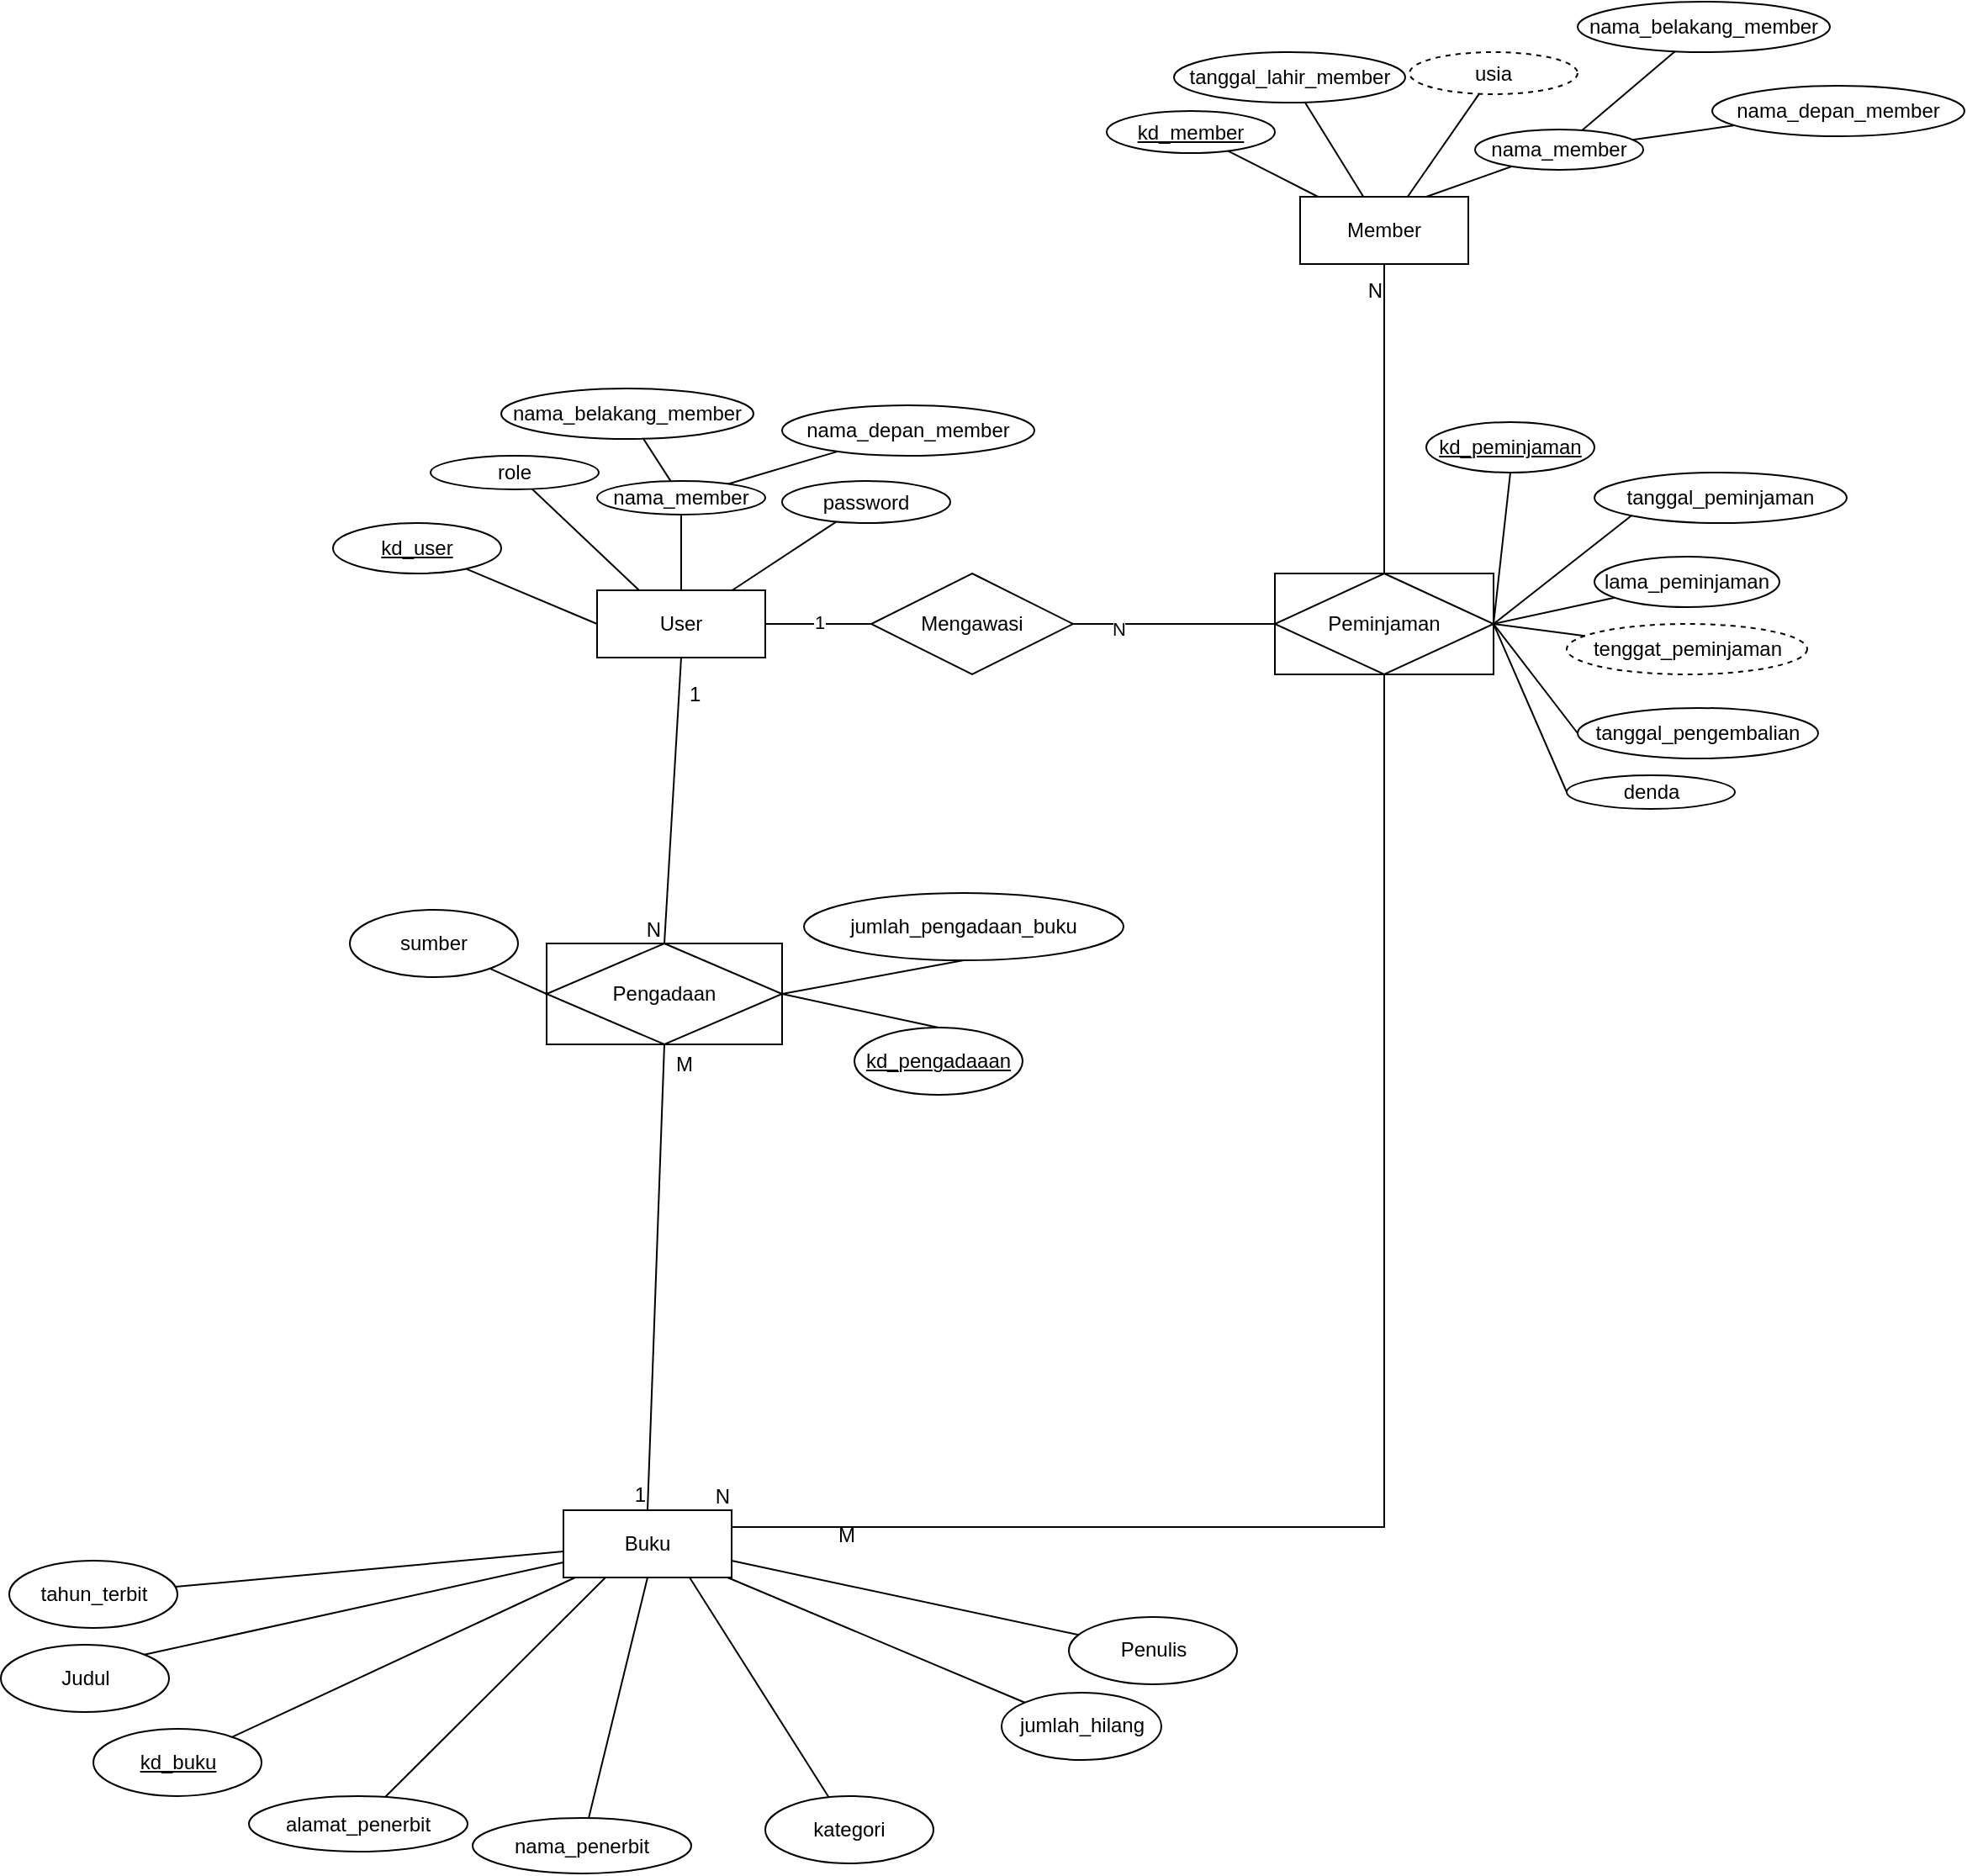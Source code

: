 <mxfile pages="3">
    <diagram name="ERD" id="81DDlflGgCjJH19Ls_gm">
        <mxGraphModel dx="1452" dy="1625" grid="1" gridSize="10" guides="1" tooltips="1" connect="1" arrows="1" fold="1" page="1" pageScale="1" pageWidth="827" pageHeight="1169" math="0" shadow="0">
            <root>
                <mxCell id="0"/>
                <mxCell id="1" parent="0"/>
                <mxCell id="T8dbygGMbR6x7jfOkgho-1" value="Buku" style="whiteSpace=wrap;html=1;align=center;" parent="1" vertex="1">
                    <mxGeometry x="37" y="677" width="100" height="40" as="geometry"/>
                </mxCell>
                <mxCell id="T8dbygGMbR6x7jfOkgho-9" value="M" style="text;html=1;align=center;verticalAlign=middle;resizable=0;points=[];autosize=1;strokeColor=none;fillColor=none;" parent="1" vertex="1">
                    <mxGeometry x="190" y="677" width="30" height="30" as="geometry"/>
                </mxCell>
                <mxCell id="T8dbygGMbR6x7jfOkgho-26" value="Member" style="whiteSpace=wrap;html=1;align=center;" parent="1" vertex="1">
                    <mxGeometry x="475" y="-104" width="100" height="40" as="geometry"/>
                </mxCell>
                <mxCell id="T8dbygGMbR6x7jfOkgho-44" value="&lt;u&gt;kd_buku&lt;/u&gt;" style="ellipse;whiteSpace=wrap;html=1;align=center;" parent="1" vertex="1">
                    <mxGeometry x="-242.5" y="807" width="100" height="40" as="geometry"/>
                </mxCell>
                <mxCell id="T8dbygGMbR6x7jfOkgho-45" value="Judul" style="ellipse;whiteSpace=wrap;html=1;align=center;" parent="1" vertex="1">
                    <mxGeometry x="-297.5" y="757" width="100" height="40" as="geometry"/>
                </mxCell>
                <mxCell id="T8dbygGMbR6x7jfOkgho-46" value="Penulis" style="ellipse;whiteSpace=wrap;html=1;align=center;" parent="1" vertex="1">
                    <mxGeometry x="337.5" y="740.47" width="100" height="40" as="geometry"/>
                </mxCell>
                <mxCell id="T8dbygGMbR6x7jfOkgho-47" value="tahun_terbit" style="ellipse;whiteSpace=wrap;html=1;align=center;" parent="1" vertex="1">
                    <mxGeometry x="-292.5" y="707" width="100" height="40" as="geometry"/>
                </mxCell>
                <mxCell id="T8dbygGMbR6x7jfOkgho-49" value="jumlah_hilang" style="ellipse;whiteSpace=wrap;html=1;align=center;" parent="1" vertex="1">
                    <mxGeometry x="297.5" y="785.47" width="95" height="40" as="geometry"/>
                </mxCell>
                <mxCell id="T8dbygGMbR6x7jfOkgho-50" value="" style="endArrow=none;html=1;rounded=0;exitX=1;exitY=0;exitDx=0;exitDy=0;endFill=0;" parent="1" source="T8dbygGMbR6x7jfOkgho-45" target="T8dbygGMbR6x7jfOkgho-1" edge="1">
                    <mxGeometry width="50" height="50" relative="1" as="geometry">
                        <mxPoint x="-100" y="655" as="sourcePoint"/>
                        <mxPoint x="-50" y="605" as="targetPoint"/>
                    </mxGeometry>
                </mxCell>
                <mxCell id="T8dbygGMbR6x7jfOkgho-52" value="sumber" style="ellipse;whiteSpace=wrap;html=1;align=center;" parent="1" vertex="1">
                    <mxGeometry x="-90" y="320" width="100" height="40" as="geometry"/>
                </mxCell>
                <mxCell id="T8dbygGMbR6x7jfOkgho-55" value="nama_penerbit" style="ellipse;whiteSpace=wrap;html=1;align=center;" parent="1" vertex="1">
                    <mxGeometry x="-17" y="860" width="130" height="33" as="geometry"/>
                </mxCell>
                <mxCell id="T8dbygGMbR6x7jfOkgho-56" value="alamat_penerbit" style="ellipse;whiteSpace=wrap;html=1;align=center;" parent="1" vertex="1">
                    <mxGeometry x="-150" y="847" width="130" height="33" as="geometry"/>
                </mxCell>
                <mxCell id="T8dbygGMbR6x7jfOkgho-58" value="kategori" style="ellipse;whiteSpace=wrap;html=1;align=center;" parent="1" vertex="1">
                    <mxGeometry x="157" y="847" width="100" height="40" as="geometry"/>
                </mxCell>
                <mxCell id="T8dbygGMbR6x7jfOkgho-60" value="&lt;u&gt;kd_member&lt;/u&gt;" style="ellipse;whiteSpace=wrap;html=1;align=center;" parent="1" vertex="1">
                    <mxGeometry x="360" y="-155" width="100" height="25" as="geometry"/>
                </mxCell>
                <mxCell id="T8dbygGMbR6x7jfOkgho-61" value="nama_member" style="ellipse;whiteSpace=wrap;html=1;align=center;" parent="1" vertex="1">
                    <mxGeometry x="579" y="-144" width="100" height="24" as="geometry"/>
                </mxCell>
                <mxCell id="T8dbygGMbR6x7jfOkgho-62" value="nama_depan_member" style="ellipse;whiteSpace=wrap;html=1;align=center;" parent="1" vertex="1">
                    <mxGeometry x="720" y="-170" width="150" height="30" as="geometry"/>
                </mxCell>
                <mxCell id="T8dbygGMbR6x7jfOkgho-63" value="nama_belakang_member" style="ellipse;whiteSpace=wrap;html=1;align=center;" parent="1" vertex="1">
                    <mxGeometry x="640" y="-220" width="150" height="30" as="geometry"/>
                </mxCell>
                <mxCell id="T8dbygGMbR6x7jfOkgho-64" value="tanggal_lahir_member" style="ellipse;whiteSpace=wrap;html=1;align=center;" parent="1" vertex="1">
                    <mxGeometry x="400" y="-190" width="137.5" height="30" as="geometry"/>
                </mxCell>
                <mxCell id="T8dbygGMbR6x7jfOkgho-65" value="usia" style="ellipse;whiteSpace=wrap;html=1;align=center;dashed=1;" parent="1" vertex="1">
                    <mxGeometry x="540" y="-190" width="100" height="25" as="geometry"/>
                </mxCell>
                <mxCell id="T8dbygGMbR6x7jfOkgho-76" value="" style="endArrow=none;html=1;rounded=0;" parent="1" source="T8dbygGMbR6x7jfOkgho-1" target="T8dbygGMbR6x7jfOkgho-47" edge="1">
                    <mxGeometry relative="1" as="geometry">
                        <mxPoint x="-80" y="892" as="sourcePoint"/>
                        <mxPoint x="-29" y="888" as="targetPoint"/>
                    </mxGeometry>
                </mxCell>
                <mxCell id="T8dbygGMbR6x7jfOkgho-77" value="" style="endArrow=none;html=1;rounded=0;exitX=0.5;exitY=1;exitDx=0;exitDy=0;" parent="1" source="T8dbygGMbR6x7jfOkgho-1" target="T8dbygGMbR6x7jfOkgho-55" edge="1">
                    <mxGeometry relative="1" as="geometry">
                        <mxPoint x="40" y="1083.03" as="sourcePoint"/>
                        <mxPoint x="-40" y="1103" as="targetPoint"/>
                    </mxGeometry>
                </mxCell>
                <mxCell id="T8dbygGMbR6x7jfOkgho-78" value="" style="endArrow=none;html=1;rounded=0;exitX=0.25;exitY=1;exitDx=0;exitDy=0;" parent="1" source="T8dbygGMbR6x7jfOkgho-1" target="T8dbygGMbR6x7jfOkgho-56" edge="1">
                    <mxGeometry relative="1" as="geometry">
                        <mxPoint x="-10.909" y="1100.0" as="sourcePoint"/>
                        <mxPoint x="-30" y="1113" as="targetPoint"/>
                    </mxGeometry>
                </mxCell>
                <mxCell id="T8dbygGMbR6x7jfOkgho-79" value="" style="endArrow=none;html=1;rounded=0;exitX=0;exitY=0.5;exitDx=0;exitDy=0;" parent="1" source="3SaCs13BQmtGvCCq6Bn7-1" target="T8dbygGMbR6x7jfOkgho-52" edge="1">
                    <mxGeometry relative="1" as="geometry">
                        <mxPoint x="-0.286" y="261" as="sourcePoint"/>
                        <mxPoint x="135" y="464" as="targetPoint"/>
                    </mxGeometry>
                </mxCell>
                <mxCell id="T8dbygGMbR6x7jfOkgho-80" value="" style="endArrow=none;html=1;rounded=0;" parent="1" source="T8dbygGMbR6x7jfOkgho-44" target="T8dbygGMbR6x7jfOkgho-1" edge="1">
                    <mxGeometry relative="1" as="geometry">
                        <mxPoint x="126" y="747" as="sourcePoint"/>
                        <mxPoint x="140" y="705" as="targetPoint"/>
                    </mxGeometry>
                </mxCell>
                <mxCell id="T8dbygGMbR6x7jfOkgho-81" value="" style="endArrow=none;html=1;rounded=0;" parent="1" source="T8dbygGMbR6x7jfOkgho-49" target="T8dbygGMbR6x7jfOkgho-1" edge="1">
                    <mxGeometry relative="1" as="geometry">
                        <mxPoint x="136" y="757" as="sourcePoint"/>
                        <mxPoint x="87" y="797" as="targetPoint"/>
                    </mxGeometry>
                </mxCell>
                <mxCell id="T8dbygGMbR6x7jfOkgho-82" value="" style="endArrow=none;html=1;rounded=0;exitX=1;exitY=0.75;exitDx=0;exitDy=0;" parent="1" source="T8dbygGMbR6x7jfOkgho-1" target="T8dbygGMbR6x7jfOkgho-46" edge="1">
                    <mxGeometry relative="1" as="geometry">
                        <mxPoint x="287.5" y="728.522" as="sourcePoint"/>
                        <mxPoint x="204.5" y="812.47" as="targetPoint"/>
                    </mxGeometry>
                </mxCell>
                <mxCell id="T8dbygGMbR6x7jfOkgho-88" value="" style="endArrow=none;html=1;rounded=0;exitX=0.75;exitY=1;exitDx=0;exitDy=0;" parent="1" source="T8dbygGMbR6x7jfOkgho-1" target="T8dbygGMbR6x7jfOkgho-58" edge="1">
                    <mxGeometry relative="1" as="geometry">
                        <mxPoint x="397" y="1182" as="sourcePoint"/>
                        <mxPoint x="407" y="1152" as="targetPoint"/>
                    </mxGeometry>
                </mxCell>
                <mxCell id="T8dbygGMbR6x7jfOkgho-89" value="" style="endArrow=none;html=1;rounded=0;" parent="1" source="T8dbygGMbR6x7jfOkgho-26" target="T8dbygGMbR6x7jfOkgho-65" edge="1">
                    <mxGeometry relative="1" as="geometry">
                        <mxPoint x="603" y="-45" as="sourcePoint"/>
                        <mxPoint x="603" y="7" as="targetPoint"/>
                    </mxGeometry>
                </mxCell>
                <mxCell id="T8dbygGMbR6x7jfOkgho-90" value="" style="endArrow=none;html=1;rounded=0;" parent="1" source="T8dbygGMbR6x7jfOkgho-61" target="T8dbygGMbR6x7jfOkgho-63" edge="1">
                    <mxGeometry relative="1" as="geometry">
                        <mxPoint x="574" y="335" as="sourcePoint"/>
                        <mxPoint x="574" y="387" as="targetPoint"/>
                    </mxGeometry>
                </mxCell>
                <mxCell id="T8dbygGMbR6x7jfOkgho-91" value="" style="endArrow=none;html=1;rounded=0;" parent="1" source="T8dbygGMbR6x7jfOkgho-61" target="T8dbygGMbR6x7jfOkgho-62" edge="1">
                    <mxGeometry relative="1" as="geometry">
                        <mxPoint x="584" y="345" as="sourcePoint"/>
                        <mxPoint x="584" y="397" as="targetPoint"/>
                    </mxGeometry>
                </mxCell>
                <mxCell id="T8dbygGMbR6x7jfOkgho-92" value="" style="endArrow=none;html=1;rounded=0;exitX=0.75;exitY=0;exitDx=0;exitDy=0;" parent="1" source="T8dbygGMbR6x7jfOkgho-26" target="T8dbygGMbR6x7jfOkgho-61" edge="1">
                    <mxGeometry relative="1" as="geometry">
                        <mxPoint x="594" y="355" as="sourcePoint"/>
                        <mxPoint x="594" y="407" as="targetPoint"/>
                    </mxGeometry>
                </mxCell>
                <mxCell id="T8dbygGMbR6x7jfOkgho-93" value="" style="endArrow=none;html=1;rounded=0;" parent="1" source="T8dbygGMbR6x7jfOkgho-26" target="T8dbygGMbR6x7jfOkgho-64" edge="1">
                    <mxGeometry relative="1" as="geometry">
                        <mxPoint x="531" y="-56" as="sourcePoint"/>
                        <mxPoint x="529" y="5" as="targetPoint"/>
                    </mxGeometry>
                </mxCell>
                <mxCell id="T8dbygGMbR6x7jfOkgho-94" value="" style="endArrow=none;html=1;rounded=0;" parent="1" source="T8dbygGMbR6x7jfOkgho-60" target="T8dbygGMbR6x7jfOkgho-26" edge="1">
                    <mxGeometry relative="1" as="geometry">
                        <mxPoint x="541" y="-46" as="sourcePoint"/>
                        <mxPoint x="514" y="-75" as="targetPoint"/>
                    </mxGeometry>
                </mxCell>
                <mxCell id="3SaCs13BQmtGvCCq6Bn7-1" value="Pengadaan" style="shape=associativeEntity;whiteSpace=wrap;html=1;align=center;" parent="1" vertex="1">
                    <mxGeometry x="27" y="340" width="140" height="60" as="geometry"/>
                </mxCell>
                <mxCell id="3SaCs13BQmtGvCCq6Bn7-3" value="jumlah_pengadaan_buku" style="ellipse;whiteSpace=wrap;html=1;align=center;" parent="1" vertex="1">
                    <mxGeometry x="180" y="310" width="190" height="40" as="geometry"/>
                </mxCell>
                <mxCell id="c736dSd8PhBp56sKbZPD-1" value="User" style="whiteSpace=wrap;html=1;align=center;" parent="1" vertex="1">
                    <mxGeometry x="57" y="130" width="100" height="40" as="geometry"/>
                </mxCell>
                <mxCell id="c736dSd8PhBp56sKbZPD-2" value="&lt;u&gt;kd_user&lt;/u&gt;" style="ellipse;whiteSpace=wrap;html=1;align=center;" parent="1" vertex="1">
                    <mxGeometry x="-100" y="90" width="100" height="30" as="geometry"/>
                </mxCell>
                <mxCell id="c736dSd8PhBp56sKbZPD-3" value="nama_member" style="ellipse;whiteSpace=wrap;html=1;align=center;" parent="1" vertex="1">
                    <mxGeometry x="57" y="65" width="100" height="20" as="geometry"/>
                </mxCell>
                <mxCell id="c736dSd8PhBp56sKbZPD-4" value="nama_depan_member" style="ellipse;whiteSpace=wrap;html=1;align=center;" parent="1" vertex="1">
                    <mxGeometry x="167" y="20" width="150" height="30" as="geometry"/>
                </mxCell>
                <mxCell id="c736dSd8PhBp56sKbZPD-5" value="nama_belakang_member" style="ellipse;whiteSpace=wrap;html=1;align=center;" parent="1" vertex="1">
                    <mxGeometry y="10" width="150" height="30" as="geometry"/>
                </mxCell>
                <mxCell id="c736dSd8PhBp56sKbZPD-6" value="" style="endArrow=none;html=1;rounded=0;" parent="1" source="c736dSd8PhBp56sKbZPD-3" target="c736dSd8PhBp56sKbZPD-5" edge="1">
                    <mxGeometry relative="1" as="geometry">
                        <mxPoint x="315" y="310" as="sourcePoint"/>
                        <mxPoint x="315" y="362" as="targetPoint"/>
                    </mxGeometry>
                </mxCell>
                <mxCell id="c736dSd8PhBp56sKbZPD-7" value="" style="endArrow=none;html=1;rounded=0;" parent="1" source="c736dSd8PhBp56sKbZPD-3" target="c736dSd8PhBp56sKbZPD-4" edge="1">
                    <mxGeometry relative="1" as="geometry">
                        <mxPoint x="325" y="320" as="sourcePoint"/>
                        <mxPoint x="325" y="372" as="targetPoint"/>
                    </mxGeometry>
                </mxCell>
                <mxCell id="c736dSd8PhBp56sKbZPD-8" value="" style="endArrow=none;html=1;rounded=0;" parent="1" source="c736dSd8PhBp56sKbZPD-1" target="c736dSd8PhBp56sKbZPD-3" edge="1">
                    <mxGeometry relative="1" as="geometry">
                        <mxPoint x="230" y="-60" as="sourcePoint"/>
                        <mxPoint x="335" y="382" as="targetPoint"/>
                    </mxGeometry>
                </mxCell>
                <mxCell id="c736dSd8PhBp56sKbZPD-9" value="" style="endArrow=none;html=1;rounded=0;entryX=0;entryY=0.5;entryDx=0;entryDy=0;" parent="1" source="c736dSd8PhBp56sKbZPD-2" target="c736dSd8PhBp56sKbZPD-1" edge="1">
                    <mxGeometry relative="1" as="geometry">
                        <mxPoint x="282" y="-71" as="sourcePoint"/>
                        <mxPoint x="140" y="-10" as="targetPoint"/>
                    </mxGeometry>
                </mxCell>
                <mxCell id="c736dSd8PhBp56sKbZPD-14" style="rounded=0;orthogonalLoop=1;jettySize=auto;html=1;endArrow=none;endFill=0;entryX=0.25;entryY=0;entryDx=0;entryDy=0;" parent="1" source="c736dSd8PhBp56sKbZPD-11" target="c736dSd8PhBp56sKbZPD-1" edge="1">
                    <mxGeometry relative="1" as="geometry">
                        <mxPoint x="107" y="170" as="targetPoint"/>
                    </mxGeometry>
                </mxCell>
                <mxCell id="c736dSd8PhBp56sKbZPD-11" value="role" style="ellipse;whiteSpace=wrap;html=1;align=center;" parent="1" vertex="1">
                    <mxGeometry x="-42" y="50" width="100" height="20" as="geometry"/>
                </mxCell>
                <mxCell id="c736dSd8PhBp56sKbZPD-13" style="rounded=0;orthogonalLoop=1;jettySize=auto;html=1;endArrow=none;endFill=0;" parent="1" source="c736dSd8PhBp56sKbZPD-12" target="c736dSd8PhBp56sKbZPD-1" edge="1">
                    <mxGeometry relative="1" as="geometry"/>
                </mxCell>
                <mxCell id="c736dSd8PhBp56sKbZPD-12" value="password" style="ellipse;whiteSpace=wrap;html=1;align=center;" parent="1" vertex="1">
                    <mxGeometry x="167" y="65" width="100" height="25" as="geometry"/>
                </mxCell>
                <mxCell id="c736dSd8PhBp56sKbZPD-19" style="edgeStyle=orthogonalEdgeStyle;rounded=0;orthogonalLoop=1;jettySize=auto;html=1;endArrow=none;endFill=0;entryX=0;entryY=0.5;entryDx=0;entryDy=0;exitX=1;exitY=0.5;exitDx=0;exitDy=0;" parent="1" source="c736dSd8PhBp56sKbZPD-18" target="Lkc_kYgz6RvBoKabrVVQ-1" edge="1">
                    <mxGeometry relative="1" as="geometry">
                        <mxPoint x="248.337" y="227.067" as="sourcePoint"/>
                        <mxPoint x="392.47" y="352" as="targetPoint"/>
                        <Array as="points">
                            <mxPoint x="400" y="150"/>
                            <mxPoint x="400" y="150"/>
                        </Array>
                    </mxGeometry>
                </mxCell>
                <mxCell id="c736dSd8PhBp56sKbZPD-24" value="N" style="edgeLabel;html=1;align=center;verticalAlign=middle;resizable=0;points=[];" parent="c736dSd8PhBp56sKbZPD-19" vertex="1" connectable="0">
                    <mxGeometry x="-0.562" y="-3" relative="1" as="geometry">
                        <mxPoint as="offset"/>
                    </mxGeometry>
                </mxCell>
                <mxCell id="c736dSd8PhBp56sKbZPD-20" style="edgeStyle=orthogonalEdgeStyle;rounded=0;orthogonalLoop=1;jettySize=auto;html=1;entryX=1;entryY=0.5;entryDx=0;entryDy=0;endArrow=none;endFill=0;" parent="1" source="c736dSd8PhBp56sKbZPD-18" target="c736dSd8PhBp56sKbZPD-1" edge="1">
                    <mxGeometry relative="1" as="geometry"/>
                </mxCell>
                <mxCell id="c736dSd8PhBp56sKbZPD-23" value="1" style="edgeLabel;html=1;align=center;verticalAlign=middle;resizable=0;points=[];" parent="c736dSd8PhBp56sKbZPD-20" vertex="1" connectable="0">
                    <mxGeometry x="-0.003" y="-1" relative="1" as="geometry">
                        <mxPoint as="offset"/>
                    </mxGeometry>
                </mxCell>
                <mxCell id="c736dSd8PhBp56sKbZPD-18" value="Mengawasi" style="shape=rhombus;perimeter=rhombusPerimeter;whiteSpace=wrap;html=1;align=center;" parent="1" vertex="1">
                    <mxGeometry x="220" y="120" width="120" height="60" as="geometry"/>
                </mxCell>
                <mxCell id="Lkc_kYgz6RvBoKabrVVQ-1" value="Peminjaman" style="shape=associativeEntity;whiteSpace=wrap;html=1;align=center;" parent="1" vertex="1">
                    <mxGeometry x="460" y="120" width="130" height="60" as="geometry"/>
                </mxCell>
                <mxCell id="Lkc_kYgz6RvBoKabrVVQ-4" value="" style="endArrow=none;html=1;rounded=0;exitX=0.5;exitY=0;exitDx=0;exitDy=0;edgeStyle=orthogonalEdgeStyle;entryX=0.5;entryY=1;entryDx=0;entryDy=0;" parent="1" source="Lkc_kYgz6RvBoKabrVVQ-1" target="T8dbygGMbR6x7jfOkgho-26" edge="1">
                    <mxGeometry relative="1" as="geometry">
                        <mxPoint x="330" y="160" as="sourcePoint"/>
                        <mxPoint x="490" as="targetPoint"/>
                        <Array as="points">
                            <mxPoint x="525" y="-60"/>
                            <mxPoint x="525" y="-60"/>
                        </Array>
                    </mxGeometry>
                </mxCell>
                <mxCell id="Lkc_kYgz6RvBoKabrVVQ-5" value="N" style="resizable=0;html=1;whiteSpace=wrap;align=right;verticalAlign=bottom;" parent="Lkc_kYgz6RvBoKabrVVQ-4" connectable="0" vertex="1">
                    <mxGeometry x="1" relative="1" as="geometry">
                        <mxPoint y="24" as="offset"/>
                    </mxGeometry>
                </mxCell>
                <mxCell id="Lkc_kYgz6RvBoKabrVVQ-6" value="" style="endArrow=none;html=1;rounded=0;exitX=0.5;exitY=1;exitDx=0;exitDy=0;entryX=1;entryY=0;entryDx=0;entryDy=0;edgeStyle=orthogonalEdgeStyle;" parent="1" source="Lkc_kYgz6RvBoKabrVVQ-1" target="T8dbygGMbR6x7jfOkgho-1" edge="1">
                    <mxGeometry relative="1" as="geometry">
                        <mxPoint x="254" y="210" as="sourcePoint"/>
                        <mxPoint x="414" y="210" as="targetPoint"/>
                        <Array as="points">
                            <mxPoint x="525" y="687"/>
                        </Array>
                    </mxGeometry>
                </mxCell>
                <mxCell id="Lkc_kYgz6RvBoKabrVVQ-7" value="N" style="resizable=0;html=1;whiteSpace=wrap;align=right;verticalAlign=bottom;" parent="Lkc_kYgz6RvBoKabrVVQ-6" connectable="0" vertex="1">
                    <mxGeometry x="1" relative="1" as="geometry"/>
                </mxCell>
                <mxCell id="Lkc_kYgz6RvBoKabrVVQ-13" value="tanggal_peminjaman" style="ellipse;whiteSpace=wrap;html=1;align=center;" parent="1" vertex="1">
                    <mxGeometry x="650" y="60" width="150" height="30" as="geometry"/>
                </mxCell>
                <mxCell id="Lkc_kYgz6RvBoKabrVVQ-14" value="kd_peminjaman" style="ellipse;whiteSpace=wrap;html=1;align=center;fontStyle=4;" parent="1" vertex="1">
                    <mxGeometry x="550" y="30" width="100" height="30" as="geometry"/>
                </mxCell>
                <mxCell id="Lkc_kYgz6RvBoKabrVVQ-15" value="lama_peminjaman" style="ellipse;whiteSpace=wrap;html=1;align=center;" parent="1" vertex="1">
                    <mxGeometry x="650" y="110" width="110" height="30" as="geometry"/>
                </mxCell>
                <mxCell id="Lkc_kYgz6RvBoKabrVVQ-16" value="tenggat_peminjaman" style="ellipse;whiteSpace=wrap;html=1;align=center;dashed=1;" parent="1" vertex="1">
                    <mxGeometry x="633.5" y="150" width="143" height="30" as="geometry"/>
                </mxCell>
                <mxCell id="Lkc_kYgz6RvBoKabrVVQ-17" value="" style="endArrow=none;html=1;rounded=0;entryX=1;entryY=0.5;entryDx=0;entryDy=0;" parent="1" source="Lkc_kYgz6RvBoKabrVVQ-15" target="Lkc_kYgz6RvBoKabrVVQ-1" edge="1">
                    <mxGeometry relative="1" as="geometry">
                        <mxPoint x="846" y="474" as="sourcePoint"/>
                        <mxPoint x="610" y="150" as="targetPoint"/>
                    </mxGeometry>
                </mxCell>
                <mxCell id="Lkc_kYgz6RvBoKabrVVQ-18" value="" style="endArrow=none;html=1;rounded=0;entryX=0;entryY=1;entryDx=0;entryDy=0;exitX=1;exitY=0.5;exitDx=0;exitDy=0;" parent="1" source="Lkc_kYgz6RvBoKabrVVQ-1" target="Lkc_kYgz6RvBoKabrVVQ-13" edge="1">
                    <mxGeometry relative="1" as="geometry">
                        <mxPoint x="747" y="67" as="sourcePoint"/>
                        <mxPoint x="811" y="117" as="targetPoint"/>
                    </mxGeometry>
                </mxCell>
                <mxCell id="Lkc_kYgz6RvBoKabrVVQ-19" value="" style="endArrow=none;html=1;rounded=0;entryX=0.5;entryY=1;entryDx=0;entryDy=0;exitX=1;exitY=0.5;exitDx=0;exitDy=0;" parent="1" source="Lkc_kYgz6RvBoKabrVVQ-1" target="Lkc_kYgz6RvBoKabrVVQ-14" edge="1">
                    <mxGeometry relative="1" as="geometry">
                        <mxPoint x="793" y="67" as="sourcePoint"/>
                        <mxPoint x="844" y="24" as="targetPoint"/>
                    </mxGeometry>
                </mxCell>
                <mxCell id="Lkc_kYgz6RvBoKabrVVQ-20" value="" style="endArrow=none;html=1;rounded=0;entryX=1;entryY=0.5;entryDx=0;entryDy=0;" parent="1" source="Lkc_kYgz6RvBoKabrVVQ-16" target="Lkc_kYgz6RvBoKabrVVQ-1" edge="1">
                    <mxGeometry relative="1" as="geometry">
                        <mxPoint x="870" y="116" as="sourcePoint"/>
                        <mxPoint x="794" y="107" as="targetPoint"/>
                    </mxGeometry>
                </mxCell>
                <mxCell id="h16wp3CjVjmJk3W1JmLc-1" value="" style="endArrow=none;html=1;rounded=0;exitX=0.5;exitY=1;exitDx=0;exitDy=0;entryX=0.5;entryY=0;entryDx=0;entryDy=0;" parent="1" source="c736dSd8PhBp56sKbZPD-1" target="3SaCs13BQmtGvCCq6Bn7-1" edge="1">
                    <mxGeometry relative="1" as="geometry">
                        <mxPoint x="-10" y="460" as="sourcePoint"/>
                        <mxPoint x="150" y="460" as="targetPoint"/>
                    </mxGeometry>
                </mxCell>
                <mxCell id="h16wp3CjVjmJk3W1JmLc-2" value="1" style="resizable=0;html=1;whiteSpace=wrap;align=left;verticalAlign=bottom;" parent="h16wp3CjVjmJk3W1JmLc-1" connectable="0" vertex="1">
                    <mxGeometry x="-1" relative="1" as="geometry">
                        <mxPoint x="3" y="30" as="offset"/>
                    </mxGeometry>
                </mxCell>
                <mxCell id="h16wp3CjVjmJk3W1JmLc-3" value="N" style="resizable=0;html=1;whiteSpace=wrap;align=right;verticalAlign=bottom;" parent="h16wp3CjVjmJk3W1JmLc-1" connectable="0" vertex="1">
                    <mxGeometry x="1" relative="1" as="geometry"/>
                </mxCell>
                <mxCell id="h16wp3CjVjmJk3W1JmLc-6" value="" style="endArrow=none;html=1;rounded=0;entryX=0.5;entryY=0;entryDx=0;entryDy=0;exitX=0.5;exitY=1;exitDx=0;exitDy=0;" parent="1" source="3SaCs13BQmtGvCCq6Bn7-1" target="T8dbygGMbR6x7jfOkgho-1" edge="1">
                    <mxGeometry relative="1" as="geometry">
                        <mxPoint x="70" y="440" as="sourcePoint"/>
                        <mxPoint x="150" y="410" as="targetPoint"/>
                    </mxGeometry>
                </mxCell>
                <mxCell id="h16wp3CjVjmJk3W1JmLc-7" value="M" style="resizable=0;html=1;whiteSpace=wrap;align=left;verticalAlign=bottom;" parent="h16wp3CjVjmJk3W1JmLc-6" connectable="0" vertex="1">
                    <mxGeometry x="-1" relative="1" as="geometry">
                        <mxPoint x="5" y="20" as="offset"/>
                    </mxGeometry>
                </mxCell>
                <mxCell id="h16wp3CjVjmJk3W1JmLc-8" value="1" style="resizable=0;html=1;whiteSpace=wrap;align=right;verticalAlign=bottom;" parent="h16wp3CjVjmJk3W1JmLc-6" connectable="0" vertex="1">
                    <mxGeometry x="1" relative="1" as="geometry"/>
                </mxCell>
                <mxCell id="h16wp3CjVjmJk3W1JmLc-10" value="" style="endArrow=none;html=1;rounded=0;entryX=0.5;entryY=1;entryDx=0;entryDy=0;exitX=1;exitY=0.5;exitDx=0;exitDy=0;" parent="1" source="3SaCs13BQmtGvCCq6Bn7-1" target="3SaCs13BQmtGvCCq6Bn7-3" edge="1">
                    <mxGeometry relative="1" as="geometry">
                        <mxPoint x="265.334" y="440.45" as="sourcePoint"/>
                        <mxPoint x="209.66" y="390" as="targetPoint"/>
                    </mxGeometry>
                </mxCell>
                <mxCell id="h16wp3CjVjmJk3W1JmLc-11" value="&lt;u&gt;kd_pengadaaan&lt;/u&gt;" style="ellipse;whiteSpace=wrap;html=1;align=center;" parent="1" vertex="1">
                    <mxGeometry x="210" y="390" width="100" height="40" as="geometry"/>
                </mxCell>
                <mxCell id="h16wp3CjVjmJk3W1JmLc-12" value="" style="endArrow=none;html=1;rounded=0;entryX=0.5;entryY=0;entryDx=0;entryDy=0;exitX=1;exitY=0.5;exitDx=0;exitDy=0;" parent="1" source="3SaCs13BQmtGvCCq6Bn7-1" target="h16wp3CjVjmJk3W1JmLc-11" edge="1">
                    <mxGeometry relative="1" as="geometry">
                        <mxPoint x="167" y="390" as="sourcePoint"/>
                        <mxPoint x="285" y="360" as="targetPoint"/>
                    </mxGeometry>
                </mxCell>
                <mxCell id="6" value="tanggal_pengembalian" style="ellipse;whiteSpace=wrap;html=1;align=center;" parent="1" vertex="1">
                    <mxGeometry x="640" y="200" width="143" height="30" as="geometry"/>
                </mxCell>
                <mxCell id="7" value="denda" style="ellipse;whiteSpace=wrap;html=1;align=center;" parent="1" vertex="1">
                    <mxGeometry x="633.5" y="240" width="100" height="20" as="geometry"/>
                </mxCell>
                <mxCell id="8" value="" style="endArrow=none;html=1;rounded=0;exitX=0;exitY=0.5;exitDx=0;exitDy=0;entryX=1;entryY=0.5;entryDx=0;entryDy=0;" parent="1" source="7" target="Lkc_kYgz6RvBoKabrVVQ-1" edge="1">
                    <mxGeometry relative="1" as="geometry">
                        <mxPoint x="708" y="322" as="sourcePoint"/>
                        <mxPoint x="590" y="220" as="targetPoint"/>
                    </mxGeometry>
                </mxCell>
                <mxCell id="9" value="" style="endArrow=none;html=1;rounded=0;exitX=1;exitY=0.5;exitDx=0;exitDy=0;entryX=0;entryY=0.5;entryDx=0;entryDy=0;" parent="1" source="Lkc_kYgz6RvBoKabrVVQ-1" target="6" edge="1">
                    <mxGeometry relative="1" as="geometry">
                        <mxPoint x="792" y="290" as="sourcePoint"/>
                        <mxPoint x="648" y="199" as="targetPoint"/>
                    </mxGeometry>
                </mxCell>
            </root>
        </mxGraphModel>
    </diagram>
    <diagram id="1r35ahKx9VzJAY9p1PQU" name="Normalisasi">
        <mxGraphModel dx="625" dy="456" grid="1" gridSize="10" guides="1" tooltips="1" connect="1" arrows="1" fold="1" page="1" pageScale="1" pageWidth="1169" pageHeight="827" math="0" shadow="0">
            <root>
                <mxCell id="0"/>
                <mxCell id="1" parent="0"/>
                <mxCell id="knay7HGnLi5qgatWuMay-1" value="UNF" style="text;strokeColor=none;fillColor=none;html=1;fontSize=24;fontStyle=1;verticalAlign=middle;align=center;" parent="1" vertex="1">
                    <mxGeometry x="40" width="100" height="40" as="geometry"/>
                </mxCell>
                <mxCell id="knay7HGnLi5qgatWuMay-2" value="Member" style="shape=table;startSize=30;container=1;collapsible=0;childLayout=tableLayout;fontStyle=1;align=center;resizeLast=0;rowLines=1;columnLines=1;enumerate=0;enumerateValue=jj%2Cvv;treeMoving=0;treeFolding=0;" parent="1" vertex="1">
                    <mxGeometry x="9" y="40" width="1150" height="190" as="geometry"/>
                </mxCell>
                <mxCell id="knay7HGnLi5qgatWuMay-3" value="" style="shape=tableRow;horizontal=0;startSize=0;swimlaneHead=0;swimlaneBody=0;top=0;left=0;bottom=0;right=0;collapsible=0;dropTarget=0;fillColor=none;points=[[0,0.5],[1,0.5]];portConstraint=eastwest;" parent="knay7HGnLi5qgatWuMay-2" vertex="1">
                    <mxGeometry y="30" width="1150" height="40" as="geometry"/>
                </mxCell>
                <mxCell id="knay7HGnLi5qgatWuMay-4" value="kd_member&lt;span style=&quot;white-space: pre;&quot;&gt;&#9;&lt;/span&gt;&lt;br&gt;" style="shape=partialRectangle;html=1;whiteSpace=wrap;connectable=0;fillColor=none;top=0;left=0;bottom=0;right=0;overflow=hidden;align=right;" parent="knay7HGnLi5qgatWuMay-3" vertex="1">
                    <mxGeometry width="189" height="40" as="geometry">
                        <mxRectangle width="189" height="40" as="alternateBounds"/>
                    </mxGeometry>
                </mxCell>
                <mxCell id="knay7HGnLi5qgatWuMay-5" value="tanggal_lahir_member" style="shape=partialRectangle;html=1;whiteSpace=wrap;connectable=0;fillColor=none;top=0;left=0;bottom=0;right=0;overflow=hidden;" parent="knay7HGnLi5qgatWuMay-3" vertex="1">
                    <mxGeometry x="189" width="282" height="40" as="geometry">
                        <mxRectangle width="282" height="40" as="alternateBounds"/>
                    </mxGeometry>
                </mxCell>
                <mxCell id="knay7HGnLi5qgatWuMay-6" value="nama_depan_member" style="shape=partialRectangle;html=1;whiteSpace=wrap;connectable=0;fillColor=none;top=0;left=0;bottom=0;right=0;overflow=hidden;" parent="knay7HGnLi5qgatWuMay-3" vertex="1">
                    <mxGeometry x="471" width="340" height="40" as="geometry">
                        <mxRectangle width="340" height="40" as="alternateBounds"/>
                    </mxGeometry>
                </mxCell>
                <mxCell id="knay7HGnLi5qgatWuMay-99" value="nama_belakang_member" style="shape=partialRectangle;html=1;whiteSpace=wrap;connectable=0;fillColor=none;top=0;left=0;bottom=0;right=0;overflow=hidden;" parent="knay7HGnLi5qgatWuMay-3" vertex="1">
                    <mxGeometry x="811" width="339" height="40" as="geometry">
                        <mxRectangle width="339" height="40" as="alternateBounds"/>
                    </mxGeometry>
                </mxCell>
                <mxCell id="knay7HGnLi5qgatWuMay-105" style="shape=tableRow;horizontal=0;startSize=0;swimlaneHead=0;swimlaneBody=0;top=0;left=0;bottom=0;right=0;collapsible=0;dropTarget=0;fillColor=none;points=[[0,0.5],[1,0.5]];portConstraint=eastwest;" parent="knay7HGnLi5qgatWuMay-2" vertex="1">
                    <mxGeometry y="70" width="1150" height="40" as="geometry"/>
                </mxCell>
                <mxCell id="knay7HGnLi5qgatWuMay-106" value="0001" style="shape=partialRectangle;html=1;whiteSpace=wrap;connectable=0;fillColor=none;top=0;left=0;bottom=0;right=0;overflow=hidden;align=right;" parent="knay7HGnLi5qgatWuMay-105" vertex="1">
                    <mxGeometry width="189" height="40" as="geometry">
                        <mxRectangle width="189" height="40" as="alternateBounds"/>
                    </mxGeometry>
                </mxCell>
                <mxCell id="knay7HGnLi5qgatWuMay-107" value="21-05-2005" style="shape=partialRectangle;html=1;whiteSpace=wrap;connectable=0;fillColor=none;top=0;left=0;bottom=0;right=0;overflow=hidden;" parent="knay7HGnLi5qgatWuMay-105" vertex="1">
                    <mxGeometry x="189" width="282" height="40" as="geometry">
                        <mxRectangle width="282" height="40" as="alternateBounds"/>
                    </mxGeometry>
                </mxCell>
                <mxCell id="knay7HGnLi5qgatWuMay-108" value="Levi" style="shape=partialRectangle;html=1;whiteSpace=wrap;connectable=0;fillColor=none;top=0;left=0;bottom=0;right=0;overflow=hidden;" parent="knay7HGnLi5qgatWuMay-105" vertex="1">
                    <mxGeometry x="471" width="340" height="40" as="geometry">
                        <mxRectangle width="340" height="40" as="alternateBounds"/>
                    </mxGeometry>
                </mxCell>
                <mxCell id="knay7HGnLi5qgatWuMay-109" value="Rizki Saputra" style="shape=partialRectangle;html=1;whiteSpace=wrap;connectable=0;fillColor=none;top=0;left=0;bottom=0;right=0;overflow=hidden;" parent="knay7HGnLi5qgatWuMay-105" vertex="1">
                    <mxGeometry x="811" width="339" height="40" as="geometry">
                        <mxRectangle width="339" height="40" as="alternateBounds"/>
                    </mxGeometry>
                </mxCell>
                <mxCell id="knay7HGnLi5qgatWuMay-110" style="shape=tableRow;horizontal=0;startSize=0;swimlaneHead=0;swimlaneBody=0;top=0;left=0;bottom=0;right=0;collapsible=0;dropTarget=0;fillColor=none;points=[[0,0.5],[1,0.5]];portConstraint=eastwest;" parent="knay7HGnLi5qgatWuMay-2" vertex="1">
                    <mxGeometry y="110" width="1150" height="40" as="geometry"/>
                </mxCell>
                <mxCell id="knay7HGnLi5qgatWuMay-111" value="0002" style="shape=partialRectangle;html=1;whiteSpace=wrap;connectable=0;fillColor=none;top=0;left=0;bottom=0;right=0;overflow=hidden;align=right;" parent="knay7HGnLi5qgatWuMay-110" vertex="1">
                    <mxGeometry width="189" height="40" as="geometry">
                        <mxRectangle width="189" height="40" as="alternateBounds"/>
                    </mxGeometry>
                </mxCell>
                <mxCell id="knay7HGnLi5qgatWuMay-112" value="23-04-2004" style="shape=partialRectangle;html=1;whiteSpace=wrap;connectable=0;fillColor=none;top=0;left=0;bottom=0;right=0;overflow=hidden;" parent="knay7HGnLi5qgatWuMay-110" vertex="1">
                    <mxGeometry x="189" width="282" height="40" as="geometry">
                        <mxRectangle width="282" height="40" as="alternateBounds"/>
                    </mxGeometry>
                </mxCell>
                <mxCell id="knay7HGnLi5qgatWuMay-113" value="Azril" style="shape=partialRectangle;html=1;whiteSpace=wrap;connectable=0;fillColor=none;top=0;left=0;bottom=0;right=0;overflow=hidden;" parent="knay7HGnLi5qgatWuMay-110" vertex="1">
                    <mxGeometry x="471" width="340" height="40" as="geometry">
                        <mxRectangle width="340" height="40" as="alternateBounds"/>
                    </mxGeometry>
                </mxCell>
                <mxCell id="knay7HGnLi5qgatWuMay-114" value="Fahmiyati" style="shape=partialRectangle;html=1;whiteSpace=wrap;connectable=0;fillColor=none;top=0;left=0;bottom=0;right=0;overflow=hidden;" parent="knay7HGnLi5qgatWuMay-110" vertex="1">
                    <mxGeometry x="811" width="339" height="40" as="geometry">
                        <mxRectangle width="339" height="40" as="alternateBounds"/>
                    </mxGeometry>
                </mxCell>
                <mxCell id="knay7HGnLi5qgatWuMay-115" style="shape=tableRow;horizontal=0;startSize=0;swimlaneHead=0;swimlaneBody=0;top=0;left=0;bottom=0;right=0;collapsible=0;dropTarget=0;fillColor=none;points=[[0,0.5],[1,0.5]];portConstraint=eastwest;" parent="knay7HGnLi5qgatWuMay-2" vertex="1">
                    <mxGeometry y="150" width="1150" height="40" as="geometry"/>
                </mxCell>
                <mxCell id="knay7HGnLi5qgatWuMay-116" value="0003" style="shape=partialRectangle;html=1;whiteSpace=wrap;connectable=0;fillColor=none;top=0;left=0;bottom=0;right=0;overflow=hidden;align=right;" parent="knay7HGnLi5qgatWuMay-115" vertex="1">
                    <mxGeometry width="189" height="40" as="geometry">
                        <mxRectangle width="189" height="40" as="alternateBounds"/>
                    </mxGeometry>
                </mxCell>
                <mxCell id="knay7HGnLi5qgatWuMay-117" value="12-07-2003" style="shape=partialRectangle;html=1;whiteSpace=wrap;connectable=0;fillColor=none;top=0;left=0;bottom=0;right=0;overflow=hidden;" parent="knay7HGnLi5qgatWuMay-115" vertex="1">
                    <mxGeometry x="189" width="282" height="40" as="geometry">
                        <mxRectangle width="282" height="40" as="alternateBounds"/>
                    </mxGeometry>
                </mxCell>
                <mxCell id="knay7HGnLi5qgatWuMay-118" value="Faiz" style="shape=partialRectangle;html=1;whiteSpace=wrap;connectable=0;fillColor=none;top=0;left=0;bottom=0;right=0;overflow=hidden;" parent="knay7HGnLi5qgatWuMay-115" vertex="1">
                    <mxGeometry x="471" width="340" height="40" as="geometry">
                        <mxRectangle width="340" height="40" as="alternateBounds"/>
                    </mxGeometry>
                </mxCell>
                <mxCell id="knay7HGnLi5qgatWuMay-119" value="Al-Ghifari" style="shape=partialRectangle;html=1;whiteSpace=wrap;connectable=0;fillColor=none;top=0;left=0;bottom=0;right=0;overflow=hidden;" parent="knay7HGnLi5qgatWuMay-115" vertex="1">
                    <mxGeometry x="811" width="339" height="40" as="geometry">
                        <mxRectangle width="339" height="40" as="alternateBounds"/>
                    </mxGeometry>
                </mxCell>
                <mxCell id="d7rx3tKeEgKJb48QSVX8-1" value="Peminjaman" style="shape=table;startSize=30;container=1;collapsible=0;childLayout=tableLayout;fontStyle=1;align=center;comic=0;" parent="1" vertex="1">
                    <mxGeometry x="9" y="730" width="1150" height="270" as="geometry"/>
                </mxCell>
                <mxCell id="d7rx3tKeEgKJb48QSVX8-2" value="" style="shape=tableRow;horizontal=0;startSize=0;swimlaneHead=0;swimlaneBody=0;top=0;left=0;bottom=0;right=0;collapsible=0;dropTarget=0;fillColor=none;points=[[0,0.5],[1,0.5]];portConstraint=eastwest;comic=0;" parent="d7rx3tKeEgKJb48QSVX8-1" vertex="1">
                    <mxGeometry y="30" width="1150" height="40" as="geometry"/>
                </mxCell>
                <mxCell id="d7rx3tKeEgKJb48QSVX8-3" value="kd_peminjaman" style="shape=partialRectangle;html=1;whiteSpace=wrap;connectable=0;fillColor=none;top=0;left=0;bottom=0;right=0;overflow=hidden;comic=0;" parent="d7rx3tKeEgKJb48QSVX8-2" vertex="1">
                    <mxGeometry width="143" height="40" as="geometry">
                        <mxRectangle width="143" height="40" as="alternateBounds"/>
                    </mxGeometry>
                </mxCell>
                <mxCell id="d7rx3tKeEgKJb48QSVX8-4" value="id_user" style="shape=partialRectangle;html=1;whiteSpace=wrap;connectable=0;fillColor=none;top=0;left=0;bottom=0;right=0;overflow=hidden;comic=0;" parent="d7rx3tKeEgKJb48QSVX8-2" vertex="1">
                    <mxGeometry x="143" width="145" height="40" as="geometry">
                        <mxRectangle width="145" height="40" as="alternateBounds"/>
                    </mxGeometry>
                </mxCell>
                <mxCell id="d7rx3tKeEgKJb48QSVX8-5" value="kd_member" style="shape=partialRectangle;html=1;whiteSpace=wrap;connectable=0;fillColor=none;top=0;left=0;bottom=0;right=0;overflow=hidden;comic=0;" parent="d7rx3tKeEgKJb48QSVX8-2" vertex="1">
                    <mxGeometry x="288" width="143" height="40" as="geometry">
                        <mxRectangle width="143" height="40" as="alternateBounds"/>
                    </mxGeometry>
                </mxCell>
                <mxCell id="ORHhp0hCYf0Zi_cKeBzR-1" value="kd_buku" style="shape=partialRectangle;html=1;whiteSpace=wrap;connectable=0;fillColor=none;top=0;left=0;bottom=0;right=0;overflow=hidden;comic=0;" parent="d7rx3tKeEgKJb48QSVX8-2" vertex="1">
                    <mxGeometry x="431" width="145" height="40" as="geometry">
                        <mxRectangle width="145" height="40" as="alternateBounds"/>
                    </mxGeometry>
                </mxCell>
                <mxCell id="ORHhp0hCYf0Zi_cKeBzR-4" value="tanggal_peminjaman" style="shape=partialRectangle;html=1;whiteSpace=wrap;connectable=0;fillColor=none;top=0;left=0;bottom=0;right=0;overflow=hidden;comic=0;" parent="d7rx3tKeEgKJb48QSVX8-2" vertex="1">
                    <mxGeometry x="576" width="143" height="40" as="geometry">
                        <mxRectangle width="143" height="40" as="alternateBounds"/>
                    </mxGeometry>
                </mxCell>
                <mxCell id="ORHhp0hCYf0Zi_cKeBzR-7" value="lama_peminjaman" style="shape=partialRectangle;html=1;whiteSpace=wrap;connectable=0;fillColor=none;top=0;left=0;bottom=0;right=0;overflow=hidden;comic=0;" parent="d7rx3tKeEgKJb48QSVX8-2" vertex="1">
                    <mxGeometry x="719" width="144" height="40" as="geometry">
                        <mxRectangle width="144" height="40" as="alternateBounds"/>
                    </mxGeometry>
                </mxCell>
                <mxCell id="ORHhp0hCYf0Zi_cKeBzR-10" value="tanggal_pengembalian" style="shape=partialRectangle;html=1;whiteSpace=wrap;connectable=0;fillColor=none;top=0;left=0;bottom=0;right=0;overflow=hidden;comic=0;" parent="d7rx3tKeEgKJb48QSVX8-2" vertex="1">
                    <mxGeometry x="863" width="144" height="40" as="geometry">
                        <mxRectangle width="144" height="40" as="alternateBounds"/>
                    </mxGeometry>
                </mxCell>
                <mxCell id="fmiCHye5asPkfCsZie96-1" value="denda" style="shape=partialRectangle;html=1;whiteSpace=wrap;connectable=0;fillColor=none;top=0;left=0;bottom=0;right=0;overflow=hidden;comic=0;" parent="d7rx3tKeEgKJb48QSVX8-2" vertex="1">
                    <mxGeometry x="1007" width="143" height="40" as="geometry">
                        <mxRectangle width="143" height="40" as="alternateBounds"/>
                    </mxGeometry>
                </mxCell>
                <mxCell id="d7rx3tKeEgKJb48QSVX8-6" value="" style="shape=tableRow;horizontal=0;startSize=0;swimlaneHead=0;swimlaneBody=0;top=0;left=0;bottom=0;right=0;collapsible=0;dropTarget=0;fillColor=none;points=[[0,0.5],[1,0.5]];portConstraint=eastwest;comic=0;" parent="d7rx3tKeEgKJb48QSVX8-1" vertex="1">
                    <mxGeometry y="70" width="1150" height="40" as="geometry"/>
                </mxCell>
                <mxCell id="d7rx3tKeEgKJb48QSVX8-7" value="0001" style="shape=partialRectangle;html=1;whiteSpace=wrap;connectable=0;fillColor=none;top=0;left=0;bottom=0;right=0;overflow=hidden;comic=0;" parent="d7rx3tKeEgKJb48QSVX8-6" vertex="1">
                    <mxGeometry width="143" height="40" as="geometry">
                        <mxRectangle width="143" height="40" as="alternateBounds"/>
                    </mxGeometry>
                </mxCell>
                <mxCell id="d7rx3tKeEgKJb48QSVX8-8" value="0001" style="shape=partialRectangle;html=1;whiteSpace=wrap;connectable=0;fillColor=none;top=0;left=0;bottom=0;right=0;overflow=hidden;comic=0;" parent="d7rx3tKeEgKJb48QSVX8-6" vertex="1">
                    <mxGeometry x="143" width="145" height="40" as="geometry">
                        <mxRectangle width="145" height="40" as="alternateBounds"/>
                    </mxGeometry>
                </mxCell>
                <mxCell id="d7rx3tKeEgKJb48QSVX8-9" value="0001" style="shape=partialRectangle;html=1;whiteSpace=wrap;connectable=0;fillColor=none;top=0;left=0;bottom=0;right=0;overflow=hidden;comic=0;" parent="d7rx3tKeEgKJb48QSVX8-6" vertex="1">
                    <mxGeometry x="288" width="143" height="40" as="geometry">
                        <mxRectangle width="143" height="40" as="alternateBounds"/>
                    </mxGeometry>
                </mxCell>
                <mxCell id="ORHhp0hCYf0Zi_cKeBzR-2" value="0001" style="shape=partialRectangle;html=1;whiteSpace=wrap;connectable=0;fillColor=none;top=0;left=0;bottom=0;right=0;overflow=hidden;comic=0;" parent="d7rx3tKeEgKJb48QSVX8-6" vertex="1">
                    <mxGeometry x="431" width="145" height="40" as="geometry">
                        <mxRectangle width="145" height="40" as="alternateBounds"/>
                    </mxGeometry>
                </mxCell>
                <mxCell id="ORHhp0hCYf0Zi_cKeBzR-5" value="10-10-2023" style="shape=partialRectangle;html=1;whiteSpace=wrap;connectable=0;fillColor=none;top=0;left=0;bottom=0;right=0;overflow=hidden;comic=0;" parent="d7rx3tKeEgKJb48QSVX8-6" vertex="1">
                    <mxGeometry x="576" width="143" height="40" as="geometry">
                        <mxRectangle width="143" height="40" as="alternateBounds"/>
                    </mxGeometry>
                </mxCell>
                <mxCell id="ORHhp0hCYf0Zi_cKeBzR-8" value="10" style="shape=partialRectangle;html=1;whiteSpace=wrap;connectable=0;fillColor=none;top=0;left=0;bottom=0;right=0;overflow=hidden;comic=0;" parent="d7rx3tKeEgKJb48QSVX8-6" vertex="1">
                    <mxGeometry x="719" width="144" height="40" as="geometry">
                        <mxRectangle width="144" height="40" as="alternateBounds"/>
                    </mxGeometry>
                </mxCell>
                <mxCell id="ORHhp0hCYf0Zi_cKeBzR-11" value="17-10-2023" style="shape=partialRectangle;html=1;whiteSpace=wrap;connectable=0;fillColor=none;top=0;left=0;bottom=0;right=0;overflow=hidden;comic=0;" parent="d7rx3tKeEgKJb48QSVX8-6" vertex="1">
                    <mxGeometry x="863" width="144" height="40" as="geometry">
                        <mxRectangle width="144" height="40" as="alternateBounds"/>
                    </mxGeometry>
                </mxCell>
                <mxCell id="fmiCHye5asPkfCsZie96-2" value="0" style="shape=partialRectangle;html=1;whiteSpace=wrap;connectable=0;fillColor=none;top=0;left=0;bottom=0;right=0;overflow=hidden;comic=0;" parent="d7rx3tKeEgKJb48QSVX8-6" vertex="1">
                    <mxGeometry x="1007" width="143" height="40" as="geometry">
                        <mxRectangle width="143" height="40" as="alternateBounds"/>
                    </mxGeometry>
                </mxCell>
                <mxCell id="d7rx3tKeEgKJb48QSVX8-10" value="" style="shape=tableRow;horizontal=0;startSize=0;swimlaneHead=0;swimlaneBody=0;top=0;left=0;bottom=0;right=0;collapsible=0;dropTarget=0;fillColor=none;points=[[0,0.5],[1,0.5]];portConstraint=eastwest;comic=0;" parent="d7rx3tKeEgKJb48QSVX8-1" vertex="1">
                    <mxGeometry y="110" width="1150" height="40" as="geometry"/>
                </mxCell>
                <mxCell id="d7rx3tKeEgKJb48QSVX8-11" value="0002" style="shape=partialRectangle;html=1;whiteSpace=wrap;connectable=0;fillColor=none;top=0;left=0;bottom=0;right=0;overflow=hidden;comic=0;" parent="d7rx3tKeEgKJb48QSVX8-10" vertex="1">
                    <mxGeometry width="143" height="40" as="geometry">
                        <mxRectangle width="143" height="40" as="alternateBounds"/>
                    </mxGeometry>
                </mxCell>
                <mxCell id="d7rx3tKeEgKJb48QSVX8-12" value="0001" style="shape=partialRectangle;html=1;whiteSpace=wrap;connectable=0;fillColor=none;top=0;left=0;bottom=0;right=0;overflow=hidden;comic=0;" parent="d7rx3tKeEgKJb48QSVX8-10" vertex="1">
                    <mxGeometry x="143" width="145" height="40" as="geometry">
                        <mxRectangle width="145" height="40" as="alternateBounds"/>
                    </mxGeometry>
                </mxCell>
                <mxCell id="d7rx3tKeEgKJb48QSVX8-13" value="0001" style="shape=partialRectangle;html=1;whiteSpace=wrap;connectable=0;fillColor=none;top=0;left=0;bottom=0;right=0;overflow=hidden;comic=0;" parent="d7rx3tKeEgKJb48QSVX8-10" vertex="1">
                    <mxGeometry x="288" width="143" height="40" as="geometry">
                        <mxRectangle width="143" height="40" as="alternateBounds"/>
                    </mxGeometry>
                </mxCell>
                <mxCell id="ORHhp0hCYf0Zi_cKeBzR-3" value="0002" style="shape=partialRectangle;html=1;whiteSpace=wrap;connectable=0;fillColor=none;top=0;left=0;bottom=0;right=0;overflow=hidden;comic=0;" parent="d7rx3tKeEgKJb48QSVX8-10" vertex="1">
                    <mxGeometry x="431" width="145" height="40" as="geometry">
                        <mxRectangle width="145" height="40" as="alternateBounds"/>
                    </mxGeometry>
                </mxCell>
                <mxCell id="ORHhp0hCYf0Zi_cKeBzR-6" value="10-10-2023" style="shape=partialRectangle;html=1;whiteSpace=wrap;connectable=0;fillColor=none;top=0;left=0;bottom=0;right=0;overflow=hidden;comic=0;" parent="d7rx3tKeEgKJb48QSVX8-10" vertex="1">
                    <mxGeometry x="576" width="143" height="40" as="geometry">
                        <mxRectangle width="143" height="40" as="alternateBounds"/>
                    </mxGeometry>
                </mxCell>
                <mxCell id="ORHhp0hCYf0Zi_cKeBzR-9" value="10" style="shape=partialRectangle;html=1;whiteSpace=wrap;connectable=0;fillColor=none;top=0;left=0;bottom=0;right=0;overflow=hidden;comic=0;" parent="d7rx3tKeEgKJb48QSVX8-10" vertex="1">
                    <mxGeometry x="719" width="144" height="40" as="geometry">
                        <mxRectangle width="144" height="40" as="alternateBounds"/>
                    </mxGeometry>
                </mxCell>
                <mxCell id="ORHhp0hCYf0Zi_cKeBzR-12" value="17-10-2023" style="shape=partialRectangle;html=1;whiteSpace=wrap;connectable=0;fillColor=none;top=0;left=0;bottom=0;right=0;overflow=hidden;comic=0;" parent="d7rx3tKeEgKJb48QSVX8-10" vertex="1">
                    <mxGeometry x="863" width="144" height="40" as="geometry">
                        <mxRectangle width="144" height="40" as="alternateBounds"/>
                    </mxGeometry>
                </mxCell>
                <mxCell id="fmiCHye5asPkfCsZie96-3" value="0" style="shape=partialRectangle;html=1;whiteSpace=wrap;connectable=0;fillColor=none;top=0;left=0;bottom=0;right=0;overflow=hidden;comic=0;" parent="d7rx3tKeEgKJb48QSVX8-10" vertex="1">
                    <mxGeometry x="1007" width="143" height="40" as="geometry">
                        <mxRectangle width="143" height="40" as="alternateBounds"/>
                    </mxGeometry>
                </mxCell>
                <mxCell id="NgEiS__fVYCptIbXCNvP-1" value="" style="shape=tableRow;horizontal=0;startSize=0;swimlaneHead=0;swimlaneBody=0;top=0;left=0;bottom=0;right=0;collapsible=0;dropTarget=0;fillColor=none;points=[[0,0.5],[1,0.5]];portConstraint=eastwest;comic=0;" parent="d7rx3tKeEgKJb48QSVX8-1" vertex="1">
                    <mxGeometry y="150" width="1150" height="40" as="geometry"/>
                </mxCell>
                <mxCell id="NgEiS__fVYCptIbXCNvP-2" value="0003" style="shape=partialRectangle;html=1;whiteSpace=wrap;connectable=0;fillColor=none;top=0;left=0;bottom=0;right=0;overflow=hidden;comic=0;" parent="NgEiS__fVYCptIbXCNvP-1" vertex="1">
                    <mxGeometry width="143" height="40" as="geometry">
                        <mxRectangle width="143" height="40" as="alternateBounds"/>
                    </mxGeometry>
                </mxCell>
                <mxCell id="NgEiS__fVYCptIbXCNvP-3" value="0001" style="shape=partialRectangle;html=1;whiteSpace=wrap;connectable=0;fillColor=none;top=0;left=0;bottom=0;right=0;overflow=hidden;comic=0;" parent="NgEiS__fVYCptIbXCNvP-1" vertex="1">
                    <mxGeometry x="143" width="145" height="40" as="geometry">
                        <mxRectangle width="145" height="40" as="alternateBounds"/>
                    </mxGeometry>
                </mxCell>
                <mxCell id="NgEiS__fVYCptIbXCNvP-4" value="0001" style="shape=partialRectangle;html=1;whiteSpace=wrap;connectable=0;fillColor=none;top=0;left=0;bottom=0;right=0;overflow=hidden;comic=0;" parent="NgEiS__fVYCptIbXCNvP-1" vertex="1">
                    <mxGeometry x="288" width="143" height="40" as="geometry">
                        <mxRectangle width="143" height="40" as="alternateBounds"/>
                    </mxGeometry>
                </mxCell>
                <mxCell id="NgEiS__fVYCptIbXCNvP-5" value="0003" style="shape=partialRectangle;html=1;whiteSpace=wrap;connectable=0;fillColor=none;top=0;left=0;bottom=0;right=0;overflow=hidden;comic=0;" parent="NgEiS__fVYCptIbXCNvP-1" vertex="1">
                    <mxGeometry x="431" width="145" height="40" as="geometry">
                        <mxRectangle width="145" height="40" as="alternateBounds"/>
                    </mxGeometry>
                </mxCell>
                <mxCell id="NgEiS__fVYCptIbXCNvP-6" value="10-10-2023" style="shape=partialRectangle;html=1;whiteSpace=wrap;connectable=0;fillColor=none;top=0;left=0;bottom=0;right=0;overflow=hidden;comic=0;" parent="NgEiS__fVYCptIbXCNvP-1" vertex="1">
                    <mxGeometry x="576" width="143" height="40" as="geometry">
                        <mxRectangle width="143" height="40" as="alternateBounds"/>
                    </mxGeometry>
                </mxCell>
                <mxCell id="NgEiS__fVYCptIbXCNvP-7" value="10" style="shape=partialRectangle;html=1;whiteSpace=wrap;connectable=0;fillColor=none;top=0;left=0;bottom=0;right=0;overflow=hidden;comic=0;" parent="NgEiS__fVYCptIbXCNvP-1" vertex="1">
                    <mxGeometry x="719" width="144" height="40" as="geometry">
                        <mxRectangle width="144" height="40" as="alternateBounds"/>
                    </mxGeometry>
                </mxCell>
                <mxCell id="NgEiS__fVYCptIbXCNvP-8" value="17-10-2023" style="shape=partialRectangle;html=1;whiteSpace=wrap;connectable=0;fillColor=none;top=0;left=0;bottom=0;right=0;overflow=hidden;comic=0;" parent="NgEiS__fVYCptIbXCNvP-1" vertex="1">
                    <mxGeometry x="863" width="144" height="40" as="geometry">
                        <mxRectangle width="144" height="40" as="alternateBounds"/>
                    </mxGeometry>
                </mxCell>
                <mxCell id="NgEiS__fVYCptIbXCNvP-9" value="0" style="shape=partialRectangle;html=1;whiteSpace=wrap;connectable=0;fillColor=none;top=0;left=0;bottom=0;right=0;overflow=hidden;comic=0;" parent="NgEiS__fVYCptIbXCNvP-1" vertex="1">
                    <mxGeometry x="1007" width="143" height="40" as="geometry">
                        <mxRectangle width="143" height="40" as="alternateBounds"/>
                    </mxGeometry>
                </mxCell>
                <mxCell id="NgEiS__fVYCptIbXCNvP-10" value="" style="shape=tableRow;horizontal=0;startSize=0;swimlaneHead=0;swimlaneBody=0;top=0;left=0;bottom=0;right=0;collapsible=0;dropTarget=0;fillColor=none;points=[[0,0.5],[1,0.5]];portConstraint=eastwest;comic=0;" parent="d7rx3tKeEgKJb48QSVX8-1" vertex="1">
                    <mxGeometry y="190" width="1150" height="40" as="geometry"/>
                </mxCell>
                <mxCell id="NgEiS__fVYCptIbXCNvP-11" value="0004" style="shape=partialRectangle;html=1;whiteSpace=wrap;connectable=0;fillColor=none;top=0;left=0;bottom=0;right=0;overflow=hidden;comic=0;" parent="NgEiS__fVYCptIbXCNvP-10" vertex="1">
                    <mxGeometry width="143" height="40" as="geometry">
                        <mxRectangle width="143" height="40" as="alternateBounds"/>
                    </mxGeometry>
                </mxCell>
                <mxCell id="NgEiS__fVYCptIbXCNvP-12" value="0002" style="shape=partialRectangle;html=1;whiteSpace=wrap;connectable=0;fillColor=none;top=0;left=0;bottom=0;right=0;overflow=hidden;comic=0;" parent="NgEiS__fVYCptIbXCNvP-10" vertex="1">
                    <mxGeometry x="143" width="145" height="40" as="geometry">
                        <mxRectangle width="145" height="40" as="alternateBounds"/>
                    </mxGeometry>
                </mxCell>
                <mxCell id="NgEiS__fVYCptIbXCNvP-13" value="0003" style="shape=partialRectangle;html=1;whiteSpace=wrap;connectable=0;fillColor=none;top=0;left=0;bottom=0;right=0;overflow=hidden;comic=0;" parent="NgEiS__fVYCptIbXCNvP-10" vertex="1">
                    <mxGeometry x="288" width="143" height="40" as="geometry">
                        <mxRectangle width="143" height="40" as="alternateBounds"/>
                    </mxGeometry>
                </mxCell>
                <mxCell id="NgEiS__fVYCptIbXCNvP-14" value="0004" style="shape=partialRectangle;html=1;whiteSpace=wrap;connectable=0;fillColor=none;top=0;left=0;bottom=0;right=0;overflow=hidden;comic=0;" parent="NgEiS__fVYCptIbXCNvP-10" vertex="1">
                    <mxGeometry x="431" width="145" height="40" as="geometry">
                        <mxRectangle width="145" height="40" as="alternateBounds"/>
                    </mxGeometry>
                </mxCell>
                <mxCell id="NgEiS__fVYCptIbXCNvP-15" value="15-10-2023" style="shape=partialRectangle;html=1;whiteSpace=wrap;connectable=0;fillColor=none;top=0;left=0;bottom=0;right=0;overflow=hidden;comic=0;" parent="NgEiS__fVYCptIbXCNvP-10" vertex="1">
                    <mxGeometry x="576" width="143" height="40" as="geometry">
                        <mxRectangle width="143" height="40" as="alternateBounds"/>
                    </mxGeometry>
                </mxCell>
                <mxCell id="NgEiS__fVYCptIbXCNvP-16" value="15" style="shape=partialRectangle;html=1;whiteSpace=wrap;connectable=0;fillColor=none;top=0;left=0;bottom=0;right=0;overflow=hidden;comic=0;" parent="NgEiS__fVYCptIbXCNvP-10" vertex="1">
                    <mxGeometry x="719" width="144" height="40" as="geometry">
                        <mxRectangle width="144" height="40" as="alternateBounds"/>
                    </mxGeometry>
                </mxCell>
                <mxCell id="NgEiS__fVYCptIbXCNvP-17" value="NULL" style="shape=partialRectangle;html=1;whiteSpace=wrap;connectable=0;fillColor=none;top=0;left=0;bottom=0;right=0;overflow=hidden;comic=0;" parent="NgEiS__fVYCptIbXCNvP-10" vertex="1">
                    <mxGeometry x="863" width="144" height="40" as="geometry">
                        <mxRectangle width="144" height="40" as="alternateBounds"/>
                    </mxGeometry>
                </mxCell>
                <mxCell id="NgEiS__fVYCptIbXCNvP-18" value="NULL" style="shape=partialRectangle;html=1;whiteSpace=wrap;connectable=0;fillColor=none;top=0;left=0;bottom=0;right=0;overflow=hidden;comic=0;" parent="NgEiS__fVYCptIbXCNvP-10" vertex="1">
                    <mxGeometry x="1007" width="143" height="40" as="geometry">
                        <mxRectangle width="143" height="40" as="alternateBounds"/>
                    </mxGeometry>
                </mxCell>
                <mxCell id="NgEiS__fVYCptIbXCNvP-28" value="" style="shape=tableRow;horizontal=0;startSize=0;swimlaneHead=0;swimlaneBody=0;top=0;left=0;bottom=0;right=0;collapsible=0;dropTarget=0;fillColor=none;points=[[0,0.5],[1,0.5]];portConstraint=eastwest;comic=0;" parent="d7rx3tKeEgKJb48QSVX8-1" vertex="1">
                    <mxGeometry y="230" width="1150" height="40" as="geometry"/>
                </mxCell>
                <mxCell id="NgEiS__fVYCptIbXCNvP-29" value="0005" style="shape=partialRectangle;html=1;whiteSpace=wrap;connectable=0;fillColor=none;top=0;left=0;bottom=0;right=0;overflow=hidden;comic=0;" parent="NgEiS__fVYCptIbXCNvP-28" vertex="1">
                    <mxGeometry width="143" height="40" as="geometry">
                        <mxRectangle width="143" height="40" as="alternateBounds"/>
                    </mxGeometry>
                </mxCell>
                <mxCell id="NgEiS__fVYCptIbXCNvP-30" value="0002" style="shape=partialRectangle;html=1;whiteSpace=wrap;connectable=0;fillColor=none;top=0;left=0;bottom=0;right=0;overflow=hidden;comic=0;" parent="NgEiS__fVYCptIbXCNvP-28" vertex="1">
                    <mxGeometry x="143" width="145" height="40" as="geometry">
                        <mxRectangle width="145" height="40" as="alternateBounds"/>
                    </mxGeometry>
                </mxCell>
                <mxCell id="NgEiS__fVYCptIbXCNvP-31" value="0003" style="shape=partialRectangle;html=1;whiteSpace=wrap;connectable=0;fillColor=none;top=0;left=0;bottom=0;right=0;overflow=hidden;comic=0;" parent="NgEiS__fVYCptIbXCNvP-28" vertex="1">
                    <mxGeometry x="288" width="143" height="40" as="geometry">
                        <mxRectangle width="143" height="40" as="alternateBounds"/>
                    </mxGeometry>
                </mxCell>
                <mxCell id="NgEiS__fVYCptIbXCNvP-32" value="0005" style="shape=partialRectangle;html=1;whiteSpace=wrap;connectable=0;fillColor=none;top=0;left=0;bottom=0;right=0;overflow=hidden;comic=0;" parent="NgEiS__fVYCptIbXCNvP-28" vertex="1">
                    <mxGeometry x="431" width="145" height="40" as="geometry">
                        <mxRectangle width="145" height="40" as="alternateBounds"/>
                    </mxGeometry>
                </mxCell>
                <mxCell id="NgEiS__fVYCptIbXCNvP-33" value="15-10-2023" style="shape=partialRectangle;html=1;whiteSpace=wrap;connectable=0;fillColor=none;top=0;left=0;bottom=0;right=0;overflow=hidden;comic=0;" parent="NgEiS__fVYCptIbXCNvP-28" vertex="1">
                    <mxGeometry x="576" width="143" height="40" as="geometry">
                        <mxRectangle width="143" height="40" as="alternateBounds"/>
                    </mxGeometry>
                </mxCell>
                <mxCell id="NgEiS__fVYCptIbXCNvP-34" value="15" style="shape=partialRectangle;html=1;whiteSpace=wrap;connectable=0;fillColor=none;top=0;left=0;bottom=0;right=0;overflow=hidden;comic=0;" parent="NgEiS__fVYCptIbXCNvP-28" vertex="1">
                    <mxGeometry x="719" width="144" height="40" as="geometry">
                        <mxRectangle width="144" height="40" as="alternateBounds"/>
                    </mxGeometry>
                </mxCell>
                <mxCell id="NgEiS__fVYCptIbXCNvP-35" value="NULL" style="shape=partialRectangle;html=1;whiteSpace=wrap;connectable=0;fillColor=none;top=0;left=0;bottom=0;right=0;overflow=hidden;comic=0;" parent="NgEiS__fVYCptIbXCNvP-28" vertex="1">
                    <mxGeometry x="863" width="144" height="40" as="geometry">
                        <mxRectangle width="144" height="40" as="alternateBounds"/>
                    </mxGeometry>
                </mxCell>
                <mxCell id="NgEiS__fVYCptIbXCNvP-36" value="NULL" style="shape=partialRectangle;html=1;whiteSpace=wrap;connectable=0;fillColor=none;top=0;left=0;bottom=0;right=0;overflow=hidden;comic=0;" parent="NgEiS__fVYCptIbXCNvP-28" vertex="1">
                    <mxGeometry x="1007" width="143" height="40" as="geometry">
                        <mxRectangle width="143" height="40" as="alternateBounds"/>
                    </mxGeometry>
                </mxCell>
                <mxCell id="NktgYYOqRcYu4wXILJvt-1" value="User" style="shape=table;startSize=30;container=1;collapsible=0;childLayout=tableLayout;fontStyle=1;align=center;comic=0;" parent="1" vertex="1">
                    <mxGeometry x="9" y="570" width="1150" height="150" as="geometry"/>
                </mxCell>
                <mxCell id="NktgYYOqRcYu4wXILJvt-2" value="" style="shape=tableRow;horizontal=0;startSize=0;swimlaneHead=0;swimlaneBody=0;top=0;left=0;bottom=0;right=0;collapsible=0;dropTarget=0;fillColor=none;points=[[0,0.5],[1,0.5]];portConstraint=eastwest;comic=0;" parent="NktgYYOqRcYu4wXILJvt-1" vertex="1">
                    <mxGeometry y="30" width="1150" height="40" as="geometry"/>
                </mxCell>
                <mxCell id="NktgYYOqRcYu4wXILJvt-3" value="id_user" style="shape=partialRectangle;html=1;whiteSpace=wrap;connectable=0;fillColor=none;top=0;left=0;bottom=0;right=0;overflow=hidden;comic=0;" parent="NktgYYOqRcYu4wXILJvt-2" vertex="1">
                    <mxGeometry width="230" height="40" as="geometry">
                        <mxRectangle width="230" height="40" as="alternateBounds"/>
                    </mxGeometry>
                </mxCell>
                <mxCell id="NktgYYOqRcYu4wXILJvt-4" value="role" style="shape=partialRectangle;html=1;whiteSpace=wrap;connectable=0;fillColor=none;top=0;left=0;bottom=0;right=0;overflow=hidden;comic=0;" parent="NktgYYOqRcYu4wXILJvt-2" vertex="1">
                    <mxGeometry x="230" width="230" height="40" as="geometry">
                        <mxRectangle width="230" height="40" as="alternateBounds"/>
                    </mxGeometry>
                </mxCell>
                <mxCell id="NktgYYOqRcYu4wXILJvt-5" value="nama_depan_user" style="shape=partialRectangle;html=1;whiteSpace=wrap;connectable=0;fillColor=none;top=0;left=0;bottom=0;right=0;overflow=hidden;comic=0;" parent="NktgYYOqRcYu4wXILJvt-2" vertex="1">
                    <mxGeometry x="460" width="230" height="40" as="geometry">
                        <mxRectangle width="230" height="40" as="alternateBounds"/>
                    </mxGeometry>
                </mxCell>
                <mxCell id="gspUNTkKdNtvf91xudO4-1" value="nama_belakang_user" style="shape=partialRectangle;html=1;whiteSpace=wrap;connectable=0;fillColor=none;top=0;left=0;bottom=0;right=0;overflow=hidden;comic=0;" parent="NktgYYOqRcYu4wXILJvt-2" vertex="1">
                    <mxGeometry x="690" width="230" height="40" as="geometry">
                        <mxRectangle width="230" height="40" as="alternateBounds"/>
                    </mxGeometry>
                </mxCell>
                <mxCell id="gspUNTkKdNtvf91xudO4-4" value="password" style="shape=partialRectangle;html=1;whiteSpace=wrap;connectable=0;fillColor=none;top=0;left=0;bottom=0;right=0;overflow=hidden;comic=0;" parent="NktgYYOqRcYu4wXILJvt-2" vertex="1">
                    <mxGeometry x="920" width="230" height="40" as="geometry">
                        <mxRectangle width="230" height="40" as="alternateBounds"/>
                    </mxGeometry>
                </mxCell>
                <mxCell id="NktgYYOqRcYu4wXILJvt-6" value="" style="shape=tableRow;horizontal=0;startSize=0;swimlaneHead=0;swimlaneBody=0;top=0;left=0;bottom=0;right=0;collapsible=0;dropTarget=0;fillColor=none;points=[[0,0.5],[1,0.5]];portConstraint=eastwest;comic=0;" parent="NktgYYOqRcYu4wXILJvt-1" vertex="1">
                    <mxGeometry y="70" width="1150" height="40" as="geometry"/>
                </mxCell>
                <mxCell id="NktgYYOqRcYu4wXILJvt-7" value="0001" style="shape=partialRectangle;html=1;whiteSpace=wrap;connectable=0;fillColor=none;top=0;left=0;bottom=0;right=0;overflow=hidden;comic=0;" parent="NktgYYOqRcYu4wXILJvt-6" vertex="1">
                    <mxGeometry width="230" height="40" as="geometry">
                        <mxRectangle width="230" height="40" as="alternateBounds"/>
                    </mxGeometry>
                </mxCell>
                <mxCell id="NktgYYOqRcYu4wXILJvt-8" value="Admin" style="shape=partialRectangle;html=1;whiteSpace=wrap;connectable=0;fillColor=none;top=0;left=0;bottom=0;right=0;overflow=hidden;comic=0;" parent="NktgYYOqRcYu4wXILJvt-6" vertex="1">
                    <mxGeometry x="230" width="230" height="40" as="geometry">
                        <mxRectangle width="230" height="40" as="alternateBounds"/>
                    </mxGeometry>
                </mxCell>
                <mxCell id="NktgYYOqRcYu4wXILJvt-9" value="Setya" style="shape=partialRectangle;html=1;whiteSpace=wrap;connectable=0;fillColor=none;top=0;left=0;bottom=0;right=0;overflow=hidden;comic=0;" parent="NktgYYOqRcYu4wXILJvt-6" vertex="1">
                    <mxGeometry x="460" width="230" height="40" as="geometry">
                        <mxRectangle width="230" height="40" as="alternateBounds"/>
                    </mxGeometry>
                </mxCell>
                <mxCell id="gspUNTkKdNtvf91xudO4-2" value="Adib" style="shape=partialRectangle;html=1;whiteSpace=wrap;connectable=0;fillColor=none;top=0;left=0;bottom=0;right=0;overflow=hidden;comic=0;" parent="NktgYYOqRcYu4wXILJvt-6" vertex="1">
                    <mxGeometry x="690" width="230" height="40" as="geometry">
                        <mxRectangle width="230" height="40" as="alternateBounds"/>
                    </mxGeometry>
                </mxCell>
                <mxCell id="gspUNTkKdNtvf91xudO4-5" value="2kt5mo5of4" style="shape=partialRectangle;html=1;whiteSpace=wrap;connectable=0;fillColor=none;top=0;left=0;bottom=0;right=0;overflow=hidden;comic=0;" parent="NktgYYOqRcYu4wXILJvt-6" vertex="1">
                    <mxGeometry x="920" width="230" height="40" as="geometry">
                        <mxRectangle width="230" height="40" as="alternateBounds"/>
                    </mxGeometry>
                </mxCell>
                <mxCell id="NktgYYOqRcYu4wXILJvt-10" value="" style="shape=tableRow;horizontal=0;startSize=0;swimlaneHead=0;swimlaneBody=0;top=0;left=0;bottom=0;right=0;collapsible=0;dropTarget=0;fillColor=none;points=[[0,0.5],[1,0.5]];portConstraint=eastwest;comic=0;" parent="NktgYYOqRcYu4wXILJvt-1" vertex="1">
                    <mxGeometry y="110" width="1150" height="40" as="geometry"/>
                </mxCell>
                <mxCell id="NktgYYOqRcYu4wXILJvt-11" value="0002" style="shape=partialRectangle;html=1;whiteSpace=wrap;connectable=0;fillColor=none;top=0;left=0;bottom=0;right=0;overflow=hidden;comic=0;" parent="NktgYYOqRcYu4wXILJvt-10" vertex="1">
                    <mxGeometry width="230" height="40" as="geometry">
                        <mxRectangle width="230" height="40" as="alternateBounds"/>
                    </mxGeometry>
                </mxCell>
                <mxCell id="NktgYYOqRcYu4wXILJvt-12" value="Pegawai" style="shape=partialRectangle;html=1;whiteSpace=wrap;connectable=0;fillColor=none;top=0;left=0;bottom=0;right=0;overflow=hidden;comic=0;" parent="NktgYYOqRcYu4wXILJvt-10" vertex="1">
                    <mxGeometry x="230" width="230" height="40" as="geometry">
                        <mxRectangle width="230" height="40" as="alternateBounds"/>
                    </mxGeometry>
                </mxCell>
                <mxCell id="NktgYYOqRcYu4wXILJvt-13" value="Whika" style="shape=partialRectangle;html=1;whiteSpace=wrap;connectable=0;fillColor=none;top=0;left=0;bottom=0;right=0;overflow=hidden;comic=0;" parent="NktgYYOqRcYu4wXILJvt-10" vertex="1">
                    <mxGeometry x="460" width="230" height="40" as="geometry">
                        <mxRectangle width="230" height="40" as="alternateBounds"/>
                    </mxGeometry>
                </mxCell>
                <mxCell id="gspUNTkKdNtvf91xudO4-3" value="Dhika" style="shape=partialRectangle;html=1;whiteSpace=wrap;connectable=0;fillColor=none;top=0;left=0;bottom=0;right=0;overflow=hidden;comic=0;" parent="NktgYYOqRcYu4wXILJvt-10" vertex="1">
                    <mxGeometry x="690" width="230" height="40" as="geometry">
                        <mxRectangle width="230" height="40" as="alternateBounds"/>
                    </mxGeometry>
                </mxCell>
                <mxCell id="gspUNTkKdNtvf91xudO4-6" value="j54m49fk49fk" style="shape=partialRectangle;html=1;whiteSpace=wrap;connectable=0;fillColor=none;top=0;left=0;bottom=0;right=0;overflow=hidden;comic=0;" parent="NktgYYOqRcYu4wXILJvt-10" vertex="1">
                    <mxGeometry x="920" width="230" height="40" as="geometry">
                        <mxRectangle width="230" height="40" as="alternateBounds"/>
                    </mxGeometry>
                </mxCell>
                <mxCell id="-8PGQKYiPkn9rMuOs5by-1" value="Pengadaan" style="shape=table;startSize=30;container=1;collapsible=0;childLayout=tableLayout;fontStyle=1;align=center;comic=0;" parent="1" vertex="1">
                    <mxGeometry x="9" y="1010" width="1150" height="310" as="geometry"/>
                </mxCell>
                <mxCell id="-8PGQKYiPkn9rMuOs5by-2" value="" style="shape=tableRow;horizontal=0;startSize=0;swimlaneHead=0;swimlaneBody=0;top=0;left=0;bottom=0;right=0;collapsible=0;dropTarget=0;fillColor=none;points=[[0,0.5],[1,0.5]];portConstraint=eastwest;comic=0;" parent="-8PGQKYiPkn9rMuOs5by-1" vertex="1">
                    <mxGeometry y="30" width="1150" height="40" as="geometry"/>
                </mxCell>
                <mxCell id="-8PGQKYiPkn9rMuOs5by-3" value="kd_pengadaan" style="shape=partialRectangle;html=1;whiteSpace=wrap;connectable=0;fillColor=none;top=0;left=0;bottom=0;right=0;overflow=hidden;comic=0;" parent="-8PGQKYiPkn9rMuOs5by-2" vertex="1">
                    <mxGeometry width="230" height="40" as="geometry">
                        <mxRectangle width="230" height="40" as="alternateBounds"/>
                    </mxGeometry>
                </mxCell>
                <mxCell id="-8PGQKYiPkn9rMuOs5by-4" value="id_user" style="shape=partialRectangle;html=1;whiteSpace=wrap;connectable=0;fillColor=none;top=0;left=0;bottom=0;right=0;overflow=hidden;comic=0;" parent="-8PGQKYiPkn9rMuOs5by-2" vertex="1">
                    <mxGeometry x="230" width="230" height="40" as="geometry">
                        <mxRectangle width="230" height="40" as="alternateBounds"/>
                    </mxGeometry>
                </mxCell>
                <mxCell id="-8PGQKYiPkn9rMuOs5by-5" value="kd_buku" style="shape=partialRectangle;html=1;whiteSpace=wrap;connectable=0;fillColor=none;top=0;left=0;bottom=0;right=0;overflow=hidden;comic=0;" parent="-8PGQKYiPkn9rMuOs5by-2" vertex="1">
                    <mxGeometry x="460" width="230" height="40" as="geometry">
                        <mxRectangle width="230" height="40" as="alternateBounds"/>
                    </mxGeometry>
                </mxCell>
                <mxCell id="DCy-e4Xor8uM_QlXJVVr-1" value="sumber" style="shape=partialRectangle;html=1;whiteSpace=wrap;connectable=0;fillColor=none;top=0;left=0;bottom=0;right=0;overflow=hidden;comic=0;" parent="-8PGQKYiPkn9rMuOs5by-2" vertex="1">
                    <mxGeometry x="690" width="230" height="40" as="geometry">
                        <mxRectangle width="230" height="40" as="alternateBounds"/>
                    </mxGeometry>
                </mxCell>
                <mxCell id="DCy-e4Xor8uM_QlXJVVr-4" value="jumlah_pengadaan_buku" style="shape=partialRectangle;html=1;whiteSpace=wrap;connectable=0;fillColor=none;top=0;left=0;bottom=0;right=0;overflow=hidden;comic=0;" parent="-8PGQKYiPkn9rMuOs5by-2" vertex="1">
                    <mxGeometry x="920" width="230" height="40" as="geometry">
                        <mxRectangle width="230" height="40" as="alternateBounds"/>
                    </mxGeometry>
                </mxCell>
                <mxCell id="-8PGQKYiPkn9rMuOs5by-6" value="" style="shape=tableRow;horizontal=0;startSize=0;swimlaneHead=0;swimlaneBody=0;top=0;left=0;bottom=0;right=0;collapsible=0;dropTarget=0;fillColor=none;points=[[0,0.5],[1,0.5]];portConstraint=eastwest;comic=0;" parent="-8PGQKYiPkn9rMuOs5by-1" vertex="1">
                    <mxGeometry y="70" width="1150" height="40" as="geometry"/>
                </mxCell>
                <mxCell id="-8PGQKYiPkn9rMuOs5by-7" value="0001" style="shape=partialRectangle;html=1;whiteSpace=wrap;connectable=0;fillColor=none;top=0;left=0;bottom=0;right=0;overflow=hidden;comic=0;" parent="-8PGQKYiPkn9rMuOs5by-6" vertex="1">
                    <mxGeometry width="230" height="40" as="geometry">
                        <mxRectangle width="230" height="40" as="alternateBounds"/>
                    </mxGeometry>
                </mxCell>
                <mxCell id="-8PGQKYiPkn9rMuOs5by-8" value="0001" style="shape=partialRectangle;html=1;whiteSpace=wrap;connectable=0;fillColor=none;top=0;left=0;bottom=0;right=0;overflow=hidden;comic=0;" parent="-8PGQKYiPkn9rMuOs5by-6" vertex="1">
                    <mxGeometry x="230" width="230" height="40" as="geometry">
                        <mxRectangle width="230" height="40" as="alternateBounds"/>
                    </mxGeometry>
                </mxCell>
                <mxCell id="-8PGQKYiPkn9rMuOs5by-9" value="0001" style="shape=partialRectangle;html=1;whiteSpace=wrap;connectable=0;fillColor=none;top=0;left=0;bottom=0;right=0;overflow=hidden;comic=0;" parent="-8PGQKYiPkn9rMuOs5by-6" vertex="1">
                    <mxGeometry x="460" width="230" height="40" as="geometry">
                        <mxRectangle width="230" height="40" as="alternateBounds"/>
                    </mxGeometry>
                </mxCell>
                <mxCell id="DCy-e4Xor8uM_QlXJVVr-2" value="Distributor Informatika" style="shape=partialRectangle;html=1;whiteSpace=wrap;connectable=0;fillColor=none;top=0;left=0;bottom=0;right=0;overflow=hidden;comic=0;" parent="-8PGQKYiPkn9rMuOs5by-6" vertex="1">
                    <mxGeometry x="690" width="230" height="40" as="geometry">
                        <mxRectangle width="230" height="40" as="alternateBounds"/>
                    </mxGeometry>
                </mxCell>
                <mxCell id="DCy-e4Xor8uM_QlXJVVr-5" value="10" style="shape=partialRectangle;html=1;whiteSpace=wrap;connectable=0;fillColor=none;top=0;left=0;bottom=0;right=0;overflow=hidden;comic=0;" parent="-8PGQKYiPkn9rMuOs5by-6" vertex="1">
                    <mxGeometry x="920" width="230" height="40" as="geometry">
                        <mxRectangle width="230" height="40" as="alternateBounds"/>
                    </mxGeometry>
                </mxCell>
                <mxCell id="DCy-e4Xor8uM_QlXJVVr-7" value="" style="shape=tableRow;horizontal=0;startSize=0;swimlaneHead=0;swimlaneBody=0;top=0;left=0;bottom=0;right=0;collapsible=0;dropTarget=0;fillColor=none;points=[[0,0.5],[1,0.5]];portConstraint=eastwest;comic=0;" parent="-8PGQKYiPkn9rMuOs5by-1" vertex="1">
                    <mxGeometry y="110" width="1150" height="40" as="geometry"/>
                </mxCell>
                <mxCell id="DCy-e4Xor8uM_QlXJVVr-8" value="0002" style="shape=partialRectangle;html=1;whiteSpace=wrap;connectable=0;fillColor=none;top=0;left=0;bottom=0;right=0;overflow=hidden;comic=0;" parent="DCy-e4Xor8uM_QlXJVVr-7" vertex="1">
                    <mxGeometry width="230" height="40" as="geometry">
                        <mxRectangle width="230" height="40" as="alternateBounds"/>
                    </mxGeometry>
                </mxCell>
                <mxCell id="DCy-e4Xor8uM_QlXJVVr-9" value="0001" style="shape=partialRectangle;html=1;whiteSpace=wrap;connectable=0;fillColor=none;top=0;left=0;bottom=0;right=0;overflow=hidden;comic=0;" parent="DCy-e4Xor8uM_QlXJVVr-7" vertex="1">
                    <mxGeometry x="230" width="230" height="40" as="geometry">
                        <mxRectangle width="230" height="40" as="alternateBounds"/>
                    </mxGeometry>
                </mxCell>
                <mxCell id="DCy-e4Xor8uM_QlXJVVr-10" value="0002" style="shape=partialRectangle;html=1;whiteSpace=wrap;connectable=0;fillColor=none;top=0;left=0;bottom=0;right=0;overflow=hidden;comic=0;" parent="DCy-e4Xor8uM_QlXJVVr-7" vertex="1">
                    <mxGeometry x="460" width="230" height="40" as="geometry">
                        <mxRectangle width="230" height="40" as="alternateBounds"/>
                    </mxGeometry>
                </mxCell>
                <mxCell id="DCy-e4Xor8uM_QlXJVVr-11" value="Distributor Informatika" style="shape=partialRectangle;html=1;whiteSpace=wrap;connectable=0;fillColor=none;top=0;left=0;bottom=0;right=0;overflow=hidden;comic=0;" parent="DCy-e4Xor8uM_QlXJVVr-7" vertex="1">
                    <mxGeometry x="690" width="230" height="40" as="geometry">
                        <mxRectangle width="230" height="40" as="alternateBounds"/>
                    </mxGeometry>
                </mxCell>
                <mxCell id="DCy-e4Xor8uM_QlXJVVr-12" value="6" style="shape=partialRectangle;html=1;whiteSpace=wrap;connectable=0;fillColor=none;top=0;left=0;bottom=0;right=0;overflow=hidden;comic=0;" parent="DCy-e4Xor8uM_QlXJVVr-7" vertex="1">
                    <mxGeometry x="920" width="230" height="40" as="geometry">
                        <mxRectangle width="230" height="40" as="alternateBounds"/>
                    </mxGeometry>
                </mxCell>
                <mxCell id="DCy-e4Xor8uM_QlXJVVr-13" value="" style="shape=tableRow;horizontal=0;startSize=0;swimlaneHead=0;swimlaneBody=0;top=0;left=0;bottom=0;right=0;collapsible=0;dropTarget=0;fillColor=none;points=[[0,0.5],[1,0.5]];portConstraint=eastwest;comic=0;" parent="-8PGQKYiPkn9rMuOs5by-1" vertex="1">
                    <mxGeometry y="150" width="1150" height="40" as="geometry"/>
                </mxCell>
                <mxCell id="DCy-e4Xor8uM_QlXJVVr-14" value="0003" style="shape=partialRectangle;html=1;whiteSpace=wrap;connectable=0;fillColor=none;top=0;left=0;bottom=0;right=0;overflow=hidden;comic=0;" parent="DCy-e4Xor8uM_QlXJVVr-13" vertex="1">
                    <mxGeometry width="230" height="40" as="geometry">
                        <mxRectangle width="230" height="40" as="alternateBounds"/>
                    </mxGeometry>
                </mxCell>
                <mxCell id="DCy-e4Xor8uM_QlXJVVr-15" value="0001" style="shape=partialRectangle;html=1;whiteSpace=wrap;connectable=0;fillColor=none;top=0;left=0;bottom=0;right=0;overflow=hidden;comic=0;" parent="DCy-e4Xor8uM_QlXJVVr-13" vertex="1">
                    <mxGeometry x="230" width="230" height="40" as="geometry">
                        <mxRectangle width="230" height="40" as="alternateBounds"/>
                    </mxGeometry>
                </mxCell>
                <mxCell id="DCy-e4Xor8uM_QlXJVVr-16" value="0003" style="shape=partialRectangle;html=1;whiteSpace=wrap;connectable=0;fillColor=none;top=0;left=0;bottom=0;right=0;overflow=hidden;comic=0;" parent="DCy-e4Xor8uM_QlXJVVr-13" vertex="1">
                    <mxGeometry x="460" width="230" height="40" as="geometry">
                        <mxRectangle width="230" height="40" as="alternateBounds"/>
                    </mxGeometry>
                </mxCell>
                <mxCell id="DCy-e4Xor8uM_QlXJVVr-17" value="Distributor Informatika" style="shape=partialRectangle;html=1;whiteSpace=wrap;connectable=0;fillColor=none;top=0;left=0;bottom=0;right=0;overflow=hidden;comic=0;" parent="DCy-e4Xor8uM_QlXJVVr-13" vertex="1">
                    <mxGeometry x="690" width="230" height="40" as="geometry">
                        <mxRectangle width="230" height="40" as="alternateBounds"/>
                    </mxGeometry>
                </mxCell>
                <mxCell id="DCy-e4Xor8uM_QlXJVVr-18" value="7" style="shape=partialRectangle;html=1;whiteSpace=wrap;connectable=0;fillColor=none;top=0;left=0;bottom=0;right=0;overflow=hidden;comic=0;" parent="DCy-e4Xor8uM_QlXJVVr-13" vertex="1">
                    <mxGeometry x="920" width="230" height="40" as="geometry">
                        <mxRectangle width="230" height="40" as="alternateBounds"/>
                    </mxGeometry>
                </mxCell>
                <mxCell id="DCy-e4Xor8uM_QlXJVVr-19" style="shape=tableRow;horizontal=0;startSize=0;swimlaneHead=0;swimlaneBody=0;top=0;left=0;bottom=0;right=0;collapsible=0;dropTarget=0;fillColor=none;points=[[0,0.5],[1,0.5]];portConstraint=eastwest;comic=0;" parent="-8PGQKYiPkn9rMuOs5by-1" vertex="1">
                    <mxGeometry y="190" width="1150" height="40" as="geometry"/>
                </mxCell>
                <mxCell id="DCy-e4Xor8uM_QlXJVVr-20" value="0004" style="shape=partialRectangle;html=1;whiteSpace=wrap;connectable=0;fillColor=none;top=0;left=0;bottom=0;right=0;overflow=hidden;comic=0;" parent="DCy-e4Xor8uM_QlXJVVr-19" vertex="1">
                    <mxGeometry width="230" height="40" as="geometry">
                        <mxRectangle width="230" height="40" as="alternateBounds"/>
                    </mxGeometry>
                </mxCell>
                <mxCell id="DCy-e4Xor8uM_QlXJVVr-21" value="0002" style="shape=partialRectangle;html=1;whiteSpace=wrap;connectable=0;fillColor=none;top=0;left=0;bottom=0;right=0;overflow=hidden;comic=0;" parent="DCy-e4Xor8uM_QlXJVVr-19" vertex="1">
                    <mxGeometry x="230" width="230" height="40" as="geometry">
                        <mxRectangle width="230" height="40" as="alternateBounds"/>
                    </mxGeometry>
                </mxCell>
                <mxCell id="DCy-e4Xor8uM_QlXJVVr-22" value="0004" style="shape=partialRectangle;html=1;whiteSpace=wrap;connectable=0;fillColor=none;top=0;left=0;bottom=0;right=0;overflow=hidden;comic=0;" parent="DCy-e4Xor8uM_QlXJVVr-19" vertex="1">
                    <mxGeometry x="460" width="230" height="40" as="geometry">
                        <mxRectangle width="230" height="40" as="alternateBounds"/>
                    </mxGeometry>
                </mxCell>
                <mxCell id="DCy-e4Xor8uM_QlXJVVr-23" value="Distributor Andi" style="shape=partialRectangle;html=1;whiteSpace=wrap;connectable=0;fillColor=none;top=0;left=0;bottom=0;right=0;overflow=hidden;comic=0;" parent="DCy-e4Xor8uM_QlXJVVr-19" vertex="1">
                    <mxGeometry x="690" width="230" height="40" as="geometry">
                        <mxRectangle width="230" height="40" as="alternateBounds"/>
                    </mxGeometry>
                </mxCell>
                <mxCell id="DCy-e4Xor8uM_QlXJVVr-24" value="4" style="shape=partialRectangle;html=1;whiteSpace=wrap;connectable=0;fillColor=none;top=0;left=0;bottom=0;right=0;overflow=hidden;comic=0;" parent="DCy-e4Xor8uM_QlXJVVr-19" vertex="1">
                    <mxGeometry x="920" width="230" height="40" as="geometry">
                        <mxRectangle width="230" height="40" as="alternateBounds"/>
                    </mxGeometry>
                </mxCell>
                <mxCell id="DCy-e4Xor8uM_QlXJVVr-25" style="shape=tableRow;horizontal=0;startSize=0;swimlaneHead=0;swimlaneBody=0;top=0;left=0;bottom=0;right=0;collapsible=0;dropTarget=0;fillColor=none;points=[[0,0.5],[1,0.5]];portConstraint=eastwest;comic=0;" parent="-8PGQKYiPkn9rMuOs5by-1" vertex="1">
                    <mxGeometry y="230" width="1150" height="40" as="geometry"/>
                </mxCell>
                <mxCell id="DCy-e4Xor8uM_QlXJVVr-26" value="0005" style="shape=partialRectangle;html=1;whiteSpace=wrap;connectable=0;fillColor=none;top=0;left=0;bottom=0;right=0;overflow=hidden;comic=0;" parent="DCy-e4Xor8uM_QlXJVVr-25" vertex="1">
                    <mxGeometry width="230" height="40" as="geometry">
                        <mxRectangle width="230" height="40" as="alternateBounds"/>
                    </mxGeometry>
                </mxCell>
                <mxCell id="DCy-e4Xor8uM_QlXJVVr-27" value="0002" style="shape=partialRectangle;html=1;whiteSpace=wrap;connectable=0;fillColor=none;top=0;left=0;bottom=0;right=0;overflow=hidden;comic=0;" parent="DCy-e4Xor8uM_QlXJVVr-25" vertex="1">
                    <mxGeometry x="230" width="230" height="40" as="geometry">
                        <mxRectangle width="230" height="40" as="alternateBounds"/>
                    </mxGeometry>
                </mxCell>
                <mxCell id="DCy-e4Xor8uM_QlXJVVr-28" value="0005" style="shape=partialRectangle;html=1;whiteSpace=wrap;connectable=0;fillColor=none;top=0;left=0;bottom=0;right=0;overflow=hidden;comic=0;" parent="DCy-e4Xor8uM_QlXJVVr-25" vertex="1">
                    <mxGeometry x="460" width="230" height="40" as="geometry">
                        <mxRectangle width="230" height="40" as="alternateBounds"/>
                    </mxGeometry>
                </mxCell>
                <mxCell id="DCy-e4Xor8uM_QlXJVVr-29" value="Distributor Andi" style="shape=partialRectangle;html=1;whiteSpace=wrap;connectable=0;fillColor=none;top=0;left=0;bottom=0;right=0;overflow=hidden;comic=0;" parent="DCy-e4Xor8uM_QlXJVVr-25" vertex="1">
                    <mxGeometry x="690" width="230" height="40" as="geometry">
                        <mxRectangle width="230" height="40" as="alternateBounds"/>
                    </mxGeometry>
                </mxCell>
                <mxCell id="DCy-e4Xor8uM_QlXJVVr-30" value="8" style="shape=partialRectangle;html=1;whiteSpace=wrap;connectable=0;fillColor=none;top=0;left=0;bottom=0;right=0;overflow=hidden;comic=0;" parent="DCy-e4Xor8uM_QlXJVVr-25" vertex="1">
                    <mxGeometry x="920" width="230" height="40" as="geometry">
                        <mxRectangle width="230" height="40" as="alternateBounds"/>
                    </mxGeometry>
                </mxCell>
                <mxCell id="DCy-e4Xor8uM_QlXJVVr-31" style="shape=tableRow;horizontal=0;startSize=0;swimlaneHead=0;swimlaneBody=0;top=0;left=0;bottom=0;right=0;collapsible=0;dropTarget=0;fillColor=none;points=[[0,0.5],[1,0.5]];portConstraint=eastwest;comic=0;" parent="-8PGQKYiPkn9rMuOs5by-1" vertex="1">
                    <mxGeometry y="270" width="1150" height="40" as="geometry"/>
                </mxCell>
                <mxCell id="DCy-e4Xor8uM_QlXJVVr-32" value="0006" style="shape=partialRectangle;html=1;whiteSpace=wrap;connectable=0;fillColor=none;top=0;left=0;bottom=0;right=0;overflow=hidden;comic=0;" parent="DCy-e4Xor8uM_QlXJVVr-31" vertex="1">
                    <mxGeometry width="230" height="40" as="geometry">
                        <mxRectangle width="230" height="40" as="alternateBounds"/>
                    </mxGeometry>
                </mxCell>
                <mxCell id="DCy-e4Xor8uM_QlXJVVr-33" value="0002" style="shape=partialRectangle;html=1;whiteSpace=wrap;connectable=0;fillColor=none;top=0;left=0;bottom=0;right=0;overflow=hidden;comic=0;" parent="DCy-e4Xor8uM_QlXJVVr-31" vertex="1">
                    <mxGeometry x="230" width="230" height="40" as="geometry">
                        <mxRectangle width="230" height="40" as="alternateBounds"/>
                    </mxGeometry>
                </mxCell>
                <mxCell id="DCy-e4Xor8uM_QlXJVVr-34" value="0006" style="shape=partialRectangle;html=1;whiteSpace=wrap;connectable=0;fillColor=none;top=0;left=0;bottom=0;right=0;overflow=hidden;comic=0;" parent="DCy-e4Xor8uM_QlXJVVr-31" vertex="1">
                    <mxGeometry x="460" width="230" height="40" as="geometry">
                        <mxRectangle width="230" height="40" as="alternateBounds"/>
                    </mxGeometry>
                </mxCell>
                <mxCell id="DCy-e4Xor8uM_QlXJVVr-35" value="Distributor Andi" style="shape=partialRectangle;html=1;whiteSpace=wrap;connectable=0;fillColor=none;top=0;left=0;bottom=0;right=0;overflow=hidden;comic=0;" parent="DCy-e4Xor8uM_QlXJVVr-31" vertex="1">
                    <mxGeometry x="690" width="230" height="40" as="geometry">
                        <mxRectangle width="230" height="40" as="alternateBounds"/>
                    </mxGeometry>
                </mxCell>
                <mxCell id="DCy-e4Xor8uM_QlXJVVr-36" value="5" style="shape=partialRectangle;html=1;whiteSpace=wrap;connectable=0;fillColor=none;top=0;left=0;bottom=0;right=0;overflow=hidden;comic=0;" parent="DCy-e4Xor8uM_QlXJVVr-31" vertex="1">
                    <mxGeometry x="920" width="230" height="40" as="geometry">
                        <mxRectangle width="230" height="40" as="alternateBounds"/>
                    </mxGeometry>
                </mxCell>
                <mxCell id="DCy-e4Xor8uM_QlXJVVr-38" value="2NF" style="text;strokeColor=none;fillColor=none;html=1;fontSize=24;fontStyle=1;verticalAlign=middle;align=center;" parent="1" vertex="1">
                    <mxGeometry x="1200" width="100" height="40" as="geometry"/>
                </mxCell>
                <mxCell id="RCQlIkssw-dD23KyzCiD-1" value="Tabel Peminjaman memiliki kunci komposit (kd_user, kd_member, kd_buku, tanggal_peminjaman). Kunci komposit ini dapat dijadikan sebagai kunci kandidat" style="text;html=1;strokeColor=none;fillColor=none;align=center;verticalAlign=middle;whiteSpace=wrap;rounded=0;comic=0;" parent="1" vertex="1">
                    <mxGeometry x="1178" y="50" width="850" height="30" as="geometry"/>
                </mxCell>
                <mxCell id="TT5d1kWJslecZF6qryJ9-1" value="Peminjaman" style="shape=table;startSize=30;container=1;collapsible=0;childLayout=tableLayout;fontStyle=1;align=center;comic=0;" parent="1" vertex="1">
                    <mxGeometry x="1178" y="90" width="1150" height="270" as="geometry"/>
                </mxCell>
                <mxCell id="TT5d1kWJslecZF6qryJ9-2" value="" style="shape=tableRow;horizontal=0;startSize=0;swimlaneHead=0;swimlaneBody=0;top=0;left=0;bottom=0;right=0;collapsible=0;dropTarget=0;fillColor=none;points=[[0,0.5],[1,0.5]];portConstraint=eastwest;comic=0;" parent="TT5d1kWJslecZF6qryJ9-1" vertex="1">
                    <mxGeometry y="30" width="1150" height="40" as="geometry"/>
                </mxCell>
                <mxCell id="TT5d1kWJslecZF6qryJ9-3" value="kd_peminjaman" style="shape=partialRectangle;html=1;whiteSpace=wrap;connectable=0;fillColor=none;top=0;left=0;bottom=0;right=0;overflow=hidden;comic=0;" parent="TT5d1kWJslecZF6qryJ9-2" vertex="1">
                    <mxGeometry width="143" height="40" as="geometry">
                        <mxRectangle width="143" height="40" as="alternateBounds"/>
                    </mxGeometry>
                </mxCell>
                <mxCell id="TT5d1kWJslecZF6qryJ9-4" value="id_user" style="shape=partialRectangle;html=1;whiteSpace=wrap;connectable=0;fillColor=none;top=0;left=0;bottom=0;right=0;overflow=hidden;comic=0;fontStyle=1" parent="TT5d1kWJslecZF6qryJ9-2" vertex="1">
                    <mxGeometry x="143" width="145" height="40" as="geometry">
                        <mxRectangle width="145" height="40" as="alternateBounds"/>
                    </mxGeometry>
                </mxCell>
                <mxCell id="TT5d1kWJslecZF6qryJ9-5" value="kd_member" style="shape=partialRectangle;html=1;whiteSpace=wrap;connectable=0;fillColor=none;top=0;left=0;bottom=0;right=0;overflow=hidden;comic=0;fontStyle=1" parent="TT5d1kWJslecZF6qryJ9-2" vertex="1">
                    <mxGeometry x="288" width="143" height="40" as="geometry">
                        <mxRectangle width="143" height="40" as="alternateBounds"/>
                    </mxGeometry>
                </mxCell>
                <mxCell id="TT5d1kWJslecZF6qryJ9-6" value="kd_buku" style="shape=partialRectangle;html=1;whiteSpace=wrap;connectable=0;fillColor=none;top=0;left=0;bottom=0;right=0;overflow=hidden;comic=0;fontStyle=1" parent="TT5d1kWJslecZF6qryJ9-2" vertex="1">
                    <mxGeometry x="431" width="145" height="40" as="geometry">
                        <mxRectangle width="145" height="40" as="alternateBounds"/>
                    </mxGeometry>
                </mxCell>
                <mxCell id="TT5d1kWJslecZF6qryJ9-7" value="tanggal_peminjaman" style="shape=partialRectangle;html=1;whiteSpace=wrap;connectable=0;fillColor=none;top=0;left=0;bottom=0;right=0;overflow=hidden;comic=0;fontStyle=1" parent="TT5d1kWJslecZF6qryJ9-2" vertex="1">
                    <mxGeometry x="576" width="143" height="40" as="geometry">
                        <mxRectangle width="143" height="40" as="alternateBounds"/>
                    </mxGeometry>
                </mxCell>
                <mxCell id="TT5d1kWJslecZF6qryJ9-8" value="lama_peminjaman" style="shape=partialRectangle;html=1;whiteSpace=wrap;connectable=0;fillColor=none;top=0;left=0;bottom=0;right=0;overflow=hidden;comic=0;" parent="TT5d1kWJslecZF6qryJ9-2" vertex="1">
                    <mxGeometry x="719" width="144" height="40" as="geometry">
                        <mxRectangle width="144" height="40" as="alternateBounds"/>
                    </mxGeometry>
                </mxCell>
                <mxCell id="TT5d1kWJslecZF6qryJ9-9" value="tanggal_pengembalian" style="shape=partialRectangle;html=1;whiteSpace=wrap;connectable=0;fillColor=none;top=0;left=0;bottom=0;right=0;overflow=hidden;comic=0;" parent="TT5d1kWJslecZF6qryJ9-2" vertex="1">
                    <mxGeometry x="863" width="144" height="40" as="geometry">
                        <mxRectangle width="144" height="40" as="alternateBounds"/>
                    </mxGeometry>
                </mxCell>
                <mxCell id="TT5d1kWJslecZF6qryJ9-10" value="denda" style="shape=partialRectangle;html=1;whiteSpace=wrap;connectable=0;fillColor=none;top=0;left=0;bottom=0;right=0;overflow=hidden;comic=0;" parent="TT5d1kWJslecZF6qryJ9-2" vertex="1">
                    <mxGeometry x="1007" width="143" height="40" as="geometry">
                        <mxRectangle width="143" height="40" as="alternateBounds"/>
                    </mxGeometry>
                </mxCell>
                <mxCell id="TT5d1kWJslecZF6qryJ9-11" value="" style="shape=tableRow;horizontal=0;startSize=0;swimlaneHead=0;swimlaneBody=0;top=0;left=0;bottom=0;right=0;collapsible=0;dropTarget=0;fillColor=none;points=[[0,0.5],[1,0.5]];portConstraint=eastwest;comic=0;" parent="TT5d1kWJslecZF6qryJ9-1" vertex="1">
                    <mxGeometry y="70" width="1150" height="40" as="geometry"/>
                </mxCell>
                <mxCell id="TT5d1kWJslecZF6qryJ9-12" value="0001" style="shape=partialRectangle;html=1;whiteSpace=wrap;connectable=0;fillColor=none;top=0;left=0;bottom=0;right=0;overflow=hidden;comic=0;" parent="TT5d1kWJslecZF6qryJ9-11" vertex="1">
                    <mxGeometry width="143" height="40" as="geometry">
                        <mxRectangle width="143" height="40" as="alternateBounds"/>
                    </mxGeometry>
                </mxCell>
                <mxCell id="TT5d1kWJslecZF6qryJ9-13" value="0001" style="shape=partialRectangle;html=1;whiteSpace=wrap;connectable=0;fillColor=none;top=0;left=0;bottom=0;right=0;overflow=hidden;comic=0;" parent="TT5d1kWJslecZF6qryJ9-11" vertex="1">
                    <mxGeometry x="143" width="145" height="40" as="geometry">
                        <mxRectangle width="145" height="40" as="alternateBounds"/>
                    </mxGeometry>
                </mxCell>
                <mxCell id="TT5d1kWJslecZF6qryJ9-14" value="0001" style="shape=partialRectangle;html=1;whiteSpace=wrap;connectable=0;fillColor=none;top=0;left=0;bottom=0;right=0;overflow=hidden;comic=0;" parent="TT5d1kWJslecZF6qryJ9-11" vertex="1">
                    <mxGeometry x="288" width="143" height="40" as="geometry">
                        <mxRectangle width="143" height="40" as="alternateBounds"/>
                    </mxGeometry>
                </mxCell>
                <mxCell id="TT5d1kWJslecZF6qryJ9-15" value="0001" style="shape=partialRectangle;html=1;whiteSpace=wrap;connectable=0;fillColor=none;top=0;left=0;bottom=0;right=0;overflow=hidden;comic=0;" parent="TT5d1kWJslecZF6qryJ9-11" vertex="1">
                    <mxGeometry x="431" width="145" height="40" as="geometry">
                        <mxRectangle width="145" height="40" as="alternateBounds"/>
                    </mxGeometry>
                </mxCell>
                <mxCell id="TT5d1kWJslecZF6qryJ9-16" value="10-10-2023" style="shape=partialRectangle;html=1;whiteSpace=wrap;connectable=0;fillColor=none;top=0;left=0;bottom=0;right=0;overflow=hidden;comic=0;" parent="TT5d1kWJslecZF6qryJ9-11" vertex="1">
                    <mxGeometry x="576" width="143" height="40" as="geometry">
                        <mxRectangle width="143" height="40" as="alternateBounds"/>
                    </mxGeometry>
                </mxCell>
                <mxCell id="TT5d1kWJslecZF6qryJ9-17" value="10" style="shape=partialRectangle;html=1;whiteSpace=wrap;connectable=0;fillColor=none;top=0;left=0;bottom=0;right=0;overflow=hidden;comic=0;" parent="TT5d1kWJslecZF6qryJ9-11" vertex="1">
                    <mxGeometry x="719" width="144" height="40" as="geometry">
                        <mxRectangle width="144" height="40" as="alternateBounds"/>
                    </mxGeometry>
                </mxCell>
                <mxCell id="TT5d1kWJslecZF6qryJ9-18" value="17-10-2023" style="shape=partialRectangle;html=1;whiteSpace=wrap;connectable=0;fillColor=none;top=0;left=0;bottom=0;right=0;overflow=hidden;comic=0;" parent="TT5d1kWJslecZF6qryJ9-11" vertex="1">
                    <mxGeometry x="863" width="144" height="40" as="geometry">
                        <mxRectangle width="144" height="40" as="alternateBounds"/>
                    </mxGeometry>
                </mxCell>
                <mxCell id="TT5d1kWJslecZF6qryJ9-19" value="0" style="shape=partialRectangle;html=1;whiteSpace=wrap;connectable=0;fillColor=none;top=0;left=0;bottom=0;right=0;overflow=hidden;comic=0;" parent="TT5d1kWJslecZF6qryJ9-11" vertex="1">
                    <mxGeometry x="1007" width="143" height="40" as="geometry">
                        <mxRectangle width="143" height="40" as="alternateBounds"/>
                    </mxGeometry>
                </mxCell>
                <mxCell id="TT5d1kWJslecZF6qryJ9-20" value="" style="shape=tableRow;horizontal=0;startSize=0;swimlaneHead=0;swimlaneBody=0;top=0;left=0;bottom=0;right=0;collapsible=0;dropTarget=0;fillColor=none;points=[[0,0.5],[1,0.5]];portConstraint=eastwest;comic=0;" parent="TT5d1kWJslecZF6qryJ9-1" vertex="1">
                    <mxGeometry y="110" width="1150" height="40" as="geometry"/>
                </mxCell>
                <mxCell id="TT5d1kWJslecZF6qryJ9-21" value="0002" style="shape=partialRectangle;html=1;whiteSpace=wrap;connectable=0;fillColor=none;top=0;left=0;bottom=0;right=0;overflow=hidden;comic=0;" parent="TT5d1kWJslecZF6qryJ9-20" vertex="1">
                    <mxGeometry width="143" height="40" as="geometry">
                        <mxRectangle width="143" height="40" as="alternateBounds"/>
                    </mxGeometry>
                </mxCell>
                <mxCell id="TT5d1kWJslecZF6qryJ9-22" value="0001" style="shape=partialRectangle;html=1;whiteSpace=wrap;connectable=0;fillColor=none;top=0;left=0;bottom=0;right=0;overflow=hidden;comic=0;" parent="TT5d1kWJslecZF6qryJ9-20" vertex="1">
                    <mxGeometry x="143" width="145" height="40" as="geometry">
                        <mxRectangle width="145" height="40" as="alternateBounds"/>
                    </mxGeometry>
                </mxCell>
                <mxCell id="TT5d1kWJslecZF6qryJ9-23" value="0001" style="shape=partialRectangle;html=1;whiteSpace=wrap;connectable=0;fillColor=none;top=0;left=0;bottom=0;right=0;overflow=hidden;comic=0;" parent="TT5d1kWJslecZF6qryJ9-20" vertex="1">
                    <mxGeometry x="288" width="143" height="40" as="geometry">
                        <mxRectangle width="143" height="40" as="alternateBounds"/>
                    </mxGeometry>
                </mxCell>
                <mxCell id="TT5d1kWJslecZF6qryJ9-24" value="0002" style="shape=partialRectangle;html=1;whiteSpace=wrap;connectable=0;fillColor=none;top=0;left=0;bottom=0;right=0;overflow=hidden;comic=0;" parent="TT5d1kWJslecZF6qryJ9-20" vertex="1">
                    <mxGeometry x="431" width="145" height="40" as="geometry">
                        <mxRectangle width="145" height="40" as="alternateBounds"/>
                    </mxGeometry>
                </mxCell>
                <mxCell id="TT5d1kWJslecZF6qryJ9-25" value="10-10-2023" style="shape=partialRectangle;html=1;whiteSpace=wrap;connectable=0;fillColor=none;top=0;left=0;bottom=0;right=0;overflow=hidden;comic=0;" parent="TT5d1kWJslecZF6qryJ9-20" vertex="1">
                    <mxGeometry x="576" width="143" height="40" as="geometry">
                        <mxRectangle width="143" height="40" as="alternateBounds"/>
                    </mxGeometry>
                </mxCell>
                <mxCell id="TT5d1kWJslecZF6qryJ9-26" value="10" style="shape=partialRectangle;html=1;whiteSpace=wrap;connectable=0;fillColor=none;top=0;left=0;bottom=0;right=0;overflow=hidden;comic=0;" parent="TT5d1kWJslecZF6qryJ9-20" vertex="1">
                    <mxGeometry x="719" width="144" height="40" as="geometry">
                        <mxRectangle width="144" height="40" as="alternateBounds"/>
                    </mxGeometry>
                </mxCell>
                <mxCell id="TT5d1kWJslecZF6qryJ9-27" value="17-10-2023" style="shape=partialRectangle;html=1;whiteSpace=wrap;connectable=0;fillColor=none;top=0;left=0;bottom=0;right=0;overflow=hidden;comic=0;" parent="TT5d1kWJslecZF6qryJ9-20" vertex="1">
                    <mxGeometry x="863" width="144" height="40" as="geometry">
                        <mxRectangle width="144" height="40" as="alternateBounds"/>
                    </mxGeometry>
                </mxCell>
                <mxCell id="TT5d1kWJslecZF6qryJ9-28" value="0" style="shape=partialRectangle;html=1;whiteSpace=wrap;connectable=0;fillColor=none;top=0;left=0;bottom=0;right=0;overflow=hidden;comic=0;" parent="TT5d1kWJslecZF6qryJ9-20" vertex="1">
                    <mxGeometry x="1007" width="143" height="40" as="geometry">
                        <mxRectangle width="143" height="40" as="alternateBounds"/>
                    </mxGeometry>
                </mxCell>
                <mxCell id="TT5d1kWJslecZF6qryJ9-29" value="" style="shape=tableRow;horizontal=0;startSize=0;swimlaneHead=0;swimlaneBody=0;top=0;left=0;bottom=0;right=0;collapsible=0;dropTarget=0;fillColor=none;points=[[0,0.5],[1,0.5]];portConstraint=eastwest;comic=0;" parent="TT5d1kWJslecZF6qryJ9-1" vertex="1">
                    <mxGeometry y="150" width="1150" height="40" as="geometry"/>
                </mxCell>
                <mxCell id="TT5d1kWJslecZF6qryJ9-30" value="0003" style="shape=partialRectangle;html=1;whiteSpace=wrap;connectable=0;fillColor=none;top=0;left=0;bottom=0;right=0;overflow=hidden;comic=0;" parent="TT5d1kWJslecZF6qryJ9-29" vertex="1">
                    <mxGeometry width="143" height="40" as="geometry">
                        <mxRectangle width="143" height="40" as="alternateBounds"/>
                    </mxGeometry>
                </mxCell>
                <mxCell id="TT5d1kWJslecZF6qryJ9-31" value="0001" style="shape=partialRectangle;html=1;whiteSpace=wrap;connectable=0;fillColor=none;top=0;left=0;bottom=0;right=0;overflow=hidden;comic=0;" parent="TT5d1kWJslecZF6qryJ9-29" vertex="1">
                    <mxGeometry x="143" width="145" height="40" as="geometry">
                        <mxRectangle width="145" height="40" as="alternateBounds"/>
                    </mxGeometry>
                </mxCell>
                <mxCell id="TT5d1kWJslecZF6qryJ9-32" value="0001" style="shape=partialRectangle;html=1;whiteSpace=wrap;connectable=0;fillColor=none;top=0;left=0;bottom=0;right=0;overflow=hidden;comic=0;" parent="TT5d1kWJslecZF6qryJ9-29" vertex="1">
                    <mxGeometry x="288" width="143" height="40" as="geometry">
                        <mxRectangle width="143" height="40" as="alternateBounds"/>
                    </mxGeometry>
                </mxCell>
                <mxCell id="TT5d1kWJslecZF6qryJ9-33" value="0003" style="shape=partialRectangle;html=1;whiteSpace=wrap;connectable=0;fillColor=none;top=0;left=0;bottom=0;right=0;overflow=hidden;comic=0;" parent="TT5d1kWJslecZF6qryJ9-29" vertex="1">
                    <mxGeometry x="431" width="145" height="40" as="geometry">
                        <mxRectangle width="145" height="40" as="alternateBounds"/>
                    </mxGeometry>
                </mxCell>
                <mxCell id="TT5d1kWJslecZF6qryJ9-34" value="10-10-2023" style="shape=partialRectangle;html=1;whiteSpace=wrap;connectable=0;fillColor=none;top=0;left=0;bottom=0;right=0;overflow=hidden;comic=0;" parent="TT5d1kWJslecZF6qryJ9-29" vertex="1">
                    <mxGeometry x="576" width="143" height="40" as="geometry">
                        <mxRectangle width="143" height="40" as="alternateBounds"/>
                    </mxGeometry>
                </mxCell>
                <mxCell id="TT5d1kWJslecZF6qryJ9-35" value="10" style="shape=partialRectangle;html=1;whiteSpace=wrap;connectable=0;fillColor=none;top=0;left=0;bottom=0;right=0;overflow=hidden;comic=0;" parent="TT5d1kWJslecZF6qryJ9-29" vertex="1">
                    <mxGeometry x="719" width="144" height="40" as="geometry">
                        <mxRectangle width="144" height="40" as="alternateBounds"/>
                    </mxGeometry>
                </mxCell>
                <mxCell id="TT5d1kWJslecZF6qryJ9-36" value="17-10-2023" style="shape=partialRectangle;html=1;whiteSpace=wrap;connectable=0;fillColor=none;top=0;left=0;bottom=0;right=0;overflow=hidden;comic=0;" parent="TT5d1kWJslecZF6qryJ9-29" vertex="1">
                    <mxGeometry x="863" width="144" height="40" as="geometry">
                        <mxRectangle width="144" height="40" as="alternateBounds"/>
                    </mxGeometry>
                </mxCell>
                <mxCell id="TT5d1kWJslecZF6qryJ9-37" value="0" style="shape=partialRectangle;html=1;whiteSpace=wrap;connectable=0;fillColor=none;top=0;left=0;bottom=0;right=0;overflow=hidden;comic=0;" parent="TT5d1kWJslecZF6qryJ9-29" vertex="1">
                    <mxGeometry x="1007" width="143" height="40" as="geometry">
                        <mxRectangle width="143" height="40" as="alternateBounds"/>
                    </mxGeometry>
                </mxCell>
                <mxCell id="TT5d1kWJslecZF6qryJ9-38" value="" style="shape=tableRow;horizontal=0;startSize=0;swimlaneHead=0;swimlaneBody=0;top=0;left=0;bottom=0;right=0;collapsible=0;dropTarget=0;fillColor=none;points=[[0,0.5],[1,0.5]];portConstraint=eastwest;comic=0;" parent="TT5d1kWJslecZF6qryJ9-1" vertex="1">
                    <mxGeometry y="190" width="1150" height="40" as="geometry"/>
                </mxCell>
                <mxCell id="TT5d1kWJslecZF6qryJ9-39" value="0004" style="shape=partialRectangle;html=1;whiteSpace=wrap;connectable=0;fillColor=none;top=0;left=0;bottom=0;right=0;overflow=hidden;comic=0;" parent="TT5d1kWJslecZF6qryJ9-38" vertex="1">
                    <mxGeometry width="143" height="40" as="geometry">
                        <mxRectangle width="143" height="40" as="alternateBounds"/>
                    </mxGeometry>
                </mxCell>
                <mxCell id="TT5d1kWJslecZF6qryJ9-40" value="0002" style="shape=partialRectangle;html=1;whiteSpace=wrap;connectable=0;fillColor=none;top=0;left=0;bottom=0;right=0;overflow=hidden;comic=0;" parent="TT5d1kWJslecZF6qryJ9-38" vertex="1">
                    <mxGeometry x="143" width="145" height="40" as="geometry">
                        <mxRectangle width="145" height="40" as="alternateBounds"/>
                    </mxGeometry>
                </mxCell>
                <mxCell id="TT5d1kWJslecZF6qryJ9-41" value="0003" style="shape=partialRectangle;html=1;whiteSpace=wrap;connectable=0;fillColor=none;top=0;left=0;bottom=0;right=0;overflow=hidden;comic=0;" parent="TT5d1kWJslecZF6qryJ9-38" vertex="1">
                    <mxGeometry x="288" width="143" height="40" as="geometry">
                        <mxRectangle width="143" height="40" as="alternateBounds"/>
                    </mxGeometry>
                </mxCell>
                <mxCell id="TT5d1kWJslecZF6qryJ9-42" value="0004" style="shape=partialRectangle;html=1;whiteSpace=wrap;connectable=0;fillColor=none;top=0;left=0;bottom=0;right=0;overflow=hidden;comic=0;" parent="TT5d1kWJslecZF6qryJ9-38" vertex="1">
                    <mxGeometry x="431" width="145" height="40" as="geometry">
                        <mxRectangle width="145" height="40" as="alternateBounds"/>
                    </mxGeometry>
                </mxCell>
                <mxCell id="TT5d1kWJslecZF6qryJ9-43" value="15-10-2023" style="shape=partialRectangle;html=1;whiteSpace=wrap;connectable=0;fillColor=none;top=0;left=0;bottom=0;right=0;overflow=hidden;comic=0;" parent="TT5d1kWJslecZF6qryJ9-38" vertex="1">
                    <mxGeometry x="576" width="143" height="40" as="geometry">
                        <mxRectangle width="143" height="40" as="alternateBounds"/>
                    </mxGeometry>
                </mxCell>
                <mxCell id="TT5d1kWJslecZF6qryJ9-44" value="15" style="shape=partialRectangle;html=1;whiteSpace=wrap;connectable=0;fillColor=none;top=0;left=0;bottom=0;right=0;overflow=hidden;comic=0;" parent="TT5d1kWJslecZF6qryJ9-38" vertex="1">
                    <mxGeometry x="719" width="144" height="40" as="geometry">
                        <mxRectangle width="144" height="40" as="alternateBounds"/>
                    </mxGeometry>
                </mxCell>
                <mxCell id="TT5d1kWJslecZF6qryJ9-45" value="NULL" style="shape=partialRectangle;html=1;whiteSpace=wrap;connectable=0;fillColor=none;top=0;left=0;bottom=0;right=0;overflow=hidden;comic=0;" parent="TT5d1kWJslecZF6qryJ9-38" vertex="1">
                    <mxGeometry x="863" width="144" height="40" as="geometry">
                        <mxRectangle width="144" height="40" as="alternateBounds"/>
                    </mxGeometry>
                </mxCell>
                <mxCell id="TT5d1kWJslecZF6qryJ9-46" value="NULL" style="shape=partialRectangle;html=1;whiteSpace=wrap;connectable=0;fillColor=none;top=0;left=0;bottom=0;right=0;overflow=hidden;comic=0;" parent="TT5d1kWJslecZF6qryJ9-38" vertex="1">
                    <mxGeometry x="1007" width="143" height="40" as="geometry">
                        <mxRectangle width="143" height="40" as="alternateBounds"/>
                    </mxGeometry>
                </mxCell>
                <mxCell id="TT5d1kWJslecZF6qryJ9-47" value="" style="shape=tableRow;horizontal=0;startSize=0;swimlaneHead=0;swimlaneBody=0;top=0;left=0;bottom=0;right=0;collapsible=0;dropTarget=0;fillColor=none;points=[[0,0.5],[1,0.5]];portConstraint=eastwest;comic=0;" parent="TT5d1kWJslecZF6qryJ9-1" vertex="1">
                    <mxGeometry y="230" width="1150" height="40" as="geometry"/>
                </mxCell>
                <mxCell id="TT5d1kWJslecZF6qryJ9-48" value="0005" style="shape=partialRectangle;html=1;whiteSpace=wrap;connectable=0;fillColor=none;top=0;left=0;bottom=0;right=0;overflow=hidden;comic=0;" parent="TT5d1kWJslecZF6qryJ9-47" vertex="1">
                    <mxGeometry width="143" height="40" as="geometry">
                        <mxRectangle width="143" height="40" as="alternateBounds"/>
                    </mxGeometry>
                </mxCell>
                <mxCell id="TT5d1kWJslecZF6qryJ9-49" value="0002" style="shape=partialRectangle;html=1;whiteSpace=wrap;connectable=0;fillColor=none;top=0;left=0;bottom=0;right=0;overflow=hidden;comic=0;" parent="TT5d1kWJslecZF6qryJ9-47" vertex="1">
                    <mxGeometry x="143" width="145" height="40" as="geometry">
                        <mxRectangle width="145" height="40" as="alternateBounds"/>
                    </mxGeometry>
                </mxCell>
                <mxCell id="TT5d1kWJslecZF6qryJ9-50" value="0003" style="shape=partialRectangle;html=1;whiteSpace=wrap;connectable=0;fillColor=none;top=0;left=0;bottom=0;right=0;overflow=hidden;comic=0;" parent="TT5d1kWJslecZF6qryJ9-47" vertex="1">
                    <mxGeometry x="288" width="143" height="40" as="geometry">
                        <mxRectangle width="143" height="40" as="alternateBounds"/>
                    </mxGeometry>
                </mxCell>
                <mxCell id="TT5d1kWJslecZF6qryJ9-51" value="0005" style="shape=partialRectangle;html=1;whiteSpace=wrap;connectable=0;fillColor=none;top=0;left=0;bottom=0;right=0;overflow=hidden;comic=0;" parent="TT5d1kWJslecZF6qryJ9-47" vertex="1">
                    <mxGeometry x="431" width="145" height="40" as="geometry">
                        <mxRectangle width="145" height="40" as="alternateBounds"/>
                    </mxGeometry>
                </mxCell>
                <mxCell id="TT5d1kWJslecZF6qryJ9-52" value="15-10-2023" style="shape=partialRectangle;html=1;whiteSpace=wrap;connectable=0;fillColor=none;top=0;left=0;bottom=0;right=0;overflow=hidden;comic=0;" parent="TT5d1kWJslecZF6qryJ9-47" vertex="1">
                    <mxGeometry x="576" width="143" height="40" as="geometry">
                        <mxRectangle width="143" height="40" as="alternateBounds"/>
                    </mxGeometry>
                </mxCell>
                <mxCell id="TT5d1kWJslecZF6qryJ9-53" value="15" style="shape=partialRectangle;html=1;whiteSpace=wrap;connectable=0;fillColor=none;top=0;left=0;bottom=0;right=0;overflow=hidden;comic=0;" parent="TT5d1kWJslecZF6qryJ9-47" vertex="1">
                    <mxGeometry x="719" width="144" height="40" as="geometry">
                        <mxRectangle width="144" height="40" as="alternateBounds"/>
                    </mxGeometry>
                </mxCell>
                <mxCell id="TT5d1kWJslecZF6qryJ9-54" value="NULL" style="shape=partialRectangle;html=1;whiteSpace=wrap;connectable=0;fillColor=none;top=0;left=0;bottom=0;right=0;overflow=hidden;comic=0;" parent="TT5d1kWJslecZF6qryJ9-47" vertex="1">
                    <mxGeometry x="863" width="144" height="40" as="geometry">
                        <mxRectangle width="144" height="40" as="alternateBounds"/>
                    </mxGeometry>
                </mxCell>
                <mxCell id="TT5d1kWJslecZF6qryJ9-55" value="NULL" style="shape=partialRectangle;html=1;whiteSpace=wrap;connectable=0;fillColor=none;top=0;left=0;bottom=0;right=0;overflow=hidden;comic=0;" parent="TT5d1kWJslecZF6qryJ9-47" vertex="1">
                    <mxGeometry x="1007" width="143" height="40" as="geometry">
                        <mxRectangle width="143" height="40" as="alternateBounds"/>
                    </mxGeometry>
                </mxCell>
                <mxCell id="TT5d1kWJslecZF6qryJ9-56" value="Menururt 2NF, semua atribut yang bukan kunci komposit harus sepenuhnya bergantung pada semua kunci komposit.&lt;br&gt;lama_peminjaman, tanggal_pengembalian kenyataanya tidak bergantung pada kd_buku.&lt;br&gt;Tabel ini harus dipecah agar memenuhi 2NF." style="text;html=1;strokeColor=none;fillColor=none;align=center;verticalAlign=middle;whiteSpace=wrap;rounded=0;comic=0;" parent="1" vertex="1">
                    <mxGeometry x="1178" y="380" width="850" height="50" as="geometry"/>
                </mxCell>
                <mxCell id="wV-5s2iBc5yMor28pdc5-1" value="Detail_Peminjaman" style="shape=table;startSize=30;container=1;collapsible=0;childLayout=tableLayout;fontStyle=1;align=center;comic=0;" parent="1" vertex="1">
                    <mxGeometry x="1178" y="451" width="862" height="150" as="geometry"/>
                </mxCell>
                <mxCell id="wV-5s2iBc5yMor28pdc5-2" value="" style="shape=tableRow;horizontal=0;startSize=0;swimlaneHead=0;swimlaneBody=0;top=0;left=0;bottom=0;right=0;collapsible=0;dropTarget=0;fillColor=none;points=[[0,0.5],[1,0.5]];portConstraint=eastwest;comic=0;" parent="wV-5s2iBc5yMor28pdc5-1" vertex="1">
                    <mxGeometry y="30" width="862" height="40" as="geometry"/>
                </mxCell>
                <mxCell id="wV-5s2iBc5yMor28pdc5-3" value="kd_detail_peminjaman" style="shape=partialRectangle;html=1;whiteSpace=wrap;connectable=0;fillColor=none;top=0;left=0;bottom=0;right=0;overflow=hidden;comic=0;" parent="wV-5s2iBc5yMor28pdc5-2" vertex="1">
                    <mxGeometry width="143" height="40" as="geometry">
                        <mxRectangle width="143" height="40" as="alternateBounds"/>
                    </mxGeometry>
                </mxCell>
                <mxCell id="wV-5s2iBc5yMor28pdc5-4" value="id_user" style="shape=partialRectangle;html=1;whiteSpace=wrap;connectable=0;fillColor=none;top=0;left=0;bottom=0;right=0;overflow=hidden;comic=0;fontStyle=1" parent="wV-5s2iBc5yMor28pdc5-2" vertex="1">
                    <mxGeometry x="143" width="145" height="40" as="geometry">
                        <mxRectangle width="145" height="40" as="alternateBounds"/>
                    </mxGeometry>
                </mxCell>
                <mxCell id="wV-5s2iBc5yMor28pdc5-5" value="kd_member" style="shape=partialRectangle;html=1;whiteSpace=wrap;connectable=0;fillColor=none;top=0;left=0;bottom=0;right=0;overflow=hidden;comic=0;fontStyle=1" parent="wV-5s2iBc5yMor28pdc5-2" vertex="1">
                    <mxGeometry x="288" width="143" height="40" as="geometry">
                        <mxRectangle width="143" height="40" as="alternateBounds"/>
                    </mxGeometry>
                </mxCell>
                <mxCell id="wV-5s2iBc5yMor28pdc5-7" value="tanggal_peminjaman" style="shape=partialRectangle;html=1;whiteSpace=wrap;connectable=0;fillColor=none;top=0;left=0;bottom=0;right=0;overflow=hidden;comic=0;fontStyle=1" parent="wV-5s2iBc5yMor28pdc5-2" vertex="1">
                    <mxGeometry x="431" width="143" height="40" as="geometry">
                        <mxRectangle width="143" height="40" as="alternateBounds"/>
                    </mxGeometry>
                </mxCell>
                <mxCell id="wV-5s2iBc5yMor28pdc5-8" value="lama_peminjaman" style="shape=partialRectangle;html=1;whiteSpace=wrap;connectable=0;fillColor=none;top=0;left=0;bottom=0;right=0;overflow=hidden;comic=0;" parent="wV-5s2iBc5yMor28pdc5-2" vertex="1">
                    <mxGeometry x="574" width="144" height="40" as="geometry">
                        <mxRectangle width="144" height="40" as="alternateBounds"/>
                    </mxGeometry>
                </mxCell>
                <mxCell id="wV-5s2iBc5yMor28pdc5-9" value="tanggal_pengembalian" style="shape=partialRectangle;html=1;whiteSpace=wrap;connectable=0;fillColor=none;top=0;left=0;bottom=0;right=0;overflow=hidden;comic=0;" parent="wV-5s2iBc5yMor28pdc5-2" vertex="1">
                    <mxGeometry x="718" width="144" height="40" as="geometry">
                        <mxRectangle width="144" height="40" as="alternateBounds"/>
                    </mxGeometry>
                </mxCell>
                <mxCell id="wV-5s2iBc5yMor28pdc5-11" value="" style="shape=tableRow;horizontal=0;startSize=0;swimlaneHead=0;swimlaneBody=0;top=0;left=0;bottom=0;right=0;collapsible=0;dropTarget=0;fillColor=none;points=[[0,0.5],[1,0.5]];portConstraint=eastwest;comic=0;" parent="wV-5s2iBc5yMor28pdc5-1" vertex="1">
                    <mxGeometry y="70" width="862" height="40" as="geometry"/>
                </mxCell>
                <mxCell id="wV-5s2iBc5yMor28pdc5-12" value="0001" style="shape=partialRectangle;html=1;whiteSpace=wrap;connectable=0;fillColor=none;top=0;left=0;bottom=0;right=0;overflow=hidden;comic=0;" parent="wV-5s2iBc5yMor28pdc5-11" vertex="1">
                    <mxGeometry width="143" height="40" as="geometry">
                        <mxRectangle width="143" height="40" as="alternateBounds"/>
                    </mxGeometry>
                </mxCell>
                <mxCell id="wV-5s2iBc5yMor28pdc5-13" value="0001" style="shape=partialRectangle;html=1;whiteSpace=wrap;connectable=0;fillColor=none;top=0;left=0;bottom=0;right=0;overflow=hidden;comic=0;" parent="wV-5s2iBc5yMor28pdc5-11" vertex="1">
                    <mxGeometry x="143" width="145" height="40" as="geometry">
                        <mxRectangle width="145" height="40" as="alternateBounds"/>
                    </mxGeometry>
                </mxCell>
                <mxCell id="wV-5s2iBc5yMor28pdc5-14" value="0001" style="shape=partialRectangle;html=1;whiteSpace=wrap;connectable=0;fillColor=none;top=0;left=0;bottom=0;right=0;overflow=hidden;comic=0;" parent="wV-5s2iBc5yMor28pdc5-11" vertex="1">
                    <mxGeometry x="288" width="143" height="40" as="geometry">
                        <mxRectangle width="143" height="40" as="alternateBounds"/>
                    </mxGeometry>
                </mxCell>
                <mxCell id="wV-5s2iBc5yMor28pdc5-16" value="10-10-2023" style="shape=partialRectangle;html=1;whiteSpace=wrap;connectable=0;fillColor=none;top=0;left=0;bottom=0;right=0;overflow=hidden;comic=0;" parent="wV-5s2iBc5yMor28pdc5-11" vertex="1">
                    <mxGeometry x="431" width="143" height="40" as="geometry">
                        <mxRectangle width="143" height="40" as="alternateBounds"/>
                    </mxGeometry>
                </mxCell>
                <mxCell id="wV-5s2iBc5yMor28pdc5-17" value="10" style="shape=partialRectangle;html=1;whiteSpace=wrap;connectable=0;fillColor=none;top=0;left=0;bottom=0;right=0;overflow=hidden;comic=0;" parent="wV-5s2iBc5yMor28pdc5-11" vertex="1">
                    <mxGeometry x="574" width="144" height="40" as="geometry">
                        <mxRectangle width="144" height="40" as="alternateBounds"/>
                    </mxGeometry>
                </mxCell>
                <mxCell id="wV-5s2iBc5yMor28pdc5-18" value="17-10-2023" style="shape=partialRectangle;html=1;whiteSpace=wrap;connectable=0;fillColor=none;top=0;left=0;bottom=0;right=0;overflow=hidden;comic=0;" parent="wV-5s2iBc5yMor28pdc5-11" vertex="1">
                    <mxGeometry x="718" width="144" height="40" as="geometry">
                        <mxRectangle width="144" height="40" as="alternateBounds"/>
                    </mxGeometry>
                </mxCell>
                <mxCell id="wV-5s2iBc5yMor28pdc5-47" value="" style="shape=tableRow;horizontal=0;startSize=0;swimlaneHead=0;swimlaneBody=0;top=0;left=0;bottom=0;right=0;collapsible=0;dropTarget=0;fillColor=none;points=[[0,0.5],[1,0.5]];portConstraint=eastwest;comic=0;" parent="wV-5s2iBc5yMor28pdc5-1" vertex="1">
                    <mxGeometry y="110" width="862" height="40" as="geometry"/>
                </mxCell>
                <mxCell id="wV-5s2iBc5yMor28pdc5-48" value="0002" style="shape=partialRectangle;html=1;whiteSpace=wrap;connectable=0;fillColor=none;top=0;left=0;bottom=0;right=0;overflow=hidden;comic=0;" parent="wV-5s2iBc5yMor28pdc5-47" vertex="1">
                    <mxGeometry width="143" height="40" as="geometry">
                        <mxRectangle width="143" height="40" as="alternateBounds"/>
                    </mxGeometry>
                </mxCell>
                <mxCell id="wV-5s2iBc5yMor28pdc5-49" value="0002" style="shape=partialRectangle;html=1;whiteSpace=wrap;connectable=0;fillColor=none;top=0;left=0;bottom=0;right=0;overflow=hidden;comic=0;" parent="wV-5s2iBc5yMor28pdc5-47" vertex="1">
                    <mxGeometry x="143" width="145" height="40" as="geometry">
                        <mxRectangle width="145" height="40" as="alternateBounds"/>
                    </mxGeometry>
                </mxCell>
                <mxCell id="wV-5s2iBc5yMor28pdc5-50" value="0003" style="shape=partialRectangle;html=1;whiteSpace=wrap;connectable=0;fillColor=none;top=0;left=0;bottom=0;right=0;overflow=hidden;comic=0;" parent="wV-5s2iBc5yMor28pdc5-47" vertex="1">
                    <mxGeometry x="288" width="143" height="40" as="geometry">
                        <mxRectangle width="143" height="40" as="alternateBounds"/>
                    </mxGeometry>
                </mxCell>
                <mxCell id="wV-5s2iBc5yMor28pdc5-52" value="15-10-2023" style="shape=partialRectangle;html=1;whiteSpace=wrap;connectable=0;fillColor=none;top=0;left=0;bottom=0;right=0;overflow=hidden;comic=0;" parent="wV-5s2iBc5yMor28pdc5-47" vertex="1">
                    <mxGeometry x="431" width="143" height="40" as="geometry">
                        <mxRectangle width="143" height="40" as="alternateBounds"/>
                    </mxGeometry>
                </mxCell>
                <mxCell id="wV-5s2iBc5yMor28pdc5-53" value="15" style="shape=partialRectangle;html=1;whiteSpace=wrap;connectable=0;fillColor=none;top=0;left=0;bottom=0;right=0;overflow=hidden;comic=0;" parent="wV-5s2iBc5yMor28pdc5-47" vertex="1">
                    <mxGeometry x="574" width="144" height="40" as="geometry">
                        <mxRectangle width="144" height="40" as="alternateBounds"/>
                    </mxGeometry>
                </mxCell>
                <mxCell id="wV-5s2iBc5yMor28pdc5-54" value="NULL" style="shape=partialRectangle;html=1;whiteSpace=wrap;connectable=0;fillColor=none;top=0;left=0;bottom=0;right=0;overflow=hidden;comic=0;" parent="wV-5s2iBc5yMor28pdc5-47" vertex="1">
                    <mxGeometry x="718" width="144" height="40" as="geometry">
                        <mxRectangle width="144" height="40" as="alternateBounds"/>
                    </mxGeometry>
                </mxCell>
                <mxCell id="YcCTii7rj04X-Ev0ctL5-1" value="Peminjaman" style="shape=table;startSize=30;container=1;collapsible=0;childLayout=tableLayout;fontStyle=1;align=center;comic=0;" parent="1" vertex="1">
                    <mxGeometry x="1178" y="670" width="574" height="270" as="geometry"/>
                </mxCell>
                <mxCell id="YcCTii7rj04X-Ev0ctL5-2" value="" style="shape=tableRow;horizontal=0;startSize=0;swimlaneHead=0;swimlaneBody=0;top=0;left=0;bottom=0;right=0;collapsible=0;dropTarget=0;fillColor=none;points=[[0,0.5],[1,0.5]];portConstraint=eastwest;comic=0;" parent="YcCTii7rj04X-Ev0ctL5-1" vertex="1">
                    <mxGeometry y="30" width="574" height="40" as="geometry"/>
                </mxCell>
                <mxCell id="YcCTii7rj04X-Ev0ctL5-3" value="kd_peminjaman" style="shape=partialRectangle;html=1;whiteSpace=wrap;connectable=0;fillColor=none;top=0;left=0;bottom=0;right=0;overflow=hidden;comic=0;" parent="YcCTii7rj04X-Ev0ctL5-2" vertex="1">
                    <mxGeometry width="143" height="40" as="geometry">
                        <mxRectangle width="143" height="40" as="alternateBounds"/>
                    </mxGeometry>
                </mxCell>
                <mxCell id="YcCTii7rj04X-Ev0ctL5-5" value="kd_detail_peminjaman" style="shape=partialRectangle;html=1;whiteSpace=wrap;connectable=0;fillColor=none;top=0;left=0;bottom=0;right=0;overflow=hidden;comic=0;fontStyle=1" parent="YcCTii7rj04X-Ev0ctL5-2" vertex="1">
                    <mxGeometry x="143" width="143" height="40" as="geometry">
                        <mxRectangle width="143" height="40" as="alternateBounds"/>
                    </mxGeometry>
                </mxCell>
                <mxCell id="YcCTii7rj04X-Ev0ctL5-6" value="kd_buku" style="shape=partialRectangle;html=1;whiteSpace=wrap;connectable=0;fillColor=none;top=0;left=0;bottom=0;right=0;overflow=hidden;comic=0;fontStyle=1" parent="YcCTii7rj04X-Ev0ctL5-2" vertex="1">
                    <mxGeometry x="286" width="145" height="40" as="geometry">
                        <mxRectangle width="145" height="40" as="alternateBounds"/>
                    </mxGeometry>
                </mxCell>
                <mxCell id="YcCTii7rj04X-Ev0ctL5-10" value="denda" style="shape=partialRectangle;html=1;whiteSpace=wrap;connectable=0;fillColor=none;top=0;left=0;bottom=0;right=0;overflow=hidden;comic=0;" parent="YcCTii7rj04X-Ev0ctL5-2" vertex="1">
                    <mxGeometry x="431" width="143" height="40" as="geometry">
                        <mxRectangle width="143" height="40" as="alternateBounds"/>
                    </mxGeometry>
                </mxCell>
                <mxCell id="YcCTii7rj04X-Ev0ctL5-11" value="" style="shape=tableRow;horizontal=0;startSize=0;swimlaneHead=0;swimlaneBody=0;top=0;left=0;bottom=0;right=0;collapsible=0;dropTarget=0;fillColor=none;points=[[0,0.5],[1,0.5]];portConstraint=eastwest;comic=0;" parent="YcCTii7rj04X-Ev0ctL5-1" vertex="1">
                    <mxGeometry y="70" width="574" height="40" as="geometry"/>
                </mxCell>
                <mxCell id="YcCTii7rj04X-Ev0ctL5-12" value="0001" style="shape=partialRectangle;html=1;whiteSpace=wrap;connectable=0;fillColor=none;top=0;left=0;bottom=0;right=0;overflow=hidden;comic=0;" parent="YcCTii7rj04X-Ev0ctL5-11" vertex="1">
                    <mxGeometry width="143" height="40" as="geometry">
                        <mxRectangle width="143" height="40" as="alternateBounds"/>
                    </mxGeometry>
                </mxCell>
                <mxCell id="YcCTii7rj04X-Ev0ctL5-14" value="0001" style="shape=partialRectangle;html=1;whiteSpace=wrap;connectable=0;fillColor=none;top=0;left=0;bottom=0;right=0;overflow=hidden;comic=0;" parent="YcCTii7rj04X-Ev0ctL5-11" vertex="1">
                    <mxGeometry x="143" width="143" height="40" as="geometry">
                        <mxRectangle width="143" height="40" as="alternateBounds"/>
                    </mxGeometry>
                </mxCell>
                <mxCell id="YcCTii7rj04X-Ev0ctL5-15" value="0001" style="shape=partialRectangle;html=1;whiteSpace=wrap;connectable=0;fillColor=none;top=0;left=0;bottom=0;right=0;overflow=hidden;comic=0;" parent="YcCTii7rj04X-Ev0ctL5-11" vertex="1">
                    <mxGeometry x="286" width="145" height="40" as="geometry">
                        <mxRectangle width="145" height="40" as="alternateBounds"/>
                    </mxGeometry>
                </mxCell>
                <mxCell id="YcCTii7rj04X-Ev0ctL5-19" value="0" style="shape=partialRectangle;html=1;whiteSpace=wrap;connectable=0;fillColor=none;top=0;left=0;bottom=0;right=0;overflow=hidden;comic=0;" parent="YcCTii7rj04X-Ev0ctL5-11" vertex="1">
                    <mxGeometry x="431" width="143" height="40" as="geometry">
                        <mxRectangle width="143" height="40" as="alternateBounds"/>
                    </mxGeometry>
                </mxCell>
                <mxCell id="YcCTii7rj04X-Ev0ctL5-20" value="" style="shape=tableRow;horizontal=0;startSize=0;swimlaneHead=0;swimlaneBody=0;top=0;left=0;bottom=0;right=0;collapsible=0;dropTarget=0;fillColor=none;points=[[0,0.5],[1,0.5]];portConstraint=eastwest;comic=0;" parent="YcCTii7rj04X-Ev0ctL5-1" vertex="1">
                    <mxGeometry y="110" width="574" height="40" as="geometry"/>
                </mxCell>
                <mxCell id="YcCTii7rj04X-Ev0ctL5-21" value="0002" style="shape=partialRectangle;html=1;whiteSpace=wrap;connectable=0;fillColor=none;top=0;left=0;bottom=0;right=0;overflow=hidden;comic=0;" parent="YcCTii7rj04X-Ev0ctL5-20" vertex="1">
                    <mxGeometry width="143" height="40" as="geometry">
                        <mxRectangle width="143" height="40" as="alternateBounds"/>
                    </mxGeometry>
                </mxCell>
                <mxCell id="YcCTii7rj04X-Ev0ctL5-23" value="0001" style="shape=partialRectangle;html=1;whiteSpace=wrap;connectable=0;fillColor=none;top=0;left=0;bottom=0;right=0;overflow=hidden;comic=0;" parent="YcCTii7rj04X-Ev0ctL5-20" vertex="1">
                    <mxGeometry x="143" width="143" height="40" as="geometry">
                        <mxRectangle width="143" height="40" as="alternateBounds"/>
                    </mxGeometry>
                </mxCell>
                <mxCell id="YcCTii7rj04X-Ev0ctL5-24" value="0002" style="shape=partialRectangle;html=1;whiteSpace=wrap;connectable=0;fillColor=none;top=0;left=0;bottom=0;right=0;overflow=hidden;comic=0;" parent="YcCTii7rj04X-Ev0ctL5-20" vertex="1">
                    <mxGeometry x="286" width="145" height="40" as="geometry">
                        <mxRectangle width="145" height="40" as="alternateBounds"/>
                    </mxGeometry>
                </mxCell>
                <mxCell id="YcCTii7rj04X-Ev0ctL5-28" value="0" style="shape=partialRectangle;html=1;whiteSpace=wrap;connectable=0;fillColor=none;top=0;left=0;bottom=0;right=0;overflow=hidden;comic=0;" parent="YcCTii7rj04X-Ev0ctL5-20" vertex="1">
                    <mxGeometry x="431" width="143" height="40" as="geometry">
                        <mxRectangle width="143" height="40" as="alternateBounds"/>
                    </mxGeometry>
                </mxCell>
                <mxCell id="YcCTii7rj04X-Ev0ctL5-29" value="" style="shape=tableRow;horizontal=0;startSize=0;swimlaneHead=0;swimlaneBody=0;top=0;left=0;bottom=0;right=0;collapsible=0;dropTarget=0;fillColor=none;points=[[0,0.5],[1,0.5]];portConstraint=eastwest;comic=0;" parent="YcCTii7rj04X-Ev0ctL5-1" vertex="1">
                    <mxGeometry y="150" width="574" height="40" as="geometry"/>
                </mxCell>
                <mxCell id="YcCTii7rj04X-Ev0ctL5-30" value="0003" style="shape=partialRectangle;html=1;whiteSpace=wrap;connectable=0;fillColor=none;top=0;left=0;bottom=0;right=0;overflow=hidden;comic=0;" parent="YcCTii7rj04X-Ev0ctL5-29" vertex="1">
                    <mxGeometry width="143" height="40" as="geometry">
                        <mxRectangle width="143" height="40" as="alternateBounds"/>
                    </mxGeometry>
                </mxCell>
                <mxCell id="YcCTii7rj04X-Ev0ctL5-32" value="0001" style="shape=partialRectangle;html=1;whiteSpace=wrap;connectable=0;fillColor=none;top=0;left=0;bottom=0;right=0;overflow=hidden;comic=0;" parent="YcCTii7rj04X-Ev0ctL5-29" vertex="1">
                    <mxGeometry x="143" width="143" height="40" as="geometry">
                        <mxRectangle width="143" height="40" as="alternateBounds"/>
                    </mxGeometry>
                </mxCell>
                <mxCell id="YcCTii7rj04X-Ev0ctL5-33" value="0003" style="shape=partialRectangle;html=1;whiteSpace=wrap;connectable=0;fillColor=none;top=0;left=0;bottom=0;right=0;overflow=hidden;comic=0;" parent="YcCTii7rj04X-Ev0ctL5-29" vertex="1">
                    <mxGeometry x="286" width="145" height="40" as="geometry">
                        <mxRectangle width="145" height="40" as="alternateBounds"/>
                    </mxGeometry>
                </mxCell>
                <mxCell id="YcCTii7rj04X-Ev0ctL5-37" value="0" style="shape=partialRectangle;html=1;whiteSpace=wrap;connectable=0;fillColor=none;top=0;left=0;bottom=0;right=0;overflow=hidden;comic=0;" parent="YcCTii7rj04X-Ev0ctL5-29" vertex="1">
                    <mxGeometry x="431" width="143" height="40" as="geometry">
                        <mxRectangle width="143" height="40" as="alternateBounds"/>
                    </mxGeometry>
                </mxCell>
                <mxCell id="YcCTii7rj04X-Ev0ctL5-38" value="" style="shape=tableRow;horizontal=0;startSize=0;swimlaneHead=0;swimlaneBody=0;top=0;left=0;bottom=0;right=0;collapsible=0;dropTarget=0;fillColor=none;points=[[0,0.5],[1,0.5]];portConstraint=eastwest;comic=0;" parent="YcCTii7rj04X-Ev0ctL5-1" vertex="1">
                    <mxGeometry y="190" width="574" height="40" as="geometry"/>
                </mxCell>
                <mxCell id="YcCTii7rj04X-Ev0ctL5-39" value="0004" style="shape=partialRectangle;html=1;whiteSpace=wrap;connectable=0;fillColor=none;top=0;left=0;bottom=0;right=0;overflow=hidden;comic=0;" parent="YcCTii7rj04X-Ev0ctL5-38" vertex="1">
                    <mxGeometry width="143" height="40" as="geometry">
                        <mxRectangle width="143" height="40" as="alternateBounds"/>
                    </mxGeometry>
                </mxCell>
                <mxCell id="YcCTii7rj04X-Ev0ctL5-41" value="0002" style="shape=partialRectangle;html=1;whiteSpace=wrap;connectable=0;fillColor=none;top=0;left=0;bottom=0;right=0;overflow=hidden;comic=0;" parent="YcCTii7rj04X-Ev0ctL5-38" vertex="1">
                    <mxGeometry x="143" width="143" height="40" as="geometry">
                        <mxRectangle width="143" height="40" as="alternateBounds"/>
                    </mxGeometry>
                </mxCell>
                <mxCell id="YcCTii7rj04X-Ev0ctL5-42" value="0004" style="shape=partialRectangle;html=1;whiteSpace=wrap;connectable=0;fillColor=none;top=0;left=0;bottom=0;right=0;overflow=hidden;comic=0;" parent="YcCTii7rj04X-Ev0ctL5-38" vertex="1">
                    <mxGeometry x="286" width="145" height="40" as="geometry">
                        <mxRectangle width="145" height="40" as="alternateBounds"/>
                    </mxGeometry>
                </mxCell>
                <mxCell id="YcCTii7rj04X-Ev0ctL5-46" value="NULL" style="shape=partialRectangle;html=1;whiteSpace=wrap;connectable=0;fillColor=none;top=0;left=0;bottom=0;right=0;overflow=hidden;comic=0;" parent="YcCTii7rj04X-Ev0ctL5-38" vertex="1">
                    <mxGeometry x="431" width="143" height="40" as="geometry">
                        <mxRectangle width="143" height="40" as="alternateBounds"/>
                    </mxGeometry>
                </mxCell>
                <mxCell id="YcCTii7rj04X-Ev0ctL5-47" value="" style="shape=tableRow;horizontal=0;startSize=0;swimlaneHead=0;swimlaneBody=0;top=0;left=0;bottom=0;right=0;collapsible=0;dropTarget=0;fillColor=none;points=[[0,0.5],[1,0.5]];portConstraint=eastwest;comic=0;" parent="YcCTii7rj04X-Ev0ctL5-1" vertex="1">
                    <mxGeometry y="230" width="574" height="40" as="geometry"/>
                </mxCell>
                <mxCell id="YcCTii7rj04X-Ev0ctL5-48" value="0005" style="shape=partialRectangle;html=1;whiteSpace=wrap;connectable=0;fillColor=none;top=0;left=0;bottom=0;right=0;overflow=hidden;comic=0;" parent="YcCTii7rj04X-Ev0ctL5-47" vertex="1">
                    <mxGeometry width="143" height="40" as="geometry">
                        <mxRectangle width="143" height="40" as="alternateBounds"/>
                    </mxGeometry>
                </mxCell>
                <mxCell id="YcCTii7rj04X-Ev0ctL5-50" value="0002" style="shape=partialRectangle;html=1;whiteSpace=wrap;connectable=0;fillColor=none;top=0;left=0;bottom=0;right=0;overflow=hidden;comic=0;" parent="YcCTii7rj04X-Ev0ctL5-47" vertex="1">
                    <mxGeometry x="143" width="143" height="40" as="geometry">
                        <mxRectangle width="143" height="40" as="alternateBounds"/>
                    </mxGeometry>
                </mxCell>
                <mxCell id="YcCTii7rj04X-Ev0ctL5-51" value="0005" style="shape=partialRectangle;html=1;whiteSpace=wrap;connectable=0;fillColor=none;top=0;left=0;bottom=0;right=0;overflow=hidden;comic=0;" parent="YcCTii7rj04X-Ev0ctL5-47" vertex="1">
                    <mxGeometry x="286" width="145" height="40" as="geometry">
                        <mxRectangle width="145" height="40" as="alternateBounds"/>
                    </mxGeometry>
                </mxCell>
                <mxCell id="YcCTii7rj04X-Ev0ctL5-55" value="NULL" style="shape=partialRectangle;html=1;whiteSpace=wrap;connectable=0;fillColor=none;top=0;left=0;bottom=0;right=0;overflow=hidden;comic=0;" parent="YcCTii7rj04X-Ev0ctL5-47" vertex="1">
                    <mxGeometry x="431" width="143" height="40" as="geometry">
                        <mxRectangle width="143" height="40" as="alternateBounds"/>
                    </mxGeometry>
                </mxCell>
                <mxCell id="4ldgl1sxp1_NWSE_wDxo-46" value="Menurut 3NF,&amp;nbsp; atribut yang bukan kunci tidak boleh bergantung pada atribut lain yang bukan merupakan kunci." style="text;html=1;strokeColor=none;fillColor=none;align=center;verticalAlign=middle;whiteSpace=wrap;rounded=0;comic=0;" parent="1" vertex="1">
                    <mxGeometry x="2350" y="414" width="850" height="50" as="geometry"/>
                </mxCell>
                <mxCell id="kWllX9OO1v0vprsbioRI-1" value="3NF" style="text;strokeColor=none;fillColor=none;html=1;fontSize=24;fontStyle=1;verticalAlign=middle;align=center;" parent="1" vertex="1">
                    <mxGeometry x="2360" width="100" height="40" as="geometry"/>
                </mxCell>
                <mxCell id="4ogwd2apZRn7G1HCLbO0-1" value="Atribut jumlah_pengadaan_buku bergantung ke kd_buku yang bukan merupakan kunci" style="text;html=1;strokeColor=none;fillColor=none;align=center;verticalAlign=middle;whiteSpace=wrap;rounded=0;comic=0;" parent="1" vertex="1">
                    <mxGeometry x="2348" y="50" width="850" height="30" as="geometry"/>
                </mxCell>
                <mxCell id="4ogwd2apZRn7G1HCLbO0-2" value="Pengadaan" style="shape=table;startSize=30;container=1;collapsible=0;childLayout=tableLayout;fontStyle=1;align=center;comic=0;" parent="1" vertex="1">
                    <mxGeometry x="2348" y="90" width="1150" height="310" as="geometry"/>
                </mxCell>
                <mxCell id="4ogwd2apZRn7G1HCLbO0-3" value="" style="shape=tableRow;horizontal=0;startSize=0;swimlaneHead=0;swimlaneBody=0;top=0;left=0;bottom=0;right=0;collapsible=0;dropTarget=0;fillColor=none;points=[[0,0.5],[1,0.5]];portConstraint=eastwest;comic=0;" parent="4ogwd2apZRn7G1HCLbO0-2" vertex="1">
                    <mxGeometry y="30" width="1150" height="40" as="geometry"/>
                </mxCell>
                <mxCell id="4ogwd2apZRn7G1HCLbO0-4" value="kd_pengadaan" style="shape=partialRectangle;html=1;whiteSpace=wrap;connectable=0;fillColor=none;top=0;left=0;bottom=0;right=0;overflow=hidden;comic=0;" parent="4ogwd2apZRn7G1HCLbO0-3" vertex="1">
                    <mxGeometry width="230" height="40" as="geometry">
                        <mxRectangle width="230" height="40" as="alternateBounds"/>
                    </mxGeometry>
                </mxCell>
                <mxCell id="4ogwd2apZRn7G1HCLbO0-5" value="id_user" style="shape=partialRectangle;html=1;whiteSpace=wrap;connectable=0;fillColor=none;top=0;left=0;bottom=0;right=0;overflow=hidden;comic=0;fontStyle=0" parent="4ogwd2apZRn7G1HCLbO0-3" vertex="1">
                    <mxGeometry x="230" width="230" height="40" as="geometry">
                        <mxRectangle width="230" height="40" as="alternateBounds"/>
                    </mxGeometry>
                </mxCell>
                <mxCell id="4ogwd2apZRn7G1HCLbO0-6" value="kd_buku" style="shape=partialRectangle;html=1;whiteSpace=wrap;connectable=0;fillColor=none;top=0;left=0;bottom=0;right=0;overflow=hidden;comic=0;fontStyle=0" parent="4ogwd2apZRn7G1HCLbO0-3" vertex="1">
                    <mxGeometry x="460" width="230" height="40" as="geometry">
                        <mxRectangle width="230" height="40" as="alternateBounds"/>
                    </mxGeometry>
                </mxCell>
                <mxCell id="4ogwd2apZRn7G1HCLbO0-7" value="sumber" style="shape=partialRectangle;html=1;whiteSpace=wrap;connectable=0;fillColor=none;top=0;left=0;bottom=0;right=0;overflow=hidden;comic=0;fontStyle=0" parent="4ogwd2apZRn7G1HCLbO0-3" vertex="1">
                    <mxGeometry x="690" width="230" height="40" as="geometry">
                        <mxRectangle width="230" height="40" as="alternateBounds"/>
                    </mxGeometry>
                </mxCell>
                <mxCell id="4ogwd2apZRn7G1HCLbO0-8" value="jumlah_pengadaan_buku" style="shape=partialRectangle;html=1;whiteSpace=wrap;connectable=0;fillColor=none;top=0;left=0;bottom=0;right=0;overflow=hidden;comic=0;" parent="4ogwd2apZRn7G1HCLbO0-3" vertex="1">
                    <mxGeometry x="920" width="230" height="40" as="geometry">
                        <mxRectangle width="230" height="40" as="alternateBounds"/>
                    </mxGeometry>
                </mxCell>
                <mxCell id="4ogwd2apZRn7G1HCLbO0-9" value="" style="shape=tableRow;horizontal=0;startSize=0;swimlaneHead=0;swimlaneBody=0;top=0;left=0;bottom=0;right=0;collapsible=0;dropTarget=0;fillColor=none;points=[[0,0.5],[1,0.5]];portConstraint=eastwest;comic=0;" parent="4ogwd2apZRn7G1HCLbO0-2" vertex="1">
                    <mxGeometry y="70" width="1150" height="40" as="geometry"/>
                </mxCell>
                <mxCell id="4ogwd2apZRn7G1HCLbO0-10" value="0001" style="shape=partialRectangle;html=1;whiteSpace=wrap;connectable=0;fillColor=none;top=0;left=0;bottom=0;right=0;overflow=hidden;comic=0;" parent="4ogwd2apZRn7G1HCLbO0-9" vertex="1">
                    <mxGeometry width="230" height="40" as="geometry">
                        <mxRectangle width="230" height="40" as="alternateBounds"/>
                    </mxGeometry>
                </mxCell>
                <mxCell id="4ogwd2apZRn7G1HCLbO0-11" value="0001" style="shape=partialRectangle;html=1;whiteSpace=wrap;connectable=0;fillColor=none;top=0;left=0;bottom=0;right=0;overflow=hidden;comic=0;" parent="4ogwd2apZRn7G1HCLbO0-9" vertex="1">
                    <mxGeometry x="230" width="230" height="40" as="geometry">
                        <mxRectangle width="230" height="40" as="alternateBounds"/>
                    </mxGeometry>
                </mxCell>
                <mxCell id="4ogwd2apZRn7G1HCLbO0-12" value="0001" style="shape=partialRectangle;html=1;whiteSpace=wrap;connectable=0;fillColor=none;top=0;left=0;bottom=0;right=0;overflow=hidden;comic=0;" parent="4ogwd2apZRn7G1HCLbO0-9" vertex="1">
                    <mxGeometry x="460" width="230" height="40" as="geometry">
                        <mxRectangle width="230" height="40" as="alternateBounds"/>
                    </mxGeometry>
                </mxCell>
                <mxCell id="4ogwd2apZRn7G1HCLbO0-13" value="Distributor Informatika" style="shape=partialRectangle;html=1;whiteSpace=wrap;connectable=0;fillColor=none;top=0;left=0;bottom=0;right=0;overflow=hidden;comic=0;" parent="4ogwd2apZRn7G1HCLbO0-9" vertex="1">
                    <mxGeometry x="690" width="230" height="40" as="geometry">
                        <mxRectangle width="230" height="40" as="alternateBounds"/>
                    </mxGeometry>
                </mxCell>
                <mxCell id="4ogwd2apZRn7G1HCLbO0-14" value="10" style="shape=partialRectangle;html=1;whiteSpace=wrap;connectable=0;fillColor=none;top=0;left=0;bottom=0;right=0;overflow=hidden;comic=0;" parent="4ogwd2apZRn7G1HCLbO0-9" vertex="1">
                    <mxGeometry x="920" width="230" height="40" as="geometry">
                        <mxRectangle width="230" height="40" as="alternateBounds"/>
                    </mxGeometry>
                </mxCell>
                <mxCell id="4ogwd2apZRn7G1HCLbO0-15" value="" style="shape=tableRow;horizontal=0;startSize=0;swimlaneHead=0;swimlaneBody=0;top=0;left=0;bottom=0;right=0;collapsible=0;dropTarget=0;fillColor=none;points=[[0,0.5],[1,0.5]];portConstraint=eastwest;comic=0;" parent="4ogwd2apZRn7G1HCLbO0-2" vertex="1">
                    <mxGeometry y="110" width="1150" height="40" as="geometry"/>
                </mxCell>
                <mxCell id="4ogwd2apZRn7G1HCLbO0-16" value="0002" style="shape=partialRectangle;html=1;whiteSpace=wrap;connectable=0;fillColor=none;top=0;left=0;bottom=0;right=0;overflow=hidden;comic=0;" parent="4ogwd2apZRn7G1HCLbO0-15" vertex="1">
                    <mxGeometry width="230" height="40" as="geometry">
                        <mxRectangle width="230" height="40" as="alternateBounds"/>
                    </mxGeometry>
                </mxCell>
                <mxCell id="4ogwd2apZRn7G1HCLbO0-17" value="0001" style="shape=partialRectangle;html=1;whiteSpace=wrap;connectable=0;fillColor=none;top=0;left=0;bottom=0;right=0;overflow=hidden;comic=0;" parent="4ogwd2apZRn7G1HCLbO0-15" vertex="1">
                    <mxGeometry x="230" width="230" height="40" as="geometry">
                        <mxRectangle width="230" height="40" as="alternateBounds"/>
                    </mxGeometry>
                </mxCell>
                <mxCell id="4ogwd2apZRn7G1HCLbO0-18" value="0002" style="shape=partialRectangle;html=1;whiteSpace=wrap;connectable=0;fillColor=none;top=0;left=0;bottom=0;right=0;overflow=hidden;comic=0;" parent="4ogwd2apZRn7G1HCLbO0-15" vertex="1">
                    <mxGeometry x="460" width="230" height="40" as="geometry">
                        <mxRectangle width="230" height="40" as="alternateBounds"/>
                    </mxGeometry>
                </mxCell>
                <mxCell id="4ogwd2apZRn7G1HCLbO0-19" value="Distributor Informatika" style="shape=partialRectangle;html=1;whiteSpace=wrap;connectable=0;fillColor=none;top=0;left=0;bottom=0;right=0;overflow=hidden;comic=0;" parent="4ogwd2apZRn7G1HCLbO0-15" vertex="1">
                    <mxGeometry x="690" width="230" height="40" as="geometry">
                        <mxRectangle width="230" height="40" as="alternateBounds"/>
                    </mxGeometry>
                </mxCell>
                <mxCell id="4ogwd2apZRn7G1HCLbO0-20" value="6" style="shape=partialRectangle;html=1;whiteSpace=wrap;connectable=0;fillColor=none;top=0;left=0;bottom=0;right=0;overflow=hidden;comic=0;" parent="4ogwd2apZRn7G1HCLbO0-15" vertex="1">
                    <mxGeometry x="920" width="230" height="40" as="geometry">
                        <mxRectangle width="230" height="40" as="alternateBounds"/>
                    </mxGeometry>
                </mxCell>
                <mxCell id="4ogwd2apZRn7G1HCLbO0-21" value="" style="shape=tableRow;horizontal=0;startSize=0;swimlaneHead=0;swimlaneBody=0;top=0;left=0;bottom=0;right=0;collapsible=0;dropTarget=0;fillColor=none;points=[[0,0.5],[1,0.5]];portConstraint=eastwest;comic=0;" parent="4ogwd2apZRn7G1HCLbO0-2" vertex="1">
                    <mxGeometry y="150" width="1150" height="40" as="geometry"/>
                </mxCell>
                <mxCell id="4ogwd2apZRn7G1HCLbO0-22" value="0003" style="shape=partialRectangle;html=1;whiteSpace=wrap;connectable=0;fillColor=none;top=0;left=0;bottom=0;right=0;overflow=hidden;comic=0;" parent="4ogwd2apZRn7G1HCLbO0-21" vertex="1">
                    <mxGeometry width="230" height="40" as="geometry">
                        <mxRectangle width="230" height="40" as="alternateBounds"/>
                    </mxGeometry>
                </mxCell>
                <mxCell id="4ogwd2apZRn7G1HCLbO0-23" value="0001" style="shape=partialRectangle;html=1;whiteSpace=wrap;connectable=0;fillColor=none;top=0;left=0;bottom=0;right=0;overflow=hidden;comic=0;" parent="4ogwd2apZRn7G1HCLbO0-21" vertex="1">
                    <mxGeometry x="230" width="230" height="40" as="geometry">
                        <mxRectangle width="230" height="40" as="alternateBounds"/>
                    </mxGeometry>
                </mxCell>
                <mxCell id="4ogwd2apZRn7G1HCLbO0-24" value="0003" style="shape=partialRectangle;html=1;whiteSpace=wrap;connectable=0;fillColor=none;top=0;left=0;bottom=0;right=0;overflow=hidden;comic=0;" parent="4ogwd2apZRn7G1HCLbO0-21" vertex="1">
                    <mxGeometry x="460" width="230" height="40" as="geometry">
                        <mxRectangle width="230" height="40" as="alternateBounds"/>
                    </mxGeometry>
                </mxCell>
                <mxCell id="4ogwd2apZRn7G1HCLbO0-25" value="Distributor Informatika" style="shape=partialRectangle;html=1;whiteSpace=wrap;connectable=0;fillColor=none;top=0;left=0;bottom=0;right=0;overflow=hidden;comic=0;" parent="4ogwd2apZRn7G1HCLbO0-21" vertex="1">
                    <mxGeometry x="690" width="230" height="40" as="geometry">
                        <mxRectangle width="230" height="40" as="alternateBounds"/>
                    </mxGeometry>
                </mxCell>
                <mxCell id="4ogwd2apZRn7G1HCLbO0-26" value="7" style="shape=partialRectangle;html=1;whiteSpace=wrap;connectable=0;fillColor=none;top=0;left=0;bottom=0;right=0;overflow=hidden;comic=0;" parent="4ogwd2apZRn7G1HCLbO0-21" vertex="1">
                    <mxGeometry x="920" width="230" height="40" as="geometry">
                        <mxRectangle width="230" height="40" as="alternateBounds"/>
                    </mxGeometry>
                </mxCell>
                <mxCell id="4ogwd2apZRn7G1HCLbO0-27" style="shape=tableRow;horizontal=0;startSize=0;swimlaneHead=0;swimlaneBody=0;top=0;left=0;bottom=0;right=0;collapsible=0;dropTarget=0;fillColor=none;points=[[0,0.5],[1,0.5]];portConstraint=eastwest;comic=0;" parent="4ogwd2apZRn7G1HCLbO0-2" vertex="1">
                    <mxGeometry y="190" width="1150" height="40" as="geometry"/>
                </mxCell>
                <mxCell id="4ogwd2apZRn7G1HCLbO0-28" value="0004" style="shape=partialRectangle;html=1;whiteSpace=wrap;connectable=0;fillColor=none;top=0;left=0;bottom=0;right=0;overflow=hidden;comic=0;" parent="4ogwd2apZRn7G1HCLbO0-27" vertex="1">
                    <mxGeometry width="230" height="40" as="geometry">
                        <mxRectangle width="230" height="40" as="alternateBounds"/>
                    </mxGeometry>
                </mxCell>
                <mxCell id="4ogwd2apZRn7G1HCLbO0-29" value="0002" style="shape=partialRectangle;html=1;whiteSpace=wrap;connectable=0;fillColor=none;top=0;left=0;bottom=0;right=0;overflow=hidden;comic=0;" parent="4ogwd2apZRn7G1HCLbO0-27" vertex="1">
                    <mxGeometry x="230" width="230" height="40" as="geometry">
                        <mxRectangle width="230" height="40" as="alternateBounds"/>
                    </mxGeometry>
                </mxCell>
                <mxCell id="4ogwd2apZRn7G1HCLbO0-30" value="0004" style="shape=partialRectangle;html=1;whiteSpace=wrap;connectable=0;fillColor=none;top=0;left=0;bottom=0;right=0;overflow=hidden;comic=0;" parent="4ogwd2apZRn7G1HCLbO0-27" vertex="1">
                    <mxGeometry x="460" width="230" height="40" as="geometry">
                        <mxRectangle width="230" height="40" as="alternateBounds"/>
                    </mxGeometry>
                </mxCell>
                <mxCell id="4ogwd2apZRn7G1HCLbO0-31" value="Distributor Andi" style="shape=partialRectangle;html=1;whiteSpace=wrap;connectable=0;fillColor=none;top=0;left=0;bottom=0;right=0;overflow=hidden;comic=0;" parent="4ogwd2apZRn7G1HCLbO0-27" vertex="1">
                    <mxGeometry x="690" width="230" height="40" as="geometry">
                        <mxRectangle width="230" height="40" as="alternateBounds"/>
                    </mxGeometry>
                </mxCell>
                <mxCell id="4ogwd2apZRn7G1HCLbO0-32" value="4" style="shape=partialRectangle;html=1;whiteSpace=wrap;connectable=0;fillColor=none;top=0;left=0;bottom=0;right=0;overflow=hidden;comic=0;" parent="4ogwd2apZRn7G1HCLbO0-27" vertex="1">
                    <mxGeometry x="920" width="230" height="40" as="geometry">
                        <mxRectangle width="230" height="40" as="alternateBounds"/>
                    </mxGeometry>
                </mxCell>
                <mxCell id="4ogwd2apZRn7G1HCLbO0-33" style="shape=tableRow;horizontal=0;startSize=0;swimlaneHead=0;swimlaneBody=0;top=0;left=0;bottom=0;right=0;collapsible=0;dropTarget=0;fillColor=none;points=[[0,0.5],[1,0.5]];portConstraint=eastwest;comic=0;" parent="4ogwd2apZRn7G1HCLbO0-2" vertex="1">
                    <mxGeometry y="230" width="1150" height="40" as="geometry"/>
                </mxCell>
                <mxCell id="4ogwd2apZRn7G1HCLbO0-34" value="0005" style="shape=partialRectangle;html=1;whiteSpace=wrap;connectable=0;fillColor=none;top=0;left=0;bottom=0;right=0;overflow=hidden;comic=0;" parent="4ogwd2apZRn7G1HCLbO0-33" vertex="1">
                    <mxGeometry width="230" height="40" as="geometry">
                        <mxRectangle width="230" height="40" as="alternateBounds"/>
                    </mxGeometry>
                </mxCell>
                <mxCell id="4ogwd2apZRn7G1HCLbO0-35" value="0002" style="shape=partialRectangle;html=1;whiteSpace=wrap;connectable=0;fillColor=none;top=0;left=0;bottom=0;right=0;overflow=hidden;comic=0;" parent="4ogwd2apZRn7G1HCLbO0-33" vertex="1">
                    <mxGeometry x="230" width="230" height="40" as="geometry">
                        <mxRectangle width="230" height="40" as="alternateBounds"/>
                    </mxGeometry>
                </mxCell>
                <mxCell id="4ogwd2apZRn7G1HCLbO0-36" value="0005" style="shape=partialRectangle;html=1;whiteSpace=wrap;connectable=0;fillColor=none;top=0;left=0;bottom=0;right=0;overflow=hidden;comic=0;" parent="4ogwd2apZRn7G1HCLbO0-33" vertex="1">
                    <mxGeometry x="460" width="230" height="40" as="geometry">
                        <mxRectangle width="230" height="40" as="alternateBounds"/>
                    </mxGeometry>
                </mxCell>
                <mxCell id="4ogwd2apZRn7G1HCLbO0-37" value="Distributor Andi" style="shape=partialRectangle;html=1;whiteSpace=wrap;connectable=0;fillColor=none;top=0;left=0;bottom=0;right=0;overflow=hidden;comic=0;" parent="4ogwd2apZRn7G1HCLbO0-33" vertex="1">
                    <mxGeometry x="690" width="230" height="40" as="geometry">
                        <mxRectangle width="230" height="40" as="alternateBounds"/>
                    </mxGeometry>
                </mxCell>
                <mxCell id="4ogwd2apZRn7G1HCLbO0-38" value="8" style="shape=partialRectangle;html=1;whiteSpace=wrap;connectable=0;fillColor=none;top=0;left=0;bottom=0;right=0;overflow=hidden;comic=0;" parent="4ogwd2apZRn7G1HCLbO0-33" vertex="1">
                    <mxGeometry x="920" width="230" height="40" as="geometry">
                        <mxRectangle width="230" height="40" as="alternateBounds"/>
                    </mxGeometry>
                </mxCell>
                <mxCell id="4ogwd2apZRn7G1HCLbO0-39" style="shape=tableRow;horizontal=0;startSize=0;swimlaneHead=0;swimlaneBody=0;top=0;left=0;bottom=0;right=0;collapsible=0;dropTarget=0;fillColor=none;points=[[0,0.5],[1,0.5]];portConstraint=eastwest;comic=0;" parent="4ogwd2apZRn7G1HCLbO0-2" vertex="1">
                    <mxGeometry y="270" width="1150" height="40" as="geometry"/>
                </mxCell>
                <mxCell id="4ogwd2apZRn7G1HCLbO0-40" value="0006" style="shape=partialRectangle;html=1;whiteSpace=wrap;connectable=0;fillColor=none;top=0;left=0;bottom=0;right=0;overflow=hidden;comic=0;" parent="4ogwd2apZRn7G1HCLbO0-39" vertex="1">
                    <mxGeometry width="230" height="40" as="geometry">
                        <mxRectangle width="230" height="40" as="alternateBounds"/>
                    </mxGeometry>
                </mxCell>
                <mxCell id="4ogwd2apZRn7G1HCLbO0-41" value="0002" style="shape=partialRectangle;html=1;whiteSpace=wrap;connectable=0;fillColor=none;top=0;left=0;bottom=0;right=0;overflow=hidden;comic=0;" parent="4ogwd2apZRn7G1HCLbO0-39" vertex="1">
                    <mxGeometry x="230" width="230" height="40" as="geometry">
                        <mxRectangle width="230" height="40" as="alternateBounds"/>
                    </mxGeometry>
                </mxCell>
                <mxCell id="4ogwd2apZRn7G1HCLbO0-42" value="0006" style="shape=partialRectangle;html=1;whiteSpace=wrap;connectable=0;fillColor=none;top=0;left=0;bottom=0;right=0;overflow=hidden;comic=0;" parent="4ogwd2apZRn7G1HCLbO0-39" vertex="1">
                    <mxGeometry x="460" width="230" height="40" as="geometry">
                        <mxRectangle width="230" height="40" as="alternateBounds"/>
                    </mxGeometry>
                </mxCell>
                <mxCell id="4ogwd2apZRn7G1HCLbO0-43" value="Distributor Andi" style="shape=partialRectangle;html=1;whiteSpace=wrap;connectable=0;fillColor=none;top=0;left=0;bottom=0;right=0;overflow=hidden;comic=0;" parent="4ogwd2apZRn7G1HCLbO0-39" vertex="1">
                    <mxGeometry x="690" width="230" height="40" as="geometry">
                        <mxRectangle width="230" height="40" as="alternateBounds"/>
                    </mxGeometry>
                </mxCell>
                <mxCell id="4ogwd2apZRn7G1HCLbO0-44" value="5" style="shape=partialRectangle;html=1;whiteSpace=wrap;connectable=0;fillColor=none;top=0;left=0;bottom=0;right=0;overflow=hidden;comic=0;" parent="4ogwd2apZRn7G1HCLbO0-39" vertex="1">
                    <mxGeometry x="920" width="230" height="40" as="geometry">
                        <mxRectangle width="230" height="40" as="alternateBounds"/>
                    </mxGeometry>
                </mxCell>
                <mxCell id="4ogwd2apZRn7G1HCLbO0-45" value="Sumber_Pengadaan" style="shape=table;startSize=30;container=1;collapsible=0;childLayout=tableLayout;fontStyle=1;align=center;comic=0;" parent="1" vertex="1">
                    <mxGeometry x="2350" y="464" width="690" height="150" as="geometry"/>
                </mxCell>
                <mxCell id="4ogwd2apZRn7G1HCLbO0-46" value="" style="shape=tableRow;horizontal=0;startSize=0;swimlaneHead=0;swimlaneBody=0;top=0;left=0;bottom=0;right=0;collapsible=0;dropTarget=0;fillColor=none;points=[[0,0.5],[1,0.5]];portConstraint=eastwest;comic=0;" parent="4ogwd2apZRn7G1HCLbO0-45" vertex="1">
                    <mxGeometry y="30" width="690" height="40" as="geometry"/>
                </mxCell>
                <mxCell id="4ogwd2apZRn7G1HCLbO0-47" value="kd_sumber_pengadaan" style="shape=partialRectangle;html=1;whiteSpace=wrap;connectable=0;fillColor=none;top=0;left=0;bottom=0;right=0;overflow=hidden;comic=0;" parent="4ogwd2apZRn7G1HCLbO0-46" vertex="1">
                    <mxGeometry width="230" height="40" as="geometry">
                        <mxRectangle width="230" height="40" as="alternateBounds"/>
                    </mxGeometry>
                </mxCell>
                <mxCell id="4ogwd2apZRn7G1HCLbO0-48" value="id_user" style="shape=partialRectangle;html=1;whiteSpace=wrap;connectable=0;fillColor=none;top=0;left=0;bottom=0;right=0;overflow=hidden;comic=0;fontStyle=0" parent="4ogwd2apZRn7G1HCLbO0-46" vertex="1">
                    <mxGeometry x="230" width="230" height="40" as="geometry">
                        <mxRectangle width="230" height="40" as="alternateBounds"/>
                    </mxGeometry>
                </mxCell>
                <mxCell id="4ogwd2apZRn7G1HCLbO0-50" value="nama_sumber" style="shape=partialRectangle;html=1;whiteSpace=wrap;connectable=0;fillColor=none;top=0;left=0;bottom=0;right=0;overflow=hidden;comic=0;fontStyle=0" parent="4ogwd2apZRn7G1HCLbO0-46" vertex="1">
                    <mxGeometry x="460" width="230" height="40" as="geometry">
                        <mxRectangle width="230" height="40" as="alternateBounds"/>
                    </mxGeometry>
                </mxCell>
                <mxCell id="4ogwd2apZRn7G1HCLbO0-58" value="" style="shape=tableRow;horizontal=0;startSize=0;swimlaneHead=0;swimlaneBody=0;top=0;left=0;bottom=0;right=0;collapsible=0;dropTarget=0;fillColor=none;points=[[0,0.5],[1,0.5]];portConstraint=eastwest;comic=0;" parent="4ogwd2apZRn7G1HCLbO0-45" vertex="1">
                    <mxGeometry y="70" width="690" height="40" as="geometry"/>
                </mxCell>
                <mxCell id="4ogwd2apZRn7G1HCLbO0-59" value="0001" style="shape=partialRectangle;html=1;whiteSpace=wrap;connectable=0;fillColor=none;top=0;left=0;bottom=0;right=0;overflow=hidden;comic=0;" parent="4ogwd2apZRn7G1HCLbO0-58" vertex="1">
                    <mxGeometry width="230" height="40" as="geometry">
                        <mxRectangle width="230" height="40" as="alternateBounds"/>
                    </mxGeometry>
                </mxCell>
                <mxCell id="4ogwd2apZRn7G1HCLbO0-60" value="0001" style="shape=partialRectangle;html=1;whiteSpace=wrap;connectable=0;fillColor=none;top=0;left=0;bottom=0;right=0;overflow=hidden;comic=0;" parent="4ogwd2apZRn7G1HCLbO0-58" vertex="1">
                    <mxGeometry x="230" width="230" height="40" as="geometry">
                        <mxRectangle width="230" height="40" as="alternateBounds"/>
                    </mxGeometry>
                </mxCell>
                <mxCell id="4ogwd2apZRn7G1HCLbO0-62" value="Distributor Informatika" style="shape=partialRectangle;html=1;whiteSpace=wrap;connectable=0;fillColor=none;top=0;left=0;bottom=0;right=0;overflow=hidden;comic=0;" parent="4ogwd2apZRn7G1HCLbO0-58" vertex="1">
                    <mxGeometry x="460" width="230" height="40" as="geometry">
                        <mxRectangle width="230" height="40" as="alternateBounds"/>
                    </mxGeometry>
                </mxCell>
                <mxCell id="4ogwd2apZRn7G1HCLbO0-70" style="shape=tableRow;horizontal=0;startSize=0;swimlaneHead=0;swimlaneBody=0;top=0;left=0;bottom=0;right=0;collapsible=0;dropTarget=0;fillColor=none;points=[[0,0.5],[1,0.5]];portConstraint=eastwest;comic=0;" parent="4ogwd2apZRn7G1HCLbO0-45" vertex="1">
                    <mxGeometry y="110" width="690" height="40" as="geometry"/>
                </mxCell>
                <mxCell id="4ogwd2apZRn7G1HCLbO0-71" value="0002" style="shape=partialRectangle;html=1;whiteSpace=wrap;connectable=0;fillColor=none;top=0;left=0;bottom=0;right=0;overflow=hidden;comic=0;" parent="4ogwd2apZRn7G1HCLbO0-70" vertex="1">
                    <mxGeometry width="230" height="40" as="geometry">
                        <mxRectangle width="230" height="40" as="alternateBounds"/>
                    </mxGeometry>
                </mxCell>
                <mxCell id="4ogwd2apZRn7G1HCLbO0-72" value="0002" style="shape=partialRectangle;html=1;whiteSpace=wrap;connectable=0;fillColor=none;top=0;left=0;bottom=0;right=0;overflow=hidden;comic=0;" parent="4ogwd2apZRn7G1HCLbO0-70" vertex="1">
                    <mxGeometry x="230" width="230" height="40" as="geometry">
                        <mxRectangle width="230" height="40" as="alternateBounds"/>
                    </mxGeometry>
                </mxCell>
                <mxCell id="4ogwd2apZRn7G1HCLbO0-74" value="Distributor Andi" style="shape=partialRectangle;html=1;whiteSpace=wrap;connectable=0;fillColor=none;top=0;left=0;bottom=0;right=0;overflow=hidden;comic=0;" parent="4ogwd2apZRn7G1HCLbO0-70" vertex="1">
                    <mxGeometry x="460" width="230" height="40" as="geometry">
                        <mxRectangle width="230" height="40" as="alternateBounds"/>
                    </mxGeometry>
                </mxCell>
                <mxCell id="4ogwd2apZRn7G1HCLbO0-88" value="Pengadaan" style="shape=table;startSize=30;container=1;collapsible=0;childLayout=tableLayout;fontStyle=1;align=center;comic=0;" parent="1" vertex="1">
                    <mxGeometry x="2350" y="630" width="920" height="310" as="geometry"/>
                </mxCell>
                <mxCell id="4ogwd2apZRn7G1HCLbO0-89" value="" style="shape=tableRow;horizontal=0;startSize=0;swimlaneHead=0;swimlaneBody=0;top=0;left=0;bottom=0;right=0;collapsible=0;dropTarget=0;fillColor=none;points=[[0,0.5],[1,0.5]];portConstraint=eastwest;comic=0;" parent="4ogwd2apZRn7G1HCLbO0-88" vertex="1">
                    <mxGeometry y="30" width="920" height="40" as="geometry"/>
                </mxCell>
                <mxCell id="4ogwd2apZRn7G1HCLbO0-90" value="kd_pengadaan" style="shape=partialRectangle;html=1;whiteSpace=wrap;connectable=0;fillColor=none;top=0;left=0;bottom=0;right=0;overflow=hidden;comic=0;" parent="4ogwd2apZRn7G1HCLbO0-89" vertex="1">
                    <mxGeometry width="230" height="40" as="geometry">
                        <mxRectangle width="230" height="40" as="alternateBounds"/>
                    </mxGeometry>
                </mxCell>
                <mxCell id="4ogwd2apZRn7G1HCLbO0-91" value="kd_sumber_pengadaan" style="shape=partialRectangle;html=1;whiteSpace=wrap;connectable=0;fillColor=none;top=0;left=0;bottom=0;right=0;overflow=hidden;comic=0;fontStyle=0" parent="4ogwd2apZRn7G1HCLbO0-89" vertex="1">
                    <mxGeometry x="230" width="230" height="40" as="geometry">
                        <mxRectangle width="230" height="40" as="alternateBounds"/>
                    </mxGeometry>
                </mxCell>
                <mxCell id="4ogwd2apZRn7G1HCLbO0-92" value="kd_buku" style="shape=partialRectangle;html=1;whiteSpace=wrap;connectable=0;fillColor=none;top=0;left=0;bottom=0;right=0;overflow=hidden;comic=0;fontStyle=0" parent="4ogwd2apZRn7G1HCLbO0-89" vertex="1">
                    <mxGeometry x="460" width="230" height="40" as="geometry">
                        <mxRectangle width="230" height="40" as="alternateBounds"/>
                    </mxGeometry>
                </mxCell>
                <mxCell id="4ogwd2apZRn7G1HCLbO0-94" value="jumlah_pengadaan_buku" style="shape=partialRectangle;html=1;whiteSpace=wrap;connectable=0;fillColor=none;top=0;left=0;bottom=0;right=0;overflow=hidden;comic=0;" parent="4ogwd2apZRn7G1HCLbO0-89" vertex="1">
                    <mxGeometry x="690" width="230" height="40" as="geometry">
                        <mxRectangle width="230" height="40" as="alternateBounds"/>
                    </mxGeometry>
                </mxCell>
                <mxCell id="4ogwd2apZRn7G1HCLbO0-95" value="" style="shape=tableRow;horizontal=0;startSize=0;swimlaneHead=0;swimlaneBody=0;top=0;left=0;bottom=0;right=0;collapsible=0;dropTarget=0;fillColor=none;points=[[0,0.5],[1,0.5]];portConstraint=eastwest;comic=0;" parent="4ogwd2apZRn7G1HCLbO0-88" vertex="1">
                    <mxGeometry y="70" width="920" height="40" as="geometry"/>
                </mxCell>
                <mxCell id="4ogwd2apZRn7G1HCLbO0-96" value="0001" style="shape=partialRectangle;html=1;whiteSpace=wrap;connectable=0;fillColor=none;top=0;left=0;bottom=0;right=0;overflow=hidden;comic=0;" parent="4ogwd2apZRn7G1HCLbO0-95" vertex="1">
                    <mxGeometry width="230" height="40" as="geometry">
                        <mxRectangle width="230" height="40" as="alternateBounds"/>
                    </mxGeometry>
                </mxCell>
                <mxCell id="4ogwd2apZRn7G1HCLbO0-97" value="0001" style="shape=partialRectangle;html=1;whiteSpace=wrap;connectable=0;fillColor=none;top=0;left=0;bottom=0;right=0;overflow=hidden;comic=0;" parent="4ogwd2apZRn7G1HCLbO0-95" vertex="1">
                    <mxGeometry x="230" width="230" height="40" as="geometry">
                        <mxRectangle width="230" height="40" as="alternateBounds"/>
                    </mxGeometry>
                </mxCell>
                <mxCell id="4ogwd2apZRn7G1HCLbO0-98" value="0001" style="shape=partialRectangle;html=1;whiteSpace=wrap;connectable=0;fillColor=none;top=0;left=0;bottom=0;right=0;overflow=hidden;comic=0;" parent="4ogwd2apZRn7G1HCLbO0-95" vertex="1">
                    <mxGeometry x="460" width="230" height="40" as="geometry">
                        <mxRectangle width="230" height="40" as="alternateBounds"/>
                    </mxGeometry>
                </mxCell>
                <mxCell id="4ogwd2apZRn7G1HCLbO0-100" value="10" style="shape=partialRectangle;html=1;whiteSpace=wrap;connectable=0;fillColor=none;top=0;left=0;bottom=0;right=0;overflow=hidden;comic=0;" parent="4ogwd2apZRn7G1HCLbO0-95" vertex="1">
                    <mxGeometry x="690" width="230" height="40" as="geometry">
                        <mxRectangle width="230" height="40" as="alternateBounds"/>
                    </mxGeometry>
                </mxCell>
                <mxCell id="4ogwd2apZRn7G1HCLbO0-101" value="" style="shape=tableRow;horizontal=0;startSize=0;swimlaneHead=0;swimlaneBody=0;top=0;left=0;bottom=0;right=0;collapsible=0;dropTarget=0;fillColor=none;points=[[0,0.5],[1,0.5]];portConstraint=eastwest;comic=0;" parent="4ogwd2apZRn7G1HCLbO0-88" vertex="1">
                    <mxGeometry y="110" width="920" height="40" as="geometry"/>
                </mxCell>
                <mxCell id="4ogwd2apZRn7G1HCLbO0-102" value="0002" style="shape=partialRectangle;html=1;whiteSpace=wrap;connectable=0;fillColor=none;top=0;left=0;bottom=0;right=0;overflow=hidden;comic=0;" parent="4ogwd2apZRn7G1HCLbO0-101" vertex="1">
                    <mxGeometry width="230" height="40" as="geometry">
                        <mxRectangle width="230" height="40" as="alternateBounds"/>
                    </mxGeometry>
                </mxCell>
                <mxCell id="4ogwd2apZRn7G1HCLbO0-103" value="0001" style="shape=partialRectangle;html=1;whiteSpace=wrap;connectable=0;fillColor=none;top=0;left=0;bottom=0;right=0;overflow=hidden;comic=0;" parent="4ogwd2apZRn7G1HCLbO0-101" vertex="1">
                    <mxGeometry x="230" width="230" height="40" as="geometry">
                        <mxRectangle width="230" height="40" as="alternateBounds"/>
                    </mxGeometry>
                </mxCell>
                <mxCell id="4ogwd2apZRn7G1HCLbO0-104" value="0002" style="shape=partialRectangle;html=1;whiteSpace=wrap;connectable=0;fillColor=none;top=0;left=0;bottom=0;right=0;overflow=hidden;comic=0;" parent="4ogwd2apZRn7G1HCLbO0-101" vertex="1">
                    <mxGeometry x="460" width="230" height="40" as="geometry">
                        <mxRectangle width="230" height="40" as="alternateBounds"/>
                    </mxGeometry>
                </mxCell>
                <mxCell id="4ogwd2apZRn7G1HCLbO0-106" value="6" style="shape=partialRectangle;html=1;whiteSpace=wrap;connectable=0;fillColor=none;top=0;left=0;bottom=0;right=0;overflow=hidden;comic=0;" parent="4ogwd2apZRn7G1HCLbO0-101" vertex="1">
                    <mxGeometry x="690" width="230" height="40" as="geometry">
                        <mxRectangle width="230" height="40" as="alternateBounds"/>
                    </mxGeometry>
                </mxCell>
                <mxCell id="4ogwd2apZRn7G1HCLbO0-107" value="" style="shape=tableRow;horizontal=0;startSize=0;swimlaneHead=0;swimlaneBody=0;top=0;left=0;bottom=0;right=0;collapsible=0;dropTarget=0;fillColor=none;points=[[0,0.5],[1,0.5]];portConstraint=eastwest;comic=0;" parent="4ogwd2apZRn7G1HCLbO0-88" vertex="1">
                    <mxGeometry y="150" width="920" height="40" as="geometry"/>
                </mxCell>
                <mxCell id="4ogwd2apZRn7G1HCLbO0-108" value="0003" style="shape=partialRectangle;html=1;whiteSpace=wrap;connectable=0;fillColor=none;top=0;left=0;bottom=0;right=0;overflow=hidden;comic=0;" parent="4ogwd2apZRn7G1HCLbO0-107" vertex="1">
                    <mxGeometry width="230" height="40" as="geometry">
                        <mxRectangle width="230" height="40" as="alternateBounds"/>
                    </mxGeometry>
                </mxCell>
                <mxCell id="4ogwd2apZRn7G1HCLbO0-109" value="0001" style="shape=partialRectangle;html=1;whiteSpace=wrap;connectable=0;fillColor=none;top=0;left=0;bottom=0;right=0;overflow=hidden;comic=0;" parent="4ogwd2apZRn7G1HCLbO0-107" vertex="1">
                    <mxGeometry x="230" width="230" height="40" as="geometry">
                        <mxRectangle width="230" height="40" as="alternateBounds"/>
                    </mxGeometry>
                </mxCell>
                <mxCell id="4ogwd2apZRn7G1HCLbO0-110" value="0003" style="shape=partialRectangle;html=1;whiteSpace=wrap;connectable=0;fillColor=none;top=0;left=0;bottom=0;right=0;overflow=hidden;comic=0;" parent="4ogwd2apZRn7G1HCLbO0-107" vertex="1">
                    <mxGeometry x="460" width="230" height="40" as="geometry">
                        <mxRectangle width="230" height="40" as="alternateBounds"/>
                    </mxGeometry>
                </mxCell>
                <mxCell id="4ogwd2apZRn7G1HCLbO0-112" value="7" style="shape=partialRectangle;html=1;whiteSpace=wrap;connectable=0;fillColor=none;top=0;left=0;bottom=0;right=0;overflow=hidden;comic=0;" parent="4ogwd2apZRn7G1HCLbO0-107" vertex="1">
                    <mxGeometry x="690" width="230" height="40" as="geometry">
                        <mxRectangle width="230" height="40" as="alternateBounds"/>
                    </mxGeometry>
                </mxCell>
                <mxCell id="4ogwd2apZRn7G1HCLbO0-113" style="shape=tableRow;horizontal=0;startSize=0;swimlaneHead=0;swimlaneBody=0;top=0;left=0;bottom=0;right=0;collapsible=0;dropTarget=0;fillColor=none;points=[[0,0.5],[1,0.5]];portConstraint=eastwest;comic=0;" parent="4ogwd2apZRn7G1HCLbO0-88" vertex="1">
                    <mxGeometry y="190" width="920" height="40" as="geometry"/>
                </mxCell>
                <mxCell id="4ogwd2apZRn7G1HCLbO0-114" value="0004" style="shape=partialRectangle;html=1;whiteSpace=wrap;connectable=0;fillColor=none;top=0;left=0;bottom=0;right=0;overflow=hidden;comic=0;" parent="4ogwd2apZRn7G1HCLbO0-113" vertex="1">
                    <mxGeometry width="230" height="40" as="geometry">
                        <mxRectangle width="230" height="40" as="alternateBounds"/>
                    </mxGeometry>
                </mxCell>
                <mxCell id="4ogwd2apZRn7G1HCLbO0-115" value="0002" style="shape=partialRectangle;html=1;whiteSpace=wrap;connectable=0;fillColor=none;top=0;left=0;bottom=0;right=0;overflow=hidden;comic=0;" parent="4ogwd2apZRn7G1HCLbO0-113" vertex="1">
                    <mxGeometry x="230" width="230" height="40" as="geometry">
                        <mxRectangle width="230" height="40" as="alternateBounds"/>
                    </mxGeometry>
                </mxCell>
                <mxCell id="4ogwd2apZRn7G1HCLbO0-116" value="0004" style="shape=partialRectangle;html=1;whiteSpace=wrap;connectable=0;fillColor=none;top=0;left=0;bottom=0;right=0;overflow=hidden;comic=0;" parent="4ogwd2apZRn7G1HCLbO0-113" vertex="1">
                    <mxGeometry x="460" width="230" height="40" as="geometry">
                        <mxRectangle width="230" height="40" as="alternateBounds"/>
                    </mxGeometry>
                </mxCell>
                <mxCell id="4ogwd2apZRn7G1HCLbO0-118" value="4" style="shape=partialRectangle;html=1;whiteSpace=wrap;connectable=0;fillColor=none;top=0;left=0;bottom=0;right=0;overflow=hidden;comic=0;" parent="4ogwd2apZRn7G1HCLbO0-113" vertex="1">
                    <mxGeometry x="690" width="230" height="40" as="geometry">
                        <mxRectangle width="230" height="40" as="alternateBounds"/>
                    </mxGeometry>
                </mxCell>
                <mxCell id="4ogwd2apZRn7G1HCLbO0-119" style="shape=tableRow;horizontal=0;startSize=0;swimlaneHead=0;swimlaneBody=0;top=0;left=0;bottom=0;right=0;collapsible=0;dropTarget=0;fillColor=none;points=[[0,0.5],[1,0.5]];portConstraint=eastwest;comic=0;" parent="4ogwd2apZRn7G1HCLbO0-88" vertex="1">
                    <mxGeometry y="230" width="920" height="40" as="geometry"/>
                </mxCell>
                <mxCell id="4ogwd2apZRn7G1HCLbO0-120" value="0005" style="shape=partialRectangle;html=1;whiteSpace=wrap;connectable=0;fillColor=none;top=0;left=0;bottom=0;right=0;overflow=hidden;comic=0;" parent="4ogwd2apZRn7G1HCLbO0-119" vertex="1">
                    <mxGeometry width="230" height="40" as="geometry">
                        <mxRectangle width="230" height="40" as="alternateBounds"/>
                    </mxGeometry>
                </mxCell>
                <mxCell id="4ogwd2apZRn7G1HCLbO0-121" value="0002" style="shape=partialRectangle;html=1;whiteSpace=wrap;connectable=0;fillColor=none;top=0;left=0;bottom=0;right=0;overflow=hidden;comic=0;" parent="4ogwd2apZRn7G1HCLbO0-119" vertex="1">
                    <mxGeometry x="230" width="230" height="40" as="geometry">
                        <mxRectangle width="230" height="40" as="alternateBounds"/>
                    </mxGeometry>
                </mxCell>
                <mxCell id="4ogwd2apZRn7G1HCLbO0-122" value="0005" style="shape=partialRectangle;html=1;whiteSpace=wrap;connectable=0;fillColor=none;top=0;left=0;bottom=0;right=0;overflow=hidden;comic=0;" parent="4ogwd2apZRn7G1HCLbO0-119" vertex="1">
                    <mxGeometry x="460" width="230" height="40" as="geometry">
                        <mxRectangle width="230" height="40" as="alternateBounds"/>
                    </mxGeometry>
                </mxCell>
                <mxCell id="4ogwd2apZRn7G1HCLbO0-124" value="8" style="shape=partialRectangle;html=1;whiteSpace=wrap;connectable=0;fillColor=none;top=0;left=0;bottom=0;right=0;overflow=hidden;comic=0;" parent="4ogwd2apZRn7G1HCLbO0-119" vertex="1">
                    <mxGeometry x="690" width="230" height="40" as="geometry">
                        <mxRectangle width="230" height="40" as="alternateBounds"/>
                    </mxGeometry>
                </mxCell>
                <mxCell id="4ogwd2apZRn7G1HCLbO0-125" style="shape=tableRow;horizontal=0;startSize=0;swimlaneHead=0;swimlaneBody=0;top=0;left=0;bottom=0;right=0;collapsible=0;dropTarget=0;fillColor=none;points=[[0,0.5],[1,0.5]];portConstraint=eastwest;comic=0;" parent="4ogwd2apZRn7G1HCLbO0-88" vertex="1">
                    <mxGeometry y="270" width="920" height="40" as="geometry"/>
                </mxCell>
                <mxCell id="4ogwd2apZRn7G1HCLbO0-126" value="0006" style="shape=partialRectangle;html=1;whiteSpace=wrap;connectable=0;fillColor=none;top=0;left=0;bottom=0;right=0;overflow=hidden;comic=0;" parent="4ogwd2apZRn7G1HCLbO0-125" vertex="1">
                    <mxGeometry width="230" height="40" as="geometry">
                        <mxRectangle width="230" height="40" as="alternateBounds"/>
                    </mxGeometry>
                </mxCell>
                <mxCell id="4ogwd2apZRn7G1HCLbO0-127" value="0002" style="shape=partialRectangle;html=1;whiteSpace=wrap;connectable=0;fillColor=none;top=0;left=0;bottom=0;right=0;overflow=hidden;comic=0;" parent="4ogwd2apZRn7G1HCLbO0-125" vertex="1">
                    <mxGeometry x="230" width="230" height="40" as="geometry">
                        <mxRectangle width="230" height="40" as="alternateBounds"/>
                    </mxGeometry>
                </mxCell>
                <mxCell id="4ogwd2apZRn7G1HCLbO0-128" value="0006" style="shape=partialRectangle;html=1;whiteSpace=wrap;connectable=0;fillColor=none;top=0;left=0;bottom=0;right=0;overflow=hidden;comic=0;" parent="4ogwd2apZRn7G1HCLbO0-125" vertex="1">
                    <mxGeometry x="460" width="230" height="40" as="geometry">
                        <mxRectangle width="230" height="40" as="alternateBounds"/>
                    </mxGeometry>
                </mxCell>
                <mxCell id="4ogwd2apZRn7G1HCLbO0-130" value="5" style="shape=partialRectangle;html=1;whiteSpace=wrap;connectable=0;fillColor=none;top=0;left=0;bottom=0;right=0;overflow=hidden;comic=0;" parent="4ogwd2apZRn7G1HCLbO0-125" vertex="1">
                    <mxGeometry x="690" width="230" height="40" as="geometry">
                        <mxRectangle width="230" height="40" as="alternateBounds"/>
                    </mxGeometry>
                </mxCell>
                <mxCell id="4ogwd2apZRn7G1HCLbO0-131" value="Buku" style="shape=table;startSize=30;container=1;collapsible=0;childLayout=tableLayout;fontStyle=1;align=center;comic=0;autosize=0;resizeLast=0;resizeWidth=1;fixedWidth=1;" parent="1" vertex="1">
                    <mxGeometry x="2350" y="990" width="1150" height="320" as="geometry"/>
                </mxCell>
                <mxCell id="4ogwd2apZRn7G1HCLbO0-132" value="" style="shape=tableRow;horizontal=0;startSize=0;swimlaneHead=0;swimlaneBody=0;top=0;left=0;bottom=0;right=0;collapsible=0;dropTarget=0;fillColor=none;points=[[0,0.5],[1,0.5]];portConstraint=eastwest;comic=0;" parent="4ogwd2apZRn7G1HCLbO0-131" vertex="1">
                    <mxGeometry y="30" width="1150" height="40" as="geometry"/>
                </mxCell>
                <mxCell id="4ogwd2apZRn7G1HCLbO0-133" value="kd_buku" style="shape=partialRectangle;html=1;whiteSpace=wrap;connectable=0;fillColor=none;top=0;left=0;bottom=0;right=0;overflow=hidden;comic=0;" parent="4ogwd2apZRn7G1HCLbO0-132" vertex="1">
                    <mxGeometry width="110" height="40" as="geometry">
                        <mxRectangle width="110" height="40" as="alternateBounds"/>
                    </mxGeometry>
                </mxCell>
                <mxCell id="4ogwd2apZRn7G1HCLbO0-134" value="judul" style="shape=partialRectangle;html=1;whiteSpace=wrap;connectable=0;fillColor=none;top=0;left=0;bottom=0;right=0;overflow=hidden;comic=0;" parent="4ogwd2apZRn7G1HCLbO0-132" vertex="1">
                    <mxGeometry x="110" width="109" height="40" as="geometry">
                        <mxRectangle width="109" height="40" as="alternateBounds"/>
                    </mxGeometry>
                </mxCell>
                <mxCell id="4ogwd2apZRn7G1HCLbO0-135" value="penulis" style="shape=partialRectangle;html=1;whiteSpace=wrap;connectable=0;fillColor=none;top=0;left=0;bottom=0;right=0;overflow=hidden;comic=0;" parent="4ogwd2apZRn7G1HCLbO0-132" vertex="1">
                    <mxGeometry x="219" width="110" height="40" as="geometry">
                        <mxRectangle width="110" height="40" as="alternateBounds"/>
                    </mxGeometry>
                </mxCell>
                <mxCell id="4ogwd2apZRn7G1HCLbO0-136" value="tahun_terbit" style="shape=partialRectangle;html=1;whiteSpace=wrap;connectable=0;fillColor=none;top=0;left=0;bottom=0;right=0;overflow=hidden;comic=0;" parent="4ogwd2apZRn7G1HCLbO0-132" vertex="1">
                    <mxGeometry x="329" width="145" height="40" as="geometry">
                        <mxRectangle width="145" height="40" as="alternateBounds"/>
                    </mxGeometry>
                </mxCell>
                <mxCell id="4ogwd2apZRn7G1HCLbO0-137" value="kategori" style="shape=partialRectangle;html=1;whiteSpace=wrap;connectable=0;fillColor=none;top=0;left=0;bottom=0;right=0;overflow=hidden;comic=0;" parent="4ogwd2apZRn7G1HCLbO0-132" vertex="1">
                    <mxGeometry x="474" width="146" height="40" as="geometry">
                        <mxRectangle width="146" height="40" as="alternateBounds"/>
                    </mxGeometry>
                </mxCell>
                <mxCell id="4ogwd2apZRn7G1HCLbO0-138" value="nama_penerbit" style="shape=partialRectangle;html=1;whiteSpace=wrap;connectable=0;fillColor=none;top=0;left=0;bottom=0;right=0;overflow=hidden;comic=0;" parent="4ogwd2apZRn7G1HCLbO0-132" vertex="1">
                    <mxGeometry x="620" width="165" height="40" as="geometry">
                        <mxRectangle width="165" height="40" as="alternateBounds"/>
                    </mxGeometry>
                </mxCell>
                <mxCell id="4ogwd2apZRn7G1HCLbO0-139" value="alamat_penerbit" style="shape=partialRectangle;html=1;whiteSpace=wrap;connectable=0;fillColor=none;top=0;left=0;bottom=0;right=0;overflow=hidden;comic=0;" parent="4ogwd2apZRn7G1HCLbO0-132" vertex="1">
                    <mxGeometry x="785" width="182" height="40" as="geometry">
                        <mxRectangle width="182" height="40" as="alternateBounds"/>
                    </mxGeometry>
                </mxCell>
                <mxCell id="4ogwd2apZRn7G1HCLbO0-140" value="jumlah_hilang" style="shape=partialRectangle;html=1;whiteSpace=wrap;connectable=0;fillColor=none;top=0;left=0;bottom=0;right=0;overflow=hidden;comic=0;" parent="4ogwd2apZRn7G1HCLbO0-132" vertex="1">
                    <mxGeometry x="967" width="183" height="40" as="geometry">
                        <mxRectangle width="183" height="40" as="alternateBounds"/>
                    </mxGeometry>
                </mxCell>
                <mxCell id="4ogwd2apZRn7G1HCLbO0-141" value="" style="shape=tableRow;horizontal=0;startSize=0;swimlaneHead=0;swimlaneBody=0;top=0;left=0;bottom=0;right=0;collapsible=0;dropTarget=0;fillColor=none;points=[[0,0.5],[1,0.5]];portConstraint=eastwest;comic=0;" parent="4ogwd2apZRn7G1HCLbO0-131" vertex="1">
                    <mxGeometry y="70" width="1150" height="51" as="geometry"/>
                </mxCell>
                <mxCell id="4ogwd2apZRn7G1HCLbO0-142" value="0001" style="shape=partialRectangle;html=1;whiteSpace=wrap;connectable=0;fillColor=none;top=0;left=0;bottom=0;right=0;overflow=hidden;comic=0;" parent="4ogwd2apZRn7G1HCLbO0-141" vertex="1">
                    <mxGeometry width="110" height="51" as="geometry">
                        <mxRectangle width="110" height="51" as="alternateBounds"/>
                    </mxGeometry>
                </mxCell>
                <mxCell id="4ogwd2apZRn7G1HCLbO0-143" value="Teori Aplikasi C++" style="shape=partialRectangle;html=1;whiteSpace=wrap;connectable=0;fillColor=none;top=0;left=0;bottom=0;right=0;overflow=hidden;comic=0;" parent="4ogwd2apZRn7G1HCLbO0-141" vertex="1">
                    <mxGeometry x="110" width="109" height="51" as="geometry">
                        <mxRectangle width="109" height="51" as="alternateBounds"/>
                    </mxGeometry>
                </mxCell>
                <mxCell id="4ogwd2apZRn7G1HCLbO0-144" value="R.H. Sianipar" style="shape=partialRectangle;html=1;whiteSpace=wrap;connectable=0;fillColor=none;top=0;left=0;bottom=0;right=0;overflow=hidden;comic=0;" parent="4ogwd2apZRn7G1HCLbO0-141" vertex="1">
                    <mxGeometry x="219" width="110" height="51" as="geometry">
                        <mxRectangle width="110" height="51" as="alternateBounds"/>
                    </mxGeometry>
                </mxCell>
                <mxCell id="4ogwd2apZRn7G1HCLbO0-145" value="2017" style="shape=partialRectangle;html=1;whiteSpace=wrap;connectable=0;fillColor=none;top=0;left=0;bottom=0;right=0;overflow=hidden;comic=0;" parent="4ogwd2apZRn7G1HCLbO0-141" vertex="1">
                    <mxGeometry x="329" width="145" height="51" as="geometry">
                        <mxRectangle width="145" height="51" as="alternateBounds"/>
                    </mxGeometry>
                </mxCell>
                <mxCell id="4ogwd2apZRn7G1HCLbO0-146" value="Pemrograman" style="shape=partialRectangle;html=1;whiteSpace=wrap;connectable=0;fillColor=none;top=0;left=0;bottom=0;right=0;overflow=hidden;comic=0;" parent="4ogwd2apZRn7G1HCLbO0-141" vertex="1">
                    <mxGeometry x="474" width="146" height="51" as="geometry">
                        <mxRectangle width="146" height="51" as="alternateBounds"/>
                    </mxGeometry>
                </mxCell>
                <mxCell id="4ogwd2apZRn7G1HCLbO0-147" value="Informatika" style="shape=partialRectangle;html=1;whiteSpace=wrap;connectable=0;fillColor=none;top=0;left=0;bottom=0;right=0;overflow=hidden;comic=0;" parent="4ogwd2apZRn7G1HCLbO0-141" vertex="1">
                    <mxGeometry x="620" width="165" height="51" as="geometry">
                        <mxRectangle width="165" height="51" as="alternateBounds"/>
                    </mxGeometry>
                </mxCell>
                <mxCell id="4ogwd2apZRn7G1HCLbO0-148" value="Bandung" style="shape=partialRectangle;html=1;whiteSpace=wrap;connectable=0;fillColor=none;top=0;left=0;bottom=0;right=0;overflow=hidden;comic=0;" parent="4ogwd2apZRn7G1HCLbO0-141" vertex="1">
                    <mxGeometry x="785" width="182" height="51" as="geometry">
                        <mxRectangle width="182" height="51" as="alternateBounds"/>
                    </mxGeometry>
                </mxCell>
                <mxCell id="4ogwd2apZRn7G1HCLbO0-149" value="0" style="shape=partialRectangle;html=1;whiteSpace=wrap;connectable=0;fillColor=none;top=0;left=0;bottom=0;right=0;overflow=hidden;comic=0;" parent="4ogwd2apZRn7G1HCLbO0-141" vertex="1">
                    <mxGeometry x="967" width="183" height="51" as="geometry">
                        <mxRectangle width="183" height="51" as="alternateBounds"/>
                    </mxGeometry>
                </mxCell>
                <mxCell id="4ogwd2apZRn7G1HCLbO0-150" style="shape=tableRow;horizontal=0;startSize=0;swimlaneHead=0;swimlaneBody=0;top=0;left=0;bottom=0;right=0;collapsible=0;dropTarget=0;fillColor=none;points=[[0,0.5],[1,0.5]];portConstraint=eastwest;comic=0;" parent="4ogwd2apZRn7G1HCLbO0-131" vertex="1">
                    <mxGeometry y="121" width="1150" height="40" as="geometry"/>
                </mxCell>
                <mxCell id="4ogwd2apZRn7G1HCLbO0-151" value="0002" style="shape=partialRectangle;html=1;whiteSpace=wrap;connectable=0;fillColor=none;top=0;left=0;bottom=0;right=0;overflow=hidden;comic=0;" parent="4ogwd2apZRn7G1HCLbO0-150" vertex="1">
                    <mxGeometry width="110" height="40" as="geometry">
                        <mxRectangle width="110" height="40" as="alternateBounds"/>
                    </mxGeometry>
                </mxCell>
                <mxCell id="4ogwd2apZRn7G1HCLbO0-152" value="Delphi Accounting" style="shape=partialRectangle;html=1;whiteSpace=wrap;connectable=0;fillColor=none;top=0;left=0;bottom=0;right=0;overflow=hidden;comic=0;" parent="4ogwd2apZRn7G1HCLbO0-150" vertex="1">
                    <mxGeometry x="110" width="109" height="40" as="geometry">
                        <mxRectangle width="109" height="40" as="alternateBounds"/>
                    </mxGeometry>
                </mxCell>
                <mxCell id="4ogwd2apZRn7G1HCLbO0-153" value="G.H. Away" style="shape=partialRectangle;html=1;whiteSpace=wrap;connectable=0;fillColor=none;top=0;left=0;bottom=0;right=0;overflow=hidden;comic=0;" parent="4ogwd2apZRn7G1HCLbO0-150" vertex="1">
                    <mxGeometry x="219" width="110" height="40" as="geometry">
                        <mxRectangle width="110" height="40" as="alternateBounds"/>
                    </mxGeometry>
                </mxCell>
                <mxCell id="4ogwd2apZRn7G1HCLbO0-154" value="2011" style="shape=partialRectangle;html=1;whiteSpace=wrap;connectable=0;fillColor=none;top=0;left=0;bottom=0;right=0;overflow=hidden;comic=0;" parent="4ogwd2apZRn7G1HCLbO0-150" vertex="1">
                    <mxGeometry x="329" width="145" height="40" as="geometry">
                        <mxRectangle width="145" height="40" as="alternateBounds"/>
                    </mxGeometry>
                </mxCell>
                <mxCell id="4ogwd2apZRn7G1HCLbO0-155" value="Pemrograman" style="shape=partialRectangle;html=1;whiteSpace=wrap;connectable=0;fillColor=none;top=0;left=0;bottom=0;right=0;overflow=hidden;comic=0;" parent="4ogwd2apZRn7G1HCLbO0-150" vertex="1">
                    <mxGeometry x="474" width="146" height="40" as="geometry">
                        <mxRectangle width="146" height="40" as="alternateBounds"/>
                    </mxGeometry>
                </mxCell>
                <mxCell id="4ogwd2apZRn7G1HCLbO0-156" value="Informatika" style="shape=partialRectangle;html=1;whiteSpace=wrap;connectable=0;fillColor=none;top=0;left=0;bottom=0;right=0;overflow=hidden;comic=0;" parent="4ogwd2apZRn7G1HCLbO0-150" vertex="1">
                    <mxGeometry x="620" width="165" height="40" as="geometry">
                        <mxRectangle width="165" height="40" as="alternateBounds"/>
                    </mxGeometry>
                </mxCell>
                <mxCell id="4ogwd2apZRn7G1HCLbO0-157" value="Bandung" style="shape=partialRectangle;html=1;whiteSpace=wrap;connectable=0;fillColor=none;top=0;left=0;bottom=0;right=0;overflow=hidden;comic=0;" parent="4ogwd2apZRn7G1HCLbO0-150" vertex="1">
                    <mxGeometry x="785" width="182" height="40" as="geometry">
                        <mxRectangle width="182" height="40" as="alternateBounds"/>
                    </mxGeometry>
                </mxCell>
                <mxCell id="4ogwd2apZRn7G1HCLbO0-158" value="1" style="shape=partialRectangle;html=1;whiteSpace=wrap;connectable=0;fillColor=none;top=0;left=0;bottom=0;right=0;overflow=hidden;comic=0;" parent="4ogwd2apZRn7G1HCLbO0-150" vertex="1">
                    <mxGeometry x="967" width="183" height="40" as="geometry">
                        <mxRectangle width="183" height="40" as="alternateBounds"/>
                    </mxGeometry>
                </mxCell>
                <mxCell id="4ogwd2apZRn7G1HCLbO0-159" style="shape=tableRow;horizontal=0;startSize=0;swimlaneHead=0;swimlaneBody=0;top=0;left=0;bottom=0;right=0;collapsible=0;dropTarget=0;fillColor=none;points=[[0,0.5],[1,0.5]];portConstraint=eastwest;comic=0;" parent="4ogwd2apZRn7G1HCLbO0-131" vertex="1">
                    <mxGeometry y="161" width="1150" height="40" as="geometry"/>
                </mxCell>
                <mxCell id="4ogwd2apZRn7G1HCLbO0-160" value="0003" style="shape=partialRectangle;html=1;whiteSpace=wrap;connectable=0;fillColor=none;top=0;left=0;bottom=0;right=0;overflow=hidden;comic=0;" parent="4ogwd2apZRn7G1HCLbO0-159" vertex="1">
                    <mxGeometry width="110" height="40" as="geometry">
                        <mxRectangle width="110" height="40" as="alternateBounds"/>
                    </mxGeometry>
                </mxCell>
                <mxCell id="4ogwd2apZRn7G1HCLbO0-161" value="&amp;nbsp;Delphi Firebird" style="shape=partialRectangle;html=1;whiteSpace=wrap;connectable=0;fillColor=none;top=0;left=0;bottom=0;right=0;overflow=hidden;comic=0;" parent="4ogwd2apZRn7G1HCLbO0-159" vertex="1">
                    <mxGeometry x="110" width="109" height="40" as="geometry">
                        <mxRectangle width="109" height="40" as="alternateBounds"/>
                    </mxGeometry>
                </mxCell>
                <mxCell id="4ogwd2apZRn7G1HCLbO0-162" value="G.H. Away&amp;nbsp;" style="shape=partialRectangle;html=1;whiteSpace=wrap;connectable=0;fillColor=none;top=0;left=0;bottom=0;right=0;overflow=hidden;comic=0;" parent="4ogwd2apZRn7G1HCLbO0-159" vertex="1">
                    <mxGeometry x="219" width="110" height="40" as="geometry">
                        <mxRectangle width="110" height="40" as="alternateBounds"/>
                    </mxGeometry>
                </mxCell>
                <mxCell id="4ogwd2apZRn7G1HCLbO0-163" value="2008" style="shape=partialRectangle;html=1;whiteSpace=wrap;connectable=0;fillColor=none;top=0;left=0;bottom=0;right=0;overflow=hidden;comic=0;" parent="4ogwd2apZRn7G1HCLbO0-159" vertex="1">
                    <mxGeometry x="329" width="145" height="40" as="geometry">
                        <mxRectangle width="145" height="40" as="alternateBounds"/>
                    </mxGeometry>
                </mxCell>
                <mxCell id="4ogwd2apZRn7G1HCLbO0-164" value="Pemrograman" style="shape=partialRectangle;html=1;whiteSpace=wrap;connectable=0;fillColor=none;top=0;left=0;bottom=0;right=0;overflow=hidden;comic=0;" parent="4ogwd2apZRn7G1HCLbO0-159" vertex="1">
                    <mxGeometry x="474" width="146" height="40" as="geometry">
                        <mxRectangle width="146" height="40" as="alternateBounds"/>
                    </mxGeometry>
                </mxCell>
                <mxCell id="4ogwd2apZRn7G1HCLbO0-165" value="Informatika" style="shape=partialRectangle;html=1;whiteSpace=wrap;connectable=0;fillColor=none;top=0;left=0;bottom=0;right=0;overflow=hidden;comic=0;" parent="4ogwd2apZRn7G1HCLbO0-159" vertex="1">
                    <mxGeometry x="620" width="165" height="40" as="geometry">
                        <mxRectangle width="165" height="40" as="alternateBounds"/>
                    </mxGeometry>
                </mxCell>
                <mxCell id="4ogwd2apZRn7G1HCLbO0-166" value="Bandung" style="shape=partialRectangle;html=1;whiteSpace=wrap;connectable=0;fillColor=none;top=0;left=0;bottom=0;right=0;overflow=hidden;comic=0;" parent="4ogwd2apZRn7G1HCLbO0-159" vertex="1">
                    <mxGeometry x="785" width="182" height="40" as="geometry">
                        <mxRectangle width="182" height="40" as="alternateBounds"/>
                    </mxGeometry>
                </mxCell>
                <mxCell id="4ogwd2apZRn7G1HCLbO0-167" value="0" style="shape=partialRectangle;html=1;whiteSpace=wrap;connectable=0;fillColor=none;top=0;left=0;bottom=0;right=0;overflow=hidden;comic=0;" parent="4ogwd2apZRn7G1HCLbO0-159" vertex="1">
                    <mxGeometry x="967" width="183" height="40" as="geometry">
                        <mxRectangle width="183" height="40" as="alternateBounds"/>
                    </mxGeometry>
                </mxCell>
                <mxCell id="4ogwd2apZRn7G1HCLbO0-168" style="shape=tableRow;horizontal=0;startSize=0;swimlaneHead=0;swimlaneBody=0;top=0;left=0;bottom=0;right=0;collapsible=0;dropTarget=0;fillColor=none;points=[[0,0.5],[1,0.5]];portConstraint=eastwest;comic=0;" parent="4ogwd2apZRn7G1HCLbO0-131" vertex="1">
                    <mxGeometry y="201" width="1150" height="39" as="geometry"/>
                </mxCell>
                <mxCell id="4ogwd2apZRn7G1HCLbO0-169" value="0004" style="shape=partialRectangle;html=1;whiteSpace=wrap;connectable=0;fillColor=none;top=0;left=0;bottom=0;right=0;overflow=hidden;comic=0;" parent="4ogwd2apZRn7G1HCLbO0-168" vertex="1">
                    <mxGeometry width="110" height="39" as="geometry">
                        <mxRectangle width="110" height="39" as="alternateBounds"/>
                    </mxGeometry>
                </mxCell>
                <mxCell id="4ogwd2apZRn7G1HCLbO0-170" value="Pemrograman JavaScript&amp;nbsp;" style="shape=partialRectangle;html=1;whiteSpace=wrap;connectable=0;fillColor=none;top=0;left=0;bottom=0;right=0;overflow=hidden;comic=0;" parent="4ogwd2apZRn7G1HCLbO0-168" vertex="1">
                    <mxGeometry x="110" width="109" height="39" as="geometry">
                        <mxRectangle width="109" height="39" as="alternateBounds"/>
                    </mxGeometry>
                </mxCell>
                <mxCell id="4ogwd2apZRn7G1HCLbO0-171" value="Abdul Kadir" style="shape=partialRectangle;html=1;whiteSpace=wrap;connectable=0;fillColor=none;top=0;left=0;bottom=0;right=0;overflow=hidden;comic=0;" parent="4ogwd2apZRn7G1HCLbO0-168" vertex="1">
                    <mxGeometry x="219" width="110" height="39" as="geometry">
                        <mxRectangle width="110" height="39" as="alternateBounds"/>
                    </mxGeometry>
                </mxCell>
                <mxCell id="4ogwd2apZRn7G1HCLbO0-172" value="2009" style="shape=partialRectangle;html=1;whiteSpace=wrap;connectable=0;fillColor=none;top=0;left=0;bottom=0;right=0;overflow=hidden;comic=0;" parent="4ogwd2apZRn7G1HCLbO0-168" vertex="1">
                    <mxGeometry x="329" width="145" height="39" as="geometry">
                        <mxRectangle width="145" height="39" as="alternateBounds"/>
                    </mxGeometry>
                </mxCell>
                <mxCell id="4ogwd2apZRn7G1HCLbO0-173" value="Pemrograman" style="shape=partialRectangle;html=1;whiteSpace=wrap;connectable=0;fillColor=none;top=0;left=0;bottom=0;right=0;overflow=hidden;comic=0;" parent="4ogwd2apZRn7G1HCLbO0-168" vertex="1">
                    <mxGeometry x="474" width="146" height="39" as="geometry">
                        <mxRectangle width="146" height="39" as="alternateBounds"/>
                    </mxGeometry>
                </mxCell>
                <mxCell id="4ogwd2apZRn7G1HCLbO0-174" value="Andi Publisher" style="shape=partialRectangle;html=1;whiteSpace=wrap;connectable=0;fillColor=none;top=0;left=0;bottom=0;right=0;overflow=hidden;comic=0;" parent="4ogwd2apZRn7G1HCLbO0-168" vertex="1">
                    <mxGeometry x="620" width="165" height="39" as="geometry">
                        <mxRectangle width="165" height="39" as="alternateBounds"/>
                    </mxGeometry>
                </mxCell>
                <mxCell id="4ogwd2apZRn7G1HCLbO0-175" value="Yogyakarta" style="shape=partialRectangle;html=1;whiteSpace=wrap;connectable=0;fillColor=none;top=0;left=0;bottom=0;right=0;overflow=hidden;comic=0;" parent="4ogwd2apZRn7G1HCLbO0-168" vertex="1">
                    <mxGeometry x="785" width="182" height="39" as="geometry">
                        <mxRectangle width="182" height="39" as="alternateBounds"/>
                    </mxGeometry>
                </mxCell>
                <mxCell id="4ogwd2apZRn7G1HCLbO0-176" value="0" style="shape=partialRectangle;html=1;whiteSpace=wrap;connectable=0;fillColor=none;top=0;left=0;bottom=0;right=0;overflow=hidden;comic=0;" parent="4ogwd2apZRn7G1HCLbO0-168" vertex="1">
                    <mxGeometry x="967" width="183" height="39" as="geometry">
                        <mxRectangle width="183" height="39" as="alternateBounds"/>
                    </mxGeometry>
                </mxCell>
                <mxCell id="4ogwd2apZRn7G1HCLbO0-177" style="shape=tableRow;horizontal=0;startSize=0;swimlaneHead=0;swimlaneBody=0;top=0;left=0;bottom=0;right=0;collapsible=0;dropTarget=0;fillColor=none;points=[[0,0.5],[1,0.5]];portConstraint=eastwest;comic=0;" parent="4ogwd2apZRn7G1HCLbO0-131" vertex="1">
                    <mxGeometry y="240" width="1150" height="40" as="geometry"/>
                </mxCell>
                <mxCell id="4ogwd2apZRn7G1HCLbO0-178" value="0005" style="shape=partialRectangle;html=1;whiteSpace=wrap;connectable=0;fillColor=none;top=0;left=0;bottom=0;right=0;overflow=hidden;comic=0;" parent="4ogwd2apZRn7G1HCLbO0-177" vertex="1">
                    <mxGeometry width="110" height="40" as="geometry">
                        <mxRectangle width="110" height="40" as="alternateBounds"/>
                    </mxGeometry>
                </mxCell>
                <mxCell id="4ogwd2apZRn7G1HCLbO0-179" value="Pemrograman Berbasis Objek" style="shape=partialRectangle;html=1;whiteSpace=wrap;connectable=0;fillColor=none;top=0;left=0;bottom=0;right=0;overflow=hidden;comic=0;" parent="4ogwd2apZRn7G1HCLbO0-177" vertex="1">
                    <mxGeometry x="110" width="109" height="40" as="geometry">
                        <mxRectangle width="109" height="40" as="alternateBounds"/>
                    </mxGeometry>
                </mxCell>
                <mxCell id="4ogwd2apZRn7G1HCLbO0-180" value="&amp;nbsp;Abdul Kadir" style="shape=partialRectangle;html=1;whiteSpace=wrap;connectable=0;fillColor=none;top=0;left=0;bottom=0;right=0;overflow=hidden;comic=0;" parent="4ogwd2apZRn7G1HCLbO0-177" vertex="1">
                    <mxGeometry x="219" width="110" height="40" as="geometry">
                        <mxRectangle width="110" height="40" as="alternateBounds"/>
                    </mxGeometry>
                </mxCell>
                <mxCell id="4ogwd2apZRn7G1HCLbO0-181" value="2010" style="shape=partialRectangle;html=1;whiteSpace=wrap;connectable=0;fillColor=none;top=0;left=0;bottom=0;right=0;overflow=hidden;comic=0;" parent="4ogwd2apZRn7G1HCLbO0-177" vertex="1">
                    <mxGeometry x="329" width="145" height="40" as="geometry">
                        <mxRectangle width="145" height="40" as="alternateBounds"/>
                    </mxGeometry>
                </mxCell>
                <mxCell id="4ogwd2apZRn7G1HCLbO0-182" value="Pemrograman" style="shape=partialRectangle;html=1;whiteSpace=wrap;connectable=0;fillColor=none;top=0;left=0;bottom=0;right=0;overflow=hidden;comic=0;" parent="4ogwd2apZRn7G1HCLbO0-177" vertex="1">
                    <mxGeometry x="474" width="146" height="40" as="geometry">
                        <mxRectangle width="146" height="40" as="alternateBounds"/>
                    </mxGeometry>
                </mxCell>
                <mxCell id="4ogwd2apZRn7G1HCLbO0-183" value="Andi Publisher" style="shape=partialRectangle;html=1;whiteSpace=wrap;connectable=0;fillColor=none;top=0;left=0;bottom=0;right=0;overflow=hidden;comic=0;" parent="4ogwd2apZRn7G1HCLbO0-177" vertex="1">
                    <mxGeometry x="620" width="165" height="40" as="geometry">
                        <mxRectangle width="165" height="40" as="alternateBounds"/>
                    </mxGeometry>
                </mxCell>
                <mxCell id="4ogwd2apZRn7G1HCLbO0-184" value="Yogyakarta" style="shape=partialRectangle;html=1;whiteSpace=wrap;connectable=0;fillColor=none;top=0;left=0;bottom=0;right=0;overflow=hidden;comic=0;" parent="4ogwd2apZRn7G1HCLbO0-177" vertex="1">
                    <mxGeometry x="785" width="182" height="40" as="geometry">
                        <mxRectangle width="182" height="40" as="alternateBounds"/>
                    </mxGeometry>
                </mxCell>
                <mxCell id="4ogwd2apZRn7G1HCLbO0-185" value="0" style="shape=partialRectangle;html=1;whiteSpace=wrap;connectable=0;fillColor=none;top=0;left=0;bottom=0;right=0;overflow=hidden;comic=0;" parent="4ogwd2apZRn7G1HCLbO0-177" vertex="1">
                    <mxGeometry x="967" width="183" height="40" as="geometry">
                        <mxRectangle width="183" height="40" as="alternateBounds"/>
                    </mxGeometry>
                </mxCell>
                <mxCell id="4ogwd2apZRn7G1HCLbO0-186" style="shape=tableRow;horizontal=0;startSize=0;swimlaneHead=0;swimlaneBody=0;top=0;left=0;bottom=0;right=0;collapsible=0;dropTarget=0;fillColor=none;points=[[0,0.5],[1,0.5]];portConstraint=eastwest;comic=0;" parent="4ogwd2apZRn7G1HCLbO0-131" vertex="1">
                    <mxGeometry y="280" width="1150" height="40" as="geometry"/>
                </mxCell>
                <mxCell id="4ogwd2apZRn7G1HCLbO0-187" value="0006" style="shape=partialRectangle;html=1;whiteSpace=wrap;connectable=0;fillColor=none;top=0;left=0;bottom=0;right=0;overflow=hidden;comic=0;" parent="4ogwd2apZRn7G1HCLbO0-186" vertex="1">
                    <mxGeometry width="110" height="40" as="geometry">
                        <mxRectangle width="110" height="40" as="alternateBounds"/>
                    </mxGeometry>
                </mxCell>
                <mxCell id="4ogwd2apZRn7G1HCLbO0-188" value="Belajar MySQL" style="shape=partialRectangle;html=1;whiteSpace=wrap;connectable=0;fillColor=none;top=0;left=0;bottom=0;right=0;overflow=hidden;comic=0;" parent="4ogwd2apZRn7G1HCLbO0-186" vertex="1">
                    <mxGeometry x="110" width="109" height="40" as="geometry">
                        <mxRectangle width="109" height="40" as="alternateBounds"/>
                    </mxGeometry>
                </mxCell>
                <mxCell id="4ogwd2apZRn7G1HCLbO0-189" value="&amp;nbsp;Abdul Kadir" style="shape=partialRectangle;html=1;whiteSpace=wrap;connectable=0;fillColor=none;top=0;left=0;bottom=0;right=0;overflow=hidden;comic=0;" parent="4ogwd2apZRn7G1HCLbO0-186" vertex="1">
                    <mxGeometry x="219" width="110" height="40" as="geometry">
                        <mxRectangle width="110" height="40" as="alternateBounds"/>
                    </mxGeometry>
                </mxCell>
                <mxCell id="4ogwd2apZRn7G1HCLbO0-190" value="2008" style="shape=partialRectangle;html=1;whiteSpace=wrap;connectable=0;fillColor=none;top=0;left=0;bottom=0;right=0;overflow=hidden;comic=0;" parent="4ogwd2apZRn7G1HCLbO0-186" vertex="1">
                    <mxGeometry x="329" width="145" height="40" as="geometry">
                        <mxRectangle width="145" height="40" as="alternateBounds"/>
                    </mxGeometry>
                </mxCell>
                <mxCell id="4ogwd2apZRn7G1HCLbO0-191" value="Basis Data" style="shape=partialRectangle;html=1;whiteSpace=wrap;connectable=0;fillColor=none;top=0;left=0;bottom=0;right=0;overflow=hidden;comic=0;" parent="4ogwd2apZRn7G1HCLbO0-186" vertex="1">
                    <mxGeometry x="474" width="146" height="40" as="geometry">
                        <mxRectangle width="146" height="40" as="alternateBounds"/>
                    </mxGeometry>
                </mxCell>
                <mxCell id="4ogwd2apZRn7G1HCLbO0-192" value="Andi Publisher" style="shape=partialRectangle;html=1;whiteSpace=wrap;connectable=0;fillColor=none;top=0;left=0;bottom=0;right=0;overflow=hidden;comic=0;" parent="4ogwd2apZRn7G1HCLbO0-186" vertex="1">
                    <mxGeometry x="620" width="165" height="40" as="geometry">
                        <mxRectangle width="165" height="40" as="alternateBounds"/>
                    </mxGeometry>
                </mxCell>
                <mxCell id="4ogwd2apZRn7G1HCLbO0-193" value="Yogyakarta" style="shape=partialRectangle;html=1;whiteSpace=wrap;connectable=0;fillColor=none;top=0;left=0;bottom=0;right=0;overflow=hidden;comic=0;" parent="4ogwd2apZRn7G1HCLbO0-186" vertex="1">
                    <mxGeometry x="785" width="182" height="40" as="geometry">
                        <mxRectangle width="182" height="40" as="alternateBounds"/>
                    </mxGeometry>
                </mxCell>
                <mxCell id="4ogwd2apZRn7G1HCLbO0-194" value="0" style="shape=partialRectangle;html=1;whiteSpace=wrap;connectable=0;fillColor=none;top=0;left=0;bottom=0;right=0;overflow=hidden;comic=0;" parent="4ogwd2apZRn7G1HCLbO0-186" vertex="1">
                    <mxGeometry x="967" width="183" height="40" as="geometry">
                        <mxRectangle width="183" height="40" as="alternateBounds"/>
                    </mxGeometry>
                </mxCell>
                <mxCell id="4ogwd2apZRn7G1HCLbO0-196" value="Buku" style="shape=table;startSize=30;container=1;collapsible=0;childLayout=tableLayout;fontStyle=1;align=center;comic=0;autosize=0;resizeLast=0;resizeWidth=1;fixedWidth=1;" parent="1" vertex="1">
                    <mxGeometry x="9" y="242" width="1150" height="320" as="geometry"/>
                </mxCell>
                <mxCell id="4ogwd2apZRn7G1HCLbO0-197" value="" style="shape=tableRow;horizontal=0;startSize=0;swimlaneHead=0;swimlaneBody=0;top=0;left=0;bottom=0;right=0;collapsible=0;dropTarget=0;fillColor=none;points=[[0,0.5],[1,0.5]];portConstraint=eastwest;comic=0;" parent="4ogwd2apZRn7G1HCLbO0-196" vertex="1">
                    <mxGeometry y="30" width="1150" height="40" as="geometry"/>
                </mxCell>
                <mxCell id="4ogwd2apZRn7G1HCLbO0-198" value="kd_buku" style="shape=partialRectangle;html=1;whiteSpace=wrap;connectable=0;fillColor=none;top=0;left=0;bottom=0;right=0;overflow=hidden;comic=0;" parent="4ogwd2apZRn7G1HCLbO0-197" vertex="1">
                    <mxGeometry width="110" height="40" as="geometry">
                        <mxRectangle width="110" height="40" as="alternateBounds"/>
                    </mxGeometry>
                </mxCell>
                <mxCell id="4ogwd2apZRn7G1HCLbO0-199" value="judul" style="shape=partialRectangle;html=1;whiteSpace=wrap;connectable=0;fillColor=none;top=0;left=0;bottom=0;right=0;overflow=hidden;comic=0;" parent="4ogwd2apZRn7G1HCLbO0-197" vertex="1">
                    <mxGeometry x="110" width="109" height="40" as="geometry">
                        <mxRectangle width="109" height="40" as="alternateBounds"/>
                    </mxGeometry>
                </mxCell>
                <mxCell id="4ogwd2apZRn7G1HCLbO0-200" value="penulis" style="shape=partialRectangle;html=1;whiteSpace=wrap;connectable=0;fillColor=none;top=0;left=0;bottom=0;right=0;overflow=hidden;comic=0;" parent="4ogwd2apZRn7G1HCLbO0-197" vertex="1">
                    <mxGeometry x="219" width="110" height="40" as="geometry">
                        <mxRectangle width="110" height="40" as="alternateBounds"/>
                    </mxGeometry>
                </mxCell>
                <mxCell id="4ogwd2apZRn7G1HCLbO0-201" value="tahun_terbit" style="shape=partialRectangle;html=1;whiteSpace=wrap;connectable=0;fillColor=none;top=0;left=0;bottom=0;right=0;overflow=hidden;comic=0;" parent="4ogwd2apZRn7G1HCLbO0-197" vertex="1">
                    <mxGeometry x="329" width="145" height="40" as="geometry">
                        <mxRectangle width="145" height="40" as="alternateBounds"/>
                    </mxGeometry>
                </mxCell>
                <mxCell id="4ogwd2apZRn7G1HCLbO0-202" value="kategori" style="shape=partialRectangle;html=1;whiteSpace=wrap;connectable=0;fillColor=none;top=0;left=0;bottom=0;right=0;overflow=hidden;comic=0;" parent="4ogwd2apZRn7G1HCLbO0-197" vertex="1">
                    <mxGeometry x="474" width="146" height="40" as="geometry">
                        <mxRectangle width="146" height="40" as="alternateBounds"/>
                    </mxGeometry>
                </mxCell>
                <mxCell id="4ogwd2apZRn7G1HCLbO0-203" value="nama_penerbit" style="shape=partialRectangle;html=1;whiteSpace=wrap;connectable=0;fillColor=none;top=0;left=0;bottom=0;right=0;overflow=hidden;comic=0;" parent="4ogwd2apZRn7G1HCLbO0-197" vertex="1">
                    <mxGeometry x="620" width="165" height="40" as="geometry">
                        <mxRectangle width="165" height="40" as="alternateBounds"/>
                    </mxGeometry>
                </mxCell>
                <mxCell id="4ogwd2apZRn7G1HCLbO0-204" value="alamat_penerbit" style="shape=partialRectangle;html=1;whiteSpace=wrap;connectable=0;fillColor=none;top=0;left=0;bottom=0;right=0;overflow=hidden;comic=0;" parent="4ogwd2apZRn7G1HCLbO0-197" vertex="1">
                    <mxGeometry x="785" width="182" height="40" as="geometry">
                        <mxRectangle width="182" height="40" as="alternateBounds"/>
                    </mxGeometry>
                </mxCell>
                <mxCell id="4ogwd2apZRn7G1HCLbO0-205" value="jumlah_hilang" style="shape=partialRectangle;html=1;whiteSpace=wrap;connectable=0;fillColor=none;top=0;left=0;bottom=0;right=0;overflow=hidden;comic=0;" parent="4ogwd2apZRn7G1HCLbO0-197" vertex="1">
                    <mxGeometry x="967" width="183" height="40" as="geometry">
                        <mxRectangle width="183" height="40" as="alternateBounds"/>
                    </mxGeometry>
                </mxCell>
                <mxCell id="4ogwd2apZRn7G1HCLbO0-206" value="" style="shape=tableRow;horizontal=0;startSize=0;swimlaneHead=0;swimlaneBody=0;top=0;left=0;bottom=0;right=0;collapsible=0;dropTarget=0;fillColor=none;points=[[0,0.5],[1,0.5]];portConstraint=eastwest;comic=0;" parent="4ogwd2apZRn7G1HCLbO0-196" vertex="1">
                    <mxGeometry y="70" width="1150" height="51" as="geometry"/>
                </mxCell>
                <mxCell id="4ogwd2apZRn7G1HCLbO0-207" value="0001" style="shape=partialRectangle;html=1;whiteSpace=wrap;connectable=0;fillColor=none;top=0;left=0;bottom=0;right=0;overflow=hidden;comic=0;" parent="4ogwd2apZRn7G1HCLbO0-206" vertex="1">
                    <mxGeometry width="110" height="51" as="geometry">
                        <mxRectangle width="110" height="51" as="alternateBounds"/>
                    </mxGeometry>
                </mxCell>
                <mxCell id="4ogwd2apZRn7G1HCLbO0-208" value="Teori Aplikasi C++" style="shape=partialRectangle;html=1;whiteSpace=wrap;connectable=0;fillColor=none;top=0;left=0;bottom=0;right=0;overflow=hidden;comic=0;" parent="4ogwd2apZRn7G1HCLbO0-206" vertex="1">
                    <mxGeometry x="110" width="109" height="51" as="geometry">
                        <mxRectangle width="109" height="51" as="alternateBounds"/>
                    </mxGeometry>
                </mxCell>
                <mxCell id="4ogwd2apZRn7G1HCLbO0-209" value="R.H. Sianipar" style="shape=partialRectangle;html=1;whiteSpace=wrap;connectable=0;fillColor=none;top=0;left=0;bottom=0;right=0;overflow=hidden;comic=0;" parent="4ogwd2apZRn7G1HCLbO0-206" vertex="1">
                    <mxGeometry x="219" width="110" height="51" as="geometry">
                        <mxRectangle width="110" height="51" as="alternateBounds"/>
                    </mxGeometry>
                </mxCell>
                <mxCell id="4ogwd2apZRn7G1HCLbO0-210" value="2017" style="shape=partialRectangle;html=1;whiteSpace=wrap;connectable=0;fillColor=none;top=0;left=0;bottom=0;right=0;overflow=hidden;comic=0;" parent="4ogwd2apZRn7G1HCLbO0-206" vertex="1">
                    <mxGeometry x="329" width="145" height="51" as="geometry">
                        <mxRectangle width="145" height="51" as="alternateBounds"/>
                    </mxGeometry>
                </mxCell>
                <mxCell id="4ogwd2apZRn7G1HCLbO0-211" value="Pemrograman" style="shape=partialRectangle;html=1;whiteSpace=wrap;connectable=0;fillColor=none;top=0;left=0;bottom=0;right=0;overflow=hidden;comic=0;" parent="4ogwd2apZRn7G1HCLbO0-206" vertex="1">
                    <mxGeometry x="474" width="146" height="51" as="geometry">
                        <mxRectangle width="146" height="51" as="alternateBounds"/>
                    </mxGeometry>
                </mxCell>
                <mxCell id="4ogwd2apZRn7G1HCLbO0-212" value="Informatika" style="shape=partialRectangle;html=1;whiteSpace=wrap;connectable=0;fillColor=none;top=0;left=0;bottom=0;right=0;overflow=hidden;comic=0;" parent="4ogwd2apZRn7G1HCLbO0-206" vertex="1">
                    <mxGeometry x="620" width="165" height="51" as="geometry">
                        <mxRectangle width="165" height="51" as="alternateBounds"/>
                    </mxGeometry>
                </mxCell>
                <mxCell id="4ogwd2apZRn7G1HCLbO0-213" value="Bandung" style="shape=partialRectangle;html=1;whiteSpace=wrap;connectable=0;fillColor=none;top=0;left=0;bottom=0;right=0;overflow=hidden;comic=0;" parent="4ogwd2apZRn7G1HCLbO0-206" vertex="1">
                    <mxGeometry x="785" width="182" height="51" as="geometry">
                        <mxRectangle width="182" height="51" as="alternateBounds"/>
                    </mxGeometry>
                </mxCell>
                <mxCell id="4ogwd2apZRn7G1HCLbO0-214" value="0" style="shape=partialRectangle;html=1;whiteSpace=wrap;connectable=0;fillColor=none;top=0;left=0;bottom=0;right=0;overflow=hidden;comic=0;" parent="4ogwd2apZRn7G1HCLbO0-206" vertex="1">
                    <mxGeometry x="967" width="183" height="51" as="geometry">
                        <mxRectangle width="183" height="51" as="alternateBounds"/>
                    </mxGeometry>
                </mxCell>
                <mxCell id="4ogwd2apZRn7G1HCLbO0-215" style="shape=tableRow;horizontal=0;startSize=0;swimlaneHead=0;swimlaneBody=0;top=0;left=0;bottom=0;right=0;collapsible=0;dropTarget=0;fillColor=none;points=[[0,0.5],[1,0.5]];portConstraint=eastwest;comic=0;" parent="4ogwd2apZRn7G1HCLbO0-196" vertex="1">
                    <mxGeometry y="121" width="1150" height="40" as="geometry"/>
                </mxCell>
                <mxCell id="4ogwd2apZRn7G1HCLbO0-216" value="0002" style="shape=partialRectangle;html=1;whiteSpace=wrap;connectable=0;fillColor=none;top=0;left=0;bottom=0;right=0;overflow=hidden;comic=0;" parent="4ogwd2apZRn7G1HCLbO0-215" vertex="1">
                    <mxGeometry width="110" height="40" as="geometry">
                        <mxRectangle width="110" height="40" as="alternateBounds"/>
                    </mxGeometry>
                </mxCell>
                <mxCell id="4ogwd2apZRn7G1HCLbO0-217" value="Delphi Accounting" style="shape=partialRectangle;html=1;whiteSpace=wrap;connectable=0;fillColor=none;top=0;left=0;bottom=0;right=0;overflow=hidden;comic=0;" parent="4ogwd2apZRn7G1HCLbO0-215" vertex="1">
                    <mxGeometry x="110" width="109" height="40" as="geometry">
                        <mxRectangle width="109" height="40" as="alternateBounds"/>
                    </mxGeometry>
                </mxCell>
                <mxCell id="4ogwd2apZRn7G1HCLbO0-218" value="G.H. Away" style="shape=partialRectangle;html=1;whiteSpace=wrap;connectable=0;fillColor=none;top=0;left=0;bottom=0;right=0;overflow=hidden;comic=0;" parent="4ogwd2apZRn7G1HCLbO0-215" vertex="1">
                    <mxGeometry x="219" width="110" height="40" as="geometry">
                        <mxRectangle width="110" height="40" as="alternateBounds"/>
                    </mxGeometry>
                </mxCell>
                <mxCell id="4ogwd2apZRn7G1HCLbO0-219" value="2011" style="shape=partialRectangle;html=1;whiteSpace=wrap;connectable=0;fillColor=none;top=0;left=0;bottom=0;right=0;overflow=hidden;comic=0;" parent="4ogwd2apZRn7G1HCLbO0-215" vertex="1">
                    <mxGeometry x="329" width="145" height="40" as="geometry">
                        <mxRectangle width="145" height="40" as="alternateBounds"/>
                    </mxGeometry>
                </mxCell>
                <mxCell id="4ogwd2apZRn7G1HCLbO0-220" value="Pemrograman" style="shape=partialRectangle;html=1;whiteSpace=wrap;connectable=0;fillColor=none;top=0;left=0;bottom=0;right=0;overflow=hidden;comic=0;" parent="4ogwd2apZRn7G1HCLbO0-215" vertex="1">
                    <mxGeometry x="474" width="146" height="40" as="geometry">
                        <mxRectangle width="146" height="40" as="alternateBounds"/>
                    </mxGeometry>
                </mxCell>
                <mxCell id="4ogwd2apZRn7G1HCLbO0-221" value="Informatika" style="shape=partialRectangle;html=1;whiteSpace=wrap;connectable=0;fillColor=none;top=0;left=0;bottom=0;right=0;overflow=hidden;comic=0;" parent="4ogwd2apZRn7G1HCLbO0-215" vertex="1">
                    <mxGeometry x="620" width="165" height="40" as="geometry">
                        <mxRectangle width="165" height="40" as="alternateBounds"/>
                    </mxGeometry>
                </mxCell>
                <mxCell id="4ogwd2apZRn7G1HCLbO0-222" value="Bandung" style="shape=partialRectangle;html=1;whiteSpace=wrap;connectable=0;fillColor=none;top=0;left=0;bottom=0;right=0;overflow=hidden;comic=0;" parent="4ogwd2apZRn7G1HCLbO0-215" vertex="1">
                    <mxGeometry x="785" width="182" height="40" as="geometry">
                        <mxRectangle width="182" height="40" as="alternateBounds"/>
                    </mxGeometry>
                </mxCell>
                <mxCell id="4ogwd2apZRn7G1HCLbO0-223" value="1" style="shape=partialRectangle;html=1;whiteSpace=wrap;connectable=0;fillColor=none;top=0;left=0;bottom=0;right=0;overflow=hidden;comic=0;" parent="4ogwd2apZRn7G1HCLbO0-215" vertex="1">
                    <mxGeometry x="967" width="183" height="40" as="geometry">
                        <mxRectangle width="183" height="40" as="alternateBounds"/>
                    </mxGeometry>
                </mxCell>
                <mxCell id="4ogwd2apZRn7G1HCLbO0-224" style="shape=tableRow;horizontal=0;startSize=0;swimlaneHead=0;swimlaneBody=0;top=0;left=0;bottom=0;right=0;collapsible=0;dropTarget=0;fillColor=none;points=[[0,0.5],[1,0.5]];portConstraint=eastwest;comic=0;" parent="4ogwd2apZRn7G1HCLbO0-196" vertex="1">
                    <mxGeometry y="161" width="1150" height="40" as="geometry"/>
                </mxCell>
                <mxCell id="4ogwd2apZRn7G1HCLbO0-225" value="0003" style="shape=partialRectangle;html=1;whiteSpace=wrap;connectable=0;fillColor=none;top=0;left=0;bottom=0;right=0;overflow=hidden;comic=0;" parent="4ogwd2apZRn7G1HCLbO0-224" vertex="1">
                    <mxGeometry width="110" height="40" as="geometry">
                        <mxRectangle width="110" height="40" as="alternateBounds"/>
                    </mxGeometry>
                </mxCell>
                <mxCell id="4ogwd2apZRn7G1HCLbO0-226" value="&amp;nbsp;Delphi Firebird" style="shape=partialRectangle;html=1;whiteSpace=wrap;connectable=0;fillColor=none;top=0;left=0;bottom=0;right=0;overflow=hidden;comic=0;" parent="4ogwd2apZRn7G1HCLbO0-224" vertex="1">
                    <mxGeometry x="110" width="109" height="40" as="geometry">
                        <mxRectangle width="109" height="40" as="alternateBounds"/>
                    </mxGeometry>
                </mxCell>
                <mxCell id="4ogwd2apZRn7G1HCLbO0-227" value="G.H. Away&amp;nbsp;" style="shape=partialRectangle;html=1;whiteSpace=wrap;connectable=0;fillColor=none;top=0;left=0;bottom=0;right=0;overflow=hidden;comic=0;" parent="4ogwd2apZRn7G1HCLbO0-224" vertex="1">
                    <mxGeometry x="219" width="110" height="40" as="geometry">
                        <mxRectangle width="110" height="40" as="alternateBounds"/>
                    </mxGeometry>
                </mxCell>
                <mxCell id="4ogwd2apZRn7G1HCLbO0-228" value="2008" style="shape=partialRectangle;html=1;whiteSpace=wrap;connectable=0;fillColor=none;top=0;left=0;bottom=0;right=0;overflow=hidden;comic=0;" parent="4ogwd2apZRn7G1HCLbO0-224" vertex="1">
                    <mxGeometry x="329" width="145" height="40" as="geometry">
                        <mxRectangle width="145" height="40" as="alternateBounds"/>
                    </mxGeometry>
                </mxCell>
                <mxCell id="4ogwd2apZRn7G1HCLbO0-229" value="Pemrograman" style="shape=partialRectangle;html=1;whiteSpace=wrap;connectable=0;fillColor=none;top=0;left=0;bottom=0;right=0;overflow=hidden;comic=0;" parent="4ogwd2apZRn7G1HCLbO0-224" vertex="1">
                    <mxGeometry x="474" width="146" height="40" as="geometry">
                        <mxRectangle width="146" height="40" as="alternateBounds"/>
                    </mxGeometry>
                </mxCell>
                <mxCell id="4ogwd2apZRn7G1HCLbO0-230" value="Informatika" style="shape=partialRectangle;html=1;whiteSpace=wrap;connectable=0;fillColor=none;top=0;left=0;bottom=0;right=0;overflow=hidden;comic=0;" parent="4ogwd2apZRn7G1HCLbO0-224" vertex="1">
                    <mxGeometry x="620" width="165" height="40" as="geometry">
                        <mxRectangle width="165" height="40" as="alternateBounds"/>
                    </mxGeometry>
                </mxCell>
                <mxCell id="4ogwd2apZRn7G1HCLbO0-231" value="Bandung" style="shape=partialRectangle;html=1;whiteSpace=wrap;connectable=0;fillColor=none;top=0;left=0;bottom=0;right=0;overflow=hidden;comic=0;" parent="4ogwd2apZRn7G1HCLbO0-224" vertex="1">
                    <mxGeometry x="785" width="182" height="40" as="geometry">
                        <mxRectangle width="182" height="40" as="alternateBounds"/>
                    </mxGeometry>
                </mxCell>
                <mxCell id="4ogwd2apZRn7G1HCLbO0-232" value="0" style="shape=partialRectangle;html=1;whiteSpace=wrap;connectable=0;fillColor=none;top=0;left=0;bottom=0;right=0;overflow=hidden;comic=0;" parent="4ogwd2apZRn7G1HCLbO0-224" vertex="1">
                    <mxGeometry x="967" width="183" height="40" as="geometry">
                        <mxRectangle width="183" height="40" as="alternateBounds"/>
                    </mxGeometry>
                </mxCell>
                <mxCell id="4ogwd2apZRn7G1HCLbO0-233" style="shape=tableRow;horizontal=0;startSize=0;swimlaneHead=0;swimlaneBody=0;top=0;left=0;bottom=0;right=0;collapsible=0;dropTarget=0;fillColor=none;points=[[0,0.5],[1,0.5]];portConstraint=eastwest;comic=0;" parent="4ogwd2apZRn7G1HCLbO0-196" vertex="1">
                    <mxGeometry y="201" width="1150" height="39" as="geometry"/>
                </mxCell>
                <mxCell id="4ogwd2apZRn7G1HCLbO0-234" value="0004" style="shape=partialRectangle;html=1;whiteSpace=wrap;connectable=0;fillColor=none;top=0;left=0;bottom=0;right=0;overflow=hidden;comic=0;" parent="4ogwd2apZRn7G1HCLbO0-233" vertex="1">
                    <mxGeometry width="110" height="39" as="geometry">
                        <mxRectangle width="110" height="39" as="alternateBounds"/>
                    </mxGeometry>
                </mxCell>
                <mxCell id="4ogwd2apZRn7G1HCLbO0-235" value="Pemrograman JavaScript&amp;nbsp;" style="shape=partialRectangle;html=1;whiteSpace=wrap;connectable=0;fillColor=none;top=0;left=0;bottom=0;right=0;overflow=hidden;comic=0;" parent="4ogwd2apZRn7G1HCLbO0-233" vertex="1">
                    <mxGeometry x="110" width="109" height="39" as="geometry">
                        <mxRectangle width="109" height="39" as="alternateBounds"/>
                    </mxGeometry>
                </mxCell>
                <mxCell id="4ogwd2apZRn7G1HCLbO0-236" value="Abdul Kadir" style="shape=partialRectangle;html=1;whiteSpace=wrap;connectable=0;fillColor=none;top=0;left=0;bottom=0;right=0;overflow=hidden;comic=0;" parent="4ogwd2apZRn7G1HCLbO0-233" vertex="1">
                    <mxGeometry x="219" width="110" height="39" as="geometry">
                        <mxRectangle width="110" height="39" as="alternateBounds"/>
                    </mxGeometry>
                </mxCell>
                <mxCell id="4ogwd2apZRn7G1HCLbO0-237" value="2009" style="shape=partialRectangle;html=1;whiteSpace=wrap;connectable=0;fillColor=none;top=0;left=0;bottom=0;right=0;overflow=hidden;comic=0;" parent="4ogwd2apZRn7G1HCLbO0-233" vertex="1">
                    <mxGeometry x="329" width="145" height="39" as="geometry">
                        <mxRectangle width="145" height="39" as="alternateBounds"/>
                    </mxGeometry>
                </mxCell>
                <mxCell id="4ogwd2apZRn7G1HCLbO0-238" value="Pemrograman" style="shape=partialRectangle;html=1;whiteSpace=wrap;connectable=0;fillColor=none;top=0;left=0;bottom=0;right=0;overflow=hidden;comic=0;" parent="4ogwd2apZRn7G1HCLbO0-233" vertex="1">
                    <mxGeometry x="474" width="146" height="39" as="geometry">
                        <mxRectangle width="146" height="39" as="alternateBounds"/>
                    </mxGeometry>
                </mxCell>
                <mxCell id="4ogwd2apZRn7G1HCLbO0-239" value="Andi Publisher" style="shape=partialRectangle;html=1;whiteSpace=wrap;connectable=0;fillColor=none;top=0;left=0;bottom=0;right=0;overflow=hidden;comic=0;" parent="4ogwd2apZRn7G1HCLbO0-233" vertex="1">
                    <mxGeometry x="620" width="165" height="39" as="geometry">
                        <mxRectangle width="165" height="39" as="alternateBounds"/>
                    </mxGeometry>
                </mxCell>
                <mxCell id="4ogwd2apZRn7G1HCLbO0-240" value="Yogyakarta" style="shape=partialRectangle;html=1;whiteSpace=wrap;connectable=0;fillColor=none;top=0;left=0;bottom=0;right=0;overflow=hidden;comic=0;" parent="4ogwd2apZRn7G1HCLbO0-233" vertex="1">
                    <mxGeometry x="785" width="182" height="39" as="geometry">
                        <mxRectangle width="182" height="39" as="alternateBounds"/>
                    </mxGeometry>
                </mxCell>
                <mxCell id="4ogwd2apZRn7G1HCLbO0-241" value="0" style="shape=partialRectangle;html=1;whiteSpace=wrap;connectable=0;fillColor=none;top=0;left=0;bottom=0;right=0;overflow=hidden;comic=0;" parent="4ogwd2apZRn7G1HCLbO0-233" vertex="1">
                    <mxGeometry x="967" width="183" height="39" as="geometry">
                        <mxRectangle width="183" height="39" as="alternateBounds"/>
                    </mxGeometry>
                </mxCell>
                <mxCell id="4ogwd2apZRn7G1HCLbO0-242" style="shape=tableRow;horizontal=0;startSize=0;swimlaneHead=0;swimlaneBody=0;top=0;left=0;bottom=0;right=0;collapsible=0;dropTarget=0;fillColor=none;points=[[0,0.5],[1,0.5]];portConstraint=eastwest;comic=0;" parent="4ogwd2apZRn7G1HCLbO0-196" vertex="1">
                    <mxGeometry y="240" width="1150" height="40" as="geometry"/>
                </mxCell>
                <mxCell id="4ogwd2apZRn7G1HCLbO0-243" value="0005" style="shape=partialRectangle;html=1;whiteSpace=wrap;connectable=0;fillColor=none;top=0;left=0;bottom=0;right=0;overflow=hidden;comic=0;" parent="4ogwd2apZRn7G1HCLbO0-242" vertex="1">
                    <mxGeometry width="110" height="40" as="geometry">
                        <mxRectangle width="110" height="40" as="alternateBounds"/>
                    </mxGeometry>
                </mxCell>
                <mxCell id="4ogwd2apZRn7G1HCLbO0-244" value="Pemrograman Berbasis Objek" style="shape=partialRectangle;html=1;whiteSpace=wrap;connectable=0;fillColor=none;top=0;left=0;bottom=0;right=0;overflow=hidden;comic=0;" parent="4ogwd2apZRn7G1HCLbO0-242" vertex="1">
                    <mxGeometry x="110" width="109" height="40" as="geometry">
                        <mxRectangle width="109" height="40" as="alternateBounds"/>
                    </mxGeometry>
                </mxCell>
                <mxCell id="4ogwd2apZRn7G1HCLbO0-245" value="&amp;nbsp;Abdul Kadir" style="shape=partialRectangle;html=1;whiteSpace=wrap;connectable=0;fillColor=none;top=0;left=0;bottom=0;right=0;overflow=hidden;comic=0;" parent="4ogwd2apZRn7G1HCLbO0-242" vertex="1">
                    <mxGeometry x="219" width="110" height="40" as="geometry">
                        <mxRectangle width="110" height="40" as="alternateBounds"/>
                    </mxGeometry>
                </mxCell>
                <mxCell id="4ogwd2apZRn7G1HCLbO0-246" value="2010" style="shape=partialRectangle;html=1;whiteSpace=wrap;connectable=0;fillColor=none;top=0;left=0;bottom=0;right=0;overflow=hidden;comic=0;" parent="4ogwd2apZRn7G1HCLbO0-242" vertex="1">
                    <mxGeometry x="329" width="145" height="40" as="geometry">
                        <mxRectangle width="145" height="40" as="alternateBounds"/>
                    </mxGeometry>
                </mxCell>
                <mxCell id="4ogwd2apZRn7G1HCLbO0-247" value="Pemrograman" style="shape=partialRectangle;html=1;whiteSpace=wrap;connectable=0;fillColor=none;top=0;left=0;bottom=0;right=0;overflow=hidden;comic=0;" parent="4ogwd2apZRn7G1HCLbO0-242" vertex="1">
                    <mxGeometry x="474" width="146" height="40" as="geometry">
                        <mxRectangle width="146" height="40" as="alternateBounds"/>
                    </mxGeometry>
                </mxCell>
                <mxCell id="4ogwd2apZRn7G1HCLbO0-248" value="Andi Publisher" style="shape=partialRectangle;html=1;whiteSpace=wrap;connectable=0;fillColor=none;top=0;left=0;bottom=0;right=0;overflow=hidden;comic=0;" parent="4ogwd2apZRn7G1HCLbO0-242" vertex="1">
                    <mxGeometry x="620" width="165" height="40" as="geometry">
                        <mxRectangle width="165" height="40" as="alternateBounds"/>
                    </mxGeometry>
                </mxCell>
                <mxCell id="4ogwd2apZRn7G1HCLbO0-249" value="Yogyakarta" style="shape=partialRectangle;html=1;whiteSpace=wrap;connectable=0;fillColor=none;top=0;left=0;bottom=0;right=0;overflow=hidden;comic=0;" parent="4ogwd2apZRn7G1HCLbO0-242" vertex="1">
                    <mxGeometry x="785" width="182" height="40" as="geometry">
                        <mxRectangle width="182" height="40" as="alternateBounds"/>
                    </mxGeometry>
                </mxCell>
                <mxCell id="4ogwd2apZRn7G1HCLbO0-250" value="0" style="shape=partialRectangle;html=1;whiteSpace=wrap;connectable=0;fillColor=none;top=0;left=0;bottom=0;right=0;overflow=hidden;comic=0;" parent="4ogwd2apZRn7G1HCLbO0-242" vertex="1">
                    <mxGeometry x="967" width="183" height="40" as="geometry">
                        <mxRectangle width="183" height="40" as="alternateBounds"/>
                    </mxGeometry>
                </mxCell>
                <mxCell id="4ogwd2apZRn7G1HCLbO0-251" style="shape=tableRow;horizontal=0;startSize=0;swimlaneHead=0;swimlaneBody=0;top=0;left=0;bottom=0;right=0;collapsible=0;dropTarget=0;fillColor=none;points=[[0,0.5],[1,0.5]];portConstraint=eastwest;comic=0;" parent="4ogwd2apZRn7G1HCLbO0-196" vertex="1">
                    <mxGeometry y="280" width="1150" height="40" as="geometry"/>
                </mxCell>
                <mxCell id="4ogwd2apZRn7G1HCLbO0-252" value="0006" style="shape=partialRectangle;html=1;whiteSpace=wrap;connectable=0;fillColor=none;top=0;left=0;bottom=0;right=0;overflow=hidden;comic=0;" parent="4ogwd2apZRn7G1HCLbO0-251" vertex="1">
                    <mxGeometry width="110" height="40" as="geometry">
                        <mxRectangle width="110" height="40" as="alternateBounds"/>
                    </mxGeometry>
                </mxCell>
                <mxCell id="4ogwd2apZRn7G1HCLbO0-253" value="Belajar MySQL" style="shape=partialRectangle;html=1;whiteSpace=wrap;connectable=0;fillColor=none;top=0;left=0;bottom=0;right=0;overflow=hidden;comic=0;" parent="4ogwd2apZRn7G1HCLbO0-251" vertex="1">
                    <mxGeometry x="110" width="109" height="40" as="geometry">
                        <mxRectangle width="109" height="40" as="alternateBounds"/>
                    </mxGeometry>
                </mxCell>
                <mxCell id="4ogwd2apZRn7G1HCLbO0-254" value="&amp;nbsp;Abdul Kadir" style="shape=partialRectangle;html=1;whiteSpace=wrap;connectable=0;fillColor=none;top=0;left=0;bottom=0;right=0;overflow=hidden;comic=0;" parent="4ogwd2apZRn7G1HCLbO0-251" vertex="1">
                    <mxGeometry x="219" width="110" height="40" as="geometry">
                        <mxRectangle width="110" height="40" as="alternateBounds"/>
                    </mxGeometry>
                </mxCell>
                <mxCell id="4ogwd2apZRn7G1HCLbO0-255" value="2008" style="shape=partialRectangle;html=1;whiteSpace=wrap;connectable=0;fillColor=none;top=0;left=0;bottom=0;right=0;overflow=hidden;comic=0;" parent="4ogwd2apZRn7G1HCLbO0-251" vertex="1">
                    <mxGeometry x="329" width="145" height="40" as="geometry">
                        <mxRectangle width="145" height="40" as="alternateBounds"/>
                    </mxGeometry>
                </mxCell>
                <mxCell id="4ogwd2apZRn7G1HCLbO0-256" value="Basis Data" style="shape=partialRectangle;html=1;whiteSpace=wrap;connectable=0;fillColor=none;top=0;left=0;bottom=0;right=0;overflow=hidden;comic=0;" parent="4ogwd2apZRn7G1HCLbO0-251" vertex="1">
                    <mxGeometry x="474" width="146" height="40" as="geometry">
                        <mxRectangle width="146" height="40" as="alternateBounds"/>
                    </mxGeometry>
                </mxCell>
                <mxCell id="4ogwd2apZRn7G1HCLbO0-257" value="Andi Publisher" style="shape=partialRectangle;html=1;whiteSpace=wrap;connectable=0;fillColor=none;top=0;left=0;bottom=0;right=0;overflow=hidden;comic=0;" parent="4ogwd2apZRn7G1HCLbO0-251" vertex="1">
                    <mxGeometry x="620" width="165" height="40" as="geometry">
                        <mxRectangle width="165" height="40" as="alternateBounds"/>
                    </mxGeometry>
                </mxCell>
                <mxCell id="4ogwd2apZRn7G1HCLbO0-258" value="Yogyakarta" style="shape=partialRectangle;html=1;whiteSpace=wrap;connectable=0;fillColor=none;top=0;left=0;bottom=0;right=0;overflow=hidden;comic=0;" parent="4ogwd2apZRn7G1HCLbO0-251" vertex="1">
                    <mxGeometry x="785" width="182" height="40" as="geometry">
                        <mxRectangle width="182" height="40" as="alternateBounds"/>
                    </mxGeometry>
                </mxCell>
                <mxCell id="4ogwd2apZRn7G1HCLbO0-259" value="0" style="shape=partialRectangle;html=1;whiteSpace=wrap;connectable=0;fillColor=none;top=0;left=0;bottom=0;right=0;overflow=hidden;comic=0;" parent="4ogwd2apZRn7G1HCLbO0-251" vertex="1">
                    <mxGeometry x="967" width="183" height="40" as="geometry">
                        <mxRectangle width="183" height="40" as="alternateBounds"/>
                    </mxGeometry>
                </mxCell>
                <mxCell id="4ogwd2apZRn7G1HCLbO0-260" value="Atribut alamat_penerbit bergantung ke nama_penerbit yang bukan merupakan kunci" style="text;html=1;strokeColor=none;fillColor=none;align=center;verticalAlign=middle;whiteSpace=wrap;rounded=0;comic=0;" parent="1" vertex="1">
                    <mxGeometry x="2350" y="950" width="850" height="30" as="geometry"/>
                </mxCell>
                <mxCell id="4ogwd2apZRn7G1HCLbO0-261" value="Hasil" style="text;html=1;strokeColor=none;fillColor=none;align=center;verticalAlign=middle;whiteSpace=wrap;rounded=0;comic=0;" parent="1" vertex="1">
                    <mxGeometry x="2348" y="1320" width="850" height="30" as="geometry"/>
                </mxCell>
                <mxCell id="4ogwd2apZRn7G1HCLbO0-262" value="Penerbit" style="shape=table;startSize=30;container=1;collapsible=0;childLayout=tableLayout;fontStyle=1;align=center;comic=0;autosize=0;resizeLast=0;resizeWidth=1;fixedWidth=1;" parent="1" vertex="1">
                    <mxGeometry x="2350" y="1360" width="457" height="160" as="geometry"/>
                </mxCell>
                <mxCell id="4ogwd2apZRn7G1HCLbO0-263" value="" style="shape=tableRow;horizontal=0;startSize=0;swimlaneHead=0;swimlaneBody=0;top=0;left=0;bottom=0;right=0;collapsible=0;dropTarget=0;fillColor=none;points=[[0,0.5],[1,0.5]];portConstraint=eastwest;comic=0;" parent="4ogwd2apZRn7G1HCLbO0-262" vertex="1">
                    <mxGeometry y="30" width="457" height="40" as="geometry"/>
                </mxCell>
                <mxCell id="4ogwd2apZRn7G1HCLbO0-264" value="kd_penerbit" style="shape=partialRectangle;html=1;whiteSpace=wrap;connectable=0;fillColor=none;top=0;left=0;bottom=0;right=0;overflow=hidden;comic=0;" parent="4ogwd2apZRn7G1HCLbO0-263" vertex="1">
                    <mxGeometry width="110" height="40" as="geometry">
                        <mxRectangle width="110" height="40" as="alternateBounds"/>
                    </mxGeometry>
                </mxCell>
                <mxCell id="4ogwd2apZRn7G1HCLbO0-269" value="nama_penerbit" style="shape=partialRectangle;html=1;whiteSpace=wrap;connectable=0;fillColor=none;top=0;left=0;bottom=0;right=0;overflow=hidden;comic=0;" parent="4ogwd2apZRn7G1HCLbO0-263" vertex="1">
                    <mxGeometry x="110" width="165" height="40" as="geometry">
                        <mxRectangle width="165" height="40" as="alternateBounds"/>
                    </mxGeometry>
                </mxCell>
                <mxCell id="4ogwd2apZRn7G1HCLbO0-270" value="alamat_penerbit" style="shape=partialRectangle;html=1;whiteSpace=wrap;connectable=0;fillColor=none;top=0;left=0;bottom=0;right=0;overflow=hidden;comic=0;" parent="4ogwd2apZRn7G1HCLbO0-263" vertex="1">
                    <mxGeometry x="275" width="182" height="40" as="geometry">
                        <mxRectangle width="182" height="40" as="alternateBounds"/>
                    </mxGeometry>
                </mxCell>
                <mxCell id="4ogwd2apZRn7G1HCLbO0-272" value="" style="shape=tableRow;horizontal=0;startSize=0;swimlaneHead=0;swimlaneBody=0;top=0;left=0;bottom=0;right=0;collapsible=0;dropTarget=0;fillColor=none;points=[[0,0.5],[1,0.5]];portConstraint=eastwest;comic=0;" parent="4ogwd2apZRn7G1HCLbO0-262" vertex="1">
                    <mxGeometry y="70" width="457" height="51" as="geometry"/>
                </mxCell>
                <mxCell id="4ogwd2apZRn7G1HCLbO0-273" value="0001" style="shape=partialRectangle;html=1;whiteSpace=wrap;connectable=0;fillColor=none;top=0;left=0;bottom=0;right=0;overflow=hidden;comic=0;" parent="4ogwd2apZRn7G1HCLbO0-272" vertex="1">
                    <mxGeometry width="110" height="51" as="geometry">
                        <mxRectangle width="110" height="51" as="alternateBounds"/>
                    </mxGeometry>
                </mxCell>
                <mxCell id="4ogwd2apZRn7G1HCLbO0-278" value="Informatika" style="shape=partialRectangle;html=1;whiteSpace=wrap;connectable=0;fillColor=none;top=0;left=0;bottom=0;right=0;overflow=hidden;comic=0;" parent="4ogwd2apZRn7G1HCLbO0-272" vertex="1">
                    <mxGeometry x="110" width="165" height="51" as="geometry">
                        <mxRectangle width="165" height="51" as="alternateBounds"/>
                    </mxGeometry>
                </mxCell>
                <mxCell id="4ogwd2apZRn7G1HCLbO0-279" value="Bandung" style="shape=partialRectangle;html=1;whiteSpace=wrap;connectable=0;fillColor=none;top=0;left=0;bottom=0;right=0;overflow=hidden;comic=0;" parent="4ogwd2apZRn7G1HCLbO0-272" vertex="1">
                    <mxGeometry x="275" width="182" height="51" as="geometry">
                        <mxRectangle width="182" height="51" as="alternateBounds"/>
                    </mxGeometry>
                </mxCell>
                <mxCell id="4ogwd2apZRn7G1HCLbO0-299" style="shape=tableRow;horizontal=0;startSize=0;swimlaneHead=0;swimlaneBody=0;top=0;left=0;bottom=0;right=0;collapsible=0;dropTarget=0;fillColor=none;points=[[0,0.5],[1,0.5]];portConstraint=eastwest;comic=0;" parent="4ogwd2apZRn7G1HCLbO0-262" vertex="1">
                    <mxGeometry y="121" width="457" height="39" as="geometry"/>
                </mxCell>
                <mxCell id="4ogwd2apZRn7G1HCLbO0-300" value="0002" style="shape=partialRectangle;html=1;whiteSpace=wrap;connectable=0;fillColor=none;top=0;left=0;bottom=0;right=0;overflow=hidden;comic=0;" parent="4ogwd2apZRn7G1HCLbO0-299" vertex="1">
                    <mxGeometry width="110" height="39" as="geometry">
                        <mxRectangle width="110" height="39" as="alternateBounds"/>
                    </mxGeometry>
                </mxCell>
                <mxCell id="4ogwd2apZRn7G1HCLbO0-305" value="Andi Publisher" style="shape=partialRectangle;html=1;whiteSpace=wrap;connectable=0;fillColor=none;top=0;left=0;bottom=0;right=0;overflow=hidden;comic=0;" parent="4ogwd2apZRn7G1HCLbO0-299" vertex="1">
                    <mxGeometry x="110" width="165" height="39" as="geometry">
                        <mxRectangle width="165" height="39" as="alternateBounds"/>
                    </mxGeometry>
                </mxCell>
                <mxCell id="4ogwd2apZRn7G1HCLbO0-306" value="Yogyakarta" style="shape=partialRectangle;html=1;whiteSpace=wrap;connectable=0;fillColor=none;top=0;left=0;bottom=0;right=0;overflow=hidden;comic=0;" parent="4ogwd2apZRn7G1HCLbO0-299" vertex="1">
                    <mxGeometry x="275" width="182" height="39" as="geometry">
                        <mxRectangle width="182" height="39" as="alternateBounds"/>
                    </mxGeometry>
                </mxCell>
                <mxCell id="4ogwd2apZRn7G1HCLbO0-326" value="Buku" style="shape=table;startSize=30;container=1;collapsible=0;childLayout=tableLayout;fontStyle=1;align=center;comic=0;autosize=0;resizeLast=0;resizeWidth=1;fixedWidth=1;" parent="1" vertex="1">
                    <mxGeometry x="2348" y="1550" width="968" height="320" as="geometry"/>
                </mxCell>
                <mxCell id="4ogwd2apZRn7G1HCLbO0-327" value="" style="shape=tableRow;horizontal=0;startSize=0;swimlaneHead=0;swimlaneBody=0;top=0;left=0;bottom=0;right=0;collapsible=0;dropTarget=0;fillColor=none;points=[[0,0.5],[1,0.5]];portConstraint=eastwest;comic=0;" parent="4ogwd2apZRn7G1HCLbO0-326" vertex="1">
                    <mxGeometry y="30" width="968" height="40" as="geometry"/>
                </mxCell>
                <mxCell id="4ogwd2apZRn7G1HCLbO0-328" value="kd_buku" style="shape=partialRectangle;html=1;whiteSpace=wrap;connectable=0;fillColor=none;top=0;left=0;bottom=0;right=0;overflow=hidden;comic=0;" parent="4ogwd2apZRn7G1HCLbO0-327" vertex="1">
                    <mxGeometry width="110" height="40" as="geometry">
                        <mxRectangle width="110" height="40" as="alternateBounds"/>
                    </mxGeometry>
                </mxCell>
                <mxCell id="4ogwd2apZRn7G1HCLbO0-329" value="judul" style="shape=partialRectangle;html=1;whiteSpace=wrap;connectable=0;fillColor=none;top=0;left=0;bottom=0;right=0;overflow=hidden;comic=0;" parent="4ogwd2apZRn7G1HCLbO0-327" vertex="1">
                    <mxGeometry x="110" width="109" height="40" as="geometry">
                        <mxRectangle width="109" height="40" as="alternateBounds"/>
                    </mxGeometry>
                </mxCell>
                <mxCell id="4ogwd2apZRn7G1HCLbO0-330" value="penulis" style="shape=partialRectangle;html=1;whiteSpace=wrap;connectable=0;fillColor=none;top=0;left=0;bottom=0;right=0;overflow=hidden;comic=0;" parent="4ogwd2apZRn7G1HCLbO0-327" vertex="1">
                    <mxGeometry x="219" width="110" height="40" as="geometry">
                        <mxRectangle width="110" height="40" as="alternateBounds"/>
                    </mxGeometry>
                </mxCell>
                <mxCell id="4ogwd2apZRn7G1HCLbO0-331" value="tahun_terbit" style="shape=partialRectangle;html=1;whiteSpace=wrap;connectable=0;fillColor=none;top=0;left=0;bottom=0;right=0;overflow=hidden;comic=0;" parent="4ogwd2apZRn7G1HCLbO0-327" vertex="1">
                    <mxGeometry x="329" width="145" height="40" as="geometry">
                        <mxRectangle width="145" height="40" as="alternateBounds"/>
                    </mxGeometry>
                </mxCell>
                <mxCell id="4ogwd2apZRn7G1HCLbO0-332" value="kategori" style="shape=partialRectangle;html=1;whiteSpace=wrap;connectable=0;fillColor=none;top=0;left=0;bottom=0;right=0;overflow=hidden;comic=0;" parent="4ogwd2apZRn7G1HCLbO0-327" vertex="1">
                    <mxGeometry x="474" width="146" height="40" as="geometry">
                        <mxRectangle width="146" height="40" as="alternateBounds"/>
                    </mxGeometry>
                </mxCell>
                <mxCell id="4ogwd2apZRn7G1HCLbO0-333" value="kd_penebit" style="shape=partialRectangle;html=1;whiteSpace=wrap;connectable=0;fillColor=none;top=0;left=0;bottom=0;right=0;overflow=hidden;comic=0;" parent="4ogwd2apZRn7G1HCLbO0-327" vertex="1">
                    <mxGeometry x="620" width="165" height="40" as="geometry">
                        <mxRectangle width="165" height="40" as="alternateBounds"/>
                    </mxGeometry>
                </mxCell>
                <mxCell id="4ogwd2apZRn7G1HCLbO0-335" value="jumlah_hilang" style="shape=partialRectangle;html=1;whiteSpace=wrap;connectable=0;fillColor=none;top=0;left=0;bottom=0;right=0;overflow=hidden;comic=0;" parent="4ogwd2apZRn7G1HCLbO0-327" vertex="1">
                    <mxGeometry x="785" width="183" height="40" as="geometry">
                        <mxRectangle width="183" height="40" as="alternateBounds"/>
                    </mxGeometry>
                </mxCell>
                <mxCell id="4ogwd2apZRn7G1HCLbO0-336" value="" style="shape=tableRow;horizontal=0;startSize=0;swimlaneHead=0;swimlaneBody=0;top=0;left=0;bottom=0;right=0;collapsible=0;dropTarget=0;fillColor=none;points=[[0,0.5],[1,0.5]];portConstraint=eastwest;comic=0;" parent="4ogwd2apZRn7G1HCLbO0-326" vertex="1">
                    <mxGeometry y="70" width="968" height="51" as="geometry"/>
                </mxCell>
                <mxCell id="4ogwd2apZRn7G1HCLbO0-337" value="0001" style="shape=partialRectangle;html=1;whiteSpace=wrap;connectable=0;fillColor=none;top=0;left=0;bottom=0;right=0;overflow=hidden;comic=0;" parent="4ogwd2apZRn7G1HCLbO0-336" vertex="1">
                    <mxGeometry width="110" height="51" as="geometry">
                        <mxRectangle width="110" height="51" as="alternateBounds"/>
                    </mxGeometry>
                </mxCell>
                <mxCell id="4ogwd2apZRn7G1HCLbO0-338" value="Teori Aplikasi C++" style="shape=partialRectangle;html=1;whiteSpace=wrap;connectable=0;fillColor=none;top=0;left=0;bottom=0;right=0;overflow=hidden;comic=0;" parent="4ogwd2apZRn7G1HCLbO0-336" vertex="1">
                    <mxGeometry x="110" width="109" height="51" as="geometry">
                        <mxRectangle width="109" height="51" as="alternateBounds"/>
                    </mxGeometry>
                </mxCell>
                <mxCell id="4ogwd2apZRn7G1HCLbO0-339" value="R.H. Sianipar" style="shape=partialRectangle;html=1;whiteSpace=wrap;connectable=0;fillColor=none;top=0;left=0;bottom=0;right=0;overflow=hidden;comic=0;" parent="4ogwd2apZRn7G1HCLbO0-336" vertex="1">
                    <mxGeometry x="219" width="110" height="51" as="geometry">
                        <mxRectangle width="110" height="51" as="alternateBounds"/>
                    </mxGeometry>
                </mxCell>
                <mxCell id="4ogwd2apZRn7G1HCLbO0-340" value="2017" style="shape=partialRectangle;html=1;whiteSpace=wrap;connectable=0;fillColor=none;top=0;left=0;bottom=0;right=0;overflow=hidden;comic=0;" parent="4ogwd2apZRn7G1HCLbO0-336" vertex="1">
                    <mxGeometry x="329" width="145" height="51" as="geometry">
                        <mxRectangle width="145" height="51" as="alternateBounds"/>
                    </mxGeometry>
                </mxCell>
                <mxCell id="4ogwd2apZRn7G1HCLbO0-341" value="Pemrograman" style="shape=partialRectangle;html=1;whiteSpace=wrap;connectable=0;fillColor=none;top=0;left=0;bottom=0;right=0;overflow=hidden;comic=0;" parent="4ogwd2apZRn7G1HCLbO0-336" vertex="1">
                    <mxGeometry x="474" width="146" height="51" as="geometry">
                        <mxRectangle width="146" height="51" as="alternateBounds"/>
                    </mxGeometry>
                </mxCell>
                <mxCell id="4ogwd2apZRn7G1HCLbO0-342" value="0001" style="shape=partialRectangle;html=1;whiteSpace=wrap;connectable=0;fillColor=none;top=0;left=0;bottom=0;right=0;overflow=hidden;comic=0;" parent="4ogwd2apZRn7G1HCLbO0-336" vertex="1">
                    <mxGeometry x="620" width="165" height="51" as="geometry">
                        <mxRectangle width="165" height="51" as="alternateBounds"/>
                    </mxGeometry>
                </mxCell>
                <mxCell id="4ogwd2apZRn7G1HCLbO0-344" value="0" style="shape=partialRectangle;html=1;whiteSpace=wrap;connectable=0;fillColor=none;top=0;left=0;bottom=0;right=0;overflow=hidden;comic=0;" parent="4ogwd2apZRn7G1HCLbO0-336" vertex="1">
                    <mxGeometry x="785" width="183" height="51" as="geometry">
                        <mxRectangle width="183" height="51" as="alternateBounds"/>
                    </mxGeometry>
                </mxCell>
                <mxCell id="4ogwd2apZRn7G1HCLbO0-345" style="shape=tableRow;horizontal=0;startSize=0;swimlaneHead=0;swimlaneBody=0;top=0;left=0;bottom=0;right=0;collapsible=0;dropTarget=0;fillColor=none;points=[[0,0.5],[1,0.5]];portConstraint=eastwest;comic=0;" parent="4ogwd2apZRn7G1HCLbO0-326" vertex="1">
                    <mxGeometry y="121" width="968" height="40" as="geometry"/>
                </mxCell>
                <mxCell id="4ogwd2apZRn7G1HCLbO0-346" value="0002" style="shape=partialRectangle;html=1;whiteSpace=wrap;connectable=0;fillColor=none;top=0;left=0;bottom=0;right=0;overflow=hidden;comic=0;" parent="4ogwd2apZRn7G1HCLbO0-345" vertex="1">
                    <mxGeometry width="110" height="40" as="geometry">
                        <mxRectangle width="110" height="40" as="alternateBounds"/>
                    </mxGeometry>
                </mxCell>
                <mxCell id="4ogwd2apZRn7G1HCLbO0-347" value="Delphi Accounting" style="shape=partialRectangle;html=1;whiteSpace=wrap;connectable=0;fillColor=none;top=0;left=0;bottom=0;right=0;overflow=hidden;comic=0;" parent="4ogwd2apZRn7G1HCLbO0-345" vertex="1">
                    <mxGeometry x="110" width="109" height="40" as="geometry">
                        <mxRectangle width="109" height="40" as="alternateBounds"/>
                    </mxGeometry>
                </mxCell>
                <mxCell id="4ogwd2apZRn7G1HCLbO0-348" value="G.H. Away" style="shape=partialRectangle;html=1;whiteSpace=wrap;connectable=0;fillColor=none;top=0;left=0;bottom=0;right=0;overflow=hidden;comic=0;" parent="4ogwd2apZRn7G1HCLbO0-345" vertex="1">
                    <mxGeometry x="219" width="110" height="40" as="geometry">
                        <mxRectangle width="110" height="40" as="alternateBounds"/>
                    </mxGeometry>
                </mxCell>
                <mxCell id="4ogwd2apZRn7G1HCLbO0-349" value="2011" style="shape=partialRectangle;html=1;whiteSpace=wrap;connectable=0;fillColor=none;top=0;left=0;bottom=0;right=0;overflow=hidden;comic=0;" parent="4ogwd2apZRn7G1HCLbO0-345" vertex="1">
                    <mxGeometry x="329" width="145" height="40" as="geometry">
                        <mxRectangle width="145" height="40" as="alternateBounds"/>
                    </mxGeometry>
                </mxCell>
                <mxCell id="4ogwd2apZRn7G1HCLbO0-350" value="Pemrograman" style="shape=partialRectangle;html=1;whiteSpace=wrap;connectable=0;fillColor=none;top=0;left=0;bottom=0;right=0;overflow=hidden;comic=0;" parent="4ogwd2apZRn7G1HCLbO0-345" vertex="1">
                    <mxGeometry x="474" width="146" height="40" as="geometry">
                        <mxRectangle width="146" height="40" as="alternateBounds"/>
                    </mxGeometry>
                </mxCell>
                <mxCell id="4ogwd2apZRn7G1HCLbO0-351" value="0001" style="shape=partialRectangle;html=1;whiteSpace=wrap;connectable=0;fillColor=none;top=0;left=0;bottom=0;right=0;overflow=hidden;comic=0;" parent="4ogwd2apZRn7G1HCLbO0-345" vertex="1">
                    <mxGeometry x="620" width="165" height="40" as="geometry">
                        <mxRectangle width="165" height="40" as="alternateBounds"/>
                    </mxGeometry>
                </mxCell>
                <mxCell id="4ogwd2apZRn7G1HCLbO0-353" value="1" style="shape=partialRectangle;html=1;whiteSpace=wrap;connectable=0;fillColor=none;top=0;left=0;bottom=0;right=0;overflow=hidden;comic=0;" parent="4ogwd2apZRn7G1HCLbO0-345" vertex="1">
                    <mxGeometry x="785" width="183" height="40" as="geometry">
                        <mxRectangle width="183" height="40" as="alternateBounds"/>
                    </mxGeometry>
                </mxCell>
                <mxCell id="4ogwd2apZRn7G1HCLbO0-354" style="shape=tableRow;horizontal=0;startSize=0;swimlaneHead=0;swimlaneBody=0;top=0;left=0;bottom=0;right=0;collapsible=0;dropTarget=0;fillColor=none;points=[[0,0.5],[1,0.5]];portConstraint=eastwest;comic=0;" parent="4ogwd2apZRn7G1HCLbO0-326" vertex="1">
                    <mxGeometry y="161" width="968" height="40" as="geometry"/>
                </mxCell>
                <mxCell id="4ogwd2apZRn7G1HCLbO0-355" value="0003" style="shape=partialRectangle;html=1;whiteSpace=wrap;connectable=0;fillColor=none;top=0;left=0;bottom=0;right=0;overflow=hidden;comic=0;" parent="4ogwd2apZRn7G1HCLbO0-354" vertex="1">
                    <mxGeometry width="110" height="40" as="geometry">
                        <mxRectangle width="110" height="40" as="alternateBounds"/>
                    </mxGeometry>
                </mxCell>
                <mxCell id="4ogwd2apZRn7G1HCLbO0-356" value="&amp;nbsp;Delphi Firebird" style="shape=partialRectangle;html=1;whiteSpace=wrap;connectable=0;fillColor=none;top=0;left=0;bottom=0;right=0;overflow=hidden;comic=0;" parent="4ogwd2apZRn7G1HCLbO0-354" vertex="1">
                    <mxGeometry x="110" width="109" height="40" as="geometry">
                        <mxRectangle width="109" height="40" as="alternateBounds"/>
                    </mxGeometry>
                </mxCell>
                <mxCell id="4ogwd2apZRn7G1HCLbO0-357" value="G.H. Away&amp;nbsp;" style="shape=partialRectangle;html=1;whiteSpace=wrap;connectable=0;fillColor=none;top=0;left=0;bottom=0;right=0;overflow=hidden;comic=0;" parent="4ogwd2apZRn7G1HCLbO0-354" vertex="1">
                    <mxGeometry x="219" width="110" height="40" as="geometry">
                        <mxRectangle width="110" height="40" as="alternateBounds"/>
                    </mxGeometry>
                </mxCell>
                <mxCell id="4ogwd2apZRn7G1HCLbO0-358" value="2008" style="shape=partialRectangle;html=1;whiteSpace=wrap;connectable=0;fillColor=none;top=0;left=0;bottom=0;right=0;overflow=hidden;comic=0;" parent="4ogwd2apZRn7G1HCLbO0-354" vertex="1">
                    <mxGeometry x="329" width="145" height="40" as="geometry">
                        <mxRectangle width="145" height="40" as="alternateBounds"/>
                    </mxGeometry>
                </mxCell>
                <mxCell id="4ogwd2apZRn7G1HCLbO0-359" value="Pemrograman" style="shape=partialRectangle;html=1;whiteSpace=wrap;connectable=0;fillColor=none;top=0;left=0;bottom=0;right=0;overflow=hidden;comic=0;" parent="4ogwd2apZRn7G1HCLbO0-354" vertex="1">
                    <mxGeometry x="474" width="146" height="40" as="geometry">
                        <mxRectangle width="146" height="40" as="alternateBounds"/>
                    </mxGeometry>
                </mxCell>
                <mxCell id="4ogwd2apZRn7G1HCLbO0-360" value="0001" style="shape=partialRectangle;html=1;whiteSpace=wrap;connectable=0;fillColor=none;top=0;left=0;bottom=0;right=0;overflow=hidden;comic=0;" parent="4ogwd2apZRn7G1HCLbO0-354" vertex="1">
                    <mxGeometry x="620" width="165" height="40" as="geometry">
                        <mxRectangle width="165" height="40" as="alternateBounds"/>
                    </mxGeometry>
                </mxCell>
                <mxCell id="4ogwd2apZRn7G1HCLbO0-362" value="0" style="shape=partialRectangle;html=1;whiteSpace=wrap;connectable=0;fillColor=none;top=0;left=0;bottom=0;right=0;overflow=hidden;comic=0;" parent="4ogwd2apZRn7G1HCLbO0-354" vertex="1">
                    <mxGeometry x="785" width="183" height="40" as="geometry">
                        <mxRectangle width="183" height="40" as="alternateBounds"/>
                    </mxGeometry>
                </mxCell>
                <mxCell id="4ogwd2apZRn7G1HCLbO0-363" style="shape=tableRow;horizontal=0;startSize=0;swimlaneHead=0;swimlaneBody=0;top=0;left=0;bottom=0;right=0;collapsible=0;dropTarget=0;fillColor=none;points=[[0,0.5],[1,0.5]];portConstraint=eastwest;comic=0;" parent="4ogwd2apZRn7G1HCLbO0-326" vertex="1">
                    <mxGeometry y="201" width="968" height="39" as="geometry"/>
                </mxCell>
                <mxCell id="4ogwd2apZRn7G1HCLbO0-364" value="0004" style="shape=partialRectangle;html=1;whiteSpace=wrap;connectable=0;fillColor=none;top=0;left=0;bottom=0;right=0;overflow=hidden;comic=0;" parent="4ogwd2apZRn7G1HCLbO0-363" vertex="1">
                    <mxGeometry width="110" height="39" as="geometry">
                        <mxRectangle width="110" height="39" as="alternateBounds"/>
                    </mxGeometry>
                </mxCell>
                <mxCell id="4ogwd2apZRn7G1HCLbO0-365" value="Pemrograman JavaScript&amp;nbsp;" style="shape=partialRectangle;html=1;whiteSpace=wrap;connectable=0;fillColor=none;top=0;left=0;bottom=0;right=0;overflow=hidden;comic=0;" parent="4ogwd2apZRn7G1HCLbO0-363" vertex="1">
                    <mxGeometry x="110" width="109" height="39" as="geometry">
                        <mxRectangle width="109" height="39" as="alternateBounds"/>
                    </mxGeometry>
                </mxCell>
                <mxCell id="4ogwd2apZRn7G1HCLbO0-366" value="Abdul Kadir" style="shape=partialRectangle;html=1;whiteSpace=wrap;connectable=0;fillColor=none;top=0;left=0;bottom=0;right=0;overflow=hidden;comic=0;" parent="4ogwd2apZRn7G1HCLbO0-363" vertex="1">
                    <mxGeometry x="219" width="110" height="39" as="geometry">
                        <mxRectangle width="110" height="39" as="alternateBounds"/>
                    </mxGeometry>
                </mxCell>
                <mxCell id="4ogwd2apZRn7G1HCLbO0-367" value="2009" style="shape=partialRectangle;html=1;whiteSpace=wrap;connectable=0;fillColor=none;top=0;left=0;bottom=0;right=0;overflow=hidden;comic=0;" parent="4ogwd2apZRn7G1HCLbO0-363" vertex="1">
                    <mxGeometry x="329" width="145" height="39" as="geometry">
                        <mxRectangle width="145" height="39" as="alternateBounds"/>
                    </mxGeometry>
                </mxCell>
                <mxCell id="4ogwd2apZRn7G1HCLbO0-368" value="Pemrograman" style="shape=partialRectangle;html=1;whiteSpace=wrap;connectable=0;fillColor=none;top=0;left=0;bottom=0;right=0;overflow=hidden;comic=0;" parent="4ogwd2apZRn7G1HCLbO0-363" vertex="1">
                    <mxGeometry x="474" width="146" height="39" as="geometry">
                        <mxRectangle width="146" height="39" as="alternateBounds"/>
                    </mxGeometry>
                </mxCell>
                <mxCell id="4ogwd2apZRn7G1HCLbO0-369" value="0002" style="shape=partialRectangle;html=1;whiteSpace=wrap;connectable=0;fillColor=none;top=0;left=0;bottom=0;right=0;overflow=hidden;comic=0;" parent="4ogwd2apZRn7G1HCLbO0-363" vertex="1">
                    <mxGeometry x="620" width="165" height="39" as="geometry">
                        <mxRectangle width="165" height="39" as="alternateBounds"/>
                    </mxGeometry>
                </mxCell>
                <mxCell id="4ogwd2apZRn7G1HCLbO0-371" value="0" style="shape=partialRectangle;html=1;whiteSpace=wrap;connectable=0;fillColor=none;top=0;left=0;bottom=0;right=0;overflow=hidden;comic=0;" parent="4ogwd2apZRn7G1HCLbO0-363" vertex="1">
                    <mxGeometry x="785" width="183" height="39" as="geometry">
                        <mxRectangle width="183" height="39" as="alternateBounds"/>
                    </mxGeometry>
                </mxCell>
                <mxCell id="4ogwd2apZRn7G1HCLbO0-372" style="shape=tableRow;horizontal=0;startSize=0;swimlaneHead=0;swimlaneBody=0;top=0;left=0;bottom=0;right=0;collapsible=0;dropTarget=0;fillColor=none;points=[[0,0.5],[1,0.5]];portConstraint=eastwest;comic=0;" parent="4ogwd2apZRn7G1HCLbO0-326" vertex="1">
                    <mxGeometry y="240" width="968" height="40" as="geometry"/>
                </mxCell>
                <mxCell id="4ogwd2apZRn7G1HCLbO0-373" value="0005" style="shape=partialRectangle;html=1;whiteSpace=wrap;connectable=0;fillColor=none;top=0;left=0;bottom=0;right=0;overflow=hidden;comic=0;" parent="4ogwd2apZRn7G1HCLbO0-372" vertex="1">
                    <mxGeometry width="110" height="40" as="geometry">
                        <mxRectangle width="110" height="40" as="alternateBounds"/>
                    </mxGeometry>
                </mxCell>
                <mxCell id="4ogwd2apZRn7G1HCLbO0-374" value="Pemrograman Berbasis Objek" style="shape=partialRectangle;html=1;whiteSpace=wrap;connectable=0;fillColor=none;top=0;left=0;bottom=0;right=0;overflow=hidden;comic=0;" parent="4ogwd2apZRn7G1HCLbO0-372" vertex="1">
                    <mxGeometry x="110" width="109" height="40" as="geometry">
                        <mxRectangle width="109" height="40" as="alternateBounds"/>
                    </mxGeometry>
                </mxCell>
                <mxCell id="4ogwd2apZRn7G1HCLbO0-375" value="&amp;nbsp;Abdul Kadir" style="shape=partialRectangle;html=1;whiteSpace=wrap;connectable=0;fillColor=none;top=0;left=0;bottom=0;right=0;overflow=hidden;comic=0;" parent="4ogwd2apZRn7G1HCLbO0-372" vertex="1">
                    <mxGeometry x="219" width="110" height="40" as="geometry">
                        <mxRectangle width="110" height="40" as="alternateBounds"/>
                    </mxGeometry>
                </mxCell>
                <mxCell id="4ogwd2apZRn7G1HCLbO0-376" value="2010" style="shape=partialRectangle;html=1;whiteSpace=wrap;connectable=0;fillColor=none;top=0;left=0;bottom=0;right=0;overflow=hidden;comic=0;" parent="4ogwd2apZRn7G1HCLbO0-372" vertex="1">
                    <mxGeometry x="329" width="145" height="40" as="geometry">
                        <mxRectangle width="145" height="40" as="alternateBounds"/>
                    </mxGeometry>
                </mxCell>
                <mxCell id="4ogwd2apZRn7G1HCLbO0-377" value="Pemrograman" style="shape=partialRectangle;html=1;whiteSpace=wrap;connectable=0;fillColor=none;top=0;left=0;bottom=0;right=0;overflow=hidden;comic=0;" parent="4ogwd2apZRn7G1HCLbO0-372" vertex="1">
                    <mxGeometry x="474" width="146" height="40" as="geometry">
                        <mxRectangle width="146" height="40" as="alternateBounds"/>
                    </mxGeometry>
                </mxCell>
                <mxCell id="4ogwd2apZRn7G1HCLbO0-378" value="0002" style="shape=partialRectangle;html=1;whiteSpace=wrap;connectable=0;fillColor=none;top=0;left=0;bottom=0;right=0;overflow=hidden;comic=0;" parent="4ogwd2apZRn7G1HCLbO0-372" vertex="1">
                    <mxGeometry x="620" width="165" height="40" as="geometry">
                        <mxRectangle width="165" height="40" as="alternateBounds"/>
                    </mxGeometry>
                </mxCell>
                <mxCell id="4ogwd2apZRn7G1HCLbO0-380" value="0" style="shape=partialRectangle;html=1;whiteSpace=wrap;connectable=0;fillColor=none;top=0;left=0;bottom=0;right=0;overflow=hidden;comic=0;" parent="4ogwd2apZRn7G1HCLbO0-372" vertex="1">
                    <mxGeometry x="785" width="183" height="40" as="geometry">
                        <mxRectangle width="183" height="40" as="alternateBounds"/>
                    </mxGeometry>
                </mxCell>
                <mxCell id="4ogwd2apZRn7G1HCLbO0-381" style="shape=tableRow;horizontal=0;startSize=0;swimlaneHead=0;swimlaneBody=0;top=0;left=0;bottom=0;right=0;collapsible=0;dropTarget=0;fillColor=none;points=[[0,0.5],[1,0.5]];portConstraint=eastwest;comic=0;" parent="4ogwd2apZRn7G1HCLbO0-326" vertex="1">
                    <mxGeometry y="280" width="968" height="40" as="geometry"/>
                </mxCell>
                <mxCell id="4ogwd2apZRn7G1HCLbO0-382" value="0006" style="shape=partialRectangle;html=1;whiteSpace=wrap;connectable=0;fillColor=none;top=0;left=0;bottom=0;right=0;overflow=hidden;comic=0;" parent="4ogwd2apZRn7G1HCLbO0-381" vertex="1">
                    <mxGeometry width="110" height="40" as="geometry">
                        <mxRectangle width="110" height="40" as="alternateBounds"/>
                    </mxGeometry>
                </mxCell>
                <mxCell id="4ogwd2apZRn7G1HCLbO0-383" value="Belajar MySQL" style="shape=partialRectangle;html=1;whiteSpace=wrap;connectable=0;fillColor=none;top=0;left=0;bottom=0;right=0;overflow=hidden;comic=0;" parent="4ogwd2apZRn7G1HCLbO0-381" vertex="1">
                    <mxGeometry x="110" width="109" height="40" as="geometry">
                        <mxRectangle width="109" height="40" as="alternateBounds"/>
                    </mxGeometry>
                </mxCell>
                <mxCell id="4ogwd2apZRn7G1HCLbO0-384" value="&amp;nbsp;Abdul Kadir" style="shape=partialRectangle;html=1;whiteSpace=wrap;connectable=0;fillColor=none;top=0;left=0;bottom=0;right=0;overflow=hidden;comic=0;" parent="4ogwd2apZRn7G1HCLbO0-381" vertex="1">
                    <mxGeometry x="219" width="110" height="40" as="geometry">
                        <mxRectangle width="110" height="40" as="alternateBounds"/>
                    </mxGeometry>
                </mxCell>
                <mxCell id="4ogwd2apZRn7G1HCLbO0-385" value="2008" style="shape=partialRectangle;html=1;whiteSpace=wrap;connectable=0;fillColor=none;top=0;left=0;bottom=0;right=0;overflow=hidden;comic=0;" parent="4ogwd2apZRn7G1HCLbO0-381" vertex="1">
                    <mxGeometry x="329" width="145" height="40" as="geometry">
                        <mxRectangle width="145" height="40" as="alternateBounds"/>
                    </mxGeometry>
                </mxCell>
                <mxCell id="4ogwd2apZRn7G1HCLbO0-386" value="Basis Data" style="shape=partialRectangle;html=1;whiteSpace=wrap;connectable=0;fillColor=none;top=0;left=0;bottom=0;right=0;overflow=hidden;comic=0;" parent="4ogwd2apZRn7G1HCLbO0-381" vertex="1">
                    <mxGeometry x="474" width="146" height="40" as="geometry">
                        <mxRectangle width="146" height="40" as="alternateBounds"/>
                    </mxGeometry>
                </mxCell>
                <mxCell id="4ogwd2apZRn7G1HCLbO0-387" value="0002" style="shape=partialRectangle;html=1;whiteSpace=wrap;connectable=0;fillColor=none;top=0;left=0;bottom=0;right=0;overflow=hidden;comic=0;" parent="4ogwd2apZRn7G1HCLbO0-381" vertex="1">
                    <mxGeometry x="620" width="165" height="40" as="geometry">
                        <mxRectangle width="165" height="40" as="alternateBounds"/>
                    </mxGeometry>
                </mxCell>
                <mxCell id="4ogwd2apZRn7G1HCLbO0-389" value="0" style="shape=partialRectangle;html=1;whiteSpace=wrap;connectable=0;fillColor=none;top=0;left=0;bottom=0;right=0;overflow=hidden;comic=0;" parent="4ogwd2apZRn7G1HCLbO0-381" vertex="1">
                    <mxGeometry x="785" width="183" height="40" as="geometry">
                        <mxRectangle width="183" height="40" as="alternateBounds"/>
                    </mxGeometry>
                </mxCell>
                <mxCell id="4ogwd2apZRn7G1HCLbO0-391" value="Normalisasi Tambahan" style="text;strokeColor=none;fillColor=none;html=1;fontSize=24;fontStyle=1;verticalAlign=middle;align=center;" parent="1" vertex="1">
                    <mxGeometry x="3520" y="10" width="350" height="40" as="geometry"/>
                </mxCell>
                <mxCell id="4ogwd2apZRn7G1HCLbO0-392" value="Buku" style="shape=table;startSize=30;container=1;collapsible=0;childLayout=tableLayout;fontStyle=1;align=center;comic=0;autosize=0;resizeLast=0;resizeWidth=1;fixedWidth=1;" parent="1" vertex="1">
                    <mxGeometry x="3517" y="94" width="1150" height="320" as="geometry"/>
                </mxCell>
                <mxCell id="4ogwd2apZRn7G1HCLbO0-393" value="" style="shape=tableRow;horizontal=0;startSize=0;swimlaneHead=0;swimlaneBody=0;top=0;left=0;bottom=0;right=0;collapsible=0;dropTarget=0;fillColor=none;points=[[0,0.5],[1,0.5]];portConstraint=eastwest;comic=0;" parent="4ogwd2apZRn7G1HCLbO0-392" vertex="1">
                    <mxGeometry y="30" width="1150" height="40" as="geometry"/>
                </mxCell>
                <mxCell id="4ogwd2apZRn7G1HCLbO0-394" value="kd_buku" style="shape=partialRectangle;html=1;whiteSpace=wrap;connectable=0;fillColor=none;top=0;left=0;bottom=0;right=0;overflow=hidden;comic=0;" parent="4ogwd2apZRn7G1HCLbO0-393" vertex="1">
                    <mxGeometry width="110" height="40" as="geometry">
                        <mxRectangle width="110" height="40" as="alternateBounds"/>
                    </mxGeometry>
                </mxCell>
                <mxCell id="4ogwd2apZRn7G1HCLbO0-395" value="judul" style="shape=partialRectangle;html=1;whiteSpace=wrap;connectable=0;fillColor=none;top=0;left=0;bottom=0;right=0;overflow=hidden;comic=0;" parent="4ogwd2apZRn7G1HCLbO0-393" vertex="1">
                    <mxGeometry x="110" width="109" height="40" as="geometry">
                        <mxRectangle width="109" height="40" as="alternateBounds"/>
                    </mxGeometry>
                </mxCell>
                <mxCell id="4ogwd2apZRn7G1HCLbO0-396" value="penulis" style="shape=partialRectangle;html=1;whiteSpace=wrap;connectable=0;fillColor=none;top=0;left=0;bottom=0;right=0;overflow=hidden;comic=0;" parent="4ogwd2apZRn7G1HCLbO0-393" vertex="1">
                    <mxGeometry x="219" width="110" height="40" as="geometry">
                        <mxRectangle width="110" height="40" as="alternateBounds"/>
                    </mxGeometry>
                </mxCell>
                <mxCell id="4ogwd2apZRn7G1HCLbO0-397" value="tahun_terbit" style="shape=partialRectangle;html=1;whiteSpace=wrap;connectable=0;fillColor=none;top=0;left=0;bottom=0;right=0;overflow=hidden;comic=0;" parent="4ogwd2apZRn7G1HCLbO0-393" vertex="1">
                    <mxGeometry x="329" width="145" height="40" as="geometry">
                        <mxRectangle width="145" height="40" as="alternateBounds"/>
                    </mxGeometry>
                </mxCell>
                <mxCell id="4ogwd2apZRn7G1HCLbO0-398" value="kategori" style="shape=partialRectangle;html=1;whiteSpace=wrap;connectable=0;fillColor=none;top=0;left=0;bottom=0;right=0;overflow=hidden;comic=0;" parent="4ogwd2apZRn7G1HCLbO0-393" vertex="1">
                    <mxGeometry x="474" width="146" height="40" as="geometry">
                        <mxRectangle width="146" height="40" as="alternateBounds"/>
                    </mxGeometry>
                </mxCell>
                <mxCell id="4ogwd2apZRn7G1HCLbO0-399" value="nama_penerbit" style="shape=partialRectangle;html=1;whiteSpace=wrap;connectable=0;fillColor=none;top=0;left=0;bottom=0;right=0;overflow=hidden;comic=0;" parent="4ogwd2apZRn7G1HCLbO0-393" vertex="1">
                    <mxGeometry x="620" width="165" height="40" as="geometry">
                        <mxRectangle width="165" height="40" as="alternateBounds"/>
                    </mxGeometry>
                </mxCell>
                <mxCell id="4ogwd2apZRn7G1HCLbO0-400" value="alamat_penerbit" style="shape=partialRectangle;html=1;whiteSpace=wrap;connectable=0;fillColor=none;top=0;left=0;bottom=0;right=0;overflow=hidden;comic=0;" parent="4ogwd2apZRn7G1HCLbO0-393" vertex="1">
                    <mxGeometry x="785" width="182" height="40" as="geometry">
                        <mxRectangle width="182" height="40" as="alternateBounds"/>
                    </mxGeometry>
                </mxCell>
                <mxCell id="4ogwd2apZRn7G1HCLbO0-401" value="jumlah_hilang" style="shape=partialRectangle;html=1;whiteSpace=wrap;connectable=0;fillColor=none;top=0;left=0;bottom=0;right=0;overflow=hidden;comic=0;" parent="4ogwd2apZRn7G1HCLbO0-393" vertex="1">
                    <mxGeometry x="967" width="183" height="40" as="geometry">
                        <mxRectangle width="183" height="40" as="alternateBounds"/>
                    </mxGeometry>
                </mxCell>
                <mxCell id="4ogwd2apZRn7G1HCLbO0-402" value="" style="shape=tableRow;horizontal=0;startSize=0;swimlaneHead=0;swimlaneBody=0;top=0;left=0;bottom=0;right=0;collapsible=0;dropTarget=0;fillColor=none;points=[[0,0.5],[1,0.5]];portConstraint=eastwest;comic=0;" parent="4ogwd2apZRn7G1HCLbO0-392" vertex="1">
                    <mxGeometry y="70" width="1150" height="51" as="geometry"/>
                </mxCell>
                <mxCell id="4ogwd2apZRn7G1HCLbO0-403" value="0001" style="shape=partialRectangle;html=1;whiteSpace=wrap;connectable=0;fillColor=none;top=0;left=0;bottom=0;right=0;overflow=hidden;comic=0;" parent="4ogwd2apZRn7G1HCLbO0-402" vertex="1">
                    <mxGeometry width="110" height="51" as="geometry">
                        <mxRectangle width="110" height="51" as="alternateBounds"/>
                    </mxGeometry>
                </mxCell>
                <mxCell id="4ogwd2apZRn7G1HCLbO0-404" value="Teori Aplikasi C++" style="shape=partialRectangle;html=1;whiteSpace=wrap;connectable=0;fillColor=none;top=0;left=0;bottom=0;right=0;overflow=hidden;comic=0;" parent="4ogwd2apZRn7G1HCLbO0-402" vertex="1">
                    <mxGeometry x="110" width="109" height="51" as="geometry">
                        <mxRectangle width="109" height="51" as="alternateBounds"/>
                    </mxGeometry>
                </mxCell>
                <mxCell id="4ogwd2apZRn7G1HCLbO0-405" value="R.H. Sianipar" style="shape=partialRectangle;html=1;whiteSpace=wrap;connectable=0;fillColor=none;top=0;left=0;bottom=0;right=0;overflow=hidden;comic=0;" parent="4ogwd2apZRn7G1HCLbO0-402" vertex="1">
                    <mxGeometry x="219" width="110" height="51" as="geometry">
                        <mxRectangle width="110" height="51" as="alternateBounds"/>
                    </mxGeometry>
                </mxCell>
                <mxCell id="4ogwd2apZRn7G1HCLbO0-406" value="2017" style="shape=partialRectangle;html=1;whiteSpace=wrap;connectable=0;fillColor=none;top=0;left=0;bottom=0;right=0;overflow=hidden;comic=0;" parent="4ogwd2apZRn7G1HCLbO0-402" vertex="1">
                    <mxGeometry x="329" width="145" height="51" as="geometry">
                        <mxRectangle width="145" height="51" as="alternateBounds"/>
                    </mxGeometry>
                </mxCell>
                <mxCell id="4ogwd2apZRn7G1HCLbO0-407" value="Pemrograman" style="shape=partialRectangle;html=1;whiteSpace=wrap;connectable=0;fillColor=none;top=0;left=0;bottom=0;right=0;overflow=hidden;comic=0;" parent="4ogwd2apZRn7G1HCLbO0-402" vertex="1">
                    <mxGeometry x="474" width="146" height="51" as="geometry">
                        <mxRectangle width="146" height="51" as="alternateBounds"/>
                    </mxGeometry>
                </mxCell>
                <mxCell id="4ogwd2apZRn7G1HCLbO0-408" value="Informatika" style="shape=partialRectangle;html=1;whiteSpace=wrap;connectable=0;fillColor=none;top=0;left=0;bottom=0;right=0;overflow=hidden;comic=0;" parent="4ogwd2apZRn7G1HCLbO0-402" vertex="1">
                    <mxGeometry x="620" width="165" height="51" as="geometry">
                        <mxRectangle width="165" height="51" as="alternateBounds"/>
                    </mxGeometry>
                </mxCell>
                <mxCell id="4ogwd2apZRn7G1HCLbO0-409" value="Bandung" style="shape=partialRectangle;html=1;whiteSpace=wrap;connectable=0;fillColor=none;top=0;left=0;bottom=0;right=0;overflow=hidden;comic=0;" parent="4ogwd2apZRn7G1HCLbO0-402" vertex="1">
                    <mxGeometry x="785" width="182" height="51" as="geometry">
                        <mxRectangle width="182" height="51" as="alternateBounds"/>
                    </mxGeometry>
                </mxCell>
                <mxCell id="4ogwd2apZRn7G1HCLbO0-410" value="0" style="shape=partialRectangle;html=1;whiteSpace=wrap;connectable=0;fillColor=none;top=0;left=0;bottom=0;right=0;overflow=hidden;comic=0;" parent="4ogwd2apZRn7G1HCLbO0-402" vertex="1">
                    <mxGeometry x="967" width="183" height="51" as="geometry">
                        <mxRectangle width="183" height="51" as="alternateBounds"/>
                    </mxGeometry>
                </mxCell>
                <mxCell id="4ogwd2apZRn7G1HCLbO0-411" style="shape=tableRow;horizontal=0;startSize=0;swimlaneHead=0;swimlaneBody=0;top=0;left=0;bottom=0;right=0;collapsible=0;dropTarget=0;fillColor=none;points=[[0,0.5],[1,0.5]];portConstraint=eastwest;comic=0;" parent="4ogwd2apZRn7G1HCLbO0-392" vertex="1">
                    <mxGeometry y="121" width="1150" height="40" as="geometry"/>
                </mxCell>
                <mxCell id="4ogwd2apZRn7G1HCLbO0-412" value="0002" style="shape=partialRectangle;html=1;whiteSpace=wrap;connectable=0;fillColor=none;top=0;left=0;bottom=0;right=0;overflow=hidden;comic=0;" parent="4ogwd2apZRn7G1HCLbO0-411" vertex="1">
                    <mxGeometry width="110" height="40" as="geometry">
                        <mxRectangle width="110" height="40" as="alternateBounds"/>
                    </mxGeometry>
                </mxCell>
                <mxCell id="4ogwd2apZRn7G1HCLbO0-413" value="Delphi Accounting" style="shape=partialRectangle;html=1;whiteSpace=wrap;connectable=0;fillColor=none;top=0;left=0;bottom=0;right=0;overflow=hidden;comic=0;" parent="4ogwd2apZRn7G1HCLbO0-411" vertex="1">
                    <mxGeometry x="110" width="109" height="40" as="geometry">
                        <mxRectangle width="109" height="40" as="alternateBounds"/>
                    </mxGeometry>
                </mxCell>
                <mxCell id="4ogwd2apZRn7G1HCLbO0-414" value="G.H. Away" style="shape=partialRectangle;html=1;whiteSpace=wrap;connectable=0;fillColor=none;top=0;left=0;bottom=0;right=0;overflow=hidden;comic=0;" parent="4ogwd2apZRn7G1HCLbO0-411" vertex="1">
                    <mxGeometry x="219" width="110" height="40" as="geometry">
                        <mxRectangle width="110" height="40" as="alternateBounds"/>
                    </mxGeometry>
                </mxCell>
                <mxCell id="4ogwd2apZRn7G1HCLbO0-415" value="2011" style="shape=partialRectangle;html=1;whiteSpace=wrap;connectable=0;fillColor=none;top=0;left=0;bottom=0;right=0;overflow=hidden;comic=0;" parent="4ogwd2apZRn7G1HCLbO0-411" vertex="1">
                    <mxGeometry x="329" width="145" height="40" as="geometry">
                        <mxRectangle width="145" height="40" as="alternateBounds"/>
                    </mxGeometry>
                </mxCell>
                <mxCell id="4ogwd2apZRn7G1HCLbO0-416" value="Pemrograman" style="shape=partialRectangle;html=1;whiteSpace=wrap;connectable=0;fillColor=none;top=0;left=0;bottom=0;right=0;overflow=hidden;comic=0;" parent="4ogwd2apZRn7G1HCLbO0-411" vertex="1">
                    <mxGeometry x="474" width="146" height="40" as="geometry">
                        <mxRectangle width="146" height="40" as="alternateBounds"/>
                    </mxGeometry>
                </mxCell>
                <mxCell id="4ogwd2apZRn7G1HCLbO0-417" value="Informatika" style="shape=partialRectangle;html=1;whiteSpace=wrap;connectable=0;fillColor=none;top=0;left=0;bottom=0;right=0;overflow=hidden;comic=0;" parent="4ogwd2apZRn7G1HCLbO0-411" vertex="1">
                    <mxGeometry x="620" width="165" height="40" as="geometry">
                        <mxRectangle width="165" height="40" as="alternateBounds"/>
                    </mxGeometry>
                </mxCell>
                <mxCell id="4ogwd2apZRn7G1HCLbO0-418" value="Bandung" style="shape=partialRectangle;html=1;whiteSpace=wrap;connectable=0;fillColor=none;top=0;left=0;bottom=0;right=0;overflow=hidden;comic=0;" parent="4ogwd2apZRn7G1HCLbO0-411" vertex="1">
                    <mxGeometry x="785" width="182" height="40" as="geometry">
                        <mxRectangle width="182" height="40" as="alternateBounds"/>
                    </mxGeometry>
                </mxCell>
                <mxCell id="4ogwd2apZRn7G1HCLbO0-419" value="1" style="shape=partialRectangle;html=1;whiteSpace=wrap;connectable=0;fillColor=none;top=0;left=0;bottom=0;right=0;overflow=hidden;comic=0;" parent="4ogwd2apZRn7G1HCLbO0-411" vertex="1">
                    <mxGeometry x="967" width="183" height="40" as="geometry">
                        <mxRectangle width="183" height="40" as="alternateBounds"/>
                    </mxGeometry>
                </mxCell>
                <mxCell id="4ogwd2apZRn7G1HCLbO0-420" style="shape=tableRow;horizontal=0;startSize=0;swimlaneHead=0;swimlaneBody=0;top=0;left=0;bottom=0;right=0;collapsible=0;dropTarget=0;fillColor=none;points=[[0,0.5],[1,0.5]];portConstraint=eastwest;comic=0;" parent="4ogwd2apZRn7G1HCLbO0-392" vertex="1">
                    <mxGeometry y="161" width="1150" height="40" as="geometry"/>
                </mxCell>
                <mxCell id="4ogwd2apZRn7G1HCLbO0-421" value="0003" style="shape=partialRectangle;html=1;whiteSpace=wrap;connectable=0;fillColor=none;top=0;left=0;bottom=0;right=0;overflow=hidden;comic=0;" parent="4ogwd2apZRn7G1HCLbO0-420" vertex="1">
                    <mxGeometry width="110" height="40" as="geometry">
                        <mxRectangle width="110" height="40" as="alternateBounds"/>
                    </mxGeometry>
                </mxCell>
                <mxCell id="4ogwd2apZRn7G1HCLbO0-422" value="&amp;nbsp;Delphi Firebird" style="shape=partialRectangle;html=1;whiteSpace=wrap;connectable=0;fillColor=none;top=0;left=0;bottom=0;right=0;overflow=hidden;comic=0;" parent="4ogwd2apZRn7G1HCLbO0-420" vertex="1">
                    <mxGeometry x="110" width="109" height="40" as="geometry">
                        <mxRectangle width="109" height="40" as="alternateBounds"/>
                    </mxGeometry>
                </mxCell>
                <mxCell id="4ogwd2apZRn7G1HCLbO0-423" value="G.H. Away&amp;nbsp;" style="shape=partialRectangle;html=1;whiteSpace=wrap;connectable=0;fillColor=none;top=0;left=0;bottom=0;right=0;overflow=hidden;comic=0;" parent="4ogwd2apZRn7G1HCLbO0-420" vertex="1">
                    <mxGeometry x="219" width="110" height="40" as="geometry">
                        <mxRectangle width="110" height="40" as="alternateBounds"/>
                    </mxGeometry>
                </mxCell>
                <mxCell id="4ogwd2apZRn7G1HCLbO0-424" value="2008" style="shape=partialRectangle;html=1;whiteSpace=wrap;connectable=0;fillColor=none;top=0;left=0;bottom=0;right=0;overflow=hidden;comic=0;" parent="4ogwd2apZRn7G1HCLbO0-420" vertex="1">
                    <mxGeometry x="329" width="145" height="40" as="geometry">
                        <mxRectangle width="145" height="40" as="alternateBounds"/>
                    </mxGeometry>
                </mxCell>
                <mxCell id="4ogwd2apZRn7G1HCLbO0-425" value="Pemrograman" style="shape=partialRectangle;html=1;whiteSpace=wrap;connectable=0;fillColor=none;top=0;left=0;bottom=0;right=0;overflow=hidden;comic=0;" parent="4ogwd2apZRn7G1HCLbO0-420" vertex="1">
                    <mxGeometry x="474" width="146" height="40" as="geometry">
                        <mxRectangle width="146" height="40" as="alternateBounds"/>
                    </mxGeometry>
                </mxCell>
                <mxCell id="4ogwd2apZRn7G1HCLbO0-426" value="Informatika" style="shape=partialRectangle;html=1;whiteSpace=wrap;connectable=0;fillColor=none;top=0;left=0;bottom=0;right=0;overflow=hidden;comic=0;" parent="4ogwd2apZRn7G1HCLbO0-420" vertex="1">
                    <mxGeometry x="620" width="165" height="40" as="geometry">
                        <mxRectangle width="165" height="40" as="alternateBounds"/>
                    </mxGeometry>
                </mxCell>
                <mxCell id="4ogwd2apZRn7G1HCLbO0-427" value="Bandung" style="shape=partialRectangle;html=1;whiteSpace=wrap;connectable=0;fillColor=none;top=0;left=0;bottom=0;right=0;overflow=hidden;comic=0;" parent="4ogwd2apZRn7G1HCLbO0-420" vertex="1">
                    <mxGeometry x="785" width="182" height="40" as="geometry">
                        <mxRectangle width="182" height="40" as="alternateBounds"/>
                    </mxGeometry>
                </mxCell>
                <mxCell id="4ogwd2apZRn7G1HCLbO0-428" value="0" style="shape=partialRectangle;html=1;whiteSpace=wrap;connectable=0;fillColor=none;top=0;left=0;bottom=0;right=0;overflow=hidden;comic=0;" parent="4ogwd2apZRn7G1HCLbO0-420" vertex="1">
                    <mxGeometry x="967" width="183" height="40" as="geometry">
                        <mxRectangle width="183" height="40" as="alternateBounds"/>
                    </mxGeometry>
                </mxCell>
                <mxCell id="4ogwd2apZRn7G1HCLbO0-429" style="shape=tableRow;horizontal=0;startSize=0;swimlaneHead=0;swimlaneBody=0;top=0;left=0;bottom=0;right=0;collapsible=0;dropTarget=0;fillColor=none;points=[[0,0.5],[1,0.5]];portConstraint=eastwest;comic=0;" parent="4ogwd2apZRn7G1HCLbO0-392" vertex="1">
                    <mxGeometry y="201" width="1150" height="39" as="geometry"/>
                </mxCell>
                <mxCell id="4ogwd2apZRn7G1HCLbO0-430" value="0004" style="shape=partialRectangle;html=1;whiteSpace=wrap;connectable=0;fillColor=none;top=0;left=0;bottom=0;right=0;overflow=hidden;comic=0;" parent="4ogwd2apZRn7G1HCLbO0-429" vertex="1">
                    <mxGeometry width="110" height="39" as="geometry">
                        <mxRectangle width="110" height="39" as="alternateBounds"/>
                    </mxGeometry>
                </mxCell>
                <mxCell id="4ogwd2apZRn7G1HCLbO0-431" value="Pemrograman JavaScript&amp;nbsp;" style="shape=partialRectangle;html=1;whiteSpace=wrap;connectable=0;fillColor=none;top=0;left=0;bottom=0;right=0;overflow=hidden;comic=0;" parent="4ogwd2apZRn7G1HCLbO0-429" vertex="1">
                    <mxGeometry x="110" width="109" height="39" as="geometry">
                        <mxRectangle width="109" height="39" as="alternateBounds"/>
                    </mxGeometry>
                </mxCell>
                <mxCell id="4ogwd2apZRn7G1HCLbO0-432" value="Abdul Kadir" style="shape=partialRectangle;html=1;whiteSpace=wrap;connectable=0;fillColor=none;top=0;left=0;bottom=0;right=0;overflow=hidden;comic=0;" parent="4ogwd2apZRn7G1HCLbO0-429" vertex="1">
                    <mxGeometry x="219" width="110" height="39" as="geometry">
                        <mxRectangle width="110" height="39" as="alternateBounds"/>
                    </mxGeometry>
                </mxCell>
                <mxCell id="4ogwd2apZRn7G1HCLbO0-433" value="2009" style="shape=partialRectangle;html=1;whiteSpace=wrap;connectable=0;fillColor=none;top=0;left=0;bottom=0;right=0;overflow=hidden;comic=0;" parent="4ogwd2apZRn7G1HCLbO0-429" vertex="1">
                    <mxGeometry x="329" width="145" height="39" as="geometry">
                        <mxRectangle width="145" height="39" as="alternateBounds"/>
                    </mxGeometry>
                </mxCell>
                <mxCell id="4ogwd2apZRn7G1HCLbO0-434" value="Pemrograman" style="shape=partialRectangle;html=1;whiteSpace=wrap;connectable=0;fillColor=none;top=0;left=0;bottom=0;right=0;overflow=hidden;comic=0;" parent="4ogwd2apZRn7G1HCLbO0-429" vertex="1">
                    <mxGeometry x="474" width="146" height="39" as="geometry">
                        <mxRectangle width="146" height="39" as="alternateBounds"/>
                    </mxGeometry>
                </mxCell>
                <mxCell id="4ogwd2apZRn7G1HCLbO0-435" value="Andi Publisher" style="shape=partialRectangle;html=1;whiteSpace=wrap;connectable=0;fillColor=none;top=0;left=0;bottom=0;right=0;overflow=hidden;comic=0;" parent="4ogwd2apZRn7G1HCLbO0-429" vertex="1">
                    <mxGeometry x="620" width="165" height="39" as="geometry">
                        <mxRectangle width="165" height="39" as="alternateBounds"/>
                    </mxGeometry>
                </mxCell>
                <mxCell id="4ogwd2apZRn7G1HCLbO0-436" value="Yogyakarta" style="shape=partialRectangle;html=1;whiteSpace=wrap;connectable=0;fillColor=none;top=0;left=0;bottom=0;right=0;overflow=hidden;comic=0;" parent="4ogwd2apZRn7G1HCLbO0-429" vertex="1">
                    <mxGeometry x="785" width="182" height="39" as="geometry">
                        <mxRectangle width="182" height="39" as="alternateBounds"/>
                    </mxGeometry>
                </mxCell>
                <mxCell id="4ogwd2apZRn7G1HCLbO0-437" value="0" style="shape=partialRectangle;html=1;whiteSpace=wrap;connectable=0;fillColor=none;top=0;left=0;bottom=0;right=0;overflow=hidden;comic=0;" parent="4ogwd2apZRn7G1HCLbO0-429" vertex="1">
                    <mxGeometry x="967" width="183" height="39" as="geometry">
                        <mxRectangle width="183" height="39" as="alternateBounds"/>
                    </mxGeometry>
                </mxCell>
                <mxCell id="4ogwd2apZRn7G1HCLbO0-438" style="shape=tableRow;horizontal=0;startSize=0;swimlaneHead=0;swimlaneBody=0;top=0;left=0;bottom=0;right=0;collapsible=0;dropTarget=0;fillColor=none;points=[[0,0.5],[1,0.5]];portConstraint=eastwest;comic=0;" parent="4ogwd2apZRn7G1HCLbO0-392" vertex="1">
                    <mxGeometry y="240" width="1150" height="40" as="geometry"/>
                </mxCell>
                <mxCell id="4ogwd2apZRn7G1HCLbO0-439" value="0005" style="shape=partialRectangle;html=1;whiteSpace=wrap;connectable=0;fillColor=none;top=0;left=0;bottom=0;right=0;overflow=hidden;comic=0;" parent="4ogwd2apZRn7G1HCLbO0-438" vertex="1">
                    <mxGeometry width="110" height="40" as="geometry">
                        <mxRectangle width="110" height="40" as="alternateBounds"/>
                    </mxGeometry>
                </mxCell>
                <mxCell id="4ogwd2apZRn7G1HCLbO0-440" value="Pemrograman Berbasis Objek" style="shape=partialRectangle;html=1;whiteSpace=wrap;connectable=0;fillColor=none;top=0;left=0;bottom=0;right=0;overflow=hidden;comic=0;" parent="4ogwd2apZRn7G1HCLbO0-438" vertex="1">
                    <mxGeometry x="110" width="109" height="40" as="geometry">
                        <mxRectangle width="109" height="40" as="alternateBounds"/>
                    </mxGeometry>
                </mxCell>
                <mxCell id="4ogwd2apZRn7G1HCLbO0-441" value="&amp;nbsp;Abdul Kadir" style="shape=partialRectangle;html=1;whiteSpace=wrap;connectable=0;fillColor=none;top=0;left=0;bottom=0;right=0;overflow=hidden;comic=0;" parent="4ogwd2apZRn7G1HCLbO0-438" vertex="1">
                    <mxGeometry x="219" width="110" height="40" as="geometry">
                        <mxRectangle width="110" height="40" as="alternateBounds"/>
                    </mxGeometry>
                </mxCell>
                <mxCell id="4ogwd2apZRn7G1HCLbO0-442" value="2010" style="shape=partialRectangle;html=1;whiteSpace=wrap;connectable=0;fillColor=none;top=0;left=0;bottom=0;right=0;overflow=hidden;comic=0;" parent="4ogwd2apZRn7G1HCLbO0-438" vertex="1">
                    <mxGeometry x="329" width="145" height="40" as="geometry">
                        <mxRectangle width="145" height="40" as="alternateBounds"/>
                    </mxGeometry>
                </mxCell>
                <mxCell id="4ogwd2apZRn7G1HCLbO0-443" value="Pemrograman" style="shape=partialRectangle;html=1;whiteSpace=wrap;connectable=0;fillColor=none;top=0;left=0;bottom=0;right=0;overflow=hidden;comic=0;" parent="4ogwd2apZRn7G1HCLbO0-438" vertex="1">
                    <mxGeometry x="474" width="146" height="40" as="geometry">
                        <mxRectangle width="146" height="40" as="alternateBounds"/>
                    </mxGeometry>
                </mxCell>
                <mxCell id="4ogwd2apZRn7G1HCLbO0-444" value="Andi Publisher" style="shape=partialRectangle;html=1;whiteSpace=wrap;connectable=0;fillColor=none;top=0;left=0;bottom=0;right=0;overflow=hidden;comic=0;" parent="4ogwd2apZRn7G1HCLbO0-438" vertex="1">
                    <mxGeometry x="620" width="165" height="40" as="geometry">
                        <mxRectangle width="165" height="40" as="alternateBounds"/>
                    </mxGeometry>
                </mxCell>
                <mxCell id="4ogwd2apZRn7G1HCLbO0-445" value="Yogyakarta" style="shape=partialRectangle;html=1;whiteSpace=wrap;connectable=0;fillColor=none;top=0;left=0;bottom=0;right=0;overflow=hidden;comic=0;" parent="4ogwd2apZRn7G1HCLbO0-438" vertex="1">
                    <mxGeometry x="785" width="182" height="40" as="geometry">
                        <mxRectangle width="182" height="40" as="alternateBounds"/>
                    </mxGeometry>
                </mxCell>
                <mxCell id="4ogwd2apZRn7G1HCLbO0-446" value="0" style="shape=partialRectangle;html=1;whiteSpace=wrap;connectable=0;fillColor=none;top=0;left=0;bottom=0;right=0;overflow=hidden;comic=0;" parent="4ogwd2apZRn7G1HCLbO0-438" vertex="1">
                    <mxGeometry x="967" width="183" height="40" as="geometry">
                        <mxRectangle width="183" height="40" as="alternateBounds"/>
                    </mxGeometry>
                </mxCell>
                <mxCell id="4ogwd2apZRn7G1HCLbO0-447" style="shape=tableRow;horizontal=0;startSize=0;swimlaneHead=0;swimlaneBody=0;top=0;left=0;bottom=0;right=0;collapsible=0;dropTarget=0;fillColor=none;points=[[0,0.5],[1,0.5]];portConstraint=eastwest;comic=0;" parent="4ogwd2apZRn7G1HCLbO0-392" vertex="1">
                    <mxGeometry y="280" width="1150" height="40" as="geometry"/>
                </mxCell>
                <mxCell id="4ogwd2apZRn7G1HCLbO0-448" value="0006" style="shape=partialRectangle;html=1;whiteSpace=wrap;connectable=0;fillColor=none;top=0;left=0;bottom=0;right=0;overflow=hidden;comic=0;" parent="4ogwd2apZRn7G1HCLbO0-447" vertex="1">
                    <mxGeometry width="110" height="40" as="geometry">
                        <mxRectangle width="110" height="40" as="alternateBounds"/>
                    </mxGeometry>
                </mxCell>
                <mxCell id="4ogwd2apZRn7G1HCLbO0-449" value="Belajar MySQL" style="shape=partialRectangle;html=1;whiteSpace=wrap;connectable=0;fillColor=none;top=0;left=0;bottom=0;right=0;overflow=hidden;comic=0;" parent="4ogwd2apZRn7G1HCLbO0-447" vertex="1">
                    <mxGeometry x="110" width="109" height="40" as="geometry">
                        <mxRectangle width="109" height="40" as="alternateBounds"/>
                    </mxGeometry>
                </mxCell>
                <mxCell id="4ogwd2apZRn7G1HCLbO0-450" value="&amp;nbsp;Abdul Kadir" style="shape=partialRectangle;html=1;whiteSpace=wrap;connectable=0;fillColor=none;top=0;left=0;bottom=0;right=0;overflow=hidden;comic=0;" parent="4ogwd2apZRn7G1HCLbO0-447" vertex="1">
                    <mxGeometry x="219" width="110" height="40" as="geometry">
                        <mxRectangle width="110" height="40" as="alternateBounds"/>
                    </mxGeometry>
                </mxCell>
                <mxCell id="4ogwd2apZRn7G1HCLbO0-451" value="2008" style="shape=partialRectangle;html=1;whiteSpace=wrap;connectable=0;fillColor=none;top=0;left=0;bottom=0;right=0;overflow=hidden;comic=0;" parent="4ogwd2apZRn7G1HCLbO0-447" vertex="1">
                    <mxGeometry x="329" width="145" height="40" as="geometry">
                        <mxRectangle width="145" height="40" as="alternateBounds"/>
                    </mxGeometry>
                </mxCell>
                <mxCell id="4ogwd2apZRn7G1HCLbO0-452" value="Basis Data" style="shape=partialRectangle;html=1;whiteSpace=wrap;connectable=0;fillColor=none;top=0;left=0;bottom=0;right=0;overflow=hidden;comic=0;" parent="4ogwd2apZRn7G1HCLbO0-447" vertex="1">
                    <mxGeometry x="474" width="146" height="40" as="geometry">
                        <mxRectangle width="146" height="40" as="alternateBounds"/>
                    </mxGeometry>
                </mxCell>
                <mxCell id="4ogwd2apZRn7G1HCLbO0-453" value="Andi Publisher" style="shape=partialRectangle;html=1;whiteSpace=wrap;connectable=0;fillColor=none;top=0;left=0;bottom=0;right=0;overflow=hidden;comic=0;" parent="4ogwd2apZRn7G1HCLbO0-447" vertex="1">
                    <mxGeometry x="620" width="165" height="40" as="geometry">
                        <mxRectangle width="165" height="40" as="alternateBounds"/>
                    </mxGeometry>
                </mxCell>
                <mxCell id="4ogwd2apZRn7G1HCLbO0-454" value="Yogyakarta" style="shape=partialRectangle;html=1;whiteSpace=wrap;connectable=0;fillColor=none;top=0;left=0;bottom=0;right=0;overflow=hidden;comic=0;" parent="4ogwd2apZRn7G1HCLbO0-447" vertex="1">
                    <mxGeometry x="785" width="182" height="40" as="geometry">
                        <mxRectangle width="182" height="40" as="alternateBounds"/>
                    </mxGeometry>
                </mxCell>
                <mxCell id="4ogwd2apZRn7G1HCLbO0-455" value="0" style="shape=partialRectangle;html=1;whiteSpace=wrap;connectable=0;fillColor=none;top=0;left=0;bottom=0;right=0;overflow=hidden;comic=0;" parent="4ogwd2apZRn7G1HCLbO0-447" vertex="1">
                    <mxGeometry x="967" width="183" height="40" as="geometry">
                        <mxRectangle width="183" height="40" as="alternateBounds"/>
                    </mxGeometry>
                </mxCell>
                <mxCell id="4ogwd2apZRn7G1HCLbO0-457" value="Nama Kategori terulang berkali-kali." style="text;html=1;strokeColor=none;fillColor=none;align=center;verticalAlign=middle;whiteSpace=wrap;rounded=0;" parent="1" vertex="1">
                    <mxGeometry x="3530" y="50" width="270" height="30" as="geometry"/>
                </mxCell>
                <mxCell id="4ogwd2apZRn7G1HCLbO0-458" value="Hasil" style="text;html=1;strokeColor=none;fillColor=none;align=center;verticalAlign=middle;whiteSpace=wrap;rounded=0;" parent="1" vertex="1">
                    <mxGeometry x="3530" y="430" width="270" height="30" as="geometry"/>
                </mxCell>
                <mxCell id="4ogwd2apZRn7G1HCLbO0-459" value="Kategori" style="shape=table;startSize=30;container=1;collapsible=0;childLayout=tableLayout;fontStyle=1;align=center;comic=0;autosize=0;resizeLast=0;resizeWidth=1;fixedWidth=1;" parent="1" vertex="1">
                    <mxGeometry x="3520" y="464" width="256" height="161" as="geometry"/>
                </mxCell>
                <mxCell id="4ogwd2apZRn7G1HCLbO0-460" value="" style="shape=tableRow;horizontal=0;startSize=0;swimlaneHead=0;swimlaneBody=0;top=0;left=0;bottom=0;right=0;collapsible=0;dropTarget=0;fillColor=none;points=[[0,0.5],[1,0.5]];portConstraint=eastwest;comic=0;" parent="4ogwd2apZRn7G1HCLbO0-459" vertex="1">
                    <mxGeometry y="30" width="256" height="40" as="geometry"/>
                </mxCell>
                <mxCell id="4ogwd2apZRn7G1HCLbO0-461" value="kd_kategori" style="shape=partialRectangle;html=1;whiteSpace=wrap;connectable=0;fillColor=none;top=0;left=0;bottom=0;right=0;overflow=hidden;comic=0;" parent="4ogwd2apZRn7G1HCLbO0-460" vertex="1">
                    <mxGeometry width="110" height="40" as="geometry">
                        <mxRectangle width="110" height="40" as="alternateBounds"/>
                    </mxGeometry>
                </mxCell>
                <mxCell id="4ogwd2apZRn7G1HCLbO0-465" value="nama_kategori" style="shape=partialRectangle;html=1;whiteSpace=wrap;connectable=0;fillColor=none;top=0;left=0;bottom=0;right=0;overflow=hidden;comic=0;" parent="4ogwd2apZRn7G1HCLbO0-460" vertex="1">
                    <mxGeometry x="110" width="146" height="40" as="geometry">
                        <mxRectangle width="146" height="40" as="alternateBounds"/>
                    </mxGeometry>
                </mxCell>
                <mxCell id="4ogwd2apZRn7G1HCLbO0-469" value="" style="shape=tableRow;horizontal=0;startSize=0;swimlaneHead=0;swimlaneBody=0;top=0;left=0;bottom=0;right=0;collapsible=0;dropTarget=0;fillColor=none;points=[[0,0.5],[1,0.5]];portConstraint=eastwest;comic=0;" parent="4ogwd2apZRn7G1HCLbO0-459" vertex="1">
                    <mxGeometry y="70" width="256" height="51" as="geometry"/>
                </mxCell>
                <mxCell id="4ogwd2apZRn7G1HCLbO0-470" value="0001" style="shape=partialRectangle;html=1;whiteSpace=wrap;connectable=0;fillColor=none;top=0;left=0;bottom=0;right=0;overflow=hidden;comic=0;" parent="4ogwd2apZRn7G1HCLbO0-469" vertex="1">
                    <mxGeometry width="110" height="51" as="geometry">
                        <mxRectangle width="110" height="51" as="alternateBounds"/>
                    </mxGeometry>
                </mxCell>
                <mxCell id="4ogwd2apZRn7G1HCLbO0-474" value="Pemrograman" style="shape=partialRectangle;html=1;whiteSpace=wrap;connectable=0;fillColor=none;top=0;left=0;bottom=0;right=0;overflow=hidden;comic=0;" parent="4ogwd2apZRn7G1HCLbO0-469" vertex="1">
                    <mxGeometry x="110" width="146" height="51" as="geometry">
                        <mxRectangle width="146" height="51" as="alternateBounds"/>
                    </mxGeometry>
                </mxCell>
                <mxCell id="4ogwd2apZRn7G1HCLbO0-514" style="shape=tableRow;horizontal=0;startSize=0;swimlaneHead=0;swimlaneBody=0;top=0;left=0;bottom=0;right=0;collapsible=0;dropTarget=0;fillColor=none;points=[[0,0.5],[1,0.5]];portConstraint=eastwest;comic=0;" parent="4ogwd2apZRn7G1HCLbO0-459" vertex="1">
                    <mxGeometry y="121" width="256" height="40" as="geometry"/>
                </mxCell>
                <mxCell id="4ogwd2apZRn7G1HCLbO0-515" value="0002" style="shape=partialRectangle;html=1;whiteSpace=wrap;connectable=0;fillColor=none;top=0;left=0;bottom=0;right=0;overflow=hidden;comic=0;" parent="4ogwd2apZRn7G1HCLbO0-514" vertex="1">
                    <mxGeometry width="110" height="40" as="geometry">
                        <mxRectangle width="110" height="40" as="alternateBounds"/>
                    </mxGeometry>
                </mxCell>
                <mxCell id="4ogwd2apZRn7G1HCLbO0-519" value="Basis Data" style="shape=partialRectangle;html=1;whiteSpace=wrap;connectable=0;fillColor=none;top=0;left=0;bottom=0;right=0;overflow=hidden;comic=0;" parent="4ogwd2apZRn7G1HCLbO0-514" vertex="1">
                    <mxGeometry x="110" width="146" height="40" as="geometry">
                        <mxRectangle width="146" height="40" as="alternateBounds"/>
                    </mxGeometry>
                </mxCell>
                <mxCell id="4ogwd2apZRn7G1HCLbO0-587" value="Buku" style="shape=table;startSize=30;container=1;collapsible=0;childLayout=tableLayout;fontStyle=1;align=center;comic=0;autosize=0;resizeLast=0;resizeWidth=1;fixedWidth=1;" parent="1" vertex="1">
                    <mxGeometry x="3517" y="640" width="968" height="320" as="geometry"/>
                </mxCell>
                <mxCell id="4ogwd2apZRn7G1HCLbO0-588" value="" style="shape=tableRow;horizontal=0;startSize=0;swimlaneHead=0;swimlaneBody=0;top=0;left=0;bottom=0;right=0;collapsible=0;dropTarget=0;fillColor=none;points=[[0,0.5],[1,0.5]];portConstraint=eastwest;comic=0;" parent="4ogwd2apZRn7G1HCLbO0-587" vertex="1">
                    <mxGeometry y="30" width="968" height="40" as="geometry"/>
                </mxCell>
                <mxCell id="4ogwd2apZRn7G1HCLbO0-589" value="kd_buku" style="shape=partialRectangle;html=1;whiteSpace=wrap;connectable=0;fillColor=none;top=0;left=0;bottom=0;right=0;overflow=hidden;comic=0;" parent="4ogwd2apZRn7G1HCLbO0-588" vertex="1">
                    <mxGeometry width="110" height="40" as="geometry">
                        <mxRectangle width="110" height="40" as="alternateBounds"/>
                    </mxGeometry>
                </mxCell>
                <mxCell id="4ogwd2apZRn7G1HCLbO0-590" value="judul" style="shape=partialRectangle;html=1;whiteSpace=wrap;connectable=0;fillColor=none;top=0;left=0;bottom=0;right=0;overflow=hidden;comic=0;" parent="4ogwd2apZRn7G1HCLbO0-588" vertex="1">
                    <mxGeometry x="110" width="109" height="40" as="geometry">
                        <mxRectangle width="109" height="40" as="alternateBounds"/>
                    </mxGeometry>
                </mxCell>
                <mxCell id="4ogwd2apZRn7G1HCLbO0-591" value="penulis" style="shape=partialRectangle;html=1;whiteSpace=wrap;connectable=0;fillColor=none;top=0;left=0;bottom=0;right=0;overflow=hidden;comic=0;" parent="4ogwd2apZRn7G1HCLbO0-588" vertex="1">
                    <mxGeometry x="219" width="110" height="40" as="geometry">
                        <mxRectangle width="110" height="40" as="alternateBounds"/>
                    </mxGeometry>
                </mxCell>
                <mxCell id="4ogwd2apZRn7G1HCLbO0-592" value="tahun_terbit" style="shape=partialRectangle;html=1;whiteSpace=wrap;connectable=0;fillColor=none;top=0;left=0;bottom=0;right=0;overflow=hidden;comic=0;" parent="4ogwd2apZRn7G1HCLbO0-588" vertex="1">
                    <mxGeometry x="329" width="145" height="40" as="geometry">
                        <mxRectangle width="145" height="40" as="alternateBounds"/>
                    </mxGeometry>
                </mxCell>
                <mxCell id="4ogwd2apZRn7G1HCLbO0-593" value="kd_kategori" style="shape=partialRectangle;html=1;whiteSpace=wrap;connectable=0;fillColor=none;top=0;left=0;bottom=0;right=0;overflow=hidden;comic=0;" parent="4ogwd2apZRn7G1HCLbO0-588" vertex="1">
                    <mxGeometry x="474" width="146" height="40" as="geometry">
                        <mxRectangle width="146" height="40" as="alternateBounds"/>
                    </mxGeometry>
                </mxCell>
                <mxCell id="4ogwd2apZRn7G1HCLbO0-594" value="kd_penebit" style="shape=partialRectangle;html=1;whiteSpace=wrap;connectable=0;fillColor=none;top=0;left=0;bottom=0;right=0;overflow=hidden;comic=0;" parent="4ogwd2apZRn7G1HCLbO0-588" vertex="1">
                    <mxGeometry x="620" width="165" height="40" as="geometry">
                        <mxRectangle width="165" height="40" as="alternateBounds"/>
                    </mxGeometry>
                </mxCell>
                <mxCell id="4ogwd2apZRn7G1HCLbO0-595" value="jumlah_hilang" style="shape=partialRectangle;html=1;whiteSpace=wrap;connectable=0;fillColor=none;top=0;left=0;bottom=0;right=0;overflow=hidden;comic=0;" parent="4ogwd2apZRn7G1HCLbO0-588" vertex="1">
                    <mxGeometry x="785" width="183" height="40" as="geometry">
                        <mxRectangle width="183" height="40" as="alternateBounds"/>
                    </mxGeometry>
                </mxCell>
                <mxCell id="4ogwd2apZRn7G1HCLbO0-596" value="" style="shape=tableRow;horizontal=0;startSize=0;swimlaneHead=0;swimlaneBody=0;top=0;left=0;bottom=0;right=0;collapsible=0;dropTarget=0;fillColor=none;points=[[0,0.5],[1,0.5]];portConstraint=eastwest;comic=0;" parent="4ogwd2apZRn7G1HCLbO0-587" vertex="1">
                    <mxGeometry y="70" width="968" height="51" as="geometry"/>
                </mxCell>
                <mxCell id="4ogwd2apZRn7G1HCLbO0-597" value="0001" style="shape=partialRectangle;html=1;whiteSpace=wrap;connectable=0;fillColor=none;top=0;left=0;bottom=0;right=0;overflow=hidden;comic=0;" parent="4ogwd2apZRn7G1HCLbO0-596" vertex="1">
                    <mxGeometry width="110" height="51" as="geometry">
                        <mxRectangle width="110" height="51" as="alternateBounds"/>
                    </mxGeometry>
                </mxCell>
                <mxCell id="4ogwd2apZRn7G1HCLbO0-598" value="Teori Aplikasi C++" style="shape=partialRectangle;html=1;whiteSpace=wrap;connectable=0;fillColor=none;top=0;left=0;bottom=0;right=0;overflow=hidden;comic=0;" parent="4ogwd2apZRn7G1HCLbO0-596" vertex="1">
                    <mxGeometry x="110" width="109" height="51" as="geometry">
                        <mxRectangle width="109" height="51" as="alternateBounds"/>
                    </mxGeometry>
                </mxCell>
                <mxCell id="4ogwd2apZRn7G1HCLbO0-599" value="R.H. Sianipar" style="shape=partialRectangle;html=1;whiteSpace=wrap;connectable=0;fillColor=none;top=0;left=0;bottom=0;right=0;overflow=hidden;comic=0;" parent="4ogwd2apZRn7G1HCLbO0-596" vertex="1">
                    <mxGeometry x="219" width="110" height="51" as="geometry">
                        <mxRectangle width="110" height="51" as="alternateBounds"/>
                    </mxGeometry>
                </mxCell>
                <mxCell id="4ogwd2apZRn7G1HCLbO0-600" value="2017" style="shape=partialRectangle;html=1;whiteSpace=wrap;connectable=0;fillColor=none;top=0;left=0;bottom=0;right=0;overflow=hidden;comic=0;" parent="4ogwd2apZRn7G1HCLbO0-596" vertex="1">
                    <mxGeometry x="329" width="145" height="51" as="geometry">
                        <mxRectangle width="145" height="51" as="alternateBounds"/>
                    </mxGeometry>
                </mxCell>
                <mxCell id="4ogwd2apZRn7G1HCLbO0-601" value="Pemrograman" style="shape=partialRectangle;html=1;whiteSpace=wrap;connectable=0;fillColor=none;top=0;left=0;bottom=0;right=0;overflow=hidden;comic=0;" parent="4ogwd2apZRn7G1HCLbO0-596" vertex="1">
                    <mxGeometry x="474" width="146" height="51" as="geometry">
                        <mxRectangle width="146" height="51" as="alternateBounds"/>
                    </mxGeometry>
                </mxCell>
                <mxCell id="4ogwd2apZRn7G1HCLbO0-602" value="0001" style="shape=partialRectangle;html=1;whiteSpace=wrap;connectable=0;fillColor=none;top=0;left=0;bottom=0;right=0;overflow=hidden;comic=0;" parent="4ogwd2apZRn7G1HCLbO0-596" vertex="1">
                    <mxGeometry x="620" width="165" height="51" as="geometry">
                        <mxRectangle width="165" height="51" as="alternateBounds"/>
                    </mxGeometry>
                </mxCell>
                <mxCell id="4ogwd2apZRn7G1HCLbO0-603" value="0" style="shape=partialRectangle;html=1;whiteSpace=wrap;connectable=0;fillColor=none;top=0;left=0;bottom=0;right=0;overflow=hidden;comic=0;" parent="4ogwd2apZRn7G1HCLbO0-596" vertex="1">
                    <mxGeometry x="785" width="183" height="51" as="geometry">
                        <mxRectangle width="183" height="51" as="alternateBounds"/>
                    </mxGeometry>
                </mxCell>
                <mxCell id="4ogwd2apZRn7G1HCLbO0-604" style="shape=tableRow;horizontal=0;startSize=0;swimlaneHead=0;swimlaneBody=0;top=0;left=0;bottom=0;right=0;collapsible=0;dropTarget=0;fillColor=none;points=[[0,0.5],[1,0.5]];portConstraint=eastwest;comic=0;" parent="4ogwd2apZRn7G1HCLbO0-587" vertex="1">
                    <mxGeometry y="121" width="968" height="40" as="geometry"/>
                </mxCell>
                <mxCell id="4ogwd2apZRn7G1HCLbO0-605" value="0002" style="shape=partialRectangle;html=1;whiteSpace=wrap;connectable=0;fillColor=none;top=0;left=0;bottom=0;right=0;overflow=hidden;comic=0;" parent="4ogwd2apZRn7G1HCLbO0-604" vertex="1">
                    <mxGeometry width="110" height="40" as="geometry">
                        <mxRectangle width="110" height="40" as="alternateBounds"/>
                    </mxGeometry>
                </mxCell>
                <mxCell id="4ogwd2apZRn7G1HCLbO0-606" value="Delphi Accounting" style="shape=partialRectangle;html=1;whiteSpace=wrap;connectable=0;fillColor=none;top=0;left=0;bottom=0;right=0;overflow=hidden;comic=0;" parent="4ogwd2apZRn7G1HCLbO0-604" vertex="1">
                    <mxGeometry x="110" width="109" height="40" as="geometry">
                        <mxRectangle width="109" height="40" as="alternateBounds"/>
                    </mxGeometry>
                </mxCell>
                <mxCell id="4ogwd2apZRn7G1HCLbO0-607" value="G.H. Away" style="shape=partialRectangle;html=1;whiteSpace=wrap;connectable=0;fillColor=none;top=0;left=0;bottom=0;right=0;overflow=hidden;comic=0;" parent="4ogwd2apZRn7G1HCLbO0-604" vertex="1">
                    <mxGeometry x="219" width="110" height="40" as="geometry">
                        <mxRectangle width="110" height="40" as="alternateBounds"/>
                    </mxGeometry>
                </mxCell>
                <mxCell id="4ogwd2apZRn7G1HCLbO0-608" value="2011" style="shape=partialRectangle;html=1;whiteSpace=wrap;connectable=0;fillColor=none;top=0;left=0;bottom=0;right=0;overflow=hidden;comic=0;" parent="4ogwd2apZRn7G1HCLbO0-604" vertex="1">
                    <mxGeometry x="329" width="145" height="40" as="geometry">
                        <mxRectangle width="145" height="40" as="alternateBounds"/>
                    </mxGeometry>
                </mxCell>
                <mxCell id="4ogwd2apZRn7G1HCLbO0-609" value="Pemrograman" style="shape=partialRectangle;html=1;whiteSpace=wrap;connectable=0;fillColor=none;top=0;left=0;bottom=0;right=0;overflow=hidden;comic=0;" parent="4ogwd2apZRn7G1HCLbO0-604" vertex="1">
                    <mxGeometry x="474" width="146" height="40" as="geometry">
                        <mxRectangle width="146" height="40" as="alternateBounds"/>
                    </mxGeometry>
                </mxCell>
                <mxCell id="4ogwd2apZRn7G1HCLbO0-610" value="0001" style="shape=partialRectangle;html=1;whiteSpace=wrap;connectable=0;fillColor=none;top=0;left=0;bottom=0;right=0;overflow=hidden;comic=0;" parent="4ogwd2apZRn7G1HCLbO0-604" vertex="1">
                    <mxGeometry x="620" width="165" height="40" as="geometry">
                        <mxRectangle width="165" height="40" as="alternateBounds"/>
                    </mxGeometry>
                </mxCell>
                <mxCell id="4ogwd2apZRn7G1HCLbO0-611" value="1" style="shape=partialRectangle;html=1;whiteSpace=wrap;connectable=0;fillColor=none;top=0;left=0;bottom=0;right=0;overflow=hidden;comic=0;" parent="4ogwd2apZRn7G1HCLbO0-604" vertex="1">
                    <mxGeometry x="785" width="183" height="40" as="geometry">
                        <mxRectangle width="183" height="40" as="alternateBounds"/>
                    </mxGeometry>
                </mxCell>
                <mxCell id="4ogwd2apZRn7G1HCLbO0-612" style="shape=tableRow;horizontal=0;startSize=0;swimlaneHead=0;swimlaneBody=0;top=0;left=0;bottom=0;right=0;collapsible=0;dropTarget=0;fillColor=none;points=[[0,0.5],[1,0.5]];portConstraint=eastwest;comic=0;" parent="4ogwd2apZRn7G1HCLbO0-587" vertex="1">
                    <mxGeometry y="161" width="968" height="40" as="geometry"/>
                </mxCell>
                <mxCell id="4ogwd2apZRn7G1HCLbO0-613" value="0003" style="shape=partialRectangle;html=1;whiteSpace=wrap;connectable=0;fillColor=none;top=0;left=0;bottom=0;right=0;overflow=hidden;comic=0;" parent="4ogwd2apZRn7G1HCLbO0-612" vertex="1">
                    <mxGeometry width="110" height="40" as="geometry">
                        <mxRectangle width="110" height="40" as="alternateBounds"/>
                    </mxGeometry>
                </mxCell>
                <mxCell id="4ogwd2apZRn7G1HCLbO0-614" value="&amp;nbsp;Delphi Firebird" style="shape=partialRectangle;html=1;whiteSpace=wrap;connectable=0;fillColor=none;top=0;left=0;bottom=0;right=0;overflow=hidden;comic=0;" parent="4ogwd2apZRn7G1HCLbO0-612" vertex="1">
                    <mxGeometry x="110" width="109" height="40" as="geometry">
                        <mxRectangle width="109" height="40" as="alternateBounds"/>
                    </mxGeometry>
                </mxCell>
                <mxCell id="4ogwd2apZRn7G1HCLbO0-615" value="G.H. Away&amp;nbsp;" style="shape=partialRectangle;html=1;whiteSpace=wrap;connectable=0;fillColor=none;top=0;left=0;bottom=0;right=0;overflow=hidden;comic=0;" parent="4ogwd2apZRn7G1HCLbO0-612" vertex="1">
                    <mxGeometry x="219" width="110" height="40" as="geometry">
                        <mxRectangle width="110" height="40" as="alternateBounds"/>
                    </mxGeometry>
                </mxCell>
                <mxCell id="4ogwd2apZRn7G1HCLbO0-616" value="2008" style="shape=partialRectangle;html=1;whiteSpace=wrap;connectable=0;fillColor=none;top=0;left=0;bottom=0;right=0;overflow=hidden;comic=0;" parent="4ogwd2apZRn7G1HCLbO0-612" vertex="1">
                    <mxGeometry x="329" width="145" height="40" as="geometry">
                        <mxRectangle width="145" height="40" as="alternateBounds"/>
                    </mxGeometry>
                </mxCell>
                <mxCell id="4ogwd2apZRn7G1HCLbO0-617" value="Pemrograman" style="shape=partialRectangle;html=1;whiteSpace=wrap;connectable=0;fillColor=none;top=0;left=0;bottom=0;right=0;overflow=hidden;comic=0;" parent="4ogwd2apZRn7G1HCLbO0-612" vertex="1">
                    <mxGeometry x="474" width="146" height="40" as="geometry">
                        <mxRectangle width="146" height="40" as="alternateBounds"/>
                    </mxGeometry>
                </mxCell>
                <mxCell id="4ogwd2apZRn7G1HCLbO0-618" value="0001" style="shape=partialRectangle;html=1;whiteSpace=wrap;connectable=0;fillColor=none;top=0;left=0;bottom=0;right=0;overflow=hidden;comic=0;" parent="4ogwd2apZRn7G1HCLbO0-612" vertex="1">
                    <mxGeometry x="620" width="165" height="40" as="geometry">
                        <mxRectangle width="165" height="40" as="alternateBounds"/>
                    </mxGeometry>
                </mxCell>
                <mxCell id="4ogwd2apZRn7G1HCLbO0-619" value="0" style="shape=partialRectangle;html=1;whiteSpace=wrap;connectable=0;fillColor=none;top=0;left=0;bottom=0;right=0;overflow=hidden;comic=0;" parent="4ogwd2apZRn7G1HCLbO0-612" vertex="1">
                    <mxGeometry x="785" width="183" height="40" as="geometry">
                        <mxRectangle width="183" height="40" as="alternateBounds"/>
                    </mxGeometry>
                </mxCell>
                <mxCell id="4ogwd2apZRn7G1HCLbO0-620" style="shape=tableRow;horizontal=0;startSize=0;swimlaneHead=0;swimlaneBody=0;top=0;left=0;bottom=0;right=0;collapsible=0;dropTarget=0;fillColor=none;points=[[0,0.5],[1,0.5]];portConstraint=eastwest;comic=0;" parent="4ogwd2apZRn7G1HCLbO0-587" vertex="1">
                    <mxGeometry y="201" width="968" height="39" as="geometry"/>
                </mxCell>
                <mxCell id="4ogwd2apZRn7G1HCLbO0-621" value="0004" style="shape=partialRectangle;html=1;whiteSpace=wrap;connectable=0;fillColor=none;top=0;left=0;bottom=0;right=0;overflow=hidden;comic=0;" parent="4ogwd2apZRn7G1HCLbO0-620" vertex="1">
                    <mxGeometry width="110" height="39" as="geometry">
                        <mxRectangle width="110" height="39" as="alternateBounds"/>
                    </mxGeometry>
                </mxCell>
                <mxCell id="4ogwd2apZRn7G1HCLbO0-622" value="Pemrograman JavaScript&amp;nbsp;" style="shape=partialRectangle;html=1;whiteSpace=wrap;connectable=0;fillColor=none;top=0;left=0;bottom=0;right=0;overflow=hidden;comic=0;" parent="4ogwd2apZRn7G1HCLbO0-620" vertex="1">
                    <mxGeometry x="110" width="109" height="39" as="geometry">
                        <mxRectangle width="109" height="39" as="alternateBounds"/>
                    </mxGeometry>
                </mxCell>
                <mxCell id="4ogwd2apZRn7G1HCLbO0-623" value="Abdul Kadir" style="shape=partialRectangle;html=1;whiteSpace=wrap;connectable=0;fillColor=none;top=0;left=0;bottom=0;right=0;overflow=hidden;comic=0;" parent="4ogwd2apZRn7G1HCLbO0-620" vertex="1">
                    <mxGeometry x="219" width="110" height="39" as="geometry">
                        <mxRectangle width="110" height="39" as="alternateBounds"/>
                    </mxGeometry>
                </mxCell>
                <mxCell id="4ogwd2apZRn7G1HCLbO0-624" value="2009" style="shape=partialRectangle;html=1;whiteSpace=wrap;connectable=0;fillColor=none;top=0;left=0;bottom=0;right=0;overflow=hidden;comic=0;" parent="4ogwd2apZRn7G1HCLbO0-620" vertex="1">
                    <mxGeometry x="329" width="145" height="39" as="geometry">
                        <mxRectangle width="145" height="39" as="alternateBounds"/>
                    </mxGeometry>
                </mxCell>
                <mxCell id="4ogwd2apZRn7G1HCLbO0-625" value="Pemrograman" style="shape=partialRectangle;html=1;whiteSpace=wrap;connectable=0;fillColor=none;top=0;left=0;bottom=0;right=0;overflow=hidden;comic=0;" parent="4ogwd2apZRn7G1HCLbO0-620" vertex="1">
                    <mxGeometry x="474" width="146" height="39" as="geometry">
                        <mxRectangle width="146" height="39" as="alternateBounds"/>
                    </mxGeometry>
                </mxCell>
                <mxCell id="4ogwd2apZRn7G1HCLbO0-626" value="0002" style="shape=partialRectangle;html=1;whiteSpace=wrap;connectable=0;fillColor=none;top=0;left=0;bottom=0;right=0;overflow=hidden;comic=0;" parent="4ogwd2apZRn7G1HCLbO0-620" vertex="1">
                    <mxGeometry x="620" width="165" height="39" as="geometry">
                        <mxRectangle width="165" height="39" as="alternateBounds"/>
                    </mxGeometry>
                </mxCell>
                <mxCell id="4ogwd2apZRn7G1HCLbO0-627" value="0" style="shape=partialRectangle;html=1;whiteSpace=wrap;connectable=0;fillColor=none;top=0;left=0;bottom=0;right=0;overflow=hidden;comic=0;" parent="4ogwd2apZRn7G1HCLbO0-620" vertex="1">
                    <mxGeometry x="785" width="183" height="39" as="geometry">
                        <mxRectangle width="183" height="39" as="alternateBounds"/>
                    </mxGeometry>
                </mxCell>
                <mxCell id="4ogwd2apZRn7G1HCLbO0-628" style="shape=tableRow;horizontal=0;startSize=0;swimlaneHead=0;swimlaneBody=0;top=0;left=0;bottom=0;right=0;collapsible=0;dropTarget=0;fillColor=none;points=[[0,0.5],[1,0.5]];portConstraint=eastwest;comic=0;" parent="4ogwd2apZRn7G1HCLbO0-587" vertex="1">
                    <mxGeometry y="240" width="968" height="40" as="geometry"/>
                </mxCell>
                <mxCell id="4ogwd2apZRn7G1HCLbO0-629" value="0005" style="shape=partialRectangle;html=1;whiteSpace=wrap;connectable=0;fillColor=none;top=0;left=0;bottom=0;right=0;overflow=hidden;comic=0;" parent="4ogwd2apZRn7G1HCLbO0-628" vertex="1">
                    <mxGeometry width="110" height="40" as="geometry">
                        <mxRectangle width="110" height="40" as="alternateBounds"/>
                    </mxGeometry>
                </mxCell>
                <mxCell id="4ogwd2apZRn7G1HCLbO0-630" value="Pemrograman Berbasis Objek" style="shape=partialRectangle;html=1;whiteSpace=wrap;connectable=0;fillColor=none;top=0;left=0;bottom=0;right=0;overflow=hidden;comic=0;" parent="4ogwd2apZRn7G1HCLbO0-628" vertex="1">
                    <mxGeometry x="110" width="109" height="40" as="geometry">
                        <mxRectangle width="109" height="40" as="alternateBounds"/>
                    </mxGeometry>
                </mxCell>
                <mxCell id="4ogwd2apZRn7G1HCLbO0-631" value="&amp;nbsp;Abdul Kadir" style="shape=partialRectangle;html=1;whiteSpace=wrap;connectable=0;fillColor=none;top=0;left=0;bottom=0;right=0;overflow=hidden;comic=0;" parent="4ogwd2apZRn7G1HCLbO0-628" vertex="1">
                    <mxGeometry x="219" width="110" height="40" as="geometry">
                        <mxRectangle width="110" height="40" as="alternateBounds"/>
                    </mxGeometry>
                </mxCell>
                <mxCell id="4ogwd2apZRn7G1HCLbO0-632" value="2010" style="shape=partialRectangle;html=1;whiteSpace=wrap;connectable=0;fillColor=none;top=0;left=0;bottom=0;right=0;overflow=hidden;comic=0;" parent="4ogwd2apZRn7G1HCLbO0-628" vertex="1">
                    <mxGeometry x="329" width="145" height="40" as="geometry">
                        <mxRectangle width="145" height="40" as="alternateBounds"/>
                    </mxGeometry>
                </mxCell>
                <mxCell id="4ogwd2apZRn7G1HCLbO0-633" value="Pemrograman" style="shape=partialRectangle;html=1;whiteSpace=wrap;connectable=0;fillColor=none;top=0;left=0;bottom=0;right=0;overflow=hidden;comic=0;" parent="4ogwd2apZRn7G1HCLbO0-628" vertex="1">
                    <mxGeometry x="474" width="146" height="40" as="geometry">
                        <mxRectangle width="146" height="40" as="alternateBounds"/>
                    </mxGeometry>
                </mxCell>
                <mxCell id="4ogwd2apZRn7G1HCLbO0-634" value="0002" style="shape=partialRectangle;html=1;whiteSpace=wrap;connectable=0;fillColor=none;top=0;left=0;bottom=0;right=0;overflow=hidden;comic=0;" parent="4ogwd2apZRn7G1HCLbO0-628" vertex="1">
                    <mxGeometry x="620" width="165" height="40" as="geometry">
                        <mxRectangle width="165" height="40" as="alternateBounds"/>
                    </mxGeometry>
                </mxCell>
                <mxCell id="4ogwd2apZRn7G1HCLbO0-635" value="0" style="shape=partialRectangle;html=1;whiteSpace=wrap;connectable=0;fillColor=none;top=0;left=0;bottom=0;right=0;overflow=hidden;comic=0;" parent="4ogwd2apZRn7G1HCLbO0-628" vertex="1">
                    <mxGeometry x="785" width="183" height="40" as="geometry">
                        <mxRectangle width="183" height="40" as="alternateBounds"/>
                    </mxGeometry>
                </mxCell>
                <mxCell id="4ogwd2apZRn7G1HCLbO0-636" style="shape=tableRow;horizontal=0;startSize=0;swimlaneHead=0;swimlaneBody=0;top=0;left=0;bottom=0;right=0;collapsible=0;dropTarget=0;fillColor=none;points=[[0,0.5],[1,0.5]];portConstraint=eastwest;comic=0;" parent="4ogwd2apZRn7G1HCLbO0-587" vertex="1">
                    <mxGeometry y="280" width="968" height="40" as="geometry"/>
                </mxCell>
                <mxCell id="4ogwd2apZRn7G1HCLbO0-637" value="0006" style="shape=partialRectangle;html=1;whiteSpace=wrap;connectable=0;fillColor=none;top=0;left=0;bottom=0;right=0;overflow=hidden;comic=0;" parent="4ogwd2apZRn7G1HCLbO0-636" vertex="1">
                    <mxGeometry width="110" height="40" as="geometry">
                        <mxRectangle width="110" height="40" as="alternateBounds"/>
                    </mxGeometry>
                </mxCell>
                <mxCell id="4ogwd2apZRn7G1HCLbO0-638" value="Belajar MySQL" style="shape=partialRectangle;html=1;whiteSpace=wrap;connectable=0;fillColor=none;top=0;left=0;bottom=0;right=0;overflow=hidden;comic=0;" parent="4ogwd2apZRn7G1HCLbO0-636" vertex="1">
                    <mxGeometry x="110" width="109" height="40" as="geometry">
                        <mxRectangle width="109" height="40" as="alternateBounds"/>
                    </mxGeometry>
                </mxCell>
                <mxCell id="4ogwd2apZRn7G1HCLbO0-639" value="&amp;nbsp;Abdul Kadir" style="shape=partialRectangle;html=1;whiteSpace=wrap;connectable=0;fillColor=none;top=0;left=0;bottom=0;right=0;overflow=hidden;comic=0;" parent="4ogwd2apZRn7G1HCLbO0-636" vertex="1">
                    <mxGeometry x="219" width="110" height="40" as="geometry">
                        <mxRectangle width="110" height="40" as="alternateBounds"/>
                    </mxGeometry>
                </mxCell>
                <mxCell id="4ogwd2apZRn7G1HCLbO0-640" value="2008" style="shape=partialRectangle;html=1;whiteSpace=wrap;connectable=0;fillColor=none;top=0;left=0;bottom=0;right=0;overflow=hidden;comic=0;" parent="4ogwd2apZRn7G1HCLbO0-636" vertex="1">
                    <mxGeometry x="329" width="145" height="40" as="geometry">
                        <mxRectangle width="145" height="40" as="alternateBounds"/>
                    </mxGeometry>
                </mxCell>
                <mxCell id="4ogwd2apZRn7G1HCLbO0-641" value="Basis Data" style="shape=partialRectangle;html=1;whiteSpace=wrap;connectable=0;fillColor=none;top=0;left=0;bottom=0;right=0;overflow=hidden;comic=0;" parent="4ogwd2apZRn7G1HCLbO0-636" vertex="1">
                    <mxGeometry x="474" width="146" height="40" as="geometry">
                        <mxRectangle width="146" height="40" as="alternateBounds"/>
                    </mxGeometry>
                </mxCell>
                <mxCell id="4ogwd2apZRn7G1HCLbO0-642" value="0002" style="shape=partialRectangle;html=1;whiteSpace=wrap;connectable=0;fillColor=none;top=0;left=0;bottom=0;right=0;overflow=hidden;comic=0;" parent="4ogwd2apZRn7G1HCLbO0-636" vertex="1">
                    <mxGeometry x="620" width="165" height="40" as="geometry">
                        <mxRectangle width="165" height="40" as="alternateBounds"/>
                    </mxGeometry>
                </mxCell>
                <mxCell id="4ogwd2apZRn7G1HCLbO0-643" value="0" style="shape=partialRectangle;html=1;whiteSpace=wrap;connectable=0;fillColor=none;top=0;left=0;bottom=0;right=0;overflow=hidden;comic=0;" parent="4ogwd2apZRn7G1HCLbO0-636" vertex="1">
                    <mxGeometry x="785" width="183" height="40" as="geometry">
                        <mxRectangle width="183" height="40" as="alternateBounds"/>
                    </mxGeometry>
                </mxCell>
            </root>
        </mxGraphModel>
    </diagram>
    <diagram id="xRZrzM6pp9XriE40x1oy" name="RAT">
        <mxGraphModel dx="625" dy="456" grid="1" gridSize="10" guides="1" tooltips="1" connect="1" arrows="1" fold="1" page="1" pageScale="1" pageWidth="1169" pageHeight="827" math="0" shadow="0">
            <root>
                <mxCell id="0"/>
                <mxCell id="1" parent="0"/>
                <mxCell id="yYuSS_Pm_b8I7GgmMcUe-1" value="&lt;br&gt;Peminjaman" style="shape=table;startSize=30;container=1;collapsible=1;childLayout=tableLayout;fixedRows=1;rowLines=0;fontStyle=1;align=center;resizeLast=1;html=1;whiteSpace=wrap;" parent="1" vertex="1">
                    <mxGeometry x="60" y="350" width="180" height="150" as="geometry"/>
                </mxCell>
                <mxCell id="yYuSS_Pm_b8I7GgmMcUe-5" value="" style="shape=tableRow;horizontal=0;startSize=0;swimlaneHead=0;swimlaneBody=0;fillColor=none;collapsible=0;dropTarget=0;points=[[0,0.5],[1,0.5]];portConstraint=eastwest;top=0;left=0;right=0;bottom=1;html=1;" parent="yYuSS_Pm_b8I7GgmMcUe-1" vertex="1">
                    <mxGeometry y="30" width="180" height="30" as="geometry"/>
                </mxCell>
                <mxCell id="yYuSS_Pm_b8I7GgmMcUe-6" value="PK" style="shape=partialRectangle;connectable=0;fillColor=none;top=0;left=0;bottom=0;right=0;fontStyle=1;overflow=hidden;html=1;whiteSpace=wrap;" parent="yYuSS_Pm_b8I7GgmMcUe-5" vertex="1">
                    <mxGeometry width="40" height="30" as="geometry">
                        <mxRectangle width="40" height="30" as="alternateBounds"/>
                    </mxGeometry>
                </mxCell>
                <mxCell id="yYuSS_Pm_b8I7GgmMcUe-7" value="kd_peminjaman" style="shape=partialRectangle;connectable=0;fillColor=none;top=0;left=0;bottom=0;right=0;align=left;spacingLeft=6;fontStyle=5;overflow=hidden;html=1;whiteSpace=wrap;" parent="yYuSS_Pm_b8I7GgmMcUe-5" vertex="1">
                    <mxGeometry x="40" width="140" height="30" as="geometry">
                        <mxRectangle width="140" height="30" as="alternateBounds"/>
                    </mxGeometry>
                </mxCell>
                <mxCell id="VuNkIyA2yZ6IRnQoklzo-1" value="" style="shape=tableRow;horizontal=0;startSize=0;swimlaneHead=0;swimlaneBody=0;fillColor=none;collapsible=0;dropTarget=0;points=[[0,0.5],[1,0.5]];portConstraint=eastwest;top=0;left=0;right=0;bottom=0;" parent="yYuSS_Pm_b8I7GgmMcUe-1" vertex="1">
                    <mxGeometry y="60" width="180" height="30" as="geometry"/>
                </mxCell>
                <mxCell id="VuNkIyA2yZ6IRnQoklzo-2" value="FK" style="shape=partialRectangle;connectable=0;fillColor=none;top=0;left=0;bottom=0;right=0;editable=1;overflow=hidden;" parent="VuNkIyA2yZ6IRnQoklzo-1" vertex="1">
                    <mxGeometry width="40" height="30" as="geometry">
                        <mxRectangle width="40" height="30" as="alternateBounds"/>
                    </mxGeometry>
                </mxCell>
                <mxCell id="VuNkIyA2yZ6IRnQoklzo-3" value="kd_detail_peminjaman" style="shape=partialRectangle;connectable=0;fillColor=none;top=0;left=0;bottom=0;right=0;align=left;spacingLeft=6;overflow=hidden;" parent="VuNkIyA2yZ6IRnQoklzo-1" vertex="1">
                    <mxGeometry x="40" width="140" height="30" as="geometry">
                        <mxRectangle width="140" height="30" as="alternateBounds"/>
                    </mxGeometry>
                </mxCell>
                <mxCell id="VuNkIyA2yZ6IRnQoklzo-4" value="" style="shape=tableRow;horizontal=0;startSize=0;swimlaneHead=0;swimlaneBody=0;fillColor=none;collapsible=0;dropTarget=0;points=[[0,0.5],[1,0.5]];portConstraint=eastwest;top=0;left=0;right=0;bottom=0;" parent="yYuSS_Pm_b8I7GgmMcUe-1" vertex="1">
                    <mxGeometry y="90" width="180" height="30" as="geometry"/>
                </mxCell>
                <mxCell id="VuNkIyA2yZ6IRnQoklzo-5" value="FK" style="shape=partialRectangle;connectable=0;fillColor=none;top=0;left=0;bottom=0;right=0;editable=1;overflow=hidden;" parent="VuNkIyA2yZ6IRnQoklzo-4" vertex="1">
                    <mxGeometry width="40" height="30" as="geometry">
                        <mxRectangle width="40" height="30" as="alternateBounds"/>
                    </mxGeometry>
                </mxCell>
                <mxCell id="VuNkIyA2yZ6IRnQoklzo-6" value="kd_buku" style="shape=partialRectangle;connectable=0;fillColor=none;top=0;left=0;bottom=0;right=0;align=left;spacingLeft=6;overflow=hidden;" parent="VuNkIyA2yZ6IRnQoklzo-4" vertex="1">
                    <mxGeometry x="40" width="140" height="30" as="geometry">
                        <mxRectangle width="140" height="30" as="alternateBounds"/>
                    </mxGeometry>
                </mxCell>
                <mxCell id="ByWQRdaKDWQRgBVTWnbO-29" value="" style="shape=tableRow;horizontal=0;startSize=0;swimlaneHead=0;swimlaneBody=0;fillColor=none;collapsible=0;dropTarget=0;points=[[0,0.5],[1,0.5]];portConstraint=eastwest;top=0;left=0;right=0;bottom=0;" parent="yYuSS_Pm_b8I7GgmMcUe-1" vertex="1">
                    <mxGeometry y="120" width="180" height="30" as="geometry"/>
                </mxCell>
                <mxCell id="ByWQRdaKDWQRgBVTWnbO-30" value="" style="shape=partialRectangle;connectable=0;fillColor=none;top=0;left=0;bottom=0;right=0;editable=1;overflow=hidden;whiteSpace=wrap;html=1;" parent="ByWQRdaKDWQRgBVTWnbO-29" vertex="1">
                    <mxGeometry width="40" height="30" as="geometry">
                        <mxRectangle width="40" height="30" as="alternateBounds"/>
                    </mxGeometry>
                </mxCell>
                <mxCell id="ByWQRdaKDWQRgBVTWnbO-31" value="denda" style="shape=partialRectangle;connectable=0;fillColor=none;top=0;left=0;bottom=0;right=0;align=left;spacingLeft=6;overflow=hidden;whiteSpace=wrap;html=1;" parent="ByWQRdaKDWQRgBVTWnbO-29" vertex="1">
                    <mxGeometry x="40" width="140" height="30" as="geometry">
                        <mxRectangle width="140" height="30" as="alternateBounds"/>
                    </mxGeometry>
                </mxCell>
                <mxCell id="yYuSS_Pm_b8I7GgmMcUe-14" value="Sumber_Pengadaan" style="shape=table;startSize=30;container=1;collapsible=1;childLayout=tableLayout;fixedRows=1;rowLines=0;fontStyle=1;align=center;resizeLast=1;html=1;" parent="1" vertex="1">
                    <mxGeometry x="880" y="380" width="180" height="120" as="geometry"/>
                </mxCell>
                <mxCell id="yYuSS_Pm_b8I7GgmMcUe-15" value="" style="shape=tableRow;horizontal=0;startSize=0;swimlaneHead=0;swimlaneBody=0;fillColor=none;collapsible=0;dropTarget=0;points=[[0,0.5],[1,0.5]];portConstraint=eastwest;top=0;left=0;right=0;bottom=1;" parent="yYuSS_Pm_b8I7GgmMcUe-14" vertex="1">
                    <mxGeometry y="30" width="180" height="30" as="geometry"/>
                </mxCell>
                <mxCell id="yYuSS_Pm_b8I7GgmMcUe-16" value="PK" style="shape=partialRectangle;connectable=0;fillColor=none;top=0;left=0;bottom=0;right=0;fontStyle=1;overflow=hidden;whiteSpace=wrap;html=1;" parent="yYuSS_Pm_b8I7GgmMcUe-15" vertex="1">
                    <mxGeometry width="30" height="30" as="geometry">
                        <mxRectangle width="30" height="30" as="alternateBounds"/>
                    </mxGeometry>
                </mxCell>
                <mxCell id="yYuSS_Pm_b8I7GgmMcUe-17" value="kd_sumber_pengadaan" style="shape=partialRectangle;connectable=0;fillColor=none;top=0;left=0;bottom=0;right=0;align=left;spacingLeft=6;fontStyle=5;overflow=hidden;whiteSpace=wrap;html=1;" parent="yYuSS_Pm_b8I7GgmMcUe-15" vertex="1">
                    <mxGeometry x="30" width="150" height="30" as="geometry">
                        <mxRectangle width="150" height="30" as="alternateBounds"/>
                    </mxGeometry>
                </mxCell>
                <mxCell id="ByWQRdaKDWQRgBVTWnbO-2" value="" style="shape=tableRow;horizontal=0;startSize=0;swimlaneHead=0;swimlaneBody=0;fillColor=none;collapsible=0;dropTarget=0;points=[[0,0.5],[1,0.5]];portConstraint=eastwest;top=0;left=0;right=0;bottom=0;" parent="yYuSS_Pm_b8I7GgmMcUe-14" vertex="1">
                    <mxGeometry y="60" width="180" height="30" as="geometry"/>
                </mxCell>
                <mxCell id="ByWQRdaKDWQRgBVTWnbO-3" value="FK" style="shape=partialRectangle;connectable=0;fillColor=none;top=0;left=0;bottom=0;right=0;fontStyle=0;overflow=hidden;whiteSpace=wrap;html=1;" parent="ByWQRdaKDWQRgBVTWnbO-2" vertex="1">
                    <mxGeometry width="30" height="30" as="geometry">
                        <mxRectangle width="30" height="30" as="alternateBounds"/>
                    </mxGeometry>
                </mxCell>
                <mxCell id="ByWQRdaKDWQRgBVTWnbO-4" value="id_user" style="shape=partialRectangle;connectable=0;fillColor=none;top=0;left=0;bottom=0;right=0;align=left;spacingLeft=6;fontStyle=0;overflow=hidden;whiteSpace=wrap;html=1;" parent="ByWQRdaKDWQRgBVTWnbO-2" vertex="1">
                    <mxGeometry x="30" width="150" height="30" as="geometry">
                        <mxRectangle width="150" height="30" as="alternateBounds"/>
                    </mxGeometry>
                </mxCell>
                <mxCell id="SAM-zxryc587OxkinfrH-1" value="" style="shape=tableRow;horizontal=0;startSize=0;swimlaneHead=0;swimlaneBody=0;fillColor=none;collapsible=0;dropTarget=0;points=[[0,0.5],[1,0.5]];portConstraint=eastwest;top=0;left=0;right=0;bottom=0;" parent="yYuSS_Pm_b8I7GgmMcUe-14" vertex="1">
                    <mxGeometry y="90" width="180" height="30" as="geometry"/>
                </mxCell>
                <mxCell id="SAM-zxryc587OxkinfrH-2" value="" style="shape=partialRectangle;connectable=0;fillColor=none;top=0;left=0;bottom=0;right=0;editable=1;overflow=hidden;" parent="SAM-zxryc587OxkinfrH-1" vertex="1">
                    <mxGeometry width="30" height="30" as="geometry">
                        <mxRectangle width="30" height="30" as="alternateBounds"/>
                    </mxGeometry>
                </mxCell>
                <mxCell id="SAM-zxryc587OxkinfrH-3" value="nama_sumber" style="shape=partialRectangle;connectable=0;fillColor=none;top=0;left=0;bottom=0;right=0;align=left;spacingLeft=6;overflow=hidden;" parent="SAM-zxryc587OxkinfrH-1" vertex="1">
                    <mxGeometry x="30" width="150" height="30" as="geometry">
                        <mxRectangle width="150" height="30" as="alternateBounds"/>
                    </mxGeometry>
                </mxCell>
                <mxCell id="yYuSS_Pm_b8I7GgmMcUe-27" value="Kategori" style="shape=table;startSize=30;container=1;collapsible=1;childLayout=tableLayout;fixedRows=1;rowLines=0;fontStyle=1;align=center;resizeLast=1;html=1;" parent="1" vertex="1">
                    <mxGeometry x="60" y="560" width="180" height="90" as="geometry"/>
                </mxCell>
                <mxCell id="yYuSS_Pm_b8I7GgmMcUe-28" value="" style="shape=tableRow;horizontal=0;startSize=0;swimlaneHead=0;swimlaneBody=0;fillColor=none;collapsible=0;dropTarget=0;points=[[0,0.5],[1,0.5]];portConstraint=eastwest;top=0;left=0;right=0;bottom=1;" parent="yYuSS_Pm_b8I7GgmMcUe-27" vertex="1">
                    <mxGeometry y="30" width="180" height="30" as="geometry"/>
                </mxCell>
                <mxCell id="yYuSS_Pm_b8I7GgmMcUe-29" value="PK" style="shape=partialRectangle;connectable=0;fillColor=none;top=0;left=0;bottom=0;right=0;fontStyle=1;overflow=hidden;whiteSpace=wrap;html=1;" parent="yYuSS_Pm_b8I7GgmMcUe-28" vertex="1">
                    <mxGeometry width="30" height="30" as="geometry">
                        <mxRectangle width="30" height="30" as="alternateBounds"/>
                    </mxGeometry>
                </mxCell>
                <mxCell id="yYuSS_Pm_b8I7GgmMcUe-30" value="kd_kategori" style="shape=partialRectangle;connectable=0;fillColor=none;top=0;left=0;bottom=0;right=0;align=left;spacingLeft=6;fontStyle=5;overflow=hidden;whiteSpace=wrap;html=1;" parent="yYuSS_Pm_b8I7GgmMcUe-28" vertex="1">
                    <mxGeometry x="30" width="150" height="30" as="geometry">
                        <mxRectangle width="150" height="30" as="alternateBounds"/>
                    </mxGeometry>
                </mxCell>
                <mxCell id="yYuSS_Pm_b8I7GgmMcUe-31" value="" style="shape=tableRow;horizontal=0;startSize=0;swimlaneHead=0;swimlaneBody=0;fillColor=none;collapsible=0;dropTarget=0;points=[[0,0.5],[1,0.5]];portConstraint=eastwest;top=0;left=0;right=0;bottom=0;" parent="yYuSS_Pm_b8I7GgmMcUe-27" vertex="1">
                    <mxGeometry y="60" width="180" height="30" as="geometry"/>
                </mxCell>
                <mxCell id="yYuSS_Pm_b8I7GgmMcUe-32" value="" style="shape=partialRectangle;connectable=0;fillColor=none;top=0;left=0;bottom=0;right=0;editable=1;overflow=hidden;whiteSpace=wrap;html=1;" parent="yYuSS_Pm_b8I7GgmMcUe-31" vertex="1">
                    <mxGeometry width="30" height="30" as="geometry">
                        <mxRectangle width="30" height="30" as="alternateBounds"/>
                    </mxGeometry>
                </mxCell>
                <mxCell id="yYuSS_Pm_b8I7GgmMcUe-33" value="nama_kategori" style="shape=partialRectangle;connectable=0;fillColor=none;top=0;left=0;bottom=0;right=0;align=left;spacingLeft=6;overflow=hidden;whiteSpace=wrap;html=1;" parent="yYuSS_Pm_b8I7GgmMcUe-31" vertex="1">
                    <mxGeometry x="30" width="150" height="30" as="geometry">
                        <mxRectangle width="150" height="30" as="alternateBounds"/>
                    </mxGeometry>
                </mxCell>
                <mxCell id="yYuSS_Pm_b8I7GgmMcUe-40" value="Member" style="shape=table;startSize=30;container=1;collapsible=1;childLayout=tableLayout;fixedRows=1;rowLines=0;fontStyle=1;align=center;resizeLast=1;html=1;" parent="1" vertex="1">
                    <mxGeometry x="310" y="270" width="180" height="150" as="geometry"/>
                </mxCell>
                <mxCell id="yYuSS_Pm_b8I7GgmMcUe-41" value="" style="shape=tableRow;horizontal=0;startSize=0;swimlaneHead=0;swimlaneBody=0;fillColor=none;collapsible=0;dropTarget=0;points=[[0,0.5],[1,0.5]];portConstraint=eastwest;top=0;left=0;right=0;bottom=1;" parent="yYuSS_Pm_b8I7GgmMcUe-40" vertex="1">
                    <mxGeometry y="30" width="180" height="30" as="geometry"/>
                </mxCell>
                <mxCell id="yYuSS_Pm_b8I7GgmMcUe-42" value="PK" style="shape=partialRectangle;connectable=0;fillColor=none;top=0;left=0;bottom=0;right=0;fontStyle=1;overflow=hidden;whiteSpace=wrap;html=1;" parent="yYuSS_Pm_b8I7GgmMcUe-41" vertex="1">
                    <mxGeometry width="30" height="30" as="geometry">
                        <mxRectangle width="30" height="30" as="alternateBounds"/>
                    </mxGeometry>
                </mxCell>
                <mxCell id="yYuSS_Pm_b8I7GgmMcUe-43" value="kd_member" style="shape=partialRectangle;connectable=0;fillColor=none;top=0;left=0;bottom=0;right=0;align=left;spacingLeft=6;fontStyle=5;overflow=hidden;whiteSpace=wrap;html=1;" parent="yYuSS_Pm_b8I7GgmMcUe-41" vertex="1">
                    <mxGeometry x="30" width="150" height="30" as="geometry">
                        <mxRectangle width="150" height="30" as="alternateBounds"/>
                    </mxGeometry>
                </mxCell>
                <mxCell id="yYuSS_Pm_b8I7GgmMcUe-44" value="" style="shape=tableRow;horizontal=0;startSize=0;swimlaneHead=0;swimlaneBody=0;fillColor=none;collapsible=0;dropTarget=0;points=[[0,0.5],[1,0.5]];portConstraint=eastwest;top=0;left=0;right=0;bottom=0;" parent="yYuSS_Pm_b8I7GgmMcUe-40" vertex="1">
                    <mxGeometry y="60" width="180" height="30" as="geometry"/>
                </mxCell>
                <mxCell id="yYuSS_Pm_b8I7GgmMcUe-45" value="" style="shape=partialRectangle;connectable=0;fillColor=none;top=0;left=0;bottom=0;right=0;editable=1;overflow=hidden;whiteSpace=wrap;html=1;" parent="yYuSS_Pm_b8I7GgmMcUe-44" vertex="1">
                    <mxGeometry width="30" height="30" as="geometry">
                        <mxRectangle width="30" height="30" as="alternateBounds"/>
                    </mxGeometry>
                </mxCell>
                <mxCell id="yYuSS_Pm_b8I7GgmMcUe-46" value="tanggal_lahir_member" style="shape=partialRectangle;connectable=0;fillColor=none;top=0;left=0;bottom=0;right=0;align=left;spacingLeft=6;overflow=hidden;whiteSpace=wrap;html=1;" parent="yYuSS_Pm_b8I7GgmMcUe-44" vertex="1">
                    <mxGeometry x="30" width="150" height="30" as="geometry">
                        <mxRectangle width="150" height="30" as="alternateBounds"/>
                    </mxGeometry>
                </mxCell>
                <mxCell id="yYuSS_Pm_b8I7GgmMcUe-47" value="" style="shape=tableRow;horizontal=0;startSize=0;swimlaneHead=0;swimlaneBody=0;fillColor=none;collapsible=0;dropTarget=0;points=[[0,0.5],[1,0.5]];portConstraint=eastwest;top=0;left=0;right=0;bottom=0;" parent="yYuSS_Pm_b8I7GgmMcUe-40" vertex="1">
                    <mxGeometry y="90" width="180" height="30" as="geometry"/>
                </mxCell>
                <mxCell id="yYuSS_Pm_b8I7GgmMcUe-48" value="" style="shape=partialRectangle;connectable=0;fillColor=none;top=0;left=0;bottom=0;right=0;editable=1;overflow=hidden;whiteSpace=wrap;html=1;" parent="yYuSS_Pm_b8I7GgmMcUe-47" vertex="1">
                    <mxGeometry width="30" height="30" as="geometry">
                        <mxRectangle width="30" height="30" as="alternateBounds"/>
                    </mxGeometry>
                </mxCell>
                <mxCell id="yYuSS_Pm_b8I7GgmMcUe-49" value="nama_depan_member" style="shape=partialRectangle;connectable=0;fillColor=none;top=0;left=0;bottom=0;right=0;align=left;spacingLeft=6;overflow=hidden;whiteSpace=wrap;html=1;" parent="yYuSS_Pm_b8I7GgmMcUe-47" vertex="1">
                    <mxGeometry x="30" width="150" height="30" as="geometry">
                        <mxRectangle width="150" height="30" as="alternateBounds"/>
                    </mxGeometry>
                </mxCell>
                <mxCell id="yYuSS_Pm_b8I7GgmMcUe-50" value="" style="shape=tableRow;horizontal=0;startSize=0;swimlaneHead=0;swimlaneBody=0;fillColor=none;collapsible=0;dropTarget=0;points=[[0,0.5],[1,0.5]];portConstraint=eastwest;top=0;left=0;right=0;bottom=0;" parent="yYuSS_Pm_b8I7GgmMcUe-40" vertex="1">
                    <mxGeometry y="120" width="180" height="30" as="geometry"/>
                </mxCell>
                <mxCell id="yYuSS_Pm_b8I7GgmMcUe-51" value="" style="shape=partialRectangle;connectable=0;fillColor=none;top=0;left=0;bottom=0;right=0;editable=1;overflow=hidden;whiteSpace=wrap;html=1;" parent="yYuSS_Pm_b8I7GgmMcUe-50" vertex="1">
                    <mxGeometry width="30" height="30" as="geometry">
                        <mxRectangle width="30" height="30" as="alternateBounds"/>
                    </mxGeometry>
                </mxCell>
                <mxCell id="yYuSS_Pm_b8I7GgmMcUe-52" value="nama_belakang_member" style="shape=partialRectangle;connectable=0;fillColor=none;top=0;left=0;bottom=0;right=0;align=left;spacingLeft=6;overflow=hidden;whiteSpace=wrap;html=1;" parent="yYuSS_Pm_b8I7GgmMcUe-50" vertex="1">
                    <mxGeometry x="30" width="150" height="30" as="geometry">
                        <mxRectangle width="150" height="30" as="alternateBounds"/>
                    </mxGeometry>
                </mxCell>
                <mxCell id="yYuSS_Pm_b8I7GgmMcUe-53" value="Buku" style="shape=table;startSize=30;container=1;collapsible=1;childLayout=tableLayout;fixedRows=1;rowLines=0;fontStyle=1;align=center;resizeLast=1;html=1;" parent="1" vertex="1">
                    <mxGeometry x="310" y="440" width="180" height="240" as="geometry"/>
                </mxCell>
                <mxCell id="yYuSS_Pm_b8I7GgmMcUe-54" value="" style="shape=tableRow;horizontal=0;startSize=0;swimlaneHead=0;swimlaneBody=0;fillColor=none;collapsible=0;dropTarget=0;points=[[0,0.5],[1,0.5]];portConstraint=eastwest;top=0;left=0;right=0;bottom=1;" parent="yYuSS_Pm_b8I7GgmMcUe-53" vertex="1">
                    <mxGeometry y="30" width="180" height="30" as="geometry"/>
                </mxCell>
                <mxCell id="yYuSS_Pm_b8I7GgmMcUe-55" value="PK" style="shape=partialRectangle;connectable=0;fillColor=none;top=0;left=0;bottom=0;right=0;fontStyle=1;overflow=hidden;whiteSpace=wrap;html=1;" parent="yYuSS_Pm_b8I7GgmMcUe-54" vertex="1">
                    <mxGeometry width="30" height="30" as="geometry">
                        <mxRectangle width="30" height="30" as="alternateBounds"/>
                    </mxGeometry>
                </mxCell>
                <mxCell id="yYuSS_Pm_b8I7GgmMcUe-56" value="kd_buku" style="shape=partialRectangle;connectable=0;fillColor=none;top=0;left=0;bottom=0;right=0;align=left;spacingLeft=6;fontStyle=5;overflow=hidden;whiteSpace=wrap;html=1;" parent="yYuSS_Pm_b8I7GgmMcUe-54" vertex="1">
                    <mxGeometry x="30" width="150" height="30" as="geometry">
                        <mxRectangle width="150" height="30" as="alternateBounds"/>
                    </mxGeometry>
                </mxCell>
                <mxCell id="ByWQRdaKDWQRgBVTWnbO-39" value="" style="shape=tableRow;horizontal=0;startSize=0;swimlaneHead=0;swimlaneBody=0;fillColor=none;collapsible=0;dropTarget=0;points=[[0,0.5],[1,0.5]];portConstraint=eastwest;top=0;left=0;right=0;bottom=0;" parent="yYuSS_Pm_b8I7GgmMcUe-53" vertex="1">
                    <mxGeometry y="60" width="180" height="30" as="geometry"/>
                </mxCell>
                <mxCell id="ByWQRdaKDWQRgBVTWnbO-40" value="FK" style="shape=partialRectangle;connectable=0;fillColor=none;top=0;left=0;bottom=0;right=0;fontStyle=0;overflow=hidden;whiteSpace=wrap;html=1;" parent="ByWQRdaKDWQRgBVTWnbO-39" vertex="1">
                    <mxGeometry width="30" height="30" as="geometry">
                        <mxRectangle width="30" height="30" as="alternateBounds"/>
                    </mxGeometry>
                </mxCell>
                <mxCell id="ByWQRdaKDWQRgBVTWnbO-41" value="kd_penerbit" style="shape=partialRectangle;connectable=0;fillColor=none;top=0;left=0;bottom=0;right=0;align=left;spacingLeft=6;fontStyle=0;overflow=hidden;whiteSpace=wrap;html=1;" parent="ByWQRdaKDWQRgBVTWnbO-39" vertex="1">
                    <mxGeometry x="30" width="150" height="30" as="geometry">
                        <mxRectangle width="150" height="30" as="alternateBounds"/>
                    </mxGeometry>
                </mxCell>
                <mxCell id="ByWQRdaKDWQRgBVTWnbO-42" value="" style="shape=tableRow;horizontal=0;startSize=0;swimlaneHead=0;swimlaneBody=0;fillColor=none;collapsible=0;dropTarget=0;points=[[0,0.5],[1,0.5]];portConstraint=eastwest;top=0;left=0;right=0;bottom=0;" parent="yYuSS_Pm_b8I7GgmMcUe-53" vertex="1">
                    <mxGeometry y="90" width="180" height="30" as="geometry"/>
                </mxCell>
                <mxCell id="ByWQRdaKDWQRgBVTWnbO-43" value="FK" style="shape=partialRectangle;connectable=0;fillColor=none;top=0;left=0;bottom=0;right=0;fontStyle=0;overflow=hidden;whiteSpace=wrap;html=1;" parent="ByWQRdaKDWQRgBVTWnbO-42" vertex="1">
                    <mxGeometry width="30" height="30" as="geometry">
                        <mxRectangle width="30" height="30" as="alternateBounds"/>
                    </mxGeometry>
                </mxCell>
                <mxCell id="ByWQRdaKDWQRgBVTWnbO-44" value="kd_kategori" style="shape=partialRectangle;connectable=0;fillColor=none;top=0;left=0;bottom=0;right=0;align=left;spacingLeft=6;fontStyle=0;overflow=hidden;whiteSpace=wrap;html=1;" parent="ByWQRdaKDWQRgBVTWnbO-42" vertex="1">
                    <mxGeometry x="30" width="150" height="30" as="geometry">
                        <mxRectangle width="150" height="30" as="alternateBounds"/>
                    </mxGeometry>
                </mxCell>
                <mxCell id="yYuSS_Pm_b8I7GgmMcUe-57" value="" style="shape=tableRow;horizontal=0;startSize=0;swimlaneHead=0;swimlaneBody=0;fillColor=none;collapsible=0;dropTarget=0;points=[[0,0.5],[1,0.5]];portConstraint=eastwest;top=0;left=0;right=0;bottom=0;" parent="yYuSS_Pm_b8I7GgmMcUe-53" vertex="1">
                    <mxGeometry y="120" width="180" height="30" as="geometry"/>
                </mxCell>
                <mxCell id="yYuSS_Pm_b8I7GgmMcUe-58" value="" style="shape=partialRectangle;connectable=0;fillColor=none;top=0;left=0;bottom=0;right=0;editable=1;overflow=hidden;whiteSpace=wrap;html=1;" parent="yYuSS_Pm_b8I7GgmMcUe-57" vertex="1">
                    <mxGeometry width="30" height="30" as="geometry">
                        <mxRectangle width="30" height="30" as="alternateBounds"/>
                    </mxGeometry>
                </mxCell>
                <mxCell id="yYuSS_Pm_b8I7GgmMcUe-59" value="judul" style="shape=partialRectangle;connectable=0;fillColor=none;top=0;left=0;bottom=0;right=0;align=left;spacingLeft=6;overflow=hidden;whiteSpace=wrap;html=1;" parent="yYuSS_Pm_b8I7GgmMcUe-57" vertex="1">
                    <mxGeometry x="30" width="150" height="30" as="geometry">
                        <mxRectangle width="150" height="30" as="alternateBounds"/>
                    </mxGeometry>
                </mxCell>
                <mxCell id="yYuSS_Pm_b8I7GgmMcUe-60" value="" style="shape=tableRow;horizontal=0;startSize=0;swimlaneHead=0;swimlaneBody=0;fillColor=none;collapsible=0;dropTarget=0;points=[[0,0.5],[1,0.5]];portConstraint=eastwest;top=0;left=0;right=0;bottom=0;" parent="yYuSS_Pm_b8I7GgmMcUe-53" vertex="1">
                    <mxGeometry y="150" width="180" height="30" as="geometry"/>
                </mxCell>
                <mxCell id="yYuSS_Pm_b8I7GgmMcUe-61" value="" style="shape=partialRectangle;connectable=0;fillColor=none;top=0;left=0;bottom=0;right=0;editable=1;overflow=hidden;whiteSpace=wrap;html=1;" parent="yYuSS_Pm_b8I7GgmMcUe-60" vertex="1">
                    <mxGeometry width="30" height="30" as="geometry">
                        <mxRectangle width="30" height="30" as="alternateBounds"/>
                    </mxGeometry>
                </mxCell>
                <mxCell id="yYuSS_Pm_b8I7GgmMcUe-62" value="jumlah_hilang" style="shape=partialRectangle;connectable=0;fillColor=none;top=0;left=0;bottom=0;right=0;align=left;spacingLeft=6;overflow=hidden;whiteSpace=wrap;html=1;" parent="yYuSS_Pm_b8I7GgmMcUe-60" vertex="1">
                    <mxGeometry x="30" width="150" height="30" as="geometry">
                        <mxRectangle width="150" height="30" as="alternateBounds"/>
                    </mxGeometry>
                </mxCell>
                <mxCell id="yYuSS_Pm_b8I7GgmMcUe-63" value="" style="shape=tableRow;horizontal=0;startSize=0;swimlaneHead=0;swimlaneBody=0;fillColor=none;collapsible=0;dropTarget=0;points=[[0,0.5],[1,0.5]];portConstraint=eastwest;top=0;left=0;right=0;bottom=0;" parent="yYuSS_Pm_b8I7GgmMcUe-53" vertex="1">
                    <mxGeometry y="180" width="180" height="30" as="geometry"/>
                </mxCell>
                <mxCell id="yYuSS_Pm_b8I7GgmMcUe-64" value="" style="shape=partialRectangle;connectable=0;fillColor=none;top=0;left=0;bottom=0;right=0;editable=1;overflow=hidden;whiteSpace=wrap;html=1;" parent="yYuSS_Pm_b8I7GgmMcUe-63" vertex="1">
                    <mxGeometry width="30" height="30" as="geometry">
                        <mxRectangle width="30" height="30" as="alternateBounds"/>
                    </mxGeometry>
                </mxCell>
                <mxCell id="yYuSS_Pm_b8I7GgmMcUe-65" value="penulis" style="shape=partialRectangle;connectable=0;fillColor=none;top=0;left=0;bottom=0;right=0;align=left;spacingLeft=6;overflow=hidden;whiteSpace=wrap;html=1;" parent="yYuSS_Pm_b8I7GgmMcUe-63" vertex="1">
                    <mxGeometry x="30" width="150" height="30" as="geometry">
                        <mxRectangle width="150" height="30" as="alternateBounds"/>
                    </mxGeometry>
                </mxCell>
                <mxCell id="ByWQRdaKDWQRgBVTWnbO-6" value="" style="shape=tableRow;horizontal=0;startSize=0;swimlaneHead=0;swimlaneBody=0;fillColor=none;collapsible=0;dropTarget=0;points=[[0,0.5],[1,0.5]];portConstraint=eastwest;top=0;left=0;right=0;bottom=0;" parent="yYuSS_Pm_b8I7GgmMcUe-53" vertex="1">
                    <mxGeometry y="210" width="180" height="30" as="geometry"/>
                </mxCell>
                <mxCell id="ByWQRdaKDWQRgBVTWnbO-7" value="" style="shape=partialRectangle;connectable=0;fillColor=none;top=0;left=0;bottom=0;right=0;editable=1;overflow=hidden;" parent="ByWQRdaKDWQRgBVTWnbO-6" vertex="1">
                    <mxGeometry width="30" height="30" as="geometry">
                        <mxRectangle width="30" height="30" as="alternateBounds"/>
                    </mxGeometry>
                </mxCell>
                <mxCell id="ByWQRdaKDWQRgBVTWnbO-8" value="tahun_terbit" style="shape=partialRectangle;connectable=0;fillColor=none;top=0;left=0;bottom=0;right=0;align=left;spacingLeft=6;overflow=hidden;" parent="ByWQRdaKDWQRgBVTWnbO-6" vertex="1">
                    <mxGeometry x="30" width="150" height="30" as="geometry">
                        <mxRectangle width="150" height="30" as="alternateBounds"/>
                    </mxGeometry>
                </mxCell>
                <mxCell id="yYuSS_Pm_b8I7GgmMcUe-66" value="Penerbit" style="shape=table;startSize=30;container=1;collapsible=1;childLayout=tableLayout;fixedRows=1;rowLines=0;fontStyle=1;align=center;resizeLast=1;html=1;" parent="1" vertex="1">
                    <mxGeometry x="570" y="580" width="180" height="120" as="geometry"/>
                </mxCell>
                <mxCell id="yYuSS_Pm_b8I7GgmMcUe-67" value="" style="shape=tableRow;horizontal=0;startSize=0;swimlaneHead=0;swimlaneBody=0;fillColor=none;collapsible=0;dropTarget=0;points=[[0,0.5],[1,0.5]];portConstraint=eastwest;top=0;left=0;right=0;bottom=1;" parent="yYuSS_Pm_b8I7GgmMcUe-66" vertex="1">
                    <mxGeometry y="30" width="180" height="30" as="geometry"/>
                </mxCell>
                <mxCell id="yYuSS_Pm_b8I7GgmMcUe-68" value="PK" style="shape=partialRectangle;connectable=0;fillColor=none;top=0;left=0;bottom=0;right=0;fontStyle=1;overflow=hidden;whiteSpace=wrap;html=1;" parent="yYuSS_Pm_b8I7GgmMcUe-67" vertex="1">
                    <mxGeometry width="30" height="30" as="geometry">
                        <mxRectangle width="30" height="30" as="alternateBounds"/>
                    </mxGeometry>
                </mxCell>
                <mxCell id="yYuSS_Pm_b8I7GgmMcUe-69" value="kd_penerbit" style="shape=partialRectangle;connectable=0;fillColor=none;top=0;left=0;bottom=0;right=0;align=left;spacingLeft=6;fontStyle=5;overflow=hidden;whiteSpace=wrap;html=1;" parent="yYuSS_Pm_b8I7GgmMcUe-67" vertex="1">
                    <mxGeometry x="30" width="150" height="30" as="geometry">
                        <mxRectangle width="150" height="30" as="alternateBounds"/>
                    </mxGeometry>
                </mxCell>
                <mxCell id="yYuSS_Pm_b8I7GgmMcUe-70" value="" style="shape=tableRow;horizontal=0;startSize=0;swimlaneHead=0;swimlaneBody=0;fillColor=none;collapsible=0;dropTarget=0;points=[[0,0.5],[1,0.5]];portConstraint=eastwest;top=0;left=0;right=0;bottom=0;" parent="yYuSS_Pm_b8I7GgmMcUe-66" vertex="1">
                    <mxGeometry y="60" width="180" height="30" as="geometry"/>
                </mxCell>
                <mxCell id="yYuSS_Pm_b8I7GgmMcUe-71" value="" style="shape=partialRectangle;connectable=0;fillColor=none;top=0;left=0;bottom=0;right=0;editable=1;overflow=hidden;whiteSpace=wrap;html=1;" parent="yYuSS_Pm_b8I7GgmMcUe-70" vertex="1">
                    <mxGeometry width="30" height="30" as="geometry">
                        <mxRectangle width="30" height="30" as="alternateBounds"/>
                    </mxGeometry>
                </mxCell>
                <mxCell id="yYuSS_Pm_b8I7GgmMcUe-72" value="nama_penerbit" style="shape=partialRectangle;connectable=0;fillColor=none;top=0;left=0;bottom=0;right=0;align=left;spacingLeft=6;overflow=hidden;whiteSpace=wrap;html=1;" parent="yYuSS_Pm_b8I7GgmMcUe-70" vertex="1">
                    <mxGeometry x="30" width="150" height="30" as="geometry">
                        <mxRectangle width="150" height="30" as="alternateBounds"/>
                    </mxGeometry>
                </mxCell>
                <mxCell id="yYuSS_Pm_b8I7GgmMcUe-73" value="" style="shape=tableRow;horizontal=0;startSize=0;swimlaneHead=0;swimlaneBody=0;fillColor=none;collapsible=0;dropTarget=0;points=[[0,0.5],[1,0.5]];portConstraint=eastwest;top=0;left=0;right=0;bottom=0;" parent="yYuSS_Pm_b8I7GgmMcUe-66" vertex="1">
                    <mxGeometry y="90" width="180" height="30" as="geometry"/>
                </mxCell>
                <mxCell id="yYuSS_Pm_b8I7GgmMcUe-74" value="" style="shape=partialRectangle;connectable=0;fillColor=none;top=0;left=0;bottom=0;right=0;editable=1;overflow=hidden;whiteSpace=wrap;html=1;" parent="yYuSS_Pm_b8I7GgmMcUe-73" vertex="1">
                    <mxGeometry width="30" height="30" as="geometry">
                        <mxRectangle width="30" height="30" as="alternateBounds"/>
                    </mxGeometry>
                </mxCell>
                <mxCell id="yYuSS_Pm_b8I7GgmMcUe-75" value="alamat_penerbit" style="shape=partialRectangle;connectable=0;fillColor=none;top=0;left=0;bottom=0;right=0;align=left;spacingLeft=6;overflow=hidden;whiteSpace=wrap;html=1;" parent="yYuSS_Pm_b8I7GgmMcUe-73" vertex="1">
                    <mxGeometry x="30" width="150" height="30" as="geometry">
                        <mxRectangle width="150" height="30" as="alternateBounds"/>
                    </mxGeometry>
                </mxCell>
                <mxCell id="ByWQRdaKDWQRgBVTWnbO-9" value="Detail_Peminjaman" style="shape=table;startSize=30;container=1;collapsible=1;childLayout=tableLayout;fixedRows=1;rowLines=0;fontStyle=1;align=center;resizeLast=1;html=1;" parent="1" vertex="1">
                    <mxGeometry x="590" y="160" width="180" height="210" as="geometry"/>
                </mxCell>
                <mxCell id="ByWQRdaKDWQRgBVTWnbO-10" value="" style="shape=tableRow;horizontal=0;startSize=0;swimlaneHead=0;swimlaneBody=0;fillColor=none;collapsible=0;dropTarget=0;points=[[0,0.5],[1,0.5]];portConstraint=eastwest;top=0;left=0;right=0;bottom=1;" parent="ByWQRdaKDWQRgBVTWnbO-9" vertex="1">
                    <mxGeometry y="30" width="180" height="30" as="geometry"/>
                </mxCell>
                <mxCell id="ByWQRdaKDWQRgBVTWnbO-11" value="PK" style="shape=partialRectangle;connectable=0;fillColor=none;top=0;left=0;bottom=0;right=0;fontStyle=1;overflow=hidden;whiteSpace=wrap;html=1;" parent="ByWQRdaKDWQRgBVTWnbO-10" vertex="1">
                    <mxGeometry width="30" height="30" as="geometry">
                        <mxRectangle width="30" height="30" as="alternateBounds"/>
                    </mxGeometry>
                </mxCell>
                <mxCell id="ByWQRdaKDWQRgBVTWnbO-12" value="kd_detail_peminjaman" style="shape=partialRectangle;connectable=0;fillColor=none;top=0;left=0;bottom=0;right=0;align=left;spacingLeft=6;fontStyle=5;overflow=hidden;whiteSpace=wrap;html=1;" parent="ByWQRdaKDWQRgBVTWnbO-10" vertex="1">
                    <mxGeometry x="30" width="150" height="30" as="geometry">
                        <mxRectangle width="150" height="30" as="alternateBounds"/>
                    </mxGeometry>
                </mxCell>
                <mxCell id="glH-7MVkQaq5Od2l_M29-2" value="" style="shape=tableRow;horizontal=0;startSize=0;swimlaneHead=0;swimlaneBody=0;fillColor=none;collapsible=0;dropTarget=0;points=[[0,0.5],[1,0.5]];portConstraint=eastwest;top=0;left=0;right=0;bottom=0;" parent="ByWQRdaKDWQRgBVTWnbO-9" vertex="1">
                    <mxGeometry y="60" width="180" height="30" as="geometry"/>
                </mxCell>
                <mxCell id="glH-7MVkQaq5Od2l_M29-3" value="FK" style="shape=partialRectangle;connectable=0;fillColor=none;top=0;left=0;bottom=0;right=0;fontStyle=0;overflow=hidden;" parent="glH-7MVkQaq5Od2l_M29-2" vertex="1">
                    <mxGeometry width="30" height="30" as="geometry">
                        <mxRectangle width="30" height="30" as="alternateBounds"/>
                    </mxGeometry>
                </mxCell>
                <mxCell id="glH-7MVkQaq5Od2l_M29-4" value="id_user" style="shape=partialRectangle;connectable=0;fillColor=none;top=0;left=0;bottom=0;right=0;align=left;spacingLeft=6;fontStyle=0;overflow=hidden;" parent="glH-7MVkQaq5Od2l_M29-2" vertex="1">
                    <mxGeometry x="30" width="150" height="30" as="geometry">
                        <mxRectangle width="150" height="30" as="alternateBounds"/>
                    </mxGeometry>
                </mxCell>
                <mxCell id="ByWQRdaKDWQRgBVTWnbO-52" value="" style="shape=tableRow;horizontal=0;startSize=0;swimlaneHead=0;swimlaneBody=0;fillColor=none;collapsible=0;dropTarget=0;points=[[0,0.5],[1,0.5]];portConstraint=eastwest;top=0;left=0;right=0;bottom=0;" parent="ByWQRdaKDWQRgBVTWnbO-9" vertex="1">
                    <mxGeometry y="90" width="180" height="30" as="geometry"/>
                </mxCell>
                <mxCell id="ByWQRdaKDWQRgBVTWnbO-53" value="FK" style="shape=partialRectangle;connectable=0;fillColor=none;top=0;left=0;bottom=0;right=0;fontStyle=0;overflow=hidden;whiteSpace=wrap;html=1;" parent="ByWQRdaKDWQRgBVTWnbO-52" vertex="1">
                    <mxGeometry width="30" height="30" as="geometry">
                        <mxRectangle width="30" height="30" as="alternateBounds"/>
                    </mxGeometry>
                </mxCell>
                <mxCell id="ByWQRdaKDWQRgBVTWnbO-54" value="kd_member" style="shape=partialRectangle;connectable=0;fillColor=none;top=0;left=0;bottom=0;right=0;align=left;spacingLeft=6;fontStyle=0;overflow=hidden;whiteSpace=wrap;html=1;" parent="ByWQRdaKDWQRgBVTWnbO-52" vertex="1">
                    <mxGeometry x="30" width="150" height="30" as="geometry">
                        <mxRectangle width="150" height="30" as="alternateBounds"/>
                    </mxGeometry>
                </mxCell>
                <mxCell id="ByWQRdaKDWQRgBVTWnbO-13" value="" style="shape=tableRow;horizontal=0;startSize=0;swimlaneHead=0;swimlaneBody=0;fillColor=none;collapsible=0;dropTarget=0;points=[[0,0.5],[1,0.5]];portConstraint=eastwest;top=0;left=0;right=0;bottom=0;" parent="ByWQRdaKDWQRgBVTWnbO-9" vertex="1">
                    <mxGeometry y="120" width="180" height="30" as="geometry"/>
                </mxCell>
                <mxCell id="ByWQRdaKDWQRgBVTWnbO-14" value="" style="shape=partialRectangle;connectable=0;fillColor=none;top=0;left=0;bottom=0;right=0;editable=1;overflow=hidden;whiteSpace=wrap;html=1;" parent="ByWQRdaKDWQRgBVTWnbO-13" vertex="1">
                    <mxGeometry width="30" height="30" as="geometry">
                        <mxRectangle width="30" height="30" as="alternateBounds"/>
                    </mxGeometry>
                </mxCell>
                <mxCell id="ByWQRdaKDWQRgBVTWnbO-15" value="tanggal_peminjaman" style="shape=partialRectangle;connectable=0;fillColor=none;top=0;left=0;bottom=0;right=0;align=left;spacingLeft=6;overflow=hidden;whiteSpace=wrap;html=1;" parent="ByWQRdaKDWQRgBVTWnbO-13" vertex="1">
                    <mxGeometry x="30" width="150" height="30" as="geometry">
                        <mxRectangle width="150" height="30" as="alternateBounds"/>
                    </mxGeometry>
                </mxCell>
                <mxCell id="ByWQRdaKDWQRgBVTWnbO-16" value="" style="shape=tableRow;horizontal=0;startSize=0;swimlaneHead=0;swimlaneBody=0;fillColor=none;collapsible=0;dropTarget=0;points=[[0,0.5],[1,0.5]];portConstraint=eastwest;top=0;left=0;right=0;bottom=0;" parent="ByWQRdaKDWQRgBVTWnbO-9" vertex="1">
                    <mxGeometry y="150" width="180" height="30" as="geometry"/>
                </mxCell>
                <mxCell id="ByWQRdaKDWQRgBVTWnbO-17" value="" style="shape=partialRectangle;connectable=0;fillColor=none;top=0;left=0;bottom=0;right=0;editable=1;overflow=hidden;whiteSpace=wrap;html=1;" parent="ByWQRdaKDWQRgBVTWnbO-16" vertex="1">
                    <mxGeometry width="30" height="30" as="geometry">
                        <mxRectangle width="30" height="30" as="alternateBounds"/>
                    </mxGeometry>
                </mxCell>
                <mxCell id="ByWQRdaKDWQRgBVTWnbO-18" value="lama_peminjaman" style="shape=partialRectangle;connectable=0;fillColor=none;top=0;left=0;bottom=0;right=0;align=left;spacingLeft=6;overflow=hidden;whiteSpace=wrap;html=1;" parent="ByWQRdaKDWQRgBVTWnbO-16" vertex="1">
                    <mxGeometry x="30" width="150" height="30" as="geometry">
                        <mxRectangle width="150" height="30" as="alternateBounds"/>
                    </mxGeometry>
                </mxCell>
                <mxCell id="ByWQRdaKDWQRgBVTWnbO-26" value="" style="shape=tableRow;horizontal=0;startSize=0;swimlaneHead=0;swimlaneBody=0;fillColor=none;collapsible=0;dropTarget=0;points=[[0,0.5],[1,0.5]];portConstraint=eastwest;top=0;left=0;right=0;bottom=0;" parent="ByWQRdaKDWQRgBVTWnbO-9" vertex="1">
                    <mxGeometry y="180" width="180" height="30" as="geometry"/>
                </mxCell>
                <mxCell id="ByWQRdaKDWQRgBVTWnbO-27" value="" style="shape=partialRectangle;connectable=0;fillColor=none;top=0;left=0;bottom=0;right=0;editable=1;overflow=hidden;whiteSpace=wrap;html=1;" parent="ByWQRdaKDWQRgBVTWnbO-26" vertex="1">
                    <mxGeometry width="30" height="30" as="geometry">
                        <mxRectangle width="30" height="30" as="alternateBounds"/>
                    </mxGeometry>
                </mxCell>
                <mxCell id="ByWQRdaKDWQRgBVTWnbO-28" value="tanggal_pengembalian" style="shape=partialRectangle;connectable=0;fillColor=none;top=0;left=0;bottom=0;right=0;align=left;spacingLeft=6;overflow=hidden;whiteSpace=wrap;html=1;" parent="ByWQRdaKDWQRgBVTWnbO-26" vertex="1">
                    <mxGeometry x="30" width="150" height="30" as="geometry">
                        <mxRectangle width="150" height="30" as="alternateBounds"/>
                    </mxGeometry>
                </mxCell>
                <mxCell id="ByWQRdaKDWQRgBVTWnbO-45" value="" style="edgeStyle=entityRelationEdgeStyle;fontSize=12;html=1;endArrow=ERoneToMany;rounded=0;entryX=1.014;entryY=0.293;entryDx=0;entryDy=0;entryPerimeter=0;exitX=0;exitY=0.5;exitDx=0;exitDy=0;" parent="1" source="yYuSS_Pm_b8I7GgmMcUe-67" target="ByWQRdaKDWQRgBVTWnbO-39" edge="1">
                    <mxGeometry width="100" height="100" relative="1" as="geometry">
                        <mxPoint x="690" y="450" as="sourcePoint"/>
                        <mxPoint x="420" y="469.44" as="targetPoint"/>
                    </mxGeometry>
                </mxCell>
                <mxCell id="ByWQRdaKDWQRgBVTWnbO-46" value="" style="edgeStyle=entityRelationEdgeStyle;fontSize=12;html=1;endArrow=ERoneToMany;rounded=0;exitX=1;exitY=0.5;exitDx=0;exitDy=0;" parent="1" source="yYuSS_Pm_b8I7GgmMcUe-28" target="ByWQRdaKDWQRgBVTWnbO-42" edge="1">
                    <mxGeometry width="100" height="100" relative="1" as="geometry">
                        <mxPoint x="100" y="600" as="sourcePoint"/>
                        <mxPoint x="200" y="500" as="targetPoint"/>
                    </mxGeometry>
                </mxCell>
                <mxCell id="ByWQRdaKDWQRgBVTWnbO-47" value="" style="edgeStyle=entityRelationEdgeStyle;fontSize=12;html=1;endArrow=ERoneToMany;rounded=0;entryX=1;entryY=0.5;entryDx=0;entryDy=0;exitX=0;exitY=0.5;exitDx=0;exitDy=0;" parent="1" source="yYuSS_Pm_b8I7GgmMcUe-54" target="VuNkIyA2yZ6IRnQoklzo-4" edge="1">
                    <mxGeometry width="100" height="100" relative="1" as="geometry">
                        <mxPoint x="420" y="450" as="sourcePoint"/>
                        <mxPoint x="240" y="485" as="targetPoint"/>
                    </mxGeometry>
                </mxCell>
                <mxCell id="ByWQRdaKDWQRgBVTWnbO-48" value="" style="fontSize=12;html=1;endArrow=ERoneToMany;rounded=0;exitX=0;exitY=0.5;exitDx=0;exitDy=0;entryX=0;entryY=0.5;entryDx=0;entryDy=0;edgeStyle=orthogonalEdgeStyle;" parent="1" source="VuNkIyA2yZ6IRnQoklzo-1" target="ByWQRdaKDWQRgBVTWnbO-10" edge="1">
                    <mxGeometry width="100" height="100" relative="1" as="geometry">
                        <mxPoint x="-70" y="500" as="sourcePoint"/>
                        <mxPoint x="460" y="240" as="targetPoint"/>
                        <Array as="points">
                            <mxPoint x="20" y="425"/>
                            <mxPoint x="20" y="205"/>
                        </Array>
                    </mxGeometry>
                </mxCell>
                <mxCell id="ByWQRdaKDWQRgBVTWnbO-55" value="" style="edgeStyle=entityRelationEdgeStyle;fontSize=12;html=1;endArrow=ERoneToMany;rounded=0;exitX=1;exitY=0.5;exitDx=0;exitDy=0;entryX=0;entryY=0.5;entryDx=0;entryDy=0;" parent="1" source="yYuSS_Pm_b8I7GgmMcUe-41" target="ByWQRdaKDWQRgBVTWnbO-52" edge="1">
                    <mxGeometry width="100" height="100" relative="1" as="geometry">
                        <mxPoint x="230" y="40" as="sourcePoint"/>
                        <mxPoint x="330" y="-60" as="targetPoint"/>
                    </mxGeometry>
                </mxCell>
                <mxCell id="Y6nUHziosGOEdF0p6nTL-14" value="Pengadaan" style="shape=table;startSize=30;container=1;collapsible=1;childLayout=tableLayout;fixedRows=1;rowLines=0;fontStyle=1;align=center;resizeLast=1;html=1;whiteSpace=wrap;" parent="1" vertex="1">
                    <mxGeometry x="570" y="390" width="240" height="150" as="geometry"/>
                </mxCell>
                <mxCell id="gvDiTh6V0c0lmHYJnW75-7" value="" style="shape=tableRow;horizontal=0;startSize=0;swimlaneHead=0;swimlaneBody=0;fillColor=none;collapsible=0;dropTarget=0;points=[[0,0.5],[1,0.5]];portConstraint=eastwest;top=0;left=0;right=0;bottom=1;" parent="Y6nUHziosGOEdF0p6nTL-14" vertex="1">
                    <mxGeometry y="30" width="240" height="30" as="geometry"/>
                </mxCell>
                <mxCell id="gvDiTh6V0c0lmHYJnW75-8" value="PK" style="shape=partialRectangle;connectable=0;fillColor=none;top=0;left=0;bottom=0;right=0;fontStyle=1;overflow=hidden;" parent="gvDiTh6V0c0lmHYJnW75-7" vertex="1">
                    <mxGeometry width="60" height="30" as="geometry">
                        <mxRectangle width="60" height="30" as="alternateBounds"/>
                    </mxGeometry>
                </mxCell>
                <mxCell id="gvDiTh6V0c0lmHYJnW75-9" value="kd_pengadaan" style="shape=partialRectangle;connectable=0;fillColor=none;top=0;left=0;bottom=0;right=0;align=left;spacingLeft=6;fontStyle=5;overflow=hidden;" parent="gvDiTh6V0c0lmHYJnW75-7" vertex="1">
                    <mxGeometry x="60" width="180" height="30" as="geometry">
                        <mxRectangle width="180" height="30" as="alternateBounds"/>
                    </mxGeometry>
                </mxCell>
                <mxCell id="gvDiTh6V0c0lmHYJnW75-4" value="" style="shape=tableRow;horizontal=0;startSize=0;swimlaneHead=0;swimlaneBody=0;fillColor=none;collapsible=0;dropTarget=0;points=[[0,0.5],[1,0.5]];portConstraint=eastwest;top=0;left=0;right=0;bottom=0;" parent="Y6nUHziosGOEdF0p6nTL-14" vertex="1">
                    <mxGeometry y="60" width="240" height="30" as="geometry"/>
                </mxCell>
                <mxCell id="gvDiTh6V0c0lmHYJnW75-5" value="FK" style="shape=partialRectangle;connectable=0;fillColor=none;top=0;left=0;bottom=0;right=0;editable=1;overflow=hidden;" parent="gvDiTh6V0c0lmHYJnW75-4" vertex="1">
                    <mxGeometry width="60" height="30" as="geometry">
                        <mxRectangle width="60" height="30" as="alternateBounds"/>
                    </mxGeometry>
                </mxCell>
                <mxCell id="gvDiTh6V0c0lmHYJnW75-6" value="kd_sumber_pengadaan" style="shape=partialRectangle;connectable=0;fillColor=none;top=0;left=0;bottom=0;right=0;align=left;spacingLeft=6;overflow=hidden;" parent="gvDiTh6V0c0lmHYJnW75-4" vertex="1">
                    <mxGeometry x="60" width="180" height="30" as="geometry">
                        <mxRectangle width="180" height="30" as="alternateBounds"/>
                    </mxGeometry>
                </mxCell>
                <mxCell id="gvDiTh6V0c0lmHYJnW75-1" value="" style="shape=tableRow;horizontal=0;startSize=0;swimlaneHead=0;swimlaneBody=0;fillColor=none;collapsible=0;dropTarget=0;points=[[0,0.5],[1,0.5]];portConstraint=eastwest;top=0;left=0;right=0;bottom=0;" parent="Y6nUHziosGOEdF0p6nTL-14" vertex="1">
                    <mxGeometry y="90" width="240" height="30" as="geometry"/>
                </mxCell>
                <mxCell id="gvDiTh6V0c0lmHYJnW75-2" value="FK" style="shape=partialRectangle;connectable=0;fillColor=none;top=0;left=0;bottom=0;right=0;editable=1;overflow=hidden;" parent="gvDiTh6V0c0lmHYJnW75-1" vertex="1">
                    <mxGeometry width="60" height="30" as="geometry">
                        <mxRectangle width="60" height="30" as="alternateBounds"/>
                    </mxGeometry>
                </mxCell>
                <mxCell id="gvDiTh6V0c0lmHYJnW75-3" value="kd_buku" style="shape=partialRectangle;connectable=0;fillColor=none;top=0;left=0;bottom=0;right=0;align=left;spacingLeft=6;overflow=hidden;" parent="gvDiTh6V0c0lmHYJnW75-1" vertex="1">
                    <mxGeometry x="60" width="180" height="30" as="geometry">
                        <mxRectangle width="180" height="30" as="alternateBounds"/>
                    </mxGeometry>
                </mxCell>
                <mxCell id="Y6nUHziosGOEdF0p6nTL-21" value="" style="shape=tableRow;horizontal=0;startSize=0;swimlaneHead=0;swimlaneBody=0;fillColor=none;collapsible=0;dropTarget=0;points=[[0,0.5],[1,0.5]];portConstraint=eastwest;top=0;left=0;right=0;bottom=0;html=1;" parent="Y6nUHziosGOEdF0p6nTL-14" vertex="1">
                    <mxGeometry y="120" width="240" height="30" as="geometry"/>
                </mxCell>
                <mxCell id="Y6nUHziosGOEdF0p6nTL-22" value="" style="shape=partialRectangle;connectable=0;fillColor=none;top=0;left=0;bottom=0;right=0;editable=1;overflow=hidden;html=1;whiteSpace=wrap;" parent="Y6nUHziosGOEdF0p6nTL-21" vertex="1">
                    <mxGeometry width="60" height="30" as="geometry">
                        <mxRectangle width="60" height="30" as="alternateBounds"/>
                    </mxGeometry>
                </mxCell>
                <mxCell id="Y6nUHziosGOEdF0p6nTL-23" value="jumlah_pengadaan_buku" style="shape=partialRectangle;connectable=0;fillColor=none;top=0;left=0;bottom=0;right=0;align=left;spacingLeft=6;overflow=hidden;html=1;whiteSpace=wrap;" parent="Y6nUHziosGOEdF0p6nTL-21" vertex="1">
                    <mxGeometry x="60" width="180" height="30" as="geometry">
                        <mxRectangle width="180" height="30" as="alternateBounds"/>
                    </mxGeometry>
                </mxCell>
                <mxCell id="eGjDNCzlVoBGEhx6oc54-1" value="" style="edgeStyle=entityRelationEdgeStyle;fontSize=12;html=1;endArrow=ERoneToMany;rounded=0;exitX=1.008;exitY=0.293;exitDx=0;exitDy=0;exitPerimeter=0;entryX=0;entryY=0.5;entryDx=0;entryDy=0;" parent="1" source="yYuSS_Pm_b8I7GgmMcUe-54" target="gvDiTh6V0c0lmHYJnW75-1" edge="1">
                    <mxGeometry width="100" height="100" relative="1" as="geometry">
                        <mxPoint x="530" y="470" as="sourcePoint"/>
                        <mxPoint x="570" y="465" as="targetPoint"/>
                    </mxGeometry>
                </mxCell>
                <mxCell id="eGjDNCzlVoBGEhx6oc54-2" value="" style="edgeStyle=entityRelationEdgeStyle;fontSize=12;html=1;endArrow=ERzeroToMany;endFill=1;rounded=0;entryX=1;entryY=0.5;entryDx=0;entryDy=0;exitX=0;exitY=0.5;exitDx=0;exitDy=0;" parent="1" source="yYuSS_Pm_b8I7GgmMcUe-15" target="gvDiTh6V0c0lmHYJnW75-4" edge="1">
                    <mxGeometry width="100" height="100" relative="1" as="geometry">
                        <mxPoint x="530" y="560" as="sourcePoint"/>
                        <mxPoint x="810" y="465" as="targetPoint"/>
                    </mxGeometry>
                </mxCell>
                <mxCell id="ujfsGEYfMt9vMIUl7Gto-1" value="User" style="shape=table;startSize=30;container=1;collapsible=1;childLayout=tableLayout;fixedRows=1;rowLines=0;fontStyle=1;align=center;resizeLast=1;html=1;" parent="1" vertex="1">
                    <mxGeometry x="850" y="170" width="180" height="180" as="geometry"/>
                </mxCell>
                <mxCell id="ujfsGEYfMt9vMIUl7Gto-2" value="" style="shape=tableRow;horizontal=0;startSize=0;swimlaneHead=0;swimlaneBody=0;fillColor=none;collapsible=0;dropTarget=0;points=[[0,0.5],[1,0.5]];portConstraint=eastwest;top=0;left=0;right=0;bottom=1;" parent="ujfsGEYfMt9vMIUl7Gto-1" vertex="1">
                    <mxGeometry y="30" width="180" height="30" as="geometry"/>
                </mxCell>
                <mxCell id="ujfsGEYfMt9vMIUl7Gto-3" value="PK" style="shape=partialRectangle;connectable=0;fillColor=none;top=0;left=0;bottom=0;right=0;fontStyle=1;overflow=hidden;whiteSpace=wrap;html=1;" parent="ujfsGEYfMt9vMIUl7Gto-2" vertex="1">
                    <mxGeometry width="30" height="30" as="geometry">
                        <mxRectangle width="30" height="30" as="alternateBounds"/>
                    </mxGeometry>
                </mxCell>
                <mxCell id="ujfsGEYfMt9vMIUl7Gto-4" value="id_user" style="shape=partialRectangle;connectable=0;fillColor=none;top=0;left=0;bottom=0;right=0;align=left;spacingLeft=6;fontStyle=5;overflow=hidden;whiteSpace=wrap;html=1;" parent="ujfsGEYfMt9vMIUl7Gto-2" vertex="1">
                    <mxGeometry x="30" width="150" height="30" as="geometry">
                        <mxRectangle width="150" height="30" as="alternateBounds"/>
                    </mxGeometry>
                </mxCell>
                <mxCell id="ujfsGEYfMt9vMIUl7Gto-5" value="" style="shape=tableRow;horizontal=0;startSize=0;swimlaneHead=0;swimlaneBody=0;fillColor=none;collapsible=0;dropTarget=0;points=[[0,0.5],[1,0.5]];portConstraint=eastwest;top=0;left=0;right=0;bottom=0;" parent="ujfsGEYfMt9vMIUl7Gto-1" vertex="1">
                    <mxGeometry y="60" width="180" height="30" as="geometry"/>
                </mxCell>
                <mxCell id="ujfsGEYfMt9vMIUl7Gto-6" value="" style="shape=partialRectangle;connectable=0;fillColor=none;top=0;left=0;bottom=0;right=0;editable=1;overflow=hidden;whiteSpace=wrap;html=1;" parent="ujfsGEYfMt9vMIUl7Gto-5" vertex="1">
                    <mxGeometry width="30" height="30" as="geometry">
                        <mxRectangle width="30" height="30" as="alternateBounds"/>
                    </mxGeometry>
                </mxCell>
                <mxCell id="ujfsGEYfMt9vMIUl7Gto-7" value="nama_depan_user" style="shape=partialRectangle;connectable=0;fillColor=none;top=0;left=0;bottom=0;right=0;align=left;spacingLeft=6;overflow=hidden;whiteSpace=wrap;html=1;" parent="ujfsGEYfMt9vMIUl7Gto-5" vertex="1">
                    <mxGeometry x="30" width="150" height="30" as="geometry">
                        <mxRectangle width="150" height="30" as="alternateBounds"/>
                    </mxGeometry>
                </mxCell>
                <mxCell id="ujfsGEYfMt9vMIUl7Gto-8" value="" style="shape=tableRow;horizontal=0;startSize=0;swimlaneHead=0;swimlaneBody=0;fillColor=none;collapsible=0;dropTarget=0;points=[[0,0.5],[1,0.5]];portConstraint=eastwest;top=0;left=0;right=0;bottom=0;" parent="ujfsGEYfMt9vMIUl7Gto-1" vertex="1">
                    <mxGeometry y="90" width="180" height="30" as="geometry"/>
                </mxCell>
                <mxCell id="ujfsGEYfMt9vMIUl7Gto-9" value="" style="shape=partialRectangle;connectable=0;fillColor=none;top=0;left=0;bottom=0;right=0;editable=1;overflow=hidden;whiteSpace=wrap;html=1;" parent="ujfsGEYfMt9vMIUl7Gto-8" vertex="1">
                    <mxGeometry width="30" height="30" as="geometry">
                        <mxRectangle width="30" height="30" as="alternateBounds"/>
                    </mxGeometry>
                </mxCell>
                <mxCell id="ujfsGEYfMt9vMIUl7Gto-10" value="nama_belakang_user" style="shape=partialRectangle;connectable=0;fillColor=none;top=0;left=0;bottom=0;right=0;align=left;spacingLeft=6;overflow=hidden;whiteSpace=wrap;html=1;" parent="ujfsGEYfMt9vMIUl7Gto-8" vertex="1">
                    <mxGeometry x="30" width="150" height="30" as="geometry">
                        <mxRectangle width="150" height="30" as="alternateBounds"/>
                    </mxGeometry>
                </mxCell>
                <mxCell id="ujfsGEYfMt9vMIUl7Gto-11" value="" style="shape=tableRow;horizontal=0;startSize=0;swimlaneHead=0;swimlaneBody=0;fillColor=none;collapsible=0;dropTarget=0;points=[[0,0.5],[1,0.5]];portConstraint=eastwest;top=0;left=0;right=0;bottom=0;" parent="ujfsGEYfMt9vMIUl7Gto-1" vertex="1">
                    <mxGeometry y="120" width="180" height="30" as="geometry"/>
                </mxCell>
                <mxCell id="ujfsGEYfMt9vMIUl7Gto-12" value="" style="shape=partialRectangle;connectable=0;fillColor=none;top=0;left=0;bottom=0;right=0;editable=1;overflow=hidden;whiteSpace=wrap;html=1;" parent="ujfsGEYfMt9vMIUl7Gto-11" vertex="1">
                    <mxGeometry width="30" height="30" as="geometry">
                        <mxRectangle width="30" height="30" as="alternateBounds"/>
                    </mxGeometry>
                </mxCell>
                <mxCell id="ujfsGEYfMt9vMIUl7Gto-13" value="role" style="shape=partialRectangle;connectable=0;fillColor=none;top=0;left=0;bottom=0;right=0;align=left;spacingLeft=6;overflow=hidden;whiteSpace=wrap;html=1;" parent="ujfsGEYfMt9vMIUl7Gto-11" vertex="1">
                    <mxGeometry x="30" width="150" height="30" as="geometry">
                        <mxRectangle width="150" height="30" as="alternateBounds"/>
                    </mxGeometry>
                </mxCell>
                <mxCell id="EnCJC4KCDNbbR36BiZZ--1" value="" style="shape=tableRow;horizontal=0;startSize=0;swimlaneHead=0;swimlaneBody=0;fillColor=none;collapsible=0;dropTarget=0;points=[[0,0.5],[1,0.5]];portConstraint=eastwest;top=0;left=0;right=0;bottom=0;" parent="ujfsGEYfMt9vMIUl7Gto-1" vertex="1">
                    <mxGeometry y="150" width="180" height="30" as="geometry"/>
                </mxCell>
                <mxCell id="EnCJC4KCDNbbR36BiZZ--2" value="" style="shape=partialRectangle;connectable=0;fillColor=none;top=0;left=0;bottom=0;right=0;editable=1;overflow=hidden;" parent="EnCJC4KCDNbbR36BiZZ--1" vertex="1">
                    <mxGeometry width="30" height="30" as="geometry">
                        <mxRectangle width="30" height="30" as="alternateBounds"/>
                    </mxGeometry>
                </mxCell>
                <mxCell id="EnCJC4KCDNbbR36BiZZ--3" value="password" style="shape=partialRectangle;connectable=0;fillColor=none;top=0;left=0;bottom=0;right=0;align=left;spacingLeft=6;overflow=hidden;" parent="EnCJC4KCDNbbR36BiZZ--1" vertex="1">
                    <mxGeometry x="30" width="150" height="30" as="geometry">
                        <mxRectangle width="150" height="30" as="alternateBounds"/>
                    </mxGeometry>
                </mxCell>
                <mxCell id="lpHqvwcuWbaigxzDy0wJ-1" value="" style="edgeStyle=entityRelationEdgeStyle;fontSize=12;html=1;endArrow=ERoneToMany;rounded=0;exitX=0;exitY=0.5;exitDx=0;exitDy=0;entryX=1;entryY=0.5;entryDx=0;entryDy=0;" parent="1" source="ujfsGEYfMt9vMIUl7Gto-2" target="glH-7MVkQaq5Od2l_M29-2" edge="1">
                    <mxGeometry width="100" height="100" relative="1" as="geometry">
                        <mxPoint x="530" y="175" as="sourcePoint"/>
                        <mxPoint x="600" y="155" as="targetPoint"/>
                    </mxGeometry>
                </mxCell>
                <mxCell id="qx1wybmliFtwMduRNsX5-1" value="" style="edgeStyle=orthogonalEdgeStyle;fontSize=12;html=1;endArrow=ERzeroToMany;endFill=1;rounded=0;entryX=1;entryY=0.5;entryDx=0;entryDy=0;exitX=1;exitY=0.5;exitDx=0;exitDy=0;" parent="1" source="ujfsGEYfMt9vMIUl7Gto-2" target="ByWQRdaKDWQRgBVTWnbO-2" edge="1">
                    <mxGeometry width="100" height="100" relative="1" as="geometry">
                        <mxPoint x="890" y="435" as="sourcePoint"/>
                        <mxPoint x="820" y="475" as="targetPoint"/>
                        <Array as="points">
                            <mxPoint x="1100" y="215"/>
                            <mxPoint x="1100" y="455"/>
                        </Array>
                    </mxGeometry>
                </mxCell>
            </root>
        </mxGraphModel>
    </diagram>
</mxfile>